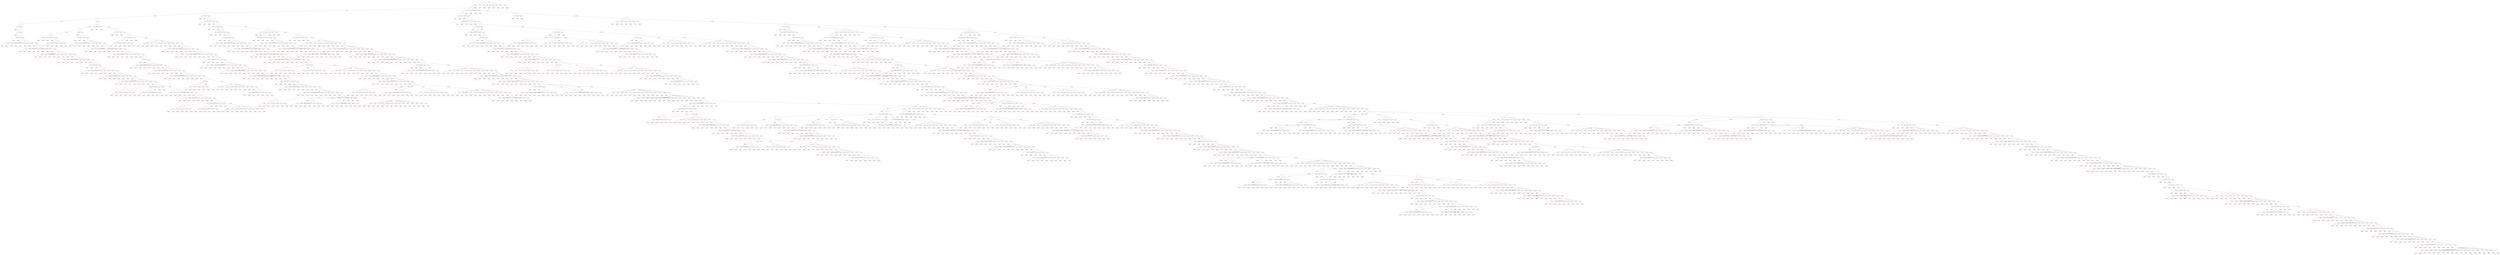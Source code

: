 // Agent Decision
digraph {
	node [color=yellow shape=doublecircle]
	Node0 [label="('', 2, 3, 3, 1)
Root"]
	node [color=black shape=circle]
	Node1 [label="('', 0, 3, 3, 1)"]
	Node0 -> Node1 [label="discard 2 \"S\""]
	node [color=black shape=circle]
	Node2 [label="('', 0, 1, 3, 1)"]
	Node1 -> Node2 [label="discard 2 \"P\""]
	node [color=black shape=circle]
	Node3 [label="('', 0, 1, 1, 1)"]
	Node2 -> Node3 [label="discard 2 \"H\""]
	node [color=black shape=circle]
	Node4 [label="('', 0, 0, 1, 1)"]
	Node3 -> Node4 [label="discard 1 \"P\""]
	node [color=gray shape=circle]
	Node5 [label="('', 0, 1, 1, 1)
Duplicated!"]
	Node4 -> Node5 [label="draw Trash \"P\""]
	node [color=black shape=circle]
	Node6 [label="('', 1, 0, 1, 1)"]
	Node4 -> Node6 [label="draw Deck \"S\""]
	node [color=gray shape=circle]
	Node7 [label="('', 0, 0, 1, 1)
Duplicated!"]
	Node6 -> Node7 [label="discard 1 \"S\""]
	node [color=black shape=circle]
	Node8 [label="('', 1, 1, 1, 1)"]
	Node6 -> Node8 [label="draw Trash \"P\""]
	node [color=gray shape=circle]
	Node9 [label="('', 0, 1, 1, 1)
Duplicated!"]
	Node8 -> Node9 [label="discard 1 \"S\""]
	node [color=gray shape=circle]
	Node10 [label="('', 1, 0, 1, 1)
Duplicated!"]
	Node8 -> Node10 [label="discard 1 \"P\""]
	node [color=black shape=circle]
	Node11 [label="('', 1, 1, 2, 1)"]
	Node8 -> Node11 [label="draw Trash \"H\""]
	node [color=red shape=circle]
	Node12 [label="('', 1, 1, 0, 1)
Reach limit!"]
	Node11 -> Node12 [label="discard 2 \"H\""]
	node [color=red shape=circle]
	Node13 [label="('', 0, 1, 2, 1)
Reach limit!"]
	Node11 -> Node13 [label="discard 1 \"S\""]
	node [color=red shape=circle]
	Node14 [label="('', 1, 0, 2, 1)
Reach limit!"]
	Node11 -> Node14 [label="discard 1 \"P\""]
	node [color=red shape=circle]
	Node15 [label="('', 1, 1, 3, 1)
Reach limit!"]
	Node11 -> Node15 [label="draw Trash \"H\""]
	node [color=red shape=circle]
	Node16 [label="('', 2, 1, 2, 1)
Reach limit!"]
	Node11 -> Node16 [label="draw Deck \"S\""]
	node [color=red shape=circle]
	Node17 [label="('', 1, 2, 2, 1)
Reach limit!"]
	Node11 -> Node17 [label="draw Deck \"P\""]
	node [color=red shape=circle]
	Node18 [label="('', 1, 1, 3, 1)
Reach limit!"]
	Node11 -> Node18 [label="draw Deck \"H\""]
	node [color=red shape=circle]
	Node19 [label="('', 1, 1, 2, 2)
Reach limit!"]
	Node11 -> Node19 [label="draw Deck \"C\""]
	node [color=black shape=circle]
	Node20 [label="('', 2, 1, 1, 1)"]
	Node11 -> Node20 [label="draw Deck \"S\""]
	node [color=red shape=circle]
	Node21 [label="('', 0, 1, 1, 1)
Reach limit!"]
	Node20 -> Node21 [label="discard 2 \"S\""]
	node [color=red shape=circle]
	Node22 [label="('', 1, 1, 1, 1)
Reach limit!"]
	Node20 -> Node22 [label="discard 1 \"S\""]
	node [color=red shape=circle]
	Node23 [label="('', 2, 0, 1, 1)
Reach limit!"]
	Node20 -> Node23 [label="discard 1 \"P\""]
	node [color=red shape=circle]
	Node24 [label="('', 2, 1, 2, 1)
Reach limit!"]
	Node20 -> Node24 [label="draw Trash \"H\""]
	node [color=red shape=circle]
	Node25 [label="('', 3, 1, 1, 1)
Reach limit!"]
	Node20 -> Node25 [label="draw Deck \"S\""]
	node [color=red shape=circle]
	Node26 [label="('', 2, 2, 1, 1)
Reach limit!"]
	Node20 -> Node26 [label="draw Deck \"P\""]
	node [color=red shape=circle]
	Node27 [label="('', 2, 1, 2, 1)
Reach limit!"]
	Node20 -> Node27 [label="draw Deck \"H\""]
	node [color=red shape=circle]
	Node28 [label="('', 2, 1, 1, 2)
Reach limit!"]
	Node20 -> Node28 [label="draw Deck \"C\""]
	node [color=black shape=circle]
	Node29 [label="('', 1, 2, 1, 1)"]
	Node20 -> Node29 [label="draw Deck \"P\""]
	node [color=red shape=circle]
	Node30 [label="('', 1, 0, 1, 1)
Reach limit!"]
	Node29 -> Node30 [label="discard 2 \"P\""]
	node [color=red shape=circle]
	Node31 [label="('', 0, 2, 1, 1)
Reach limit!"]
	Node29 -> Node31 [label="discard 1 \"S\""]
	node [color=red shape=circle]
	Node32 [label="('', 1, 1, 1, 1)
Reach limit!"]
	Node29 -> Node32 [label="discard 1 \"P\""]
	node [color=red shape=circle]
	Node33 [label="('', 1, 2, 2, 1)
Reach limit!"]
	Node29 -> Node33 [label="draw Trash \"H\""]
	node [color=red shape=circle]
	Node34 [label="('', 2, 2, 1, 1)
Reach limit!"]
	Node29 -> Node34 [label="draw Deck \"S\""]
	node [color=red shape=circle]
	Node35 [label="('', 1, 3, 1, 1)
Reach limit!"]
	Node29 -> Node35 [label="draw Deck \"P\""]
	node [color=red shape=circle]
	Node36 [label="('', 1, 2, 2, 1)
Reach limit!"]
	Node29 -> Node36 [label="draw Deck \"H\""]
	node [color=red shape=circle]
	Node37 [label="('', 1, 2, 1, 2)
Reach limit!"]
	Node29 -> Node37 [label="draw Deck \"C\""]
	node [color=gray shape=circle]
	Node38 [label="('', 1, 1, 2, 1)
Duplicated!"]
	Node29 -> Node38 [label="draw Deck \"H\""]
	node [color=black shape=circle]
	Node39 [label="('', 1, 1, 1, 2)"]
	Node29 -> Node39 [label="draw Deck \"C\""]
	node [color=red shape=circle]
	Node40 [label="('', 1, 1, 1, 0)
Reach limit!"]
	Node39 -> Node40 [label="discard 2 \"C\""]
	node [color=red shape=circle]
	Node41 [label="('', 0, 1, 1, 2)
Reach limit!"]
	Node39 -> Node41 [label="discard 1 \"S\""]
	node [color=red shape=circle]
	Node42 [label="('', 1, 0, 1, 2)
Reach limit!"]
	Node39 -> Node42 [label="discard 1 \"P\""]
	node [color=red shape=circle]
	Node43 [label="('', 1, 1, 2, 2)
Reach limit!"]
	Node39 -> Node43 [label="draw Trash \"H\""]
	node [color=red shape=circle]
	Node44 [label="('', 2, 1, 1, 2)
Reach limit!"]
	Node39 -> Node44 [label="draw Deck \"S\""]
	node [color=red shape=circle]
	Node45 [label="('', 1, 2, 1, 2)
Reach limit!"]
	Node39 -> Node45 [label="draw Deck \"P\""]
	node [color=red shape=circle]
	Node46 [label="('', 1, 1, 2, 2)
Reach limit!"]
	Node39 -> Node46 [label="draw Deck \"H\""]
	node [color=red shape=circle]
	Node47 [label="('', 1, 1, 1, 3)
Reach limit!"]
	Node39 -> Node47 [label="draw Deck \"C\""]
	node [color=black shape=circle]
	Node48 [label="('', 2, 0, 1, 1)"]
	Node39 -> Node48 [label="draw Deck \"S\""]
	node [color=gray shape=circle]
	Node49 [label="('', 0, 0, 1, 1)
Duplicated!"]
	Node48 -> Node49 [label="discard 2 \"S\""]
	node [color=gray shape=circle]
	Node50 [label="('', 1, 0, 1, 1)
Duplicated!"]
	Node48 -> Node50 [label="discard 1 \"S\""]
	node [color=gray shape=circle]
	Node51 [label="('', 2, 1, 1, 1)
Duplicated!"]
	Node48 -> Node51 [label="draw Trash \"P\""]
	node [color=black shape=circle]
	Node52 [label="('', 3, 0, 1, 1)"]
	Node48 -> Node52 [label="draw Deck \"S\""]
	node [color=red shape=circle]
	Node53 [label="('', 1, 0, 1, 1)
Reach limit!"]
	Node52 -> Node53 [label="discard 2 \"S\""]
	node [color=red shape=circle]
	Node54 [label="('', 2, 0, 1, 1)
Reach limit!"]
	Node52 -> Node54 [label="discard 1 \"S\""]
	node [color=red shape=circle]
	Node55 [label="('', 3, 1, 1, 1)
Reach limit!"]
	Node52 -> Node55 [label="draw Trash \"P\""]
	node [color=red shape=circle]
	Node56 [label="('', 4, 0, 1, 1)
Reach limit!"]
	Node52 -> Node56 [label="draw Deck \"S\""]
	node [color=red shape=circle]
	Node57 [label="('', 3, 1, 1, 1)
Reach limit!"]
	Node52 -> Node57 [label="draw Deck \"P\""]
	node [color=red shape=circle]
	Node58 [label="('', 3, 0, 2, 1)
Reach limit!"]
	Node52 -> Node58 [label="draw Deck \"H\""]
	node [color=red shape=circle]
	Node59 [label="('', 3, 0, 1, 2)
Reach limit!"]
	Node52 -> Node59 [label="draw Deck \"C\""]
	node [color=gray shape=circle]
	Node60 [label="('', 2, 1, 1, 1)
Duplicated!"]
	Node52 -> Node60 [label="draw Deck \"P\""]
	node [color=black shape=circle]
	Node61 [label="('', 2, 0, 2, 1)"]
	Node52 -> Node61 [label="draw Deck \"H\""]
	node [color=red shape=circle]
	Node62 [label="('', 0, 0, 2, 1)
Reach limit!"]
	Node61 -> Node62 [label="discard 2 \"S\""]
	node [color=red shape=circle]
	Node63 [label="('', 2, 0, 0, 1)
Reach limit!"]
	Node61 -> Node63 [label="discard 2 \"H\""]
	node [color=red shape=circle]
	Node64 [label="('', 1, 0, 2, 1)
Reach limit!"]
	Node61 -> Node64 [label="discard 1 \"S\""]
	node [color=red shape=circle]
	Node65 [label="('', 2, 1, 2, 1)
Reach limit!"]
	Node61 -> Node65 [label="draw Trash \"P\""]
	node [color=red shape=circle]
	Node66 [label="('', 3, 0, 2, 1)
Reach limit!"]
	Node61 -> Node66 [label="draw Deck \"S\""]
	node [color=red shape=circle]
	Node67 [label="('', 2, 1, 2, 1)
Reach limit!"]
	Node61 -> Node67 [label="draw Deck \"P\""]
	node [color=red shape=circle]
	Node68 [label="('', 2, 0, 3, 1)
Reach limit!"]
	Node61 -> Node68 [label="draw Deck \"H\""]
	node [color=red shape=circle]
	Node69 [label="('', 2, 0, 2, 2)
Reach limit!"]
	Node61 -> Node69 [label="draw Deck \"C\""]
	node [color=black shape=circle]
	Node70 [label="('', 2, 0, 1, 2)"]
	Node61 -> Node70 [label="draw Deck \"C\""]
	node [color=red shape=circle]
	Node71 [label="('', 0, 0, 1, 2)
Reach limit!"]
	Node70 -> Node71 [label="discard 2 \"S\""]
	node [color=red shape=circle]
	Node72 [label="('', 2, 0, 1, 0)
Reach limit!"]
	Node70 -> Node72 [label="discard 2 \"C\""]
	node [color=red shape=circle]
	Node73 [label="('', 1, 0, 1, 2)
Reach limit!"]
	Node70 -> Node73 [label="discard 1 \"S\""]
	node [color=red shape=circle]
	Node74 [label="('', 2, 1, 1, 2)
Reach limit!"]
	Node70 -> Node74 [label="draw Trash \"P\""]
	node [color=red shape=circle]
	Node75 [label="('', 3, 0, 1, 2)
Reach limit!"]
	Node70 -> Node75 [label="draw Deck \"S\""]
	node [color=red shape=circle]
	Node76 [label="('', 2, 1, 1, 2)
Reach limit!"]
	Node70 -> Node76 [label="draw Deck \"P\""]
	node [color=red shape=circle]
	Node77 [label="('', 2, 0, 2, 2)
Reach limit!"]
	Node70 -> Node77 [label="draw Deck \"H\""]
	node [color=red shape=circle]
	Node78 [label="('', 2, 0, 1, 3)
Reach limit!"]
	Node70 -> Node78 [label="draw Deck \"C\""]
	node [color=gray shape=circle]
	Node79 [label="('', 1, 1, 1, 1)
Duplicated!"]
	Node70 -> Node79 [label="draw Deck \"P\""]
	node [color=black shape=circle]
	Node80 [label="('', 1, 0, 2, 1)"]
	Node70 -> Node80 [label="draw Deck \"H\""]
	node [color=black shape=circle]
	Node81 [label="('', 1, 0, 0, 1)"]
	Node80 -> Node81 [label="discard 2 \"H\""]
	node [color=red shape=circle]
	Node82 [label="('', 0, 0, 0, 1)
Reach limit!"]
	Node81 -> Node82 [label="discard 1 \"S\""]
	node [color=red shape=circle]
	Node83 [label="('', 1, 0, 1, 1)
Reach limit!"]
	Node81 -> Node83 [label="draw Trash \"H\""]
	node [color=red shape=circle]
	Node84 [label="('', 2, 0, 0, 1)
Reach limit!"]
	Node81 -> Node84 [label="draw Deck \"S\""]
	node [color=red shape=circle]
	Node85 [label="('', 1, 1, 0, 1)
Reach limit!"]
	Node81 -> Node85 [label="draw Deck \"P\""]
	node [color=red shape=circle]
	Node86 [label="('', 1, 0, 1, 1)
Reach limit!"]
	Node81 -> Node86 [label="draw Deck \"H\""]
	node [color=red shape=circle]
	Node87 [label="('', 1, 0, 0, 2)
Reach limit!"]
	Node81 -> Node87 [label="draw Deck \"C\""]
	node [color=black shape=circle]
	Node88 [label="('', 0, 0, 2, 1)"]
	Node80 -> Node88 [label="discard 1 \"S\""]
	node [color=red shape=circle]
	Node89 [label="('', 0, 0, 0, 1)
Reach limit!"]
	Node88 -> Node89 [label="discard 2 \"H\""]
	node [color=red shape=circle]
	Node90 [label="('', 1, 0, 2, 1)
Reach limit!"]
	Node88 -> Node90 [label="draw Trash \"S\""]
	node [color=red shape=circle]
	Node91 [label="('', 1, 0, 2, 1)
Reach limit!"]
	Node88 -> Node91 [label="draw Deck \"S\""]
	node [color=red shape=circle]
	Node92 [label="('', 0, 1, 2, 1)
Reach limit!"]
	Node88 -> Node92 [label="draw Deck \"P\""]
	node [color=red shape=circle]
	Node93 [label="('', 0, 0, 3, 1)
Reach limit!"]
	Node88 -> Node93 [label="draw Deck \"H\""]
	node [color=red shape=circle]
	Node94 [label="('', 0, 0, 2, 2)
Reach limit!"]
	Node88 -> Node94 [label="draw Deck \"C\""]
	node [color=gray shape=circle]
	Node95 [label="('', 1, 1, 2, 1)
Duplicated!"]
	Node80 -> Node95 [label="draw Trash \"P\""]
	node [color=gray shape=circle]
	Node96 [label="('', 2, 0, 2, 1)
Duplicated!"]
	Node80 -> Node96 [label="draw Deck \"S\""]
	node [color=gray shape=circle]
	Node97 [label="('', 1, 1, 2, 1)
Duplicated!"]
	Node80 -> Node97 [label="draw Deck \"P\""]
	node [color=black shape=circle]
	Node98 [label="('', 1, 0, 3, 1)"]
	Node80 -> Node98 [label="draw Deck \"H\""]
	node [color=red shape=circle]
	Node99 [label="('', 1, 0, 1, 1)
Reach limit!"]
	Node98 -> Node99 [label="discard 2 \"H\""]
	node [color=red shape=circle]
	Node100 [label="('', 0, 0, 3, 1)
Reach limit!"]
	Node98 -> Node100 [label="discard 1 \"S\""]
	node [color=red shape=circle]
	Node101 [label="('', 1, 1, 3, 1)
Reach limit!"]
	Node98 -> Node101 [label="draw Trash \"P\""]
	node [color=red shape=circle]
	Node102 [label="('', 2, 0, 3, 1)
Reach limit!"]
	Node98 -> Node102 [label="draw Deck \"S\""]
	node [color=red shape=circle]
	Node103 [label="('', 1, 1, 3, 1)
Reach limit!"]
	Node98 -> Node103 [label="draw Deck \"P\""]
	node [color=red shape=circle]
	Node104 [label="('', 1, 0, 4, 1)
Reach limit!"]
	Node98 -> Node104 [label="draw Deck \"H\""]
	node [color=red shape=circle]
	Node105 [label="('', 1, 0, 3, 2)
Reach limit!"]
	Node98 -> Node105 [label="draw Deck \"C\""]
	node [color=black shape=circle]
	Node106 [label="('', 1, 0, 2, 2)"]
	Node98 -> Node106 [label="draw Deck \"C\""]
	node [color=red shape=circle]
	Node107 [label="('', 1, 0, 0, 2)
Reach limit!"]
	Node106 -> Node107 [label="discard 2 \"H\""]
	node [color=red shape=circle]
	Node108 [label="('', 1, 0, 2, 0)
Reach limit!"]
	Node106 -> Node108 [label="discard 2 \"C\""]
	node [color=red shape=circle]
	Node109 [label="('', 0, 0, 2, 2)
Reach limit!"]
	Node106 -> Node109 [label="discard 1 \"S\""]
	node [color=red shape=circle]
	Node110 [label="('', 1, 1, 2, 2)
Reach limit!"]
	Node106 -> Node110 [label="draw Trash \"P\""]
	node [color=red shape=circle]
	Node111 [label="('', 2, 0, 2, 2)
Reach limit!"]
	Node106 -> Node111 [label="draw Deck \"S\""]
	node [color=red shape=circle]
	Node112 [label="('', 1, 1, 2, 2)
Reach limit!"]
	Node106 -> Node112 [label="draw Deck \"P\""]
	node [color=red shape=circle]
	Node113 [label="('', 1, 0, 3, 2)
Reach limit!"]
	Node106 -> Node113 [label="draw Deck \"H\""]
	node [color=red shape=circle]
	Node114 [label="('', 1, 0, 2, 3)
Reach limit!"]
	Node106 -> Node114 [label="draw Deck \"C\""]
	node [color=black shape=circle]
	Node115 [label="('', 1, 0, 1, 2)"]
	Node106 -> Node115 [label="draw Deck \"C\""]
	node [color=black shape=circle]
	Node116 [label="('', 1, 0, 1, 0)"]
	Node115 -> Node116 [label="discard 2 \"C\""]
	node [color=red shape=circle]
	Node117 [label="('', 0, 0, 1, 0)
Reach limit!"]
	Node116 -> Node117 [label="discard 1 \"S\""]
	node [color=red shape=circle]
	Node118 [label="('', 1, 0, 1, 1)
Reach limit!"]
	Node116 -> Node118 [label="draw Trash \"C\""]
	node [color=red shape=circle]
	Node119 [label="('', 2, 0, 1, 0)
Reach limit!"]
	Node116 -> Node119 [label="draw Deck \"S\""]
	node [color=red shape=circle]
	Node120 [label="('', 1, 1, 1, 0)
Reach limit!"]
	Node116 -> Node120 [label="draw Deck \"P\""]
	node [color=red shape=circle]
	Node121 [label="('', 1, 0, 2, 0)
Reach limit!"]
	Node116 -> Node121 [label="draw Deck \"H\""]
	node [color=red shape=circle]
	Node122 [label="('', 1, 0, 1, 1)
Reach limit!"]
	Node116 -> Node122 [label="draw Deck \"C\""]
	node [color=black shape=circle]
	Node123 [label="('', 0, 0, 1, 2)"]
	Node115 -> Node123 [label="discard 1 \"S\""]
	node [color=red shape=circle]
	Node124 [label="('', 0, 0, 1, 0)
Reach limit!"]
	Node123 -> Node124 [label="discard 2 \"C\""]
	node [color=red shape=circle]
	Node125 [label="('', 1, 0, 1, 2)
Reach limit!"]
	Node123 -> Node125 [label="draw Trash \"S\""]
	node [color=red shape=circle]
	Node126 [label="('', 1, 0, 1, 2)
Reach limit!"]
	Node123 -> Node126 [label="draw Deck \"S\""]
	node [color=red shape=circle]
	Node127 [label="('', 0, 1, 1, 2)
Reach limit!"]
	Node123 -> Node127 [label="draw Deck \"P\""]
	node [color=red shape=circle]
	Node128 [label="('', 0, 0, 2, 2)
Reach limit!"]
	Node123 -> Node128 [label="draw Deck \"H\""]
	node [color=red shape=circle]
	Node129 [label="('', 0, 0, 1, 3)
Reach limit!"]
	Node123 -> Node129 [label="draw Deck \"C\""]
	node [color=gray shape=circle]
	Node130 [label="('', 1, 1, 1, 2)
Duplicated!"]
	Node115 -> Node130 [label="draw Trash \"P\""]
	node [color=gray shape=circle]
	Node131 [label="('', 2, 0, 1, 2)
Duplicated!"]
	Node115 -> Node131 [label="draw Deck \"S\""]
	node [color=gray shape=circle]
	Node132 [label="('', 1, 1, 1, 2)
Duplicated!"]
	Node115 -> Node132 [label="draw Deck \"P\""]
	node [color=gray shape=circle]
	Node133 [label="('', 1, 0, 2, 2)
Duplicated!"]
	Node115 -> Node133 [label="draw Deck \"H\""]
	node [color=black shape=circle]
	Node134 [label="('', 1, 0, 1, 3)"]
	Node115 -> Node134 [label="draw Deck \"C\""]
	node [color=red shape=circle]
	Node135 [label="('', 1, 0, 1, 1)
Reach limit!"]
	Node134 -> Node135 [label="discard 2 \"C\""]
	node [color=red shape=circle]
	Node136 [label="('', 0, 0, 1, 3)
Reach limit!"]
	Node134 -> Node136 [label="discard 1 \"S\""]
	node [color=red shape=circle]
	Node137 [label="('', 1, 1, 1, 3)
Reach limit!"]
	Node134 -> Node137 [label="draw Trash \"P\""]
	node [color=red shape=circle]
	Node138 [label="('', 2, 0, 1, 3)
Reach limit!"]
	Node134 -> Node138 [label="draw Deck \"S\""]
	node [color=red shape=circle]
	Node139 [label="('', 1, 1, 1, 3)
Reach limit!"]
	Node134 -> Node139 [label="draw Deck \"P\""]
	node [color=red shape=circle]
	Node140 [label="('', 1, 0, 2, 3)
Reach limit!"]
	Node134 -> Node140 [label="draw Deck \"H\""]
	node [color=red shape=circle]
	Node141 [label="('', 1, 0, 1, 4)
Reach limit!"]
	Node134 -> Node141 [label="draw Deck \"C\""]
	node [color=gray shape=circle]
	Node142 [label="('', 0, 1, 1, 1)
Duplicated!"]
	Node134 -> Node142 [label="draw Deck \"P\""]
	node [color=gray shape=circle]
	Node143 [label="('', 0, 0, 2, 1)
Duplicated!"]
	Node134 -> Node143 [label="draw Deck \"H\""]
	node [color=gray shape=circle]
	Node144 [label="('', 0, 0, 1, 2)
Duplicated!"]
	Node134 -> Node144 [label="draw Deck \"C\""]
	node [color=black shape=circle]
	Node145 [label="('', 0, 1, 2, 1)"]
	Node3 -> Node145 [label="draw Trash \"H\""]
	node [color=black shape=circle]
	Node146 [label="('', 0, 1, 0, 1)"]
	Node145 -> Node146 [label="discard 2 \"H\""]
	node [color=black shape=circle]
	Node147 [label="('', 0, 0, 0, 1)"]
	Node146 -> Node147 [label="discard 1 \"P\""]
	node [color=gray shape=circle]
	Node148 [label="('', 0, 1, 0, 1)
Duplicated!"]
	Node147 -> Node148 [label="draw Trash \"P\""]
	node [color=gray shape=circle]
	Node149 [label="('', 1, 0, 0, 1)
Duplicated!"]
	Node147 -> Node149 [label="draw Deck \"S\""]
	node [color=gray shape=circle]
	Node150 [label="('', 0, 1, 0, 1)
Duplicated!"]
	Node147 -> Node150 [label="draw Deck \"P\""]
	node [color=gray shape=circle]
	Node151 [label="('', 0, 0, 1, 1)
Duplicated!"]
	Node147 -> Node151 [label="draw Deck \"H\""]
	node [color=black shape=circle]
	Node152 [label="('', 0, 0, 0, 2)"]
	Node147 -> Node152 [label="draw Deck \"C\""]
	node [color=green shape=doublecircle]
	Node153 [label="('', 0, 0, 0, 0)
Goal!"]
	Node152 -> Node153 [label="discard 2 \"C\""]
	node [color=red shape=circle]
	Node154 [label="('', 0, 1, 0, 2)
Reach limit!"]
	Node152 -> Node154 [label="draw Trash \"P\""]
	node [color=red shape=circle]
	Node155 [label="('', 1, 0, 0, 2)
Reach limit!"]
	Node152 -> Node155 [label="draw Deck \"S\""]
	node [color=red shape=circle]
	Node156 [label="('', 0, 1, 0, 2)
Reach limit!"]
	Node152 -> Node156 [label="draw Deck \"P\""]
	node [color=red shape=circle]
	Node157 [label="('', 0, 0, 1, 2)
Reach limit!"]
	Node152 -> Node157 [label="draw Deck \"H\""]
	node [color=red shape=circle]
	Node158 [label="('', 0, 0, 0, 3)
Reach limit!"]
	Node152 -> Node158 [label="draw Deck \"C\""]
	node [color=gray shape=circle]
	Node159 [label="('', 0, 1, 1, 1)
Duplicated!"]
	Node146 -> Node159 [label="draw Trash \"H\""]
	node [color=black shape=circle]
	Node160 [label="('', 1, 1, 0, 1)"]
	Node146 -> Node160 [label="draw Deck \"S\""]
	node [color=gray shape=circle]
	Node161 [label="('', 0, 1, 0, 1)
Duplicated!"]
	Node160 -> Node161 [label="discard 1 \"S\""]
	node [color=gray shape=circle]
	Node162 [label="('', 1, 0, 0, 1)
Duplicated!"]
	Node160 -> Node162 [label="discard 1 \"P\""]
	node [color=gray shape=circle]
	Node163 [label="('', 1, 1, 1, 1)
Duplicated!"]
	Node160 -> Node163 [label="draw Trash \"H\""]
	node [color=black shape=circle]
	Node164 [label="('', 2, 1, 0, 1)"]
	Node160 -> Node164 [label="draw Deck \"S\""]
	node [color=red shape=circle]
	Node165 [label="('', 0, 1, 0, 1)
Reach limit!"]
	Node164 -> Node165 [label="discard 2 \"S\""]
	node [color=red shape=circle]
	Node166 [label="('', 1, 1, 0, 1)
Reach limit!"]
	Node164 -> Node166 [label="discard 1 \"S\""]
	node [color=red shape=circle]
	Node167 [label="('', 2, 0, 0, 1)
Reach limit!"]
	Node164 -> Node167 [label="discard 1 \"P\""]
	node [color=red shape=circle]
	Node168 [label="('', 2, 1, 1, 1)
Reach limit!"]
	Node164 -> Node168 [label="draw Trash \"H\""]
	node [color=red shape=circle]
	Node169 [label="('', 3, 1, 0, 1)
Reach limit!"]
	Node164 -> Node169 [label="draw Deck \"S\""]
	node [color=red shape=circle]
	Node170 [label="('', 2, 2, 0, 1)
Reach limit!"]
	Node164 -> Node170 [label="draw Deck \"P\""]
	node [color=red shape=circle]
	Node171 [label="('', 2, 1, 1, 1)
Reach limit!"]
	Node164 -> Node171 [label="draw Deck \"H\""]
	node [color=red shape=circle]
	Node172 [label="('', 2, 1, 0, 2)
Reach limit!"]
	Node164 -> Node172 [label="draw Deck \"C\""]
	node [color=black shape=circle]
	Node173 [label="('', 1, 2, 0, 1)"]
	Node164 -> Node173 [label="draw Deck \"P\""]
	node [color=red shape=circle]
	Node174 [label="('', 1, 0, 0, 1)
Reach limit!"]
	Node173 -> Node174 [label="discard 2 \"P\""]
	node [color=red shape=circle]
	Node175 [label="('', 0, 2, 0, 1)
Reach limit!"]
	Node173 -> Node175 [label="discard 1 \"S\""]
	node [color=red shape=circle]
	Node176 [label="('', 1, 1, 0, 1)
Reach limit!"]
	Node173 -> Node176 [label="discard 1 \"P\""]
	node [color=red shape=circle]
	Node177 [label="('', 1, 2, 1, 1)
Reach limit!"]
	Node173 -> Node177 [label="draw Trash \"H\""]
	node [color=red shape=circle]
	Node178 [label="('', 2, 2, 0, 1)
Reach limit!"]
	Node173 -> Node178 [label="draw Deck \"S\""]
	node [color=red shape=circle]
	Node179 [label="('', 1, 3, 0, 1)
Reach limit!"]
	Node173 -> Node179 [label="draw Deck \"P\""]
	node [color=red shape=circle]
	Node180 [label="('', 1, 2, 1, 1)
Reach limit!"]
	Node173 -> Node180 [label="draw Deck \"H\""]
	node [color=red shape=circle]
	Node181 [label="('', 1, 2, 0, 2)
Reach limit!"]
	Node173 -> Node181 [label="draw Deck \"C\""]
	node [color=gray shape=circle]
	Node182 [label="('', 1, 1, 1, 1)
Duplicated!"]
	Node173 -> Node182 [label="draw Deck \"H\""]
	node [color=black shape=circle]
	Node183 [label="('', 1, 1, 0, 2)"]
	Node173 -> Node183 [label="draw Deck \"C\""]
	node [color=red shape=circle]
	Node184 [label="('', 1, 1, 0, 0)
Reach limit!"]
	Node183 -> Node184 [label="discard 2 \"C\""]
	node [color=red shape=circle]
	Node185 [label="('', 0, 1, 0, 2)
Reach limit!"]
	Node183 -> Node185 [label="discard 1 \"S\""]
	node [color=red shape=circle]
	Node186 [label="('', 1, 0, 0, 2)
Reach limit!"]
	Node183 -> Node186 [label="discard 1 \"P\""]
	node [color=red shape=circle]
	Node187 [label="('', 1, 1, 1, 2)
Reach limit!"]
	Node183 -> Node187 [label="draw Trash \"H\""]
	node [color=red shape=circle]
	Node188 [label="('', 2, 1, 0, 2)
Reach limit!"]
	Node183 -> Node188 [label="draw Deck \"S\""]
	node [color=red shape=circle]
	Node189 [label="('', 1, 2, 0, 2)
Reach limit!"]
	Node183 -> Node189 [label="draw Deck \"P\""]
	node [color=red shape=circle]
	Node190 [label="('', 1, 1, 1, 2)
Reach limit!"]
	Node183 -> Node190 [label="draw Deck \"H\""]
	node [color=red shape=circle]
	Node191 [label="('', 1, 1, 0, 3)
Reach limit!"]
	Node183 -> Node191 [label="draw Deck \"C\""]
	node [color=black shape=circle]
	Node192 [label="('', 0, 2, 0, 1)"]
	Node183 -> Node192 [label="draw Deck \"P\""]
	node [color=gray shape=circle]
	Node193 [label="('', 0, 0, 0, 1)
Duplicated!"]
	Node192 -> Node193 [label="discard 2 \"P\""]
	node [color=gray shape=circle]
	Node194 [label="('', 0, 1, 0, 1)
Duplicated!"]
	Node192 -> Node194 [label="discard 1 \"P\""]
	node [color=black shape=circle]
	Node195 [label="('', 0, 2, 1, 1)"]
	Node192 -> Node195 [label="draw Trash \"H\""]
	node [color=red shape=circle]
	Node196 [label="('', 0, 0, 1, 1)
Reach limit!"]
	Node195 -> Node196 [label="discard 2 \"P\""]
	node [color=red shape=circle]
	Node197 [label="('', 0, 1, 1, 1)
Reach limit!"]
	Node195 -> Node197 [label="discard 1 \"P\""]
	node [color=red shape=circle]
	Node198 [label="('', 0, 2, 2, 1)
Reach limit!"]
	Node195 -> Node198 [label="draw Trash \"H\""]
	node [color=red shape=circle]
	Node199 [label="('', 1, 2, 1, 1)
Reach limit!"]
	Node195 -> Node199 [label="draw Deck \"S\""]
	node [color=red shape=circle]
	Node200 [label="('', 0, 3, 1, 1)
Reach limit!"]
	Node195 -> Node200 [label="draw Deck \"P\""]
	node [color=red shape=circle]
	Node201 [label="('', 0, 2, 2, 1)
Reach limit!"]
	Node195 -> Node201 [label="draw Deck \"H\""]
	node [color=red shape=circle]
	Node202 [label="('', 0, 2, 1, 2)
Reach limit!"]
	Node195 -> Node202 [label="draw Deck \"C\""]
	node [color=gray shape=circle]
	Node203 [label="('', 1, 2, 0, 1)
Duplicated!"]
	Node195 -> Node203 [label="draw Deck \"S\""]
	node [color=black shape=circle]
	Node204 [label="('', 0, 3, 0, 1)"]
	Node195 -> Node204 [label="draw Deck \"P\""]
	node [color=red shape=circle]
	Node205 [label="('', 0, 1, 0, 1)
Reach limit!"]
	Node204 -> Node205 [label="discard 2 \"P\""]
	node [color=red shape=circle]
	Node206 [label="('', 0, 2, 0, 1)
Reach limit!"]
	Node204 -> Node206 [label="discard 1 \"P\""]
	node [color=red shape=circle]
	Node207 [label="('', 0, 3, 1, 1)
Reach limit!"]
	Node204 -> Node207 [label="draw Trash \"H\""]
	node [color=red shape=circle]
	Node208 [label="('', 1, 3, 0, 1)
Reach limit!"]
	Node204 -> Node208 [label="draw Deck \"S\""]
	node [color=red shape=circle]
	Node209 [label="('', 0, 4, 0, 1)
Reach limit!"]
	Node204 -> Node209 [label="draw Deck \"P\""]
	node [color=red shape=circle]
	Node210 [label="('', 0, 3, 1, 1)
Reach limit!"]
	Node204 -> Node210 [label="draw Deck \"H\""]
	node [color=red shape=circle]
	Node211 [label="('', 0, 3, 0, 2)
Reach limit!"]
	Node204 -> Node211 [label="draw Deck \"C\""]
	node [color=gray shape=circle]
	Node212 [label="('', 0, 2, 1, 1)
Duplicated!"]
	Node204 -> Node212 [label="draw Deck \"H\""]
	node [color=black shape=circle]
	Node213 [label="('', 0, 2, 0, 2)"]
	Node204 -> Node213 [label="draw Deck \"C\""]
	node [color=red shape=circle]
	Node214 [label="('', 0, 0, 0, 2)
Reach limit!"]
	Node213 -> Node214 [label="discard 2 \"P\""]
	node [color=red shape=circle]
	Node215 [label="('', 0, 2, 0, 0)
Reach limit!"]
	Node213 -> Node215 [label="discard 2 \"C\""]
	node [color=red shape=circle]
	Node216 [label="('', 0, 1, 0, 2)
Reach limit!"]
	Node213 -> Node216 [label="discard 1 \"P\""]
	node [color=red shape=circle]
	Node217 [label="('', 0, 2, 1, 2)
Reach limit!"]
	Node213 -> Node217 [label="draw Trash \"H\""]
	node [color=red shape=circle]
	Node218 [label="('', 1, 2, 0, 2)
Reach limit!"]
	Node213 -> Node218 [label="draw Deck \"S\""]
	node [color=red shape=circle]
	Node219 [label="('', 0, 3, 0, 2)
Reach limit!"]
	Node213 -> Node219 [label="draw Deck \"P\""]
	node [color=red shape=circle]
	Node220 [label="('', 0, 2, 1, 2)
Reach limit!"]
	Node213 -> Node220 [label="draw Deck \"H\""]
	node [color=red shape=circle]
	Node221 [label="('', 0, 2, 0, 3)
Reach limit!"]
	Node213 -> Node221 [label="draw Deck \"C\""]
	node [color=gray shape=circle]
	Node222 [label="('', 0, 1, 1, 1)
Duplicated!"]
	Node213 -> Node222 [label="draw Deck \"H\""]
	node [color=black shape=circle]
	Node223 [label="('', 0, 1, 0, 2)"]
	Node213 -> Node223 [label="draw Deck \"C\""]
	node [color=black shape=circle]
	Node224 [label="('', 0, 1, 0, 0)"]
	Node223 -> Node224 [label="discard 2 \"C\""]
	node [color=green shape=doublecircle]
	Node225 [label="('', 0, 0, 0, 0)
Goal!"]
	Node224 -> Node225 [label="discard 1 \"P\""]
	node [color=red shape=circle]
	Node226 [label="('', 0, 1, 0, 1)
Reach limit!"]
	Node224 -> Node226 [label="draw Trash \"C\""]
	node [color=red shape=circle]
	Node227 [label="('', 1, 1, 0, 0)
Reach limit!"]
	Node224 -> Node227 [label="draw Deck \"S\""]
	node [color=red shape=circle]
	Node228 [label="('', 0, 2, 0, 0)
Reach limit!"]
	Node224 -> Node228 [label="draw Deck \"P\""]
	node [color=red shape=circle]
	Node229 [label="('', 0, 1, 1, 0)
Reach limit!"]
	Node224 -> Node229 [label="draw Deck \"H\""]
	node [color=red shape=circle]
	Node230 [label="('', 0, 1, 0, 1)
Reach limit!"]
	Node224 -> Node230 [label="draw Deck \"C\""]
	node [color=gray shape=circle]
	Node231 [label="('', 0, 0, 0, 2)
Duplicated!"]
	Node223 -> Node231 [label="discard 1 \"P\""]
	node [color=black shape=circle]
	Node232 [label="('', 0, 1, 1, 2)"]
	Node223 -> Node232 [label="draw Trash \"H\""]
	node [color=red shape=circle]
	Node233 [label="('', 0, 1, 1, 0)
Reach limit!"]
	Node232 -> Node233 [label="discard 2 \"C\""]
	node [color=red shape=circle]
	Node234 [label="('', 0, 0, 1, 2)
Reach limit!"]
	Node232 -> Node234 [label="discard 1 \"P\""]
	node [color=red shape=circle]
	Node235 [label="('', 0, 1, 2, 2)
Reach limit!"]
	Node232 -> Node235 [label="draw Trash \"H\""]
	node [color=red shape=circle]
	Node236 [label="('', 1, 1, 1, 2)
Reach limit!"]
	Node232 -> Node236 [label="draw Deck \"S\""]
	node [color=red shape=circle]
	Node237 [label="('', 0, 2, 1, 2)
Reach limit!"]
	Node232 -> Node237 [label="draw Deck \"P\""]
	node [color=red shape=circle]
	Node238 [label="('', 0, 1, 2, 2)
Reach limit!"]
	Node232 -> Node238 [label="draw Deck \"H\""]
	node [color=red shape=circle]
	Node239 [label="('', 0, 1, 1, 3)
Reach limit!"]
	Node232 -> Node239 [label="draw Deck \"C\""]
	node [color=gray shape=circle]
	Node240 [label="('', 1, 1, 0, 2)
Duplicated!"]
	Node232 -> Node240 [label="draw Deck \"S\""]
	node [color=gray shape=circle]
	Node241 [label="('', 0, 2, 0, 2)
Duplicated!"]
	Node232 -> Node241 [label="draw Deck \"P\""]
	node [color=gray shape=circle]
	Node242 [label="('', 0, 1, 1, 2)
Duplicated!"]
	Node232 -> Node242 [label="draw Deck \"H\""]
	node [color=black shape=circle]
	Node243 [label="('', 0, 1, 0, 3)"]
	Node232 -> Node243 [label="draw Deck \"C\""]
	node [color=red shape=circle]
	Node244 [label="('', 0, 1, 0, 1)
Reach limit!"]
	Node243 -> Node244 [label="discard 2 \"C\""]
	node [color=red shape=circle]
	Node245 [label="('', 0, 0, 0, 3)
Reach limit!"]
	Node243 -> Node245 [label="discard 1 \"P\""]
	node [color=red shape=circle]
	Node246 [label="('', 0, 1, 1, 3)
Reach limit!"]
	Node243 -> Node246 [label="draw Trash \"H\""]
	node [color=red shape=circle]
	Node247 [label="('', 1, 1, 0, 3)
Reach limit!"]
	Node243 -> Node247 [label="draw Deck \"S\""]
	node [color=red shape=circle]
	Node248 [label="('', 0, 2, 0, 3)
Reach limit!"]
	Node243 -> Node248 [label="draw Deck \"P\""]
	node [color=red shape=circle]
	Node249 [label="('', 0, 1, 1, 3)
Reach limit!"]
	Node243 -> Node249 [label="draw Deck \"H\""]
	node [color=red shape=circle]
	Node250 [label="('', 0, 1, 0, 4)
Reach limit!"]
	Node243 -> Node250 [label="draw Deck \"C\""]
	node [color=gray shape=circle]
	Node251 [label="('', 0, 0, 2, 1)
Duplicated!"]
	Node145 -> Node251 [label="discard 1 \"P\""]
	node [color=gray shape=circle]
	Node252 [label="('', 0, 1, 3, 1)
Duplicated!"]
	Node145 -> Node252 [label="draw Trash \"H\""]
	node [color=gray shape=circle]
	Node253 [label="('', 1, 1, 2, 1)
Duplicated!"]
	Node145 -> Node253 [label="draw Deck \"S\""]
	node [color=black shape=circle]
	Node254 [label="('', 0, 2, 2, 1)"]
	Node145 -> Node254 [label="draw Deck \"P\""]
	node [color=gray shape=circle]
	Node255 [label="('', 0, 0, 2, 1)
Duplicated!"]
	Node254 -> Node255 [label="discard 2 \"P\""]
	node [color=gray shape=circle]
	Node256 [label="('', 0, 2, 0, 1)
Duplicated!"]
	Node254 -> Node256 [label="discard 2 \"H\""]
	node [color=gray shape=circle]
	Node257 [label="('', 0, 1, 2, 1)
Duplicated!"]
	Node254 -> Node257 [label="discard 1 \"P\""]
	node [color=black shape=circle]
	Node258 [label="('', 0, 2, 3, 1)"]
	Node254 -> Node258 [label="draw Trash \"H\""]
	node [color=black shape=circle]
	Node259 [label="('', 0, 0, 3, 1)"]
	Node258 -> Node259 [label="discard 2 \"P\""]
	node [color=red shape=circle]
	Node260 [label="('', 0, 0, 1, 1)
Reach limit!"]
	Node259 -> Node260 [label="discard 2 \"H\""]
	node [color=red shape=circle]
	Node261 [label="('', 0, 1, 3, 1)
Reach limit!"]
	Node259 -> Node261 [label="draw Trash \"P\""]
	node [color=red shape=circle]
	Node262 [label="('', 1, 0, 3, 1)
Reach limit!"]
	Node259 -> Node262 [label="draw Deck \"S\""]
	node [color=red shape=circle]
	Node263 [label="('', 0, 1, 3, 1)
Reach limit!"]
	Node259 -> Node263 [label="draw Deck \"P\""]
	node [color=red shape=circle]
	Node264 [label="('', 0, 0, 4, 1)
Reach limit!"]
	Node259 -> Node264 [label="draw Deck \"H\""]
	node [color=red shape=circle]
	Node265 [label="('', 0, 0, 3, 2)
Reach limit!"]
	Node259 -> Node265 [label="draw Deck \"C\""]
	node [color=gray shape=circle]
	Node266 [label="('', 0, 2, 1, 1)
Duplicated!"]
	Node258 -> Node266 [label="discard 2 \"H\""]
	node [color=gray shape=circle]
	Node267 [label="('', 0, 1, 3, 1)
Duplicated!"]
	Node258 -> Node267 [label="discard 1 \"P\""]
	node [color=gray shape=circle]
	Node268 [label="('', 0, 3, 3, 1)
Duplicated!"]
	Node258 -> Node268 [label="draw Trash \"P\""]
	node [color=black shape=circle]
	Node269 [label="('', 1, 2, 3, 1)"]
	Node258 -> Node269 [label="draw Deck \"S\""]
	node [color=red shape=circle]
	Node270 [label="('', 1, 0, 3, 1)
Reach limit!"]
	Node269 -> Node270 [label="discard 2 \"P\""]
	node [color=red shape=circle]
	Node271 [label="('', 1, 2, 1, 1)
Reach limit!"]
	Node269 -> Node271 [label="discard 2 \"H\""]
	node [color=red shape=circle]
	Node272 [label="('', 0, 2, 3, 1)
Reach limit!"]
	Node269 -> Node272 [label="discard 1 \"S\""]
	node [color=red shape=circle]
	Node273 [label="('', 1, 1, 3, 1)
Reach limit!"]
	Node269 -> Node273 [label="discard 1 \"P\""]
	node [color=red shape=circle]
	Node274 [label="('', 1, 3, 3, 1)
Reach limit!"]
	Node269 -> Node274 [label="draw Trash \"P\""]
	node [color=red shape=circle]
	Node275 [label="('', 2, 2, 3, 1)
Reach limit!"]
	Node269 -> Node275 [label="draw Deck \"S\""]
	node [color=red shape=circle]
	Node276 [label="('', 1, 3, 3, 1)
Reach limit!"]
	Node269 -> Node276 [label="draw Deck \"P\""]
	node [color=red shape=circle]
	Node277 [label="('', 1, 2, 4, 1)
Reach limit!"]
	Node269 -> Node277 [label="draw Deck \"H\""]
	node [color=red shape=circle]
	Node278 [label="('', 1, 2, 3, 2)
Reach limit!"]
	Node269 -> Node278 [label="draw Deck \"C\""]
	node [color=gray shape=circle]
	Node279 [label="('', 0, 3, 3, 1)
Duplicated!"]
	Node269 -> Node279 [label="draw Deck \"P\""]
	node [color=black shape=circle]
	Node280 [label="('', 0, 2, 4, 1)"]
	Node269 -> Node280 [label="draw Deck \"H\""]
	node [color=red shape=circle]
	Node281 [label="('', 0, 0, 4, 1)
Reach limit!"]
	Node280 -> Node281 [label="discard 2 \"P\""]
	node [color=red shape=circle]
	Node282 [label="('', 0, 2, 2, 1)
Reach limit!"]
	Node280 -> Node282 [label="discard 2 \"H\""]
	node [color=red shape=circle]
	Node283 [label="('', 0, 1, 4, 1)
Reach limit!"]
	Node280 -> Node283 [label="discard 1 \"P\""]
	node [color=red shape=circle]
	Node284 [label="('', 0, 3, 4, 1)
Reach limit!"]
	Node280 -> Node284 [label="draw Trash \"P\""]
	node [color=red shape=circle]
	Node285 [label="('', 1, 2, 4, 1)
Reach limit!"]
	Node280 -> Node285 [label="draw Deck \"S\""]
	node [color=red shape=circle]
	Node286 [label="('', 0, 3, 4, 1)
Reach limit!"]
	Node280 -> Node286 [label="draw Deck \"P\""]
	node [color=red shape=circle]
	Node287 [label="('', 0, 2, 5, 1)
Reach limit!"]
	Node280 -> Node287 [label="draw Deck \"H\""]
	node [color=red shape=circle]
	Node288 [label="('', 0, 2, 4, 2)
Reach limit!"]
	Node280 -> Node288 [label="draw Deck \"C\""]
	node [color=black shape=circle]
	Node289 [label="('', 0, 2, 3, 2)"]
	Node280 -> Node289 [label="draw Deck \"C\""]
	node [color=red shape=circle]
	Node290 [label="('', 0, 0, 3, 2)
Reach limit!"]
	Node289 -> Node290 [label="discard 2 \"P\""]
	node [color=red shape=circle]
	Node291 [label="('', 0, 2, 1, 2)
Reach limit!"]
	Node289 -> Node291 [label="discard 2 \"H\""]
	node [color=red shape=circle]
	Node292 [label="('', 0, 2, 3, 0)
Reach limit!"]
	Node289 -> Node292 [label="discard 2 \"C\""]
	node [color=red shape=circle]
	Node293 [label="('', 0, 1, 3, 2)
Reach limit!"]
	Node289 -> Node293 [label="discard 1 \"P\""]
	node [color=red shape=circle]
	Node294 [label="('', 0, 3, 3, 2)
Reach limit!"]
	Node289 -> Node294 [label="draw Trash \"P\""]
	node [color=red shape=circle]
	Node295 [label="('', 1, 2, 3, 2)
Reach limit!"]
	Node289 -> Node295 [label="draw Deck \"S\""]
	node [color=red shape=circle]
	Node296 [label="('', 0, 3, 3, 2)
Reach limit!"]
	Node289 -> Node296 [label="draw Deck \"P\""]
	node [color=red shape=circle]
	Node297 [label="('', 0, 2, 4, 2)
Reach limit!"]
	Node289 -> Node297 [label="draw Deck \"H\""]
	node [color=red shape=circle]
	Node298 [label="('', 0, 2, 3, 3)
Reach limit!"]
	Node289 -> Node298 [label="draw Deck \"C\""]
	node [color=black shape=circle]
	Node299 [label="('', 1, 2, 2, 1)"]
	Node289 -> Node299 [label="draw Deck \"S\""]
	node [color=gray shape=circle]
	Node300 [label="('', 1, 0, 2, 1)
Duplicated!"]
	Node299 -> Node300 [label="discard 2 \"P\""]
	node [color=gray shape=circle]
	Node301 [label="('', 1, 2, 0, 1)
Duplicated!"]
	Node299 -> Node301 [label="discard 2 \"H\""]
	node [color=gray shape=circle]
	Node302 [label="('', 0, 2, 2, 1)
Duplicated!"]
	Node299 -> Node302 [label="discard 1 \"S\""]
	node [color=gray shape=circle]
	Node303 [label="('', 1, 1, 2, 1)
Duplicated!"]
	Node299 -> Node303 [label="discard 1 \"P\""]
	node [color=gray shape=circle]
	Node304 [label="('', 1, 2, 3, 1)
Duplicated!"]
	Node299 -> Node304 [label="draw Trash \"H\""]
	node [color=black shape=circle]
	Node305 [label="('', 2, 2, 2, 1)"]
	Node299 -> Node305 [label="draw Deck \"S\""]
	node [color=red shape=circle]
	Node306 [label="('', 0, 2, 2, 1)
Reach limit!"]
	Node305 -> Node306 [label="discard 2 \"S\""]
	node [color=red shape=circle]
	Node307 [label="('', 2, 0, 2, 1)
Reach limit!"]
	Node305 -> Node307 [label="discard 2 \"P\""]
	node [color=red shape=circle]
	Node308 [label="('', 2, 2, 0, 1)
Reach limit!"]
	Node305 -> Node308 [label="discard 2 \"H\""]
	node [color=red shape=circle]
	Node309 [label="('', 1, 2, 2, 1)
Reach limit!"]
	Node305 -> Node309 [label="discard 1 \"S\""]
	node [color=red shape=circle]
	Node310 [label="('', 2, 1, 2, 1)
Reach limit!"]
	Node305 -> Node310 [label="discard 1 \"P\""]
	node [color=red shape=circle]
	Node311 [label="('', 2, 2, 3, 1)
Reach limit!"]
	Node305 -> Node311 [label="draw Trash \"H\""]
	node [color=red shape=circle]
	Node312 [label="('', 3, 2, 2, 1)
Reach limit!"]
	Node305 -> Node312 [label="draw Deck \"S\""]
	node [color=red shape=circle]
	Node313 [label="('', 2, 3, 2, 1)
Reach limit!"]
	Node305 -> Node313 [label="draw Deck \"P\""]
	node [color=red shape=circle]
	Node314 [label="('', 2, 2, 3, 1)
Reach limit!"]
	Node305 -> Node314 [label="draw Deck \"H\""]
	node [color=red shape=circle]
	Node315 [label="('', 2, 2, 2, 2)
Reach limit!"]
	Node305 -> Node315 [label="draw Deck \"C\""]
	node [color=black shape=circle]
	Node316 [label="('', 1, 3, 2, 1)"]
	Node305 -> Node316 [label="draw Deck \"P\""]
	node [color=red shape=circle]
	Node317 [label="('', 1, 1, 2, 1)
Reach limit!"]
	Node316 -> Node317 [label="discard 2 \"P\""]
	node [color=red shape=circle]
	Node318 [label="('', 1, 3, 0, 1)
Reach limit!"]
	Node316 -> Node318 [label="discard 2 \"H\""]
	node [color=red shape=circle]
	Node319 [label="('', 0, 3, 2, 1)
Reach limit!"]
	Node316 -> Node319 [label="discard 1 \"S\""]
	node [color=red shape=circle]
	Node320 [label="('', 1, 2, 2, 1)
Reach limit!"]
	Node316 -> Node320 [label="discard 1 \"P\""]
	node [color=red shape=circle]
	Node321 [label="('', 1, 3, 3, 1)
Reach limit!"]
	Node316 -> Node321 [label="draw Trash \"H\""]
	node [color=red shape=circle]
	Node322 [label="('', 2, 3, 2, 1)
Reach limit!"]
	Node316 -> Node322 [label="draw Deck \"S\""]
	node [color=red shape=circle]
	Node323 [label="('', 1, 4, 2, 1)
Reach limit!"]
	Node316 -> Node323 [label="draw Deck \"P\""]
	node [color=red shape=circle]
	Node324 [label="('', 1, 3, 3, 1)
Reach limit!"]
	Node316 -> Node324 [label="draw Deck \"H\""]
	node [color=red shape=circle]
	Node325 [label="('', 1, 3, 2, 2)
Reach limit!"]
	Node316 -> Node325 [label="draw Deck \"C\""]
	node [color=gray shape=circle]
	Node326 [label="('', 1, 2, 3, 1)
Duplicated!"]
	Node316 -> Node326 [label="draw Deck \"H\""]
	node [color=black shape=circle]
	Node327 [label="('', 1, 2, 2, 2)"]
	Node316 -> Node327 [label="draw Deck \"C\""]
	node [color=red shape=circle]
	Node328 [label="('', 1, 0, 2, 2)
Reach limit!"]
	Node327 -> Node328 [label="discard 2 \"P\""]
	node [color=red shape=circle]
	Node329 [label="('', 1, 2, 0, 2)
Reach limit!"]
	Node327 -> Node329 [label="discard 2 \"H\""]
	node [color=red shape=circle]
	Node330 [label="('', 1, 2, 2, 0)
Reach limit!"]
	Node327 -> Node330 [label="discard 2 \"C\""]
	node [color=red shape=circle]
	Node331 [label="('', 0, 2, 2, 2)
Reach limit!"]
	Node327 -> Node331 [label="discard 1 \"S\""]
	node [color=red shape=circle]
	Node332 [label="('', 1, 1, 2, 2)
Reach limit!"]
	Node327 -> Node332 [label="discard 1 \"P\""]
	node [color=red shape=circle]
	Node333 [label="('', 1, 2, 3, 2)
Reach limit!"]
	Node327 -> Node333 [label="draw Trash \"H\""]
	node [color=red shape=circle]
	Node334 [label="('', 2, 2, 2, 2)
Reach limit!"]
	Node327 -> Node334 [label="draw Deck \"S\""]
	node [color=red shape=circle]
	Node335 [label="('', 1, 3, 2, 2)
Reach limit!"]
	Node327 -> Node335 [label="draw Deck \"P\""]
	node [color=red shape=circle]
	Node336 [label="('', 1, 2, 3, 2)
Reach limit!"]
	Node327 -> Node336 [label="draw Deck \"H\""]
	node [color=red shape=circle]
	Node337 [label="('', 1, 2, 2, 3)
Reach limit!"]
	Node327 -> Node337 [label="draw Deck \"C\""]
	node [color=black shape=circle]
	Node338 [label="('', 0, 3, 2, 1)"]
	Node327 -> Node338 [label="draw Deck \"P\""]
	node [color=gray shape=circle]
	Node339 [label="('', 0, 1, 2, 1)
Duplicated!"]
	Node338 -> Node339 [label="discard 2 \"P\""]
	node [color=gray shape=circle]
	Node340 [label="('', 0, 3, 0, 1)
Duplicated!"]
	Node338 -> Node340 [label="discard 2 \"H\""]
	node [color=gray shape=circle]
	Node341 [label="('', 0, 2, 2, 1)
Duplicated!"]
	Node338 -> Node341 [label="discard 1 \"P\""]
	node [color=gray shape=circle]
	Node342 [label="('', 0, 3, 3, 1)
Duplicated!"]
	Node338 -> Node342 [label="draw Trash \"H\""]
	node [color=gray shape=circle]
	Node343 [label="('', 1, 3, 2, 1)
Duplicated!"]
	Node338 -> Node343 [label="draw Deck \"S\""]
	node [color=black shape=circle]
	Node344 [label="('', 0, 4, 2, 1)"]
	Node338 -> Node344 [label="draw Deck \"P\""]
	node [color=red shape=circle]
	Node345 [label="('', 0, 2, 2, 1)
Reach limit!"]
	Node344 -> Node345 [label="discard 2 \"P\""]
	node [color=red shape=circle]
	Node346 [label="('', 0, 4, 0, 1)
Reach limit!"]
	Node344 -> Node346 [label="discard 2 \"H\""]
	node [color=red shape=circle]
	Node347 [label="('', 0, 3, 2, 1)
Reach limit!"]
	Node344 -> Node347 [label="discard 1 \"P\""]
	node [color=red shape=circle]
	Node348 [label="('', 0, 4, 3, 1)
Reach limit!"]
	Node344 -> Node348 [label="draw Trash \"H\""]
	node [color=red shape=circle]
	Node349 [label="('', 1, 4, 2, 1)
Reach limit!"]
	Node344 -> Node349 [label="draw Deck \"S\""]
	node [color=red shape=circle]
	Node350 [label="('', 0, 5, 2, 1)
Reach limit!"]
	Node344 -> Node350 [label="draw Deck \"P\""]
	node [color=red shape=circle]
	Node351 [label="('', 0, 4, 3, 1)
Reach limit!"]
	Node344 -> Node351 [label="draw Deck \"H\""]
	node [color=red shape=circle]
	Node352 [label="('', 0, 4, 2, 2)
Reach limit!"]
	Node344 -> Node352 [label="draw Deck \"C\""]
	node [color=gray shape=circle]
	Node353 [label="('', 0, 3, 3, 1)
Duplicated!"]
	Node344 -> Node353 [label="draw Deck \"H\""]
	node [color=black shape=circle]
	Node354 [label="('', 0, 3, 2, 2)"]
	Node344 -> Node354 [label="draw Deck \"C\""]
	node [color=red shape=circle]
	Node355 [label="('', 0, 1, 2, 2)
Reach limit!"]
	Node354 -> Node355 [label="discard 2 \"P\""]
	node [color=red shape=circle]
	Node356 [label="('', 0, 3, 0, 2)
Reach limit!"]
	Node354 -> Node356 [label="discard 2 \"H\""]
	node [color=red shape=circle]
	Node357 [label="('', 0, 3, 2, 0)
Reach limit!"]
	Node354 -> Node357 [label="discard 2 \"C\""]
	node [color=red shape=circle]
	Node358 [label="('', 0, 2, 2, 2)
Reach limit!"]
	Node354 -> Node358 [label="discard 1 \"P\""]
	node [color=red shape=circle]
	Node359 [label="('', 0, 3, 3, 2)
Reach limit!"]
	Node354 -> Node359 [label="draw Trash \"H\""]
	node [color=red shape=circle]
	Node360 [label="('', 1, 3, 2, 2)
Reach limit!"]
	Node354 -> Node360 [label="draw Deck \"S\""]
	node [color=red shape=circle]
	Node361 [label="('', 0, 4, 2, 2)
Reach limit!"]
	Node354 -> Node361 [label="draw Deck \"P\""]
	node [color=red shape=circle]
	Node362 [label="('', 0, 3, 3, 2)
Reach limit!"]
	Node354 -> Node362 [label="draw Deck \"H\""]
	node [color=red shape=circle]
	Node363 [label="('', 0, 3, 2, 3)
Reach limit!"]
	Node354 -> Node363 [label="draw Deck \"C\""]
	node [color=gray shape=circle]
	Node364 [label="('', 0, 2, 3, 1)
Duplicated!"]
	Node354 -> Node364 [label="draw Deck \"H\""]
	node [color=black shape=circle]
	Node365 [label="('', 0, 2, 2, 2)"]
	Node354 -> Node365 [label="draw Deck \"C\""]
	node [color=black shape=circle]
	Node366 [label="('', 0, 0, 2, 2)"]
	Node365 -> Node366 [label="discard 2 \"P\""]
	node [color=red shape=circle]
	Node367 [label="('', 0, 0, 0, 2)
Reach limit!"]
	Node366 -> Node367 [label="discard 2 \"H\""]
	node [color=red shape=circle]
	Node368 [label="('', 0, 0, 2, 0)
Reach limit!"]
	Node366 -> Node368 [label="discard 2 \"C\""]
	node [color=red shape=circle]
	Node369 [label="('', 0, 1, 2, 2)
Reach limit!"]
	Node366 -> Node369 [label="draw Trash \"P\""]
	node [color=red shape=circle]
	Node370 [label="('', 1, 0, 2, 2)
Reach limit!"]
	Node366 -> Node370 [label="draw Deck \"S\""]
	node [color=red shape=circle]
	Node371 [label="('', 0, 1, 2, 2)
Reach limit!"]
	Node366 -> Node371 [label="draw Deck \"P\""]
	node [color=red shape=circle]
	Node372 [label="('', 0, 0, 3, 2)
Reach limit!"]
	Node366 -> Node372 [label="draw Deck \"H\""]
	node [color=red shape=circle]
	Node373 [label="('', 0, 0, 2, 3)
Reach limit!"]
	Node366 -> Node373 [label="draw Deck \"C\""]
	node [color=gray shape=circle]
	Node374 [label="('', 0, 2, 0, 2)
Duplicated!"]
	Node365 -> Node374 [label="discard 2 \"H\""]
	node [color=black shape=circle]
	Node375 [label="('', 0, 2, 2, 0)"]
	Node365 -> Node375 [label="discard 2 \"C\""]
	node [color=red shape=circle]
	Node376 [label="('', 0, 0, 2, 0)
Reach limit!"]
	Node375 -> Node376 [label="discard 2 \"P\""]
	node [color=red shape=circle]
	Node377 [label="('', 0, 2, 0, 0)
Reach limit!"]
	Node375 -> Node377 [label="discard 2 \"H\""]
	node [color=red shape=circle]
	Node378 [label="('', 0, 1, 2, 0)
Reach limit!"]
	Node375 -> Node378 [label="discard 1 \"P\""]
	node [color=red shape=circle]
	Node379 [label="('', 0, 2, 2, 1)
Reach limit!"]
	Node375 -> Node379 [label="draw Trash \"C\""]
	node [color=red shape=circle]
	Node380 [label="('', 1, 2, 2, 0)
Reach limit!"]
	Node375 -> Node380 [label="draw Deck \"S\""]
	node [color=red shape=circle]
	Node381 [label="('', 0, 3, 2, 0)
Reach limit!"]
	Node375 -> Node381 [label="draw Deck \"P\""]
	node [color=red shape=circle]
	Node382 [label="('', 0, 2, 3, 0)
Reach limit!"]
	Node375 -> Node382 [label="draw Deck \"H\""]
	node [color=red shape=circle]
	Node383 [label="('', 0, 2, 2, 1)
Reach limit!"]
	Node375 -> Node383 [label="draw Deck \"C\""]
	node [color=black shape=circle]
	Node384 [label="('', 0, 1, 2, 2)"]
	Node365 -> Node384 [label="discard 1 \"P\""]
	node [color=red shape=circle]
	Node385 [label="('', 0, 1, 0, 2)
Reach limit!"]
	Node384 -> Node385 [label="discard 2 \"H\""]
	node [color=red shape=circle]
	Node386 [label="('', 0, 1, 2, 0)
Reach limit!"]
	Node384 -> Node386 [label="discard 2 \"C\""]
	node [color=red shape=circle]
	Node387 [label="('', 0, 0, 2, 2)
Reach limit!"]
	Node384 -> Node387 [label="discard 1 \"P\""]
	node [color=red shape=circle]
	Node388 [label="('', 0, 2, 2, 2)
Reach limit!"]
	Node384 -> Node388 [label="draw Trash \"P\""]
	node [color=red shape=circle]
	Node389 [label="('', 1, 1, 2, 2)
Reach limit!"]
	Node384 -> Node389 [label="draw Deck \"S\""]
	node [color=red shape=circle]
	Node390 [label="('', 0, 2, 2, 2)
Reach limit!"]
	Node384 -> Node390 [label="draw Deck \"P\""]
	node [color=red shape=circle]
	Node391 [label="('', 0, 1, 3, 2)
Reach limit!"]
	Node384 -> Node391 [label="draw Deck \"H\""]
	node [color=red shape=circle]
	Node392 [label="('', 0, 1, 2, 3)
Reach limit!"]
	Node384 -> Node392 [label="draw Deck \"C\""]
	node [color=gray shape=circle]
	Node393 [label="('', 0, 2, 3, 2)
Duplicated!"]
	Node365 -> Node393 [label="draw Trash \"H\""]
	node [color=gray shape=circle]
	Node394 [label="('', 1, 2, 2, 2)
Duplicated!"]
	Node365 -> Node394 [label="draw Deck \"S\""]
	node [color=gray shape=circle]
	Node395 [label="('', 0, 3, 2, 2)
Duplicated!"]
	Node365 -> Node395 [label="draw Deck \"P\""]
	node [color=gray shape=circle]
	Node396 [label="('', 0, 2, 3, 2)
Duplicated!"]
	Node365 -> Node396 [label="draw Deck \"H\""]
	node [color=black shape=circle]
	Node397 [label="('', 0, 2, 2, 3)"]
	Node365 -> Node397 [label="draw Deck \"C\""]
	node [color=red shape=circle]
	Node398 [label="('', 0, 0, 2, 3)
Reach limit!"]
	Node397 -> Node398 [label="discard 2 \"P\""]
	node [color=red shape=circle]
	Node399 [label="('', 0, 2, 0, 3)
Reach limit!"]
	Node397 -> Node399 [label="discard 2 \"H\""]
	node [color=red shape=circle]
	Node400 [label="('', 0, 2, 2, 1)
Reach limit!"]
	Node397 -> Node400 [label="discard 2 \"C\""]
	node [color=red shape=circle]
	Node401 [label="('', 0, 1, 2, 3)
Reach limit!"]
	Node397 -> Node401 [label="discard 1 \"P\""]
	node [color=red shape=circle]
	Node402 [label="('', 0, 2, 3, 3)
Reach limit!"]
	Node397 -> Node402 [label="draw Trash \"H\""]
	node [color=red shape=circle]
	Node403 [label="('', 1, 2, 2, 3)
Reach limit!"]
	Node397 -> Node403 [label="draw Deck \"S\""]
	node [color=red shape=circle]
	Node404 [label="('', 0, 3, 2, 3)
Reach limit!"]
	Node397 -> Node404 [label="draw Deck \"P\""]
	node [color=red shape=circle]
	Node405 [label="('', 0, 2, 3, 3)
Reach limit!"]
	Node397 -> Node405 [label="draw Deck \"H\""]
	node [color=red shape=circle]
	Node406 [label="('', 0, 2, 2, 4)
Reach limit!"]
	Node397 -> Node406 [label="draw Deck \"C\""]
	node [color=gray shape=circle]
	Node407 [label="('', 0, 1, 3, 1)
Duplicated!"]
	Node397 -> Node407 [label="draw Deck \"H\""]
	node [color=gray shape=circle]
	Node408 [label="('', 0, 1, 2, 2)
Duplicated!"]
	Node397 -> Node408 [label="draw Deck \"C\""]
	node [color=gray shape=circle]
	Node409 [label="('', 1, 1, 1, 1)
Duplicated!"]
	Node397 -> Node409 [label="draw Deck \"S\""]
	node [color=gray shape=circle]
	Node410 [label="('', 0, 2, 1, 1)
Duplicated!"]
	Node397 -> Node410 [label="draw Deck \"P\""]
	node [color=gray shape=circle]
	Node411 [label="('', 0, 1, 2, 1)
Duplicated!"]
	Node397 -> Node411 [label="draw Deck \"H\""]
	node [color=gray shape=circle]
	Node412 [label="('', 0, 1, 1, 2)
Duplicated!"]
	Node397 -> Node412 [label="draw Deck \"C\""]
	node [color=gray shape=circle]
	Node413 [label="('', 0, 0, 3, 1)
Duplicated!"]
	Node2 -> Node413 [label="discard 1 \"P\""]
	node [color=gray shape=circle]
	Node414 [label="('', 0, 2, 3, 1)
Duplicated!"]
	Node2 -> Node414 [label="draw Trash \"P\""]
	node [color=black shape=circle]
	Node415 [label="('', 1, 1, 3, 1)"]
	Node2 -> Node415 [label="draw Deck \"S\""]
	node [color=gray shape=circle]
	Node416 [label="('', 1, 1, 1, 1)
Duplicated!"]
	Node415 -> Node416 [label="discard 2 \"H\""]
	node [color=gray shape=circle]
	Node417 [label="('', 0, 1, 3, 1)
Duplicated!"]
	Node415 -> Node417 [label="discard 1 \"S\""]
	node [color=gray shape=circle]
	Node418 [label="('', 1, 0, 3, 1)
Duplicated!"]
	Node415 -> Node418 [label="discard 1 \"P\""]
	node [color=gray shape=circle]
	Node419 [label="('', 1, 2, 3, 1)
Duplicated!"]
	Node415 -> Node419 [label="draw Trash \"P\""]
	node [color=black shape=circle]
	Node420 [label="('', 2, 1, 3, 1)"]
	Node415 -> Node420 [label="draw Deck \"S\""]
	node [color=gray shape=circle]
	Node421 [label="('', 0, 1, 3, 1)
Duplicated!"]
	Node420 -> Node421 [label="discard 2 \"S\""]
	node [color=gray shape=circle]
	Node422 [label="('', 2, 1, 1, 1)
Duplicated!"]
	Node420 -> Node422 [label="discard 2 \"H\""]
	node [color=gray shape=circle]
	Node423 [label="('', 1, 1, 3, 1)
Duplicated!"]
	Node420 -> Node423 [label="discard 1 \"S\""]
	node [color=black shape=circle]
	Node424 [label="('', 2, 0, 3, 1)"]
	Node420 -> Node424 [label="discard 1 \"P\""]
	node [color=gray shape=circle]
	Node425 [label="('', 0, 0, 3, 1)
Duplicated!"]
	Node424 -> Node425 [label="discard 2 \"S\""]
	node [color=gray shape=circle]
	Node426 [label="('', 2, 0, 1, 1)
Duplicated!"]
	Node424 -> Node426 [label="discard 2 \"H\""]
	node [color=gray shape=circle]
	Node427 [label="('', 1, 0, 3, 1)
Duplicated!"]
	Node424 -> Node427 [label="discard 1 \"S\""]
	node [color=gray shape=circle]
	Node428 [label="('', 2, 1, 3, 1)
Duplicated!"]
	Node424 -> Node428 [label="draw Trash \"P\""]
	node [color=black shape=circle]
	Node429 [label="('', 3, 0, 3, 1)"]
	Node424 -> Node429 [label="draw Deck \"S\""]
	node [color=gray shape=circle]
	Node430 [label="('', 1, 0, 3, 1)
Duplicated!"]
	Node429 -> Node430 [label="discard 2 \"S\""]
	node [color=gray shape=circle]
	Node431 [label="('', 3, 0, 1, 1)
Duplicated!"]
	Node429 -> Node431 [label="discard 2 \"H\""]
	node [color=gray shape=circle]
	Node432 [label="('', 2, 0, 3, 1)
Duplicated!"]
	Node429 -> Node432 [label="discard 1 \"S\""]
	node [color=black shape=circle]
	Node433 [label="('', 3, 1, 3, 1)"]
	Node429 -> Node433 [label="draw Trash \"P\""]
	node [color=red shape=circle]
	Node434 [label="('', 1, 1, 3, 1)
Reach limit!"]
	Node433 -> Node434 [label="discard 2 \"S\""]
	node [color=red shape=circle]
	Node435 [label="('', 3, 1, 1, 1)
Reach limit!"]
	Node433 -> Node435 [label="discard 2 \"H\""]
	node [color=red shape=circle]
	Node436 [label="('', 2, 1, 3, 1)
Reach limit!"]
	Node433 -> Node436 [label="discard 1 \"S\""]
	node [color=red shape=circle]
	Node437 [label="('', 3, 0, 3, 1)
Reach limit!"]
	Node433 -> Node437 [label="discard 1 \"P\""]
	node [color=red shape=circle]
	Node438 [label="('', 3, 2, 3, 1)
Reach limit!"]
	Node433 -> Node438 [label="draw Trash \"P\""]
	node [color=red shape=circle]
	Node439 [label="('', 4, 1, 3, 1)
Reach limit!"]
	Node433 -> Node439 [label="draw Deck \"S\""]
	node [color=red shape=circle]
	Node440 [label="('', 3, 2, 3, 1)
Reach limit!"]
	Node433 -> Node440 [label="draw Deck \"P\""]
	node [color=red shape=circle]
	Node441 [label="('', 3, 1, 4, 1)
Reach limit!"]
	Node433 -> Node441 [label="draw Deck \"H\""]
	node [color=red shape=circle]
	Node442 [label="('', 3, 1, 3, 2)
Reach limit!"]
	Node433 -> Node442 [label="draw Deck \"C\""]
	node [color=black shape=circle]
	Node443 [label="('', 4, 0, 3, 1)"]
	Node433 -> Node443 [label="draw Deck \"S\""]
	node [color=red shape=circle]
	Node444 [label="('', 2, 0, 3, 1)
Reach limit!"]
	Node443 -> Node444 [label="discard 2 \"S\""]
	node [color=red shape=circle]
	Node445 [label="('', 4, 0, 1, 1)
Reach limit!"]
	Node443 -> Node445 [label="discard 2 \"H\""]
	node [color=red shape=circle]
	Node446 [label="('', 3, 0, 3, 1)
Reach limit!"]
	Node443 -> Node446 [label="discard 1 \"S\""]
	node [color=red shape=circle]
	Node447 [label="('', 4, 1, 3, 1)
Reach limit!"]
	Node443 -> Node447 [label="draw Trash \"P\""]
	node [color=red shape=circle]
	Node448 [label="('', 5, 0, 3, 1)
Reach limit!"]
	Node443 -> Node448 [label="draw Deck \"S\""]
	node [color=red shape=circle]
	Node449 [label="('', 4, 1, 3, 1)
Reach limit!"]
	Node443 -> Node449 [label="draw Deck \"P\""]
	node [color=red shape=circle]
	Node450 [label="('', 4, 0, 4, 1)
Reach limit!"]
	Node443 -> Node450 [label="draw Deck \"H\""]
	node [color=red shape=circle]
	Node451 [label="('', 4, 0, 3, 2)
Reach limit!"]
	Node443 -> Node451 [label="draw Deck \"C\""]
	node [color=gray shape=circle]
	Node452 [label="('', 3, 1, 3, 1)
Duplicated!"]
	Node443 -> Node452 [label="draw Deck \"P\""]
	node [color=black shape=circle]
	Node453 [label="('', 3, 0, 4, 1)"]
	Node443 -> Node453 [label="draw Deck \"H\""]
	node [color=red shape=circle]
	Node454 [label="('', 1, 0, 4, 1)
Reach limit!"]
	Node453 -> Node454 [label="discard 2 \"S\""]
	node [color=red shape=circle]
	Node455 [label="('', 3, 0, 2, 1)
Reach limit!"]
	Node453 -> Node455 [label="discard 2 \"H\""]
	node [color=red shape=circle]
	Node456 [label="('', 2, 0, 4, 1)
Reach limit!"]
	Node453 -> Node456 [label="discard 1 \"S\""]
	node [color=red shape=circle]
	Node457 [label="('', 3, 1, 4, 1)
Reach limit!"]
	Node453 -> Node457 [label="draw Trash \"P\""]
	node [color=red shape=circle]
	Node458 [label="('', 4, 0, 4, 1)
Reach limit!"]
	Node453 -> Node458 [label="draw Deck \"S\""]
	node [color=red shape=circle]
	Node459 [label="('', 3, 1, 4, 1)
Reach limit!"]
	Node453 -> Node459 [label="draw Deck \"P\""]
	node [color=red shape=circle]
	Node460 [label="('', 3, 0, 5, 1)
Reach limit!"]
	Node453 -> Node460 [label="draw Deck \"H\""]
	node [color=red shape=circle]
	Node461 [label="('', 3, 0, 4, 2)
Reach limit!"]
	Node453 -> Node461 [label="draw Deck \"C\""]
	node [color=black shape=circle]
	Node462 [label="('', 3, 0, 3, 2)"]
	Node453 -> Node462 [label="draw Deck \"C\""]
	node [color=red shape=circle]
	Node463 [label="('', 1, 0, 3, 2)
Reach limit!"]
	Node462 -> Node463 [label="discard 2 \"S\""]
	node [color=red shape=circle]
	Node464 [label="('', 3, 0, 1, 2)
Reach limit!"]
	Node462 -> Node464 [label="discard 2 \"H\""]
	node [color=red shape=circle]
	Node465 [label="('', 3, 0, 3, 0)
Reach limit!"]
	Node462 -> Node465 [label="discard 2 \"C\""]
	node [color=red shape=circle]
	Node466 [label="('', 2, 0, 3, 2)
Reach limit!"]
	Node462 -> Node466 [label="discard 1 \"S\""]
	node [color=red shape=circle]
	Node467 [label="('', 3, 1, 3, 2)
Reach limit!"]
	Node462 -> Node467 [label="draw Trash \"P\""]
	node [color=red shape=circle]
	Node468 [label="('', 4, 0, 3, 2)
Reach limit!"]
	Node462 -> Node468 [label="draw Deck \"S\""]
	node [color=red shape=circle]
	Node469 [label="('', 3, 1, 3, 2)
Reach limit!"]
	Node462 -> Node469 [label="draw Deck \"P\""]
	node [color=red shape=circle]
	Node470 [label="('', 3, 0, 4, 2)
Reach limit!"]
	Node462 -> Node470 [label="draw Deck \"H\""]
	node [color=red shape=circle]
	Node471 [label="('', 3, 0, 3, 3)
Reach limit!"]
	Node462 -> Node471 [label="draw Deck \"C\""]
	node [color=gray shape=circle]
	Node472 [label="('', 2, 1, 3, 1)
Duplicated!"]
	Node462 -> Node472 [label="draw Deck \"P\""]
	node [color=black shape=circle]
	Node473 [label="('', 2, 0, 4, 1)"]
	Node462 -> Node473 [label="draw Deck \"H\""]
	node [color=black shape=circle]
	Node474 [label="('', 0, 0, 4, 1)"]
	Node473 -> Node474 [label="discard 2 \"S\""]
	node [color=red shape=circle]
	Node475 [label="('', 0, 0, 2, 1)
Reach limit!"]
	Node474 -> Node475 [label="discard 2 \"H\""]
	node [color=red shape=circle]
	Node476 [label="('', 1, 0, 4, 1)
Reach limit!"]
	Node474 -> Node476 [label="draw Trash \"S\""]
	node [color=red shape=circle]
	Node477 [label="('', 1, 0, 4, 1)
Reach limit!"]
	Node474 -> Node477 [label="draw Deck \"S\""]
	node [color=red shape=circle]
	Node478 [label="('', 0, 1, 4, 1)
Reach limit!"]
	Node474 -> Node478 [label="draw Deck \"P\""]
	node [color=red shape=circle]
	Node479 [label="('', 0, 0, 5, 1)
Reach limit!"]
	Node474 -> Node479 [label="draw Deck \"H\""]
	node [color=red shape=circle]
	Node480 [label="('', 0, 0, 4, 2)
Reach limit!"]
	Node474 -> Node480 [label="draw Deck \"C\""]
	node [color=gray shape=circle]
	Node481 [label="('', 2, 0, 2, 1)
Duplicated!"]
	Node473 -> Node481 [label="discard 2 \"H\""]
	node [color=black shape=circle]
	Node482 [label="('', 1, 0, 4, 1)"]
	Node473 -> Node482 [label="discard 1 \"S\""]
	node [color=red shape=circle]
	Node483 [label="('', 1, 0, 2, 1)
Reach limit!"]
	Node482 -> Node483 [label="discard 2 \"H\""]
	node [color=red shape=circle]
	Node484 [label="('', 0, 0, 4, 1)
Reach limit!"]
	Node482 -> Node484 [label="discard 1 \"S\""]
	node [color=red shape=circle]
	Node485 [label="('', 2, 0, 4, 1)
Reach limit!"]
	Node482 -> Node485 [label="draw Trash \"S\""]
	node [color=red shape=circle]
	Node486 [label="('', 2, 0, 4, 1)
Reach limit!"]
	Node482 -> Node486 [label="draw Deck \"S\""]
	node [color=red shape=circle]
	Node487 [label="('', 1, 1, 4, 1)
Reach limit!"]
	Node482 -> Node487 [label="draw Deck \"P\""]
	node [color=red shape=circle]
	Node488 [label="('', 1, 0, 5, 1)
Reach limit!"]
	Node482 -> Node488 [label="draw Deck \"H\""]
	node [color=red shape=circle]
	Node489 [label="('', 1, 0, 4, 2)
Reach limit!"]
	Node482 -> Node489 [label="draw Deck \"C\""]
	node [color=black shape=circle]
	Node490 [label="('', 2, 1, 4, 1)"]
	Node473 -> Node490 [label="draw Trash \"P\""]
	node [color=red shape=circle]
	Node491 [label="('', 0, 1, 4, 1)
Reach limit!"]
	Node490 -> Node491 [label="discard 2 \"S\""]
	node [color=red shape=circle]
	Node492 [label="('', 2, 1, 2, 1)
Reach limit!"]
	Node490 -> Node492 [label="discard 2 \"H\""]
	node [color=red shape=circle]
	Node493 [label="('', 1, 1, 4, 1)
Reach limit!"]
	Node490 -> Node493 [label="discard 1 \"S\""]
	node [color=red shape=circle]
	Node494 [label="('', 2, 0, 4, 1)
Reach limit!"]
	Node490 -> Node494 [label="discard 1 \"P\""]
	node [color=red shape=circle]
	Node495 [label="('', 2, 2, 4, 1)
Reach limit!"]
	Node490 -> Node495 [label="draw Trash \"P\""]
	node [color=red shape=circle]
	Node496 [label="('', 3, 1, 4, 1)
Reach limit!"]
	Node490 -> Node496 [label="draw Deck \"S\""]
	node [color=red shape=circle]
	Node497 [label="('', 2, 2, 4, 1)
Reach limit!"]
	Node490 -> Node497 [label="draw Deck \"P\""]
	node [color=red shape=circle]
	Node498 [label="('', 2, 1, 5, 1)
Reach limit!"]
	Node490 -> Node498 [label="draw Deck \"H\""]
	node [color=red shape=circle]
	Node499 [label="('', 2, 1, 4, 2)
Reach limit!"]
	Node490 -> Node499 [label="draw Deck \"C\""]
	node [color=gray shape=circle]
	Node500 [label="('', 3, 0, 4, 1)
Duplicated!"]
	Node490 -> Node500 [label="draw Deck \"S\""]
	node [color=gray shape=circle]
	Node501 [label="('', 2, 1, 4, 1)
Duplicated!"]
	Node490 -> Node501 [label="draw Deck \"P\""]
	node [color=black shape=circle]
	Node502 [label="('', 2, 0, 5, 1)"]
	Node490 -> Node502 [label="draw Deck \"H\""]
	node [color=red shape=circle]
	Node503 [label="('', 0, 0, 5, 1)
Reach limit!"]
	Node502 -> Node503 [label="discard 2 \"S\""]
	node [color=red shape=circle]
	Node504 [label="('', 2, 0, 3, 1)
Reach limit!"]
	Node502 -> Node504 [label="discard 2 \"H\""]
	node [color=red shape=circle]
	Node505 [label="('', 1, 0, 5, 1)
Reach limit!"]
	Node502 -> Node505 [label="discard 1 \"S\""]
	node [color=red shape=circle]
	Node506 [label="('', 2, 1, 5, 1)
Reach limit!"]
	Node502 -> Node506 [label="draw Trash \"P\""]
	node [color=red shape=circle]
	Node507 [label="('', 3, 0, 5, 1)
Reach limit!"]
	Node502 -> Node507 [label="draw Deck \"S\""]
	node [color=red shape=circle]
	Node508 [label="('', 2, 1, 5, 1)
Reach limit!"]
	Node502 -> Node508 [label="draw Deck \"P\""]
	node [color=red shape=circle]
	Node509 [label="('', 2, 0, 6, 1)
Reach limit!"]
	Node502 -> Node509 [label="draw Deck \"H\""]
	node [color=red shape=circle]
	Node510 [label="('', 2, 0, 5, 2)
Reach limit!"]
	Node502 -> Node510 [label="draw Deck \"C\""]
	node [color=black shape=circle]
	Node511 [label="('', 2, 0, 4, 2)"]
	Node502 -> Node511 [label="draw Deck \"C\""]
	node [color=red shape=circle]
	Node512 [label="('', 0, 0, 4, 2)
Reach limit!"]
	Node511 -> Node512 [label="discard 2 \"S\""]
	node [color=red shape=circle]
	Node513 [label="('', 2, 0, 2, 2)
Reach limit!"]
	Node511 -> Node513 [label="discard 2 \"H\""]
	node [color=red shape=circle]
	Node514 [label="('', 2, 0, 4, 0)
Reach limit!"]
	Node511 -> Node514 [label="discard 2 \"C\""]
	node [color=red shape=circle]
	Node515 [label="('', 1, 0, 4, 2)
Reach limit!"]
	Node511 -> Node515 [label="discard 1 \"S\""]
	node [color=red shape=circle]
	Node516 [label="('', 2, 1, 4, 2)
Reach limit!"]
	Node511 -> Node516 [label="draw Trash \"P\""]
	node [color=red shape=circle]
	Node517 [label="('', 3, 0, 4, 2)
Reach limit!"]
	Node511 -> Node517 [label="draw Deck \"S\""]
	node [color=red shape=circle]
	Node518 [label="('', 2, 1, 4, 2)
Reach limit!"]
	Node511 -> Node518 [label="draw Deck \"P\""]
	node [color=red shape=circle]
	Node519 [label="('', 2, 0, 5, 2)
Reach limit!"]
	Node511 -> Node519 [label="draw Deck \"H\""]
	node [color=red shape=circle]
	Node520 [label="('', 2, 0, 4, 3)
Reach limit!"]
	Node511 -> Node520 [label="draw Deck \"C\""]
	node [color=black shape=circle]
	Node521 [label="('', 2, 0, 3, 2)"]
	Node511 -> Node521 [label="draw Deck \"C\""]
	node [color=black shape=circle]
	Node522 [label="('', 0, 0, 3, 2)"]
	Node521 -> Node522 [label="discard 2 \"S\""]
	node [color=red shape=circle]
	Node523 [label="('', 0, 0, 1, 2)
Reach limit!"]
	Node522 -> Node523 [label="discard 2 \"H\""]
	node [color=red shape=circle]
	Node524 [label="('', 0, 0, 3, 0)
Reach limit!"]
	Node522 -> Node524 [label="discard 2 \"C\""]
	node [color=red shape=circle]
	Node525 [label="('', 1, 0, 3, 2)
Reach limit!"]
	Node522 -> Node525 [label="draw Trash \"S\""]
	node [color=red shape=circle]
	Node526 [label="('', 1, 0, 3, 2)
Reach limit!"]
	Node522 -> Node526 [label="draw Deck \"S\""]
	node [color=red shape=circle]
	Node527 [label="('', 0, 1, 3, 2)
Reach limit!"]
	Node522 -> Node527 [label="draw Deck \"P\""]
	node [color=red shape=circle]
	Node528 [label="('', 0, 0, 4, 2)
Reach limit!"]
	Node522 -> Node528 [label="draw Deck \"H\""]
	node [color=red shape=circle]
	Node529 [label="('', 0, 0, 3, 3)
Reach limit!"]
	Node522 -> Node529 [label="draw Deck \"C\""]
	node [color=gray shape=circle]
	Node530 [label="('', 2, 0, 1, 2)
Duplicated!"]
	Node521 -> Node530 [label="discard 2 \"H\""]
	node [color=black shape=circle]
	Node531 [label="('', 2, 0, 3, 0)"]
	Node521 -> Node531 [label="discard 2 \"C\""]
	node [color=red shape=circle]
	Node532 [label="('', 0, 0, 3, 0)
Reach limit!"]
	Node531 -> Node532 [label="discard 2 \"S\""]
	node [color=red shape=circle]
	Node533 [label="('', 2, 0, 1, 0)
Reach limit!"]
	Node531 -> Node533 [label="discard 2 \"H\""]
	node [color=red shape=circle]
	Node534 [label="('', 1, 0, 3, 0)
Reach limit!"]
	Node531 -> Node534 [label="discard 1 \"S\""]
	node [color=red shape=circle]
	Node535 [label="('', 2, 0, 3, 1)
Reach limit!"]
	Node531 -> Node535 [label="draw Trash \"C\""]
	node [color=red shape=circle]
	Node536 [label="('', 3, 0, 3, 0)
Reach limit!"]
	Node531 -> Node536 [label="draw Deck \"S\""]
	node [color=red shape=circle]
	Node537 [label="('', 2, 1, 3, 0)
Reach limit!"]
	Node531 -> Node537 [label="draw Deck \"P\""]
	node [color=red shape=circle]
	Node538 [label="('', 2, 0, 4, 0)
Reach limit!"]
	Node531 -> Node538 [label="draw Deck \"H\""]
	node [color=red shape=circle]
	Node539 [label="('', 2, 0, 3, 1)
Reach limit!"]
	Node531 -> Node539 [label="draw Deck \"C\""]
	node [color=black shape=circle]
	Node540 [label="('', 1, 0, 3, 2)"]
	Node521 -> Node540 [label="discard 1 \"S\""]
	node [color=red shape=circle]
	Node541 [label="('', 1, 0, 1, 2)
Reach limit!"]
	Node540 -> Node541 [label="discard 2 \"H\""]
	node [color=red shape=circle]
	Node542 [label="('', 1, 0, 3, 0)
Reach limit!"]
	Node540 -> Node542 [label="discard 2 \"C\""]
	node [color=red shape=circle]
	Node543 [label="('', 0, 0, 3, 2)
Reach limit!"]
	Node540 -> Node543 [label="discard 1 \"S\""]
	node [color=red shape=circle]
	Node544 [label="('', 2, 0, 3, 2)
Reach limit!"]
	Node540 -> Node544 [label="draw Trash \"S\""]
	node [color=red shape=circle]
	Node545 [label="('', 2, 0, 3, 2)
Reach limit!"]
	Node540 -> Node545 [label="draw Deck \"S\""]
	node [color=red shape=circle]
	Node546 [label="('', 1, 1, 3, 2)
Reach limit!"]
	Node540 -> Node546 [label="draw Deck \"P\""]
	node [color=red shape=circle]
	Node547 [label="('', 1, 0, 4, 2)
Reach limit!"]
	Node540 -> Node547 [label="draw Deck \"H\""]
	node [color=red shape=circle]
	Node548 [label="('', 1, 0, 3, 3)
Reach limit!"]
	Node540 -> Node548 [label="draw Deck \"C\""]
	node [color=black shape=circle]
	Node549 [label="('', 2, 1, 3, 2)"]
	Node521 -> Node549 [label="draw Trash \"P\""]
	node [color=red shape=circle]
	Node550 [label="('', 0, 1, 3, 2)
Reach limit!"]
	Node549 -> Node550 [label="discard 2 \"S\""]
	node [color=red shape=circle]
	Node551 [label="('', 2, 1, 1, 2)
Reach limit!"]
	Node549 -> Node551 [label="discard 2 \"H\""]
	node [color=red shape=circle]
	Node552 [label="('', 2, 1, 3, 0)
Reach limit!"]
	Node549 -> Node552 [label="discard 2 \"C\""]
	node [color=red shape=circle]
	Node553 [label="('', 1, 1, 3, 2)
Reach limit!"]
	Node549 -> Node553 [label="discard 1 \"S\""]
	node [color=red shape=circle]
	Node554 [label="('', 2, 0, 3, 2)
Reach limit!"]
	Node549 -> Node554 [label="discard 1 \"P\""]
	node [color=red shape=circle]
	Node555 [label="('', 2, 2, 3, 2)
Reach limit!"]
	Node549 -> Node555 [label="draw Trash \"P\""]
	node [color=red shape=circle]
	Node556 [label="('', 3, 1, 3, 2)
Reach limit!"]
	Node549 -> Node556 [label="draw Deck \"S\""]
	node [color=red shape=circle]
	Node557 [label="('', 2, 2, 3, 2)
Reach limit!"]
	Node549 -> Node557 [label="draw Deck \"P\""]
	node [color=red shape=circle]
	Node558 [label="('', 2, 1, 4, 2)
Reach limit!"]
	Node549 -> Node558 [label="draw Deck \"H\""]
	node [color=red shape=circle]
	Node559 [label="('', 2, 1, 3, 3)
Reach limit!"]
	Node549 -> Node559 [label="draw Deck \"C\""]
	node [color=gray shape=circle]
	Node560 [label="('', 3, 0, 3, 2)
Duplicated!"]
	Node549 -> Node560 [label="draw Deck \"S\""]
	node [color=gray shape=circle]
	Node561 [label="('', 2, 1, 3, 2)
Duplicated!"]
	Node549 -> Node561 [label="draw Deck \"P\""]
	node [color=gray shape=circle]
	Node562 [label="('', 2, 0, 4, 2)
Duplicated!"]
	Node549 -> Node562 [label="draw Deck \"H\""]
	node [color=black shape=circle]
	Node563 [label="('', 2, 0, 3, 3)"]
	Node549 -> Node563 [label="draw Deck \"C\""]
	node [color=red shape=circle]
	Node564 [label="('', 0, 0, 3, 3)
Reach limit!"]
	Node563 -> Node564 [label="discard 2 \"S\""]
	node [color=red shape=circle]
	Node565 [label="('', 2, 0, 1, 3)
Reach limit!"]
	Node563 -> Node565 [label="discard 2 \"H\""]
	node [color=red shape=circle]
	Node566 [label="('', 2, 0, 3, 1)
Reach limit!"]
	Node563 -> Node566 [label="discard 2 \"C\""]
	node [color=red shape=circle]
	Node567 [label="('', 1, 0, 3, 3)
Reach limit!"]
	Node563 -> Node567 [label="discard 1 \"S\""]
	node [color=red shape=circle]
	Node568 [label="('', 2, 1, 3, 3)
Reach limit!"]
	Node563 -> Node568 [label="draw Trash \"P\""]
	node [color=red shape=circle]
	Node569 [label="('', 3, 0, 3, 3)
Reach limit!"]
	Node563 -> Node569 [label="draw Deck \"S\""]
	node [color=red shape=circle]
	Node570 [label="('', 2, 1, 3, 3)
Reach limit!"]
	Node563 -> Node570 [label="draw Deck \"P\""]
	node [color=red shape=circle]
	Node571 [label="('', 2, 0, 4, 3)
Reach limit!"]
	Node563 -> Node571 [label="draw Deck \"H\""]
	node [color=red shape=circle]
	Node572 [label="('', 2, 0, 3, 4)
Reach limit!"]
	Node563 -> Node572 [label="draw Deck \"C\""]
	node [color=black shape=circle]
	Node573 [label="('', 2, 2, 3, 1)"]
	Node420 -> Node573 [label="draw Trash \"P\""]
	node [color=gray shape=circle]
	Node574 [label="('', 0, 2, 3, 1)
Duplicated!"]
	Node573 -> Node574 [label="discard 2 \"S\""]
	node [color=gray shape=circle]
	Node575 [label="('', 2, 0, 3, 1)
Duplicated!"]
	Node573 -> Node575 [label="discard 2 \"P\""]
	node [color=black shape=circle]
	Node576 [label="('', 2, 2, 1, 1)"]
	Node573 -> Node576 [label="discard 2 \"H\""]
	node [color=gray shape=circle]
	Node577 [label="('', 0, 2, 1, 1)
Duplicated!"]
	Node576 -> Node577 [label="discard 2 \"S\""]
	node [color=gray shape=circle]
	Node578 [label="('', 2, 0, 1, 1)
Duplicated!"]
	Node576 -> Node578 [label="discard 2 \"P\""]
	node [color=gray shape=circle]
	Node579 [label="('', 1, 2, 1, 1)
Duplicated!"]
	Node576 -> Node579 [label="discard 1 \"S\""]
	node [color=gray shape=circle]
	Node580 [label="('', 2, 1, 1, 1)
Duplicated!"]
	Node576 -> Node580 [label="discard 1 \"P\""]
	node [color=gray shape=circle]
	Node581 [label="('', 2, 2, 2, 1)
Duplicated!"]
	Node576 -> Node581 [label="draw Trash \"H\""]
	node [color=black shape=circle]
	Node582 [label="('', 3, 2, 1, 1)"]
	Node576 -> Node582 [label="draw Deck \"S\""]
	node [color=red shape=circle]
	Node583 [label="('', 1, 2, 1, 1)
Reach limit!"]
	Node582 -> Node583 [label="discard 2 \"S\""]
	node [color=red shape=circle]
	Node584 [label="('', 3, 0, 1, 1)
Reach limit!"]
	Node582 -> Node584 [label="discard 2 \"P\""]
	node [color=red shape=circle]
	Node585 [label="('', 2, 2, 1, 1)
Reach limit!"]
	Node582 -> Node585 [label="discard 1 \"S\""]
	node [color=red shape=circle]
	Node586 [label="('', 3, 1, 1, 1)
Reach limit!"]
	Node582 -> Node586 [label="discard 1 \"P\""]
	node [color=red shape=circle]
	Node587 [label="('', 3, 2, 2, 1)
Reach limit!"]
	Node582 -> Node587 [label="draw Trash \"H\""]
	node [color=red shape=circle]
	Node588 [label="('', 4, 2, 1, 1)
Reach limit!"]
	Node582 -> Node588 [label="draw Deck \"S\""]
	node [color=red shape=circle]
	Node589 [label="('', 3, 3, 1, 1)
Reach limit!"]
	Node582 -> Node589 [label="draw Deck \"P\""]
	node [color=red shape=circle]
	Node590 [label="('', 3, 2, 2, 1)
Reach limit!"]
	Node582 -> Node590 [label="draw Deck \"H\""]
	node [color=red shape=circle]
	Node591 [label="('', 3, 2, 1, 2)
Reach limit!"]
	Node582 -> Node591 [label="draw Deck \"C\""]
	node [color=black shape=circle]
	Node592 [label="('', 2, 3, 1, 1)"]
	Node582 -> Node592 [label="draw Deck \"P\""]
	node [color=red shape=circle]
	Node593 [label="('', 0, 3, 1, 1)
Reach limit!"]
	Node592 -> Node593 [label="discard 2 \"S\""]
	node [color=red shape=circle]
	Node594 [label="('', 2, 1, 1, 1)
Reach limit!"]
	Node592 -> Node594 [label="discard 2 \"P\""]
	node [color=red shape=circle]
	Node595 [label="('', 1, 3, 1, 1)
Reach limit!"]
	Node592 -> Node595 [label="discard 1 \"S\""]
	node [color=red shape=circle]
	Node596 [label="('', 2, 2, 1, 1)
Reach limit!"]
	Node592 -> Node596 [label="discard 1 \"P\""]
	node [color=red shape=circle]
	Node597 [label="('', 2, 3, 2, 1)
Reach limit!"]
	Node592 -> Node597 [label="draw Trash \"H\""]
	node [color=red shape=circle]
	Node598 [label="('', 3, 3, 1, 1)
Reach limit!"]
	Node592 -> Node598 [label="draw Deck \"S\""]
	node [color=red shape=circle]
	Node599 [label="('', 2, 4, 1, 1)
Reach limit!"]
	Node592 -> Node599 [label="draw Deck \"P\""]
	node [color=red shape=circle]
	Node600 [label="('', 2, 3, 2, 1)
Reach limit!"]
	Node592 -> Node600 [label="draw Deck \"H\""]
	node [color=red shape=circle]
	Node601 [label="('', 2, 3, 1, 2)
Reach limit!"]
	Node592 -> Node601 [label="draw Deck \"C\""]
	node [color=gray shape=circle]
	Node602 [label="('', 2, 2, 2, 1)
Duplicated!"]
	Node592 -> Node602 [label="draw Deck \"H\""]
	node [color=black shape=circle]
	Node603 [label="('', 2, 2, 1, 2)"]
	Node592 -> Node603 [label="draw Deck \"C\""]
	node [color=red shape=circle]
	Node604 [label="('', 0, 2, 1, 2)
Reach limit!"]
	Node603 -> Node604 [label="discard 2 \"S\""]
	node [color=red shape=circle]
	Node605 [label="('', 2, 0, 1, 2)
Reach limit!"]
	Node603 -> Node605 [label="discard 2 \"P\""]
	node [color=red shape=circle]
	Node606 [label="('', 2, 2, 1, 0)
Reach limit!"]
	Node603 -> Node606 [label="discard 2 \"C\""]
	node [color=red shape=circle]
	Node607 [label="('', 1, 2, 1, 2)
Reach limit!"]
	Node603 -> Node607 [label="discard 1 \"S\""]
	node [color=red shape=circle]
	Node608 [label="('', 2, 1, 1, 2)
Reach limit!"]
	Node603 -> Node608 [label="discard 1 \"P\""]
	node [color=red shape=circle]
	Node609 [label="('', 2, 2, 2, 2)
Reach limit!"]
	Node603 -> Node609 [label="draw Trash \"H\""]
	node [color=red shape=circle]
	Node610 [label="('', 3, 2, 1, 2)
Reach limit!"]
	Node603 -> Node610 [label="draw Deck \"S\""]
	node [color=red shape=circle]
	Node611 [label="('', 2, 3, 1, 2)
Reach limit!"]
	Node603 -> Node611 [label="draw Deck \"P\""]
	node [color=red shape=circle]
	Node612 [label="('', 2, 2, 2, 2)
Reach limit!"]
	Node603 -> Node612 [label="draw Deck \"H\""]
	node [color=red shape=circle]
	Node613 [label="('', 2, 2, 1, 3)
Reach limit!"]
	Node603 -> Node613 [label="draw Deck \"C\""]
	node [color=gray shape=circle]
	Node614 [label="('', 1, 2, 3, 1)
Duplicated!"]
	Node573 -> Node614 [label="discard 1 \"S\""]
	node [color=gray shape=circle]
	Node615 [label="('', 2, 1, 3, 1)
Duplicated!"]
	Node573 -> Node615 [label="discard 1 \"P\""]
	node [color=gray shape=circle]
	Node616 [label="('', 2, 3, 3, 1)
Duplicated!"]
	Node573 -> Node616 [label="draw Trash \"P\""]
	node [color=black shape=circle]
	Node617 [label="('', 3, 2, 3, 1)"]
	Node573 -> Node617 [label="draw Deck \"S\""]
	node [color=gray shape=circle]
	Node618 [label="('', 1, 2, 3, 1)
Duplicated!"]
	Node617 -> Node618 [label="discard 2 \"S\""]
	node [color=gray shape=circle]
	Node619 [label="('', 3, 0, 3, 1)
Duplicated!"]
	Node617 -> Node619 [label="discard 2 \"P\""]
	node [color=gray shape=circle]
	Node620 [label="('', 3, 2, 1, 1)
Duplicated!"]
	Node617 -> Node620 [label="discard 2 \"H\""]
	node [color=gray shape=circle]
	Node621 [label="('', 2, 2, 3, 1)
Duplicated!"]
	Node617 -> Node621 [label="discard 1 \"S\""]
	node [color=gray shape=circle]
	Node622 [label="('', 3, 1, 3, 1)
Duplicated!"]
	Node617 -> Node622 [label="discard 1 \"P\""]
	node [color=black shape=circle]
	Node623 [label="('', 3, 3, 3, 1)"]
	Node617 -> Node623 [label="draw Trash \"P\""]
	node [color=red shape=circle]
	Node624 [label="('', 1, 3, 3, 1)
Reach limit!"]
	Node623 -> Node624 [label="discard 2 \"S\""]
	node [color=red shape=circle]
	Node625 [label="('', 3, 1, 3, 1)
Reach limit!"]
	Node623 -> Node625 [label="discard 2 \"P\""]
	node [color=red shape=circle]
	Node626 [label="('', 3, 3, 1, 1)
Reach limit!"]
	Node623 -> Node626 [label="discard 2 \"H\""]
	node [color=red shape=circle]
	Node627 [label="('', 2, 3, 3, 1)
Reach limit!"]
	Node623 -> Node627 [label="discard 1 \"S\""]
	node [color=red shape=circle]
	Node628 [label="('', 3, 2, 3, 1)
Reach limit!"]
	Node623 -> Node628 [label="discard 1 \"P\""]
	node [color=red shape=circle]
	Node629 [label="('', 4, 3, 3, 1)
Reach limit!"]
	Node623 -> Node629 [label="draw Trash \"S\""]
	node [color=red shape=circle]
	Node630 [label="('', 4, 3, 3, 1)
Reach limit!"]
	Node623 -> Node630 [label="draw Deck \"S\""]
	node [color=red shape=circle]
	Node631 [label="('', 3, 4, 3, 1)
Reach limit!"]
	Node623 -> Node631 [label="draw Deck \"P\""]
	node [color=red shape=circle]
	Node632 [label="('', 3, 3, 4, 1)
Reach limit!"]
	Node623 -> Node632 [label="draw Deck \"H\""]
	node [color=red shape=circle]
	Node633 [label="('', 3, 3, 3, 2)
Reach limit!"]
	Node623 -> Node633 [label="draw Deck \"C\""]
	node [color=black shape=circle]
	Node634 [label="('', 4, 2, 3, 1)"]
	Node623 -> Node634 [label="draw Deck \"S\""]
	node [color=red shape=circle]
	Node635 [label="('', 2, 2, 3, 1)
Reach limit!"]
	Node634 -> Node635 [label="discard 2 \"S\""]
	node [color=red shape=circle]
	Node636 [label="('', 4, 0, 3, 1)
Reach limit!"]
	Node634 -> Node636 [label="discard 2 \"P\""]
	node [color=red shape=circle]
	Node637 [label="('', 4, 2, 1, 1)
Reach limit!"]
	Node634 -> Node637 [label="discard 2 \"H\""]
	node [color=red shape=circle]
	Node638 [label="('', 3, 2, 3, 1)
Reach limit!"]
	Node634 -> Node638 [label="discard 1 \"S\""]
	node [color=red shape=circle]
	Node639 [label="('', 4, 1, 3, 1)
Reach limit!"]
	Node634 -> Node639 [label="discard 1 \"P\""]
	node [color=red shape=circle]
	Node640 [label="('', 4, 3, 3, 1)
Reach limit!"]
	Node634 -> Node640 [label="draw Trash \"P\""]
	node [color=red shape=circle]
	Node641 [label="('', 5, 2, 3, 1)
Reach limit!"]
	Node634 -> Node641 [label="draw Deck \"S\""]
	node [color=red shape=circle]
	Node642 [label="('', 4, 3, 3, 1)
Reach limit!"]
	Node634 -> Node642 [label="draw Deck \"P\""]
	node [color=red shape=circle]
	Node643 [label="('', 4, 2, 4, 1)
Reach limit!"]
	Node634 -> Node643 [label="draw Deck \"H\""]
	node [color=red shape=circle]
	Node644 [label="('', 4, 2, 3, 2)
Reach limit!"]
	Node634 -> Node644 [label="draw Deck \"C\""]
	node [color=gray shape=circle]
	Node645 [label="('', 3, 3, 3, 1)
Duplicated!"]
	Node634 -> Node645 [label="draw Deck \"P\""]
	node [color=black shape=circle]
	Node646 [label="('', 3, 2, 4, 1)"]
	Node634 -> Node646 [label="draw Deck \"H\""]
	node [color=red shape=circle]
	Node647 [label="('', 1, 2, 4, 1)
Reach limit!"]
	Node646 -> Node647 [label="discard 2 \"S\""]
	node [color=red shape=circle]
	Node648 [label="('', 3, 0, 4, 1)
Reach limit!"]
	Node646 -> Node648 [label="discard 2 \"P\""]
	node [color=red shape=circle]
	Node649 [label="('', 3, 2, 2, 1)
Reach limit!"]
	Node646 -> Node649 [label="discard 2 \"H\""]
	node [color=red shape=circle]
	Node650 [label="('', 2, 2, 4, 1)
Reach limit!"]
	Node646 -> Node650 [label="discard 1 \"S\""]
	node [color=red shape=circle]
	Node651 [label="('', 3, 1, 4, 1)
Reach limit!"]
	Node646 -> Node651 [label="discard 1 \"P\""]
	node [color=red shape=circle]
	Node652 [label="('', 3, 3, 4, 1)
Reach limit!"]
	Node646 -> Node652 [label="draw Trash \"P\""]
	node [color=red shape=circle]
	Node653 [label="('', 4, 2, 4, 1)
Reach limit!"]
	Node646 -> Node653 [label="draw Deck \"S\""]
	node [color=red shape=circle]
	Node654 [label="('', 3, 3, 4, 1)
Reach limit!"]
	Node646 -> Node654 [label="draw Deck \"P\""]
	node [color=red shape=circle]
	Node655 [label="('', 3, 2, 5, 1)
Reach limit!"]
	Node646 -> Node655 [label="draw Deck \"H\""]
	node [color=red shape=circle]
	Node656 [label="('', 3, 2, 4, 2)
Reach limit!"]
	Node646 -> Node656 [label="draw Deck \"C\""]
	node [color=black shape=circle]
	Node657 [label="('', 3, 2, 3, 2)"]
	Node646 -> Node657 [label="draw Deck \"C\""]
	node [color=red shape=circle]
	Node658 [label="('', 1, 2, 3, 2)
Reach limit!"]
	Node657 -> Node658 [label="discard 2 \"S\""]
	node [color=red shape=circle]
	Node659 [label="('', 3, 0, 3, 2)
Reach limit!"]
	Node657 -> Node659 [label="discard 2 \"P\""]
	node [color=red shape=circle]
	Node660 [label="('', 3, 2, 1, 2)
Reach limit!"]
	Node657 -> Node660 [label="discard 2 \"H\""]
	node [color=red shape=circle]
	Node661 [label="('', 3, 2, 3, 0)
Reach limit!"]
	Node657 -> Node661 [label="discard 2 \"C\""]
	node [color=red shape=circle]
	Node662 [label="('', 2, 2, 3, 2)
Reach limit!"]
	Node657 -> Node662 [label="discard 1 \"S\""]
	node [color=red shape=circle]
	Node663 [label="('', 3, 1, 3, 2)
Reach limit!"]
	Node657 -> Node663 [label="discard 1 \"P\""]
	node [color=red shape=circle]
	Node664 [label="('', 3, 3, 3, 2)
Reach limit!"]
	Node657 -> Node664 [label="draw Trash \"P\""]
	node [color=red shape=circle]
	Node665 [label="('', 4, 2, 3, 2)
Reach limit!"]
	Node657 -> Node665 [label="draw Deck \"S\""]
	node [color=red shape=circle]
	Node666 [label="('', 3, 3, 3, 2)
Reach limit!"]
	Node657 -> Node666 [label="draw Deck \"P\""]
	node [color=red shape=circle]
	Node667 [label="('', 3, 2, 4, 2)
Reach limit!"]
	Node657 -> Node667 [label="draw Deck \"H\""]
	node [color=red shape=circle]
	Node668 [label="('', 3, 2, 3, 3)
Reach limit!"]
	Node657 -> Node668 [label="draw Deck \"C\""]
	node [color=gray shape=circle]
	Node669 [label="('', 2, 3, 3, 1)
Duplicated!"]
	Node657 -> Node669 [label="draw Deck \"P\""]
	node [color=black shape=circle]
	Node670 [label="('', 2, 2, 4, 1)"]
	Node657 -> Node670 [label="draw Deck \"H\""]
	node [color=gray shape=circle]
	Node671 [label="('', 0, 2, 4, 1)
Duplicated!"]
	Node670 -> Node671 [label="discard 2 \"S\""]
	node [color=gray shape=circle]
	Node672 [label="('', 2, 0, 4, 1)
Duplicated!"]
	Node670 -> Node672 [label="discard 2 \"P\""]
	node [color=gray shape=circle]
	Node673 [label="('', 2, 2, 2, 1)
Duplicated!"]
	Node670 -> Node673 [label="discard 2 \"H\""]
	node [color=black shape=circle]
	Node674 [label="('', 1, 2, 4, 1)"]
	Node670 -> Node674 [label="discard 1 \"S\""]
	node [color=red shape=circle]
	Node675 [label="('', 1, 0, 4, 1)
Reach limit!"]
	Node674 -> Node675 [label="discard 2 \"P\""]
	node [color=red shape=circle]
	Node676 [label="('', 1, 2, 2, 1)
Reach limit!"]
	Node674 -> Node676 [label="discard 2 \"H\""]
	node [color=red shape=circle]
	Node677 [label="('', 0, 2, 4, 1)
Reach limit!"]
	Node674 -> Node677 [label="discard 1 \"S\""]
	node [color=red shape=circle]
	Node678 [label="('', 1, 1, 4, 1)
Reach limit!"]
	Node674 -> Node678 [label="discard 1 \"P\""]
	node [color=red shape=circle]
	Node679 [label="('', 2, 2, 4, 1)
Reach limit!"]
	Node674 -> Node679 [label="draw Trash \"S\""]
	node [color=red shape=circle]
	Node680 [label="('', 2, 2, 4, 1)
Reach limit!"]
	Node674 -> Node680 [label="draw Deck \"S\""]
	node [color=red shape=circle]
	Node681 [label="('', 1, 3, 4, 1)
Reach limit!"]
	Node674 -> Node681 [label="draw Deck \"P\""]
	node [color=red shape=circle]
	Node682 [label="('', 1, 2, 5, 1)
Reach limit!"]
	Node674 -> Node682 [label="draw Deck \"H\""]
	node [color=red shape=circle]
	Node683 [label="('', 1, 2, 4, 2)
Reach limit!"]
	Node674 -> Node683 [label="draw Deck \"C\""]
	node [color=gray shape=circle]
	Node684 [label="('', 2, 1, 4, 1)
Duplicated!"]
	Node670 -> Node684 [label="discard 1 \"P\""]
	node [color=black shape=circle]
	Node685 [label="('', 2, 3, 4, 1)"]
	Node670 -> Node685 [label="draw Trash \"P\""]
	node [color=red shape=circle]
	Node686 [label="('', 0, 3, 4, 1)
Reach limit!"]
	Node685 -> Node686 [label="discard 2 \"S\""]
	node [color=red shape=circle]
	Node687 [label="('', 2, 1, 4, 1)
Reach limit!"]
	Node685 -> Node687 [label="discard 2 \"P\""]
	node [color=red shape=circle]
	Node688 [label="('', 2, 3, 2, 1)
Reach limit!"]
	Node685 -> Node688 [label="discard 2 \"H\""]
	node [color=red shape=circle]
	Node689 [label="('', 1, 3, 4, 1)
Reach limit!"]
	Node685 -> Node689 [label="discard 1 \"S\""]
	node [color=red shape=circle]
	Node690 [label="('', 2, 2, 4, 1)
Reach limit!"]
	Node685 -> Node690 [label="discard 1 \"P\""]
	node [color=red shape=circle]
	Node691 [label="('', 3, 3, 4, 1)
Reach limit!"]
	Node685 -> Node691 [label="draw Trash \"S\""]
	node [color=red shape=circle]
	Node692 [label="('', 3, 3, 4, 1)
Reach limit!"]
	Node685 -> Node692 [label="draw Deck \"S\""]
	node [color=red shape=circle]
	Node693 [label="('', 2, 4, 4, 1)
Reach limit!"]
	Node685 -> Node693 [label="draw Deck \"P\""]
	node [color=red shape=circle]
	Node694 [label="('', 2, 3, 5, 1)
Reach limit!"]
	Node685 -> Node694 [label="draw Deck \"H\""]
	node [color=red shape=circle]
	Node695 [label="('', 2, 3, 4, 2)
Reach limit!"]
	Node685 -> Node695 [label="draw Deck \"C\""]
	node [color=gray shape=circle]
	Node696 [label="('', 3, 2, 4, 1)
Duplicated!"]
	Node685 -> Node696 [label="draw Deck \"S\""]
	node [color=gray shape=circle]
	Node697 [label="('', 2, 3, 4, 1)
Duplicated!"]
	Node685 -> Node697 [label="draw Deck \"P\""]
	node [color=black shape=circle]
	Node698 [label="('', 2, 2, 5, 1)"]
	Node685 -> Node698 [label="draw Deck \"H\""]
	node [color=red shape=circle]
	Node699 [label="('', 0, 2, 5, 1)
Reach limit!"]
	Node698 -> Node699 [label="discard 2 \"S\""]
	node [color=red shape=circle]
	Node700 [label="('', 2, 0, 5, 1)
Reach limit!"]
	Node698 -> Node700 [label="discard 2 \"P\""]
	node [color=red shape=circle]
	Node701 [label="('', 2, 2, 3, 1)
Reach limit!"]
	Node698 -> Node701 [label="discard 2 \"H\""]
	node [color=red shape=circle]
	Node702 [label="('', 1, 2, 5, 1)
Reach limit!"]
	Node698 -> Node702 [label="discard 1 \"S\""]
	node [color=red shape=circle]
	Node703 [label="('', 2, 1, 5, 1)
Reach limit!"]
	Node698 -> Node703 [label="discard 1 \"P\""]
	node [color=red shape=circle]
	Node704 [label="('', 2, 3, 5, 1)
Reach limit!"]
	Node698 -> Node704 [label="draw Trash \"P\""]
	node [color=red shape=circle]
	Node705 [label="('', 3, 2, 5, 1)
Reach limit!"]
	Node698 -> Node705 [label="draw Deck \"S\""]
	node [color=red shape=circle]
	Node706 [label="('', 2, 3, 5, 1)
Reach limit!"]
	Node698 -> Node706 [label="draw Deck \"P\""]
	node [color=red shape=circle]
	Node707 [label="('', 2, 2, 6, 1)
Reach limit!"]
	Node698 -> Node707 [label="draw Deck \"H\""]
	node [color=red shape=circle]
	Node708 [label="('', 2, 2, 5, 2)
Reach limit!"]
	Node698 -> Node708 [label="draw Deck \"C\""]
	node [color=black shape=circle]
	Node709 [label="('', 2, 2, 4, 2)"]
	Node698 -> Node709 [label="draw Deck \"C\""]
	node [color=red shape=circle]
	Node710 [label="('', 0, 2, 4, 2)
Reach limit!"]
	Node709 -> Node710 [label="discard 2 \"S\""]
	node [color=red shape=circle]
	Node711 [label="('', 2, 0, 4, 2)
Reach limit!"]
	Node709 -> Node711 [label="discard 2 \"P\""]
	node [color=red shape=circle]
	Node712 [label="('', 2, 2, 2, 2)
Reach limit!"]
	Node709 -> Node712 [label="discard 2 \"H\""]
	node [color=red shape=circle]
	Node713 [label="('', 2, 2, 4, 0)
Reach limit!"]
	Node709 -> Node713 [label="discard 2 \"C\""]
	node [color=red shape=circle]
	Node714 [label="('', 1, 2, 4, 2)
Reach limit!"]
	Node709 -> Node714 [label="discard 1 \"S\""]
	node [color=red shape=circle]
	Node715 [label="('', 2, 1, 4, 2)
Reach limit!"]
	Node709 -> Node715 [label="discard 1 \"P\""]
	node [color=red shape=circle]
	Node716 [label="('', 2, 3, 4, 2)
Reach limit!"]
	Node709 -> Node716 [label="draw Trash \"P\""]
	node [color=red shape=circle]
	Node717 [label="('', 3, 2, 4, 2)
Reach limit!"]
	Node709 -> Node717 [label="draw Deck \"S\""]
	node [color=red shape=circle]
	Node718 [label="('', 2, 3, 4, 2)
Reach limit!"]
	Node709 -> Node718 [label="draw Deck \"P\""]
	node [color=red shape=circle]
	Node719 [label="('', 2, 2, 5, 2)
Reach limit!"]
	Node709 -> Node719 [label="draw Deck \"H\""]
	node [color=red shape=circle]
	Node720 [label="('', 2, 2, 4, 3)
Reach limit!"]
	Node709 -> Node720 [label="draw Deck \"C\""]
	node [color=black shape=circle]
	Node721 [label="('', 2, 2, 3, 2)"]
	Node709 -> Node721 [label="draw Deck \"C\""]
	node [color=gray shape=circle]
	Node722 [label="('', 0, 2, 3, 2)
Duplicated!"]
	Node721 -> Node722 [label="discard 2 \"S\""]
	node [color=gray shape=circle]
	Node723 [label="('', 2, 0, 3, 2)
Duplicated!"]
	Node721 -> Node723 [label="discard 2 \"P\""]
	node [color=gray shape=circle]
	Node724 [label="('', 2, 2, 1, 2)
Duplicated!"]
	Node721 -> Node724 [label="discard 2 \"H\""]
	node [color=black shape=circle]
	Node725 [label="('', 2, 2, 3, 0)"]
	Node721 -> Node725 [label="discard 2 \"C\""]
	node [color=red shape=circle]
	Node726 [label="('', 0, 2, 3, 0)
Reach limit!"]
	Node725 -> Node726 [label="discard 2 \"S\""]
	node [color=red shape=circle]
	Node727 [label="('', 2, 0, 3, 0)
Reach limit!"]
	Node725 -> Node727 [label="discard 2 \"P\""]
	node [color=red shape=circle]
	Node728 [label="('', 2, 2, 1, 0)
Reach limit!"]
	Node725 -> Node728 [label="discard 2 \"H\""]
	node [color=red shape=circle]
	Node729 [label="('', 1, 2, 3, 0)
Reach limit!"]
	Node725 -> Node729 [label="discard 1 \"S\""]
	node [color=red shape=circle]
	Node730 [label="('', 2, 1, 3, 0)
Reach limit!"]
	Node725 -> Node730 [label="discard 1 \"P\""]
	node [color=red shape=circle]
	Node731 [label="('', 2, 2, 3, 1)
Reach limit!"]
	Node725 -> Node731 [label="draw Trash \"C\""]
	node [color=red shape=circle]
	Node732 [label="('', 3, 2, 3, 0)
Reach limit!"]
	Node725 -> Node732 [label="draw Deck \"S\""]
	node [color=red shape=circle]
	Node733 [label="('', 2, 3, 3, 0)
Reach limit!"]
	Node725 -> Node733 [label="draw Deck \"P\""]
	node [color=red shape=circle]
	Node734 [label="('', 2, 2, 4, 0)
Reach limit!"]
	Node725 -> Node734 [label="draw Deck \"H\""]
	node [color=red shape=circle]
	Node735 [label="('', 2, 2, 3, 1)
Reach limit!"]
	Node725 -> Node735 [label="draw Deck \"C\""]
	node [color=black shape=circle]
	Node736 [label="('', 1, 2, 3, 2)"]
	Node721 -> Node736 [label="discard 1 \"S\""]
	node [color=red shape=circle]
	Node737 [label="('', 1, 0, 3, 2)
Reach limit!"]
	Node736 -> Node737 [label="discard 2 \"P\""]
	node [color=red shape=circle]
	Node738 [label="('', 1, 2, 1, 2)
Reach limit!"]
	Node736 -> Node738 [label="discard 2 \"H\""]
	node [color=red shape=circle]
	Node739 [label="('', 1, 2, 3, 0)
Reach limit!"]
	Node736 -> Node739 [label="discard 2 \"C\""]
	node [color=red shape=circle]
	Node740 [label="('', 0, 2, 3, 2)
Reach limit!"]
	Node736 -> Node740 [label="discard 1 \"S\""]
	node [color=red shape=circle]
	Node741 [label="('', 1, 1, 3, 2)
Reach limit!"]
	Node736 -> Node741 [label="discard 1 \"P\""]
	node [color=red shape=circle]
	Node742 [label="('', 2, 2, 3, 2)
Reach limit!"]
	Node736 -> Node742 [label="draw Trash \"S\""]
	node [color=red shape=circle]
	Node743 [label="('', 2, 2, 3, 2)
Reach limit!"]
	Node736 -> Node743 [label="draw Deck \"S\""]
	node [color=red shape=circle]
	Node744 [label="('', 1, 3, 3, 2)
Reach limit!"]
	Node736 -> Node744 [label="draw Deck \"P\""]
	node [color=red shape=circle]
	Node745 [label="('', 1, 2, 4, 2)
Reach limit!"]
	Node736 -> Node745 [label="draw Deck \"H\""]
	node [color=red shape=circle]
	Node746 [label="('', 1, 2, 3, 3)
Reach limit!"]
	Node736 -> Node746 [label="draw Deck \"C\""]
	node [color=gray shape=circle]
	Node747 [label="('', 2, 1, 3, 2)
Duplicated!"]
	Node721 -> Node747 [label="discard 1 \"P\""]
	node [color=black shape=circle]
	Node748 [label="('', 2, 3, 3, 2)"]
	Node721 -> Node748 [label="draw Trash \"P\""]
	node [color=red shape=circle]
	Node749 [label="('', 0, 3, 3, 2)
Reach limit!"]
	Node748 -> Node749 [label="discard 2 \"S\""]
	node [color=red shape=circle]
	Node750 [label="('', 2, 1, 3, 2)
Reach limit!"]
	Node748 -> Node750 [label="discard 2 \"P\""]
	node [color=red shape=circle]
	Node751 [label="('', 2, 3, 1, 2)
Reach limit!"]
	Node748 -> Node751 [label="discard 2 \"H\""]
	node [color=red shape=circle]
	Node752 [label="('', 2, 3, 3, 0)
Reach limit!"]
	Node748 -> Node752 [label="discard 2 \"C\""]
	node [color=red shape=circle]
	Node753 [label="('', 1, 3, 3, 2)
Reach limit!"]
	Node748 -> Node753 [label="discard 1 \"S\""]
	node [color=red shape=circle]
	Node754 [label="('', 2, 2, 3, 2)
Reach limit!"]
	Node748 -> Node754 [label="discard 1 \"P\""]
	node [color=red shape=circle]
	Node755 [label="('', 3, 3, 3, 2)
Reach limit!"]
	Node748 -> Node755 [label="draw Trash \"S\""]
	node [color=red shape=circle]
	Node756 [label="('', 3, 3, 3, 2)
Reach limit!"]
	Node748 -> Node756 [label="draw Deck \"S\""]
	node [color=red shape=circle]
	Node757 [label="('', 2, 4, 3, 2)
Reach limit!"]
	Node748 -> Node757 [label="draw Deck \"P\""]
	node [color=red shape=circle]
	Node758 [label="('', 2, 3, 4, 2)
Reach limit!"]
	Node748 -> Node758 [label="draw Deck \"H\""]
	node [color=red shape=circle]
	Node759 [label="('', 2, 3, 3, 3)
Reach limit!"]
	Node748 -> Node759 [label="draw Deck \"C\""]
	node [color=gray shape=circle]
	Node760 [label="('', 3, 2, 3, 2)
Duplicated!"]
	Node748 -> Node760 [label="draw Deck \"S\""]
	node [color=gray shape=circle]
	Node761 [label="('', 2, 3, 3, 2)
Duplicated!"]
	Node748 -> Node761 [label="draw Deck \"P\""]
	node [color=gray shape=circle]
	Node762 [label="('', 2, 2, 4, 2)
Duplicated!"]
	Node748 -> Node762 [label="draw Deck \"H\""]
	node [color=black shape=circle]
	Node763 [label="('', 2, 2, 3, 3)"]
	Node748 -> Node763 [label="draw Deck \"C\""]
	node [color=red shape=circle]
	Node764 [label="('', 0, 2, 3, 3)
Reach limit!"]
	Node763 -> Node764 [label="discard 2 \"S\""]
	node [color=red shape=circle]
	Node765 [label="('', 2, 0, 3, 3)
Reach limit!"]
	Node763 -> Node765 [label="discard 2 \"P\""]
	node [color=red shape=circle]
	Node766 [label="('', 2, 2, 1, 3)
Reach limit!"]
	Node763 -> Node766 [label="discard 2 \"H\""]
	node [color=red shape=circle]
	Node767 [label="('', 2, 2, 3, 1)
Reach limit!"]
	Node763 -> Node767 [label="discard 2 \"C\""]
	node [color=red shape=circle]
	Node768 [label="('', 1, 2, 3, 3)
Reach limit!"]
	Node763 -> Node768 [label="discard 1 \"S\""]
	node [color=red shape=circle]
	Node769 [label="('', 2, 1, 3, 3)
Reach limit!"]
	Node763 -> Node769 [label="discard 1 \"P\""]
	node [color=red shape=circle]
	Node770 [label="('', 2, 3, 3, 3)
Reach limit!"]
	Node763 -> Node770 [label="draw Trash \"P\""]
	node [color=red shape=circle]
	Node771 [label="('', 3, 2, 3, 3)
Reach limit!"]
	Node763 -> Node771 [label="draw Deck \"S\""]
	node [color=red shape=circle]
	Node772 [label="('', 2, 3, 3, 3)
Reach limit!"]
	Node763 -> Node772 [label="draw Deck \"P\""]
	node [color=red shape=circle]
	Node773 [label="('', 2, 2, 4, 3)
Reach limit!"]
	Node763 -> Node773 [label="draw Deck \"H\""]
	node [color=red shape=circle]
	Node774 [label="('', 2, 2, 3, 4)
Reach limit!"]
	Node763 -> Node774 [label="draw Deck \"C\""]
	node [color=gray shape=circle]
	Node775 [label="('', 3, 1, 3, 1)
Duplicated!"]
	Node763 -> Node775 [label="draw Deck \"S\""]
	node [color=gray shape=circle]
	Node776 [label="('', 2, 2, 3, 1)
Duplicated!"]
	Node763 -> Node776 [label="draw Deck \"P\""]
	node [color=gray shape=circle]
	Node777 [label="('', 2, 1, 4, 1)
Duplicated!"]
	Node763 -> Node777 [label="draw Deck \"H\""]
	node [color=gray shape=circle]
	Node778 [label="('', 2, 1, 3, 2)
Duplicated!"]
	Node763 -> Node778 [label="draw Deck \"C\""]
	node [color=gray shape=circle]
	Node779 [label="('', 1, 2, 3, 1)
Duplicated!"]
	Node763 -> Node779 [label="draw Deck \"P\""]
	node [color=black shape=circle]
	Node780 [label="('', 1, 1, 4, 1)"]
	Node763 -> Node780 [label="draw Deck \"H\""]
	node [color=gray shape=circle]
	Node781 [label="('', 1, 1, 2, 1)
Duplicated!"]
	Node780 -> Node781 [label="discard 2 \"H\""]
	node [color=black shape=circle]
	Node782 [label="('', 0, 1, 4, 1)"]
	Node780 -> Node782 [label="discard 1 \"S\""]
	node [color=gray shape=circle]
	Node783 [label="('', 0, 1, 2, 1)
Duplicated!"]
	Node782 -> Node783 [label="discard 2 \"H\""]
	node [color=gray shape=circle]
	Node784 [label="('', 0, 0, 4, 1)
Duplicated!"]
	Node782 -> Node784 [label="discard 1 \"P\""]
	node [color=gray shape=circle]
	Node785 [label="('', 1, 1, 4, 1)
Duplicated!"]
	Node782 -> Node785 [label="draw Trash \"S\""]
	node [color=gray shape=circle]
	Node786 [label="('', 1, 1, 4, 1)
Duplicated!"]
	Node782 -> Node786 [label="draw Deck \"S\""]
	node [color=gray shape=circle]
	Node787 [label="('', 0, 2, 4, 1)
Duplicated!"]
	Node782 -> Node787 [label="draw Deck \"P\""]
	node [color=black shape=circle]
	Node788 [label="('', 0, 1, 5, 1)"]
	Node782 -> Node788 [label="draw Deck \"H\""]
	node [color=gray shape=circle]
	Node789 [label="('', 0, 1, 3, 1)
Duplicated!"]
	Node788 -> Node789 [label="discard 2 \"H\""]
	node [color=black shape=circle]
	Node790 [label="('', 0, 0, 5, 1)"]
	Node788 -> Node790 [label="discard 1 \"P\""]
	node [color=red shape=circle]
	Node791 [label="('', 0, 0, 3, 1)
Reach limit!"]
	Node790 -> Node791 [label="discard 2 \"H\""]
	node [color=red shape=circle]
	Node792 [label="('', 0, 1, 5, 1)
Reach limit!"]
	Node790 -> Node792 [label="draw Trash \"P\""]
	node [color=red shape=circle]
	Node793 [label="('', 1, 0, 5, 1)
Reach limit!"]
	Node790 -> Node793 [label="draw Deck \"S\""]
	node [color=red shape=circle]
	Node794 [label="('', 0, 1, 5, 1)
Reach limit!"]
	Node790 -> Node794 [label="draw Deck \"P\""]
	node [color=red shape=circle]
	Node795 [label="('', 0, 0, 6, 1)
Reach limit!"]
	Node790 -> Node795 [label="draw Deck \"H\""]
	node [color=red shape=circle]
	Node796 [label="('', 0, 0, 5, 2)
Reach limit!"]
	Node790 -> Node796 [label="draw Deck \"C\""]
	node [color=black shape=circle]
	Node797 [label="('', 1, 1, 5, 1)"]
	Node788 -> Node797 [label="draw Trash \"S\""]
	node [color=red shape=circle]
	Node798 [label="('', 1, 1, 3, 1)
Reach limit!"]
	Node797 -> Node798 [label="discard 2 \"H\""]
	node [color=red shape=circle]
	Node799 [label="('', 0, 1, 5, 1)
Reach limit!"]
	Node797 -> Node799 [label="discard 1 \"S\""]
	node [color=red shape=circle]
	Node800 [label="('', 1, 0, 5, 1)
Reach limit!"]
	Node797 -> Node800 [label="discard 1 \"P\""]
	node [color=red shape=circle]
	Node801 [label="('', 1, 2, 5, 1)
Reach limit!"]
	Node797 -> Node801 [label="draw Trash \"P\""]
	node [color=red shape=circle]
	Node802 [label="('', 2, 1, 5, 1)
Reach limit!"]
	Node797 -> Node802 [label="draw Deck \"S\""]
	node [color=red shape=circle]
	Node803 [label="('', 1, 2, 5, 1)
Reach limit!"]
	Node797 -> Node803 [label="draw Deck \"P\""]
	node [color=red shape=circle]
	Node804 [label="('', 1, 1, 6, 1)
Reach limit!"]
	Node797 -> Node804 [label="draw Deck \"H\""]
	node [color=red shape=circle]
	Node805 [label="('', 1, 1, 5, 2)
Reach limit!"]
	Node797 -> Node805 [label="draw Deck \"C\""]
	node [color=gray shape=circle]
	Node806 [label="('', 1, 1, 5, 1)
Duplicated!"]
	Node797 -> Node806 [label="draw Deck \"S\""]
	node [color=black shape=circle]
	Node807 [label="('', 0, 2, 5, 1)"]
	Node797 -> Node807 [label="draw Deck \"P\""]
	node [color=red shape=circle]
	Node808 [label="('', 0, 0, 5, 1)
Reach limit!"]
	Node807 -> Node808 [label="discard 2 \"P\""]
	node [color=red shape=circle]
	Node809 [label="('', 0, 2, 3, 1)
Reach limit!"]
	Node807 -> Node809 [label="discard 2 \"H\""]
	node [color=red shape=circle]
	Node810 [label="('', 0, 1, 5, 1)
Reach limit!"]
	Node807 -> Node810 [label="discard 1 \"P\""]
	node [color=red shape=circle]
	Node811 [label="('', 1, 2, 5, 1)
Reach limit!"]
	Node807 -> Node811 [label="draw Trash \"S\""]
	node [color=red shape=circle]
	Node812 [label="('', 1, 2, 5, 1)
Reach limit!"]
	Node807 -> Node812 [label="draw Deck \"S\""]
	node [color=red shape=circle]
	Node813 [label="('', 0, 3, 5, 1)
Reach limit!"]
	Node807 -> Node813 [label="draw Deck \"P\""]
	node [color=red shape=circle]
	Node814 [label="('', 0, 2, 6, 1)
Reach limit!"]
	Node807 -> Node814 [label="draw Deck \"H\""]
	node [color=red shape=circle]
	Node815 [label="('', 0, 2, 5, 2)
Reach limit!"]
	Node807 -> Node815 [label="draw Deck \"C\""]
	node [color=black shape=circle]
	Node816 [label="('', 0, 1, 6, 1)"]
	Node807 -> Node816 [label="draw Deck \"H\""]
	node [color=red shape=circle]
	Node817 [label="('', 0, 1, 4, 1)
Reach limit!"]
	Node816 -> Node817 [label="discard 2 \"H\""]
	node [color=red shape=circle]
	Node818 [label="('', 0, 0, 6, 1)
Reach limit!"]
	Node816 -> Node818 [label="discard 1 \"P\""]
	node [color=red shape=circle]
	Node819 [label="('', 1, 1, 6, 1)
Reach limit!"]
	Node816 -> Node819 [label="draw Trash \"S\""]
	node [color=red shape=circle]
	Node820 [label="('', 1, 1, 6, 1)
Reach limit!"]
	Node816 -> Node820 [label="draw Deck \"S\""]
	node [color=red shape=circle]
	Node821 [label="('', 0, 2, 6, 1)
Reach limit!"]
	Node816 -> Node821 [label="draw Deck \"P\""]
	node [color=red shape=circle]
	Node822 [label="('', 0, 1, 7, 1)
Reach limit!"]
	Node816 -> Node822 [label="draw Deck \"H\""]
	node [color=red shape=circle]
	Node823 [label="('', 0, 1, 6, 2)
Reach limit!"]
	Node816 -> Node823 [label="draw Deck \"C\""]
	node [color=black shape=circle]
	Node824 [label="('', 0, 1, 5, 2)"]
	Node816 -> Node824 [label="draw Deck \"C\""]
	node [color=red shape=circle]
	Node825 [label="('', 0, 1, 3, 2)
Reach limit!"]
	Node824 -> Node825 [label="discard 2 \"H\""]
	node [color=red shape=circle]
	Node826 [label="('', 0, 1, 5, 0)
Reach limit!"]
	Node824 -> Node826 [label="discard 2 \"C\""]
	node [color=red shape=circle]
	Node827 [label="('', 0, 0, 5, 2)
Reach limit!"]
	Node824 -> Node827 [label="discard 1 \"P\""]
	node [color=red shape=circle]
	Node828 [label="('', 1, 1, 5, 2)
Reach limit!"]
	Node824 -> Node828 [label="draw Trash \"S\""]
	node [color=red shape=circle]
	Node829 [label="('', 1, 1, 5, 2)
Reach limit!"]
	Node824 -> Node829 [label="draw Deck \"S\""]
	node [color=red shape=circle]
	Node830 [label="('', 0, 2, 5, 2)
Reach limit!"]
	Node824 -> Node830 [label="draw Deck \"P\""]
	node [color=red shape=circle]
	Node831 [label="('', 0, 1, 6, 2)
Reach limit!"]
	Node824 -> Node831 [label="draw Deck \"H\""]
	node [color=red shape=circle]
	Node832 [label="('', 0, 1, 5, 3)
Reach limit!"]
	Node824 -> Node832 [label="draw Deck \"C\""]
	node [color=black shape=circle]
	Node833 [label="('', 0, 1, 4, 2)"]
	Node824 -> Node833 [label="draw Deck \"C\""]
	node [color=gray shape=circle]
	Node834 [label="('', 0, 1, 2, 2)
Duplicated!"]
	Node833 -> Node834 [label="discard 2 \"H\""]
	node [color=black shape=circle]
	Node835 [label="('', 0, 1, 4, 0)"]
	Node833 -> Node835 [label="discard 2 \"C\""]
	node [color=red shape=circle]
	Node836 [label="('', 0, 1, 2, 0)
Reach limit!"]
	Node835 -> Node836 [label="discard 2 \"H\""]
	node [color=red shape=circle]
	Node837 [label="('', 0, 0, 4, 0)
Reach limit!"]
	Node835 -> Node837 [label="discard 1 \"P\""]
	node [color=red shape=circle]
	Node838 [label="('', 0, 1, 4, 1)
Reach limit!"]
	Node835 -> Node838 [label="draw Trash \"C\""]
	node [color=red shape=circle]
	Node839 [label="('', 1, 1, 4, 0)
Reach limit!"]
	Node835 -> Node839 [label="draw Deck \"S\""]
	node [color=red shape=circle]
	Node840 [label="('', 0, 2, 4, 0)
Reach limit!"]
	Node835 -> Node840 [label="draw Deck \"P\""]
	node [color=red shape=circle]
	Node841 [label="('', 0, 1, 5, 0)
Reach limit!"]
	Node835 -> Node841 [label="draw Deck \"H\""]
	node [color=red shape=circle]
	Node842 [label="('', 0, 1, 4, 1)
Reach limit!"]
	Node835 -> Node842 [label="draw Deck \"C\""]
	node [color=black shape=circle]
	Node843 [label="('', 0, 0, 4, 2)"]
	Node833 -> Node843 [label="discard 1 \"P\""]
	node [color=red shape=circle]
	Node844 [label="('', 0, 0, 2, 2)
Reach limit!"]
	Node843 -> Node844 [label="discard 2 \"H\""]
	node [color=red shape=circle]
	Node845 [label="('', 0, 0, 4, 0)
Reach limit!"]
	Node843 -> Node845 [label="discard 2 \"C\""]
	node [color=red shape=circle]
	Node846 [label="('', 0, 1, 4, 2)
Reach limit!"]
	Node843 -> Node846 [label="draw Trash \"P\""]
	node [color=red shape=circle]
	Node847 [label="('', 1, 0, 4, 2)
Reach limit!"]
	Node843 -> Node847 [label="draw Deck \"S\""]
	node [color=red shape=circle]
	Node848 [label="('', 0, 1, 4, 2)
Reach limit!"]
	Node843 -> Node848 [label="draw Deck \"P\""]
	node [color=red shape=circle]
	Node849 [label="('', 0, 0, 5, 2)
Reach limit!"]
	Node843 -> Node849 [label="draw Deck \"H\""]
	node [color=red shape=circle]
	Node850 [label="('', 0, 0, 4, 3)
Reach limit!"]
	Node843 -> Node850 [label="draw Deck \"C\""]
	node [color=black shape=circle]
	Node851 [label="('', 1, 1, 4, 2)"]
	Node833 -> Node851 [label="draw Trash \"S\""]
	node [color=red shape=circle]
	Node852 [label="('', 1, 1, 2, 2)
Reach limit!"]
	Node851 -> Node852 [label="discard 2 \"H\""]
	node [color=red shape=circle]
	Node853 [label="('', 1, 1, 4, 0)
Reach limit!"]
	Node851 -> Node853 [label="discard 2 \"C\""]
	node [color=red shape=circle]
	Node854 [label="('', 0, 1, 4, 2)
Reach limit!"]
	Node851 -> Node854 [label="discard 1 \"S\""]
	node [color=red shape=circle]
	Node855 [label="('', 1, 0, 4, 2)
Reach limit!"]
	Node851 -> Node855 [label="discard 1 \"P\""]
	node [color=red shape=circle]
	Node856 [label="('', 1, 2, 4, 2)
Reach limit!"]
	Node851 -> Node856 [label="draw Trash \"P\""]
	node [color=red shape=circle]
	Node857 [label="('', 2, 1, 4, 2)
Reach limit!"]
	Node851 -> Node857 [label="draw Deck \"S\""]
	node [color=red shape=circle]
	Node858 [label="('', 1, 2, 4, 2)
Reach limit!"]
	Node851 -> Node858 [label="draw Deck \"P\""]
	node [color=red shape=circle]
	Node859 [label="('', 1, 1, 5, 2)
Reach limit!"]
	Node851 -> Node859 [label="draw Deck \"H\""]
	node [color=red shape=circle]
	Node860 [label="('', 1, 1, 4, 3)
Reach limit!"]
	Node851 -> Node860 [label="draw Deck \"C\""]
	node [color=gray shape=circle]
	Node861 [label="('', 1, 1, 4, 2)
Duplicated!"]
	Node851 -> Node861 [label="draw Deck \"S\""]
	node [color=black shape=circle]
	Node862 [label="('', 0, 2, 4, 2)"]
	Node851 -> Node862 [label="draw Deck \"P\""]
	node [color=red shape=circle]
	Node863 [label="('', 0, 0, 4, 2)
Reach limit!"]
	Node862 -> Node863 [label="discard 2 \"P\""]
	node [color=red shape=circle]
	Node864 [label="('', 0, 2, 2, 2)
Reach limit!"]
	Node862 -> Node864 [label="discard 2 \"H\""]
	node [color=red shape=circle]
	Node865 [label="('', 0, 2, 4, 0)
Reach limit!"]
	Node862 -> Node865 [label="discard 2 \"C\""]
	node [color=red shape=circle]
	Node866 [label="('', 0, 1, 4, 2)
Reach limit!"]
	Node862 -> Node866 [label="discard 1 \"P\""]
	node [color=red shape=circle]
	Node867 [label="('', 1, 2, 4, 2)
Reach limit!"]
	Node862 -> Node867 [label="draw Trash \"S\""]
	node [color=red shape=circle]
	Node868 [label="('', 1, 2, 4, 2)
Reach limit!"]
	Node862 -> Node868 [label="draw Deck \"S\""]
	node [color=red shape=circle]
	Node869 [label="('', 0, 3, 4, 2)
Reach limit!"]
	Node862 -> Node869 [label="draw Deck \"P\""]
	node [color=red shape=circle]
	Node870 [label="('', 0, 2, 5, 2)
Reach limit!"]
	Node862 -> Node870 [label="draw Deck \"H\""]
	node [color=red shape=circle]
	Node871 [label="('', 0, 2, 4, 3)
Reach limit!"]
	Node862 -> Node871 [label="draw Deck \"C\""]
	node [color=gray shape=circle]
	Node872 [label="('', 0, 1, 5, 2)
Duplicated!"]
	Node862 -> Node872 [label="draw Deck \"H\""]
	node [color=black shape=circle]
	Node873 [label="('', 0, 1, 4, 3)"]
	Node862 -> Node873 [label="draw Deck \"C\""]
	node [color=red shape=circle]
	Node874 [label="('', 0, 1, 2, 3)
Reach limit!"]
	Node873 -> Node874 [label="discard 2 \"H\""]
	node [color=red shape=circle]
	Node875 [label="('', 0, 1, 4, 1)
Reach limit!"]
	Node873 -> Node875 [label="discard 2 \"C\""]
	node [color=red shape=circle]
	Node876 [label="('', 0, 0, 4, 3)
Reach limit!"]
	Node873 -> Node876 [label="discard 1 \"P\""]
	node [color=red shape=circle]
	Node877 [label="('', 1, 1, 4, 3)
Reach limit!"]
	Node873 -> Node877 [label="draw Trash \"S\""]
	node [color=red shape=circle]
	Node878 [label="('', 1, 1, 4, 3)
Reach limit!"]
	Node873 -> Node878 [label="draw Deck \"S\""]
	node [color=red shape=circle]
	Node879 [label="('', 0, 2, 4, 3)
Reach limit!"]
	Node873 -> Node879 [label="draw Deck \"P\""]
	node [color=red shape=circle]
	Node880 [label="('', 0, 1, 5, 3)
Reach limit!"]
	Node873 -> Node880 [label="draw Deck \"H\""]
	node [color=red shape=circle]
	Node881 [label="('', 0, 1, 4, 4)
Reach limit!"]
	Node873 -> Node881 [label="draw Deck \"C\""]
	node [color=gray shape=circle]
	Node882 [label="('', 1, 0, 4, 1)
Duplicated!"]
	Node780 -> Node882 [label="discard 1 \"P\""]
	node [color=gray shape=circle]
	Node883 [label="('', 1, 2, 4, 1)
Duplicated!"]
	Node780 -> Node883 [label="draw Trash \"P\""]
	node [color=gray shape=circle]
	Node884 [label="('', 2, 1, 4, 1)
Duplicated!"]
	Node780 -> Node884 [label="draw Deck \"S\""]
	node [color=gray shape=circle]
	Node885 [label="('', 1, 2, 4, 1)
Duplicated!"]
	Node780 -> Node885 [label="draw Deck \"P\""]
	node [color=gray shape=circle]
	Node886 [label="('', 1, 1, 5, 1)
Duplicated!"]
	Node780 -> Node886 [label="draw Deck \"H\""]
	node [color=gray shape=circle]
	Node887 [label="('', 1, 1, 4, 2)
Duplicated!"]
	Node780 -> Node887 [label="draw Deck \"C\""]
	node [color=black shape=circle]
	Node888 [label="('', 1, 1, 3, 2)"]
	Node780 -> Node888 [label="draw Deck \"C\""]
	node [color=gray shape=circle]
	Node889 [label="('', 1, 1, 1, 2)
Duplicated!"]
	Node888 -> Node889 [label="discard 2 \"H\""]
	node [color=black shape=circle]
	Node890 [label="('', 1, 1, 3, 0)"]
	Node888 -> Node890 [label="discard 2 \"C\""]
	node [color=black shape=circle]
	Node891 [label="('', 1, 1, 1, 0)"]
	Node890 -> Node891 [label="discard 2 \"H\""]
	node [color=black shape=circle]
	Node892 [label="('', 0, 1, 1, 0)"]
	Node891 -> Node892 [label="discard 1 \"S\""]
	node [color=red shape=circle]
	Node893 [label="('', 0, 0, 1, 0)
Reach limit!"]
	Node892 -> Node893 [label="discard 1 \"P\""]
	node [color=red shape=circle]
	Node894 [label="('', 1, 1, 1, 0)
Reach limit!"]
	Node892 -> Node894 [label="draw Trash \"S\""]
	node [color=red shape=circle]
	Node895 [label="('', 1, 1, 1, 0)
Reach limit!"]
	Node892 -> Node895 [label="draw Deck \"S\""]
	node [color=red shape=circle]
	Node896 [label="('', 0, 2, 1, 0)
Reach limit!"]
	Node892 -> Node896 [label="draw Deck \"P\""]
	node [color=red shape=circle]
	Node897 [label="('', 0, 1, 2, 0)
Reach limit!"]
	Node892 -> Node897 [label="draw Deck \"H\""]
	node [color=red shape=circle]
	Node898 [label="('', 0, 1, 1, 1)
Reach limit!"]
	Node892 -> Node898 [label="draw Deck \"C\""]
	node [color=gray shape=circle]
	Node899 [label="('', 1, 0, 1, 0)
Duplicated!"]
	Node891 -> Node899 [label="discard 1 \"P\""]
	node [color=black shape=circle]
	Node900 [label="('', 1, 1, 2, 0)"]
	Node891 -> Node900 [label="draw Trash \"H\""]
	node [color=red shape=circle]
	Node901 [label="('', 1, 1, 0, 0)
Reach limit!"]
	Node900 -> Node901 [label="discard 2 \"H\""]
	node [color=red shape=circle]
	Node902 [label="('', 0, 1, 2, 0)
Reach limit!"]
	Node900 -> Node902 [label="discard 1 \"S\""]
	node [color=red shape=circle]
	Node903 [label="('', 1, 0, 2, 0)
Reach limit!"]
	Node900 -> Node903 [label="discard 1 \"P\""]
	node [color=red shape=circle]
	Node904 [label="('', 1, 1, 3, 0)
Reach limit!"]
	Node900 -> Node904 [label="draw Trash \"H\""]
	node [color=red shape=circle]
	Node905 [label="('', 2, 1, 2, 0)
Reach limit!"]
	Node900 -> Node905 [label="draw Deck \"S\""]
	node [color=red shape=circle]
	Node906 [label="('', 1, 2, 2, 0)
Reach limit!"]
	Node900 -> Node906 [label="draw Deck \"P\""]
	node [color=red shape=circle]
	Node907 [label="('', 1, 1, 3, 0)
Reach limit!"]
	Node900 -> Node907 [label="draw Deck \"H\""]
	node [color=red shape=circle]
	Node908 [label="('', 1, 1, 2, 1)
Reach limit!"]
	Node900 -> Node908 [label="draw Deck \"C\""]
	node [color=black shape=circle]
	Node909 [label="('', 2, 1, 1, 0)"]
	Node900 -> Node909 [label="draw Deck \"S\""]
	node [color=red shape=circle]
	Node910 [label="('', 0, 1, 1, 0)
Reach limit!"]
	Node909 -> Node910 [label="discard 2 \"S\""]
	node [color=red shape=circle]
	Node911 [label="('', 1, 1, 1, 0)
Reach limit!"]
	Node909 -> Node911 [label="discard 1 \"S\""]
	node [color=red shape=circle]
	Node912 [label="('', 2, 0, 1, 0)
Reach limit!"]
	Node909 -> Node912 [label="discard 1 \"P\""]
	node [color=red shape=circle]
	Node913 [label="('', 2, 1, 2, 0)
Reach limit!"]
	Node909 -> Node913 [label="draw Trash \"H\""]
	node [color=red shape=circle]
	Node914 [label="('', 3, 1, 1, 0)
Reach limit!"]
	Node909 -> Node914 [label="draw Deck \"S\""]
	node [color=red shape=circle]
	Node915 [label="('', 2, 2, 1, 0)
Reach limit!"]
	Node909 -> Node915 [label="draw Deck \"P\""]
	node [color=red shape=circle]
	Node916 [label="('', 2, 1, 2, 0)
Reach limit!"]
	Node909 -> Node916 [label="draw Deck \"H\""]
	node [color=red shape=circle]
	Node917 [label="('', 2, 1, 1, 1)
Reach limit!"]
	Node909 -> Node917 [label="draw Deck \"C\""]
	node [color=black shape=circle]
	Node918 [label="('', 1, 2, 1, 0)"]
	Node909 -> Node918 [label="draw Deck \"P\""]
	node [color=red shape=circle]
	Node919 [label="('', 1, 0, 1, 0)
Reach limit!"]
	Node918 -> Node919 [label="discard 2 \"P\""]
	node [color=red shape=circle]
	Node920 [label="('', 0, 2, 1, 0)
Reach limit!"]
	Node918 -> Node920 [label="discard 1 \"S\""]
	node [color=red shape=circle]
	Node921 [label="('', 1, 1, 1, 0)
Reach limit!"]
	Node918 -> Node921 [label="discard 1 \"P\""]
	node [color=red shape=circle]
	Node922 [label="('', 1, 2, 2, 0)
Reach limit!"]
	Node918 -> Node922 [label="draw Trash \"H\""]
	node [color=red shape=circle]
	Node923 [label="('', 2, 2, 1, 0)
Reach limit!"]
	Node918 -> Node923 [label="draw Deck \"S\""]
	node [color=red shape=circle]
	Node924 [label="('', 1, 3, 1, 0)
Reach limit!"]
	Node918 -> Node924 [label="draw Deck \"P\""]
	node [color=red shape=circle]
	Node925 [label="('', 1, 2, 2, 0)
Reach limit!"]
	Node918 -> Node925 [label="draw Deck \"H\""]
	node [color=red shape=circle]
	Node926 [label="('', 1, 2, 1, 1)
Reach limit!"]
	Node918 -> Node926 [label="draw Deck \"C\""]
	node [color=gray shape=circle]
	Node927 [label="('', 1, 1, 2, 0)
Duplicated!"]
	Node918 -> Node927 [label="draw Deck \"H\""]
	node [color=gray shape=circle]
	Node928 [label="('', 1, 1, 1, 1)
Duplicated!"]
	Node918 -> Node928 [label="draw Deck \"C\""]
	node [color=black shape=circle]
	Node929 [label="('', 0, 1, 3, 0)"]
	Node890 -> Node929 [label="discard 1 \"S\""]
	node [color=gray shape=circle]
	Node930 [label="('', 0, 1, 1, 0)
Duplicated!"]
	Node929 -> Node930 [label="discard 2 \"H\""]
	node [color=black shape=circle]
	Node931 [label="('', 0, 0, 3, 0)"]
	Node929 -> Node931 [label="discard 1 \"P\""]
	node [color=red shape=circle]
	Node932 [label="('', 0, 0, 1, 0)
Reach limit!"]
	Node931 -> Node932 [label="discard 2 \"H\""]
	node [color=red shape=circle]
	Node933 [label="('', 0, 1, 3, 0)
Reach limit!"]
	Node931 -> Node933 [label="draw Trash \"P\""]
	node [color=red shape=circle]
	Node934 [label="('', 1, 0, 3, 0)
Reach limit!"]
	Node931 -> Node934 [label="draw Deck \"S\""]
	node [color=red shape=circle]
	Node935 [label="('', 0, 1, 3, 0)
Reach limit!"]
	Node931 -> Node935 [label="draw Deck \"P\""]
	node [color=red shape=circle]
	Node936 [label="('', 0, 0, 4, 0)
Reach limit!"]
	Node931 -> Node936 [label="draw Deck \"H\""]
	node [color=red shape=circle]
	Node937 [label="('', 0, 0, 3, 1)
Reach limit!"]
	Node931 -> Node937 [label="draw Deck \"C\""]
	node [color=gray shape=circle]
	Node938 [label="('', 1, 1, 3, 0)
Duplicated!"]
	Node929 -> Node938 [label="draw Trash \"S\""]
	node [color=gray shape=circle]
	Node939 [label="('', 1, 1, 3, 0)
Duplicated!"]
	Node929 -> Node939 [label="draw Deck \"S\""]
	node [color=black shape=circle]
	Node940 [label="('', 0, 2, 3, 0)"]
	Node929 -> Node940 [label="draw Deck \"P\""]
	node [color=red shape=circle]
	Node941 [label="('', 0, 0, 3, 0)
Reach limit!"]
	Node940 -> Node941 [label="discard 2 \"P\""]
	node [color=red shape=circle]
	Node942 [label="('', 0, 2, 1, 0)
Reach limit!"]
	Node940 -> Node942 [label="discard 2 \"H\""]
	node [color=red shape=circle]
	Node943 [label="('', 0, 1, 3, 0)
Reach limit!"]
	Node940 -> Node943 [label="discard 1 \"P\""]
	node [color=red shape=circle]
	Node944 [label="('', 1, 2, 3, 0)
Reach limit!"]
	Node940 -> Node944 [label="draw Trash \"S\""]
	node [color=red shape=circle]
	Node945 [label="('', 1, 2, 3, 0)
Reach limit!"]
	Node940 -> Node945 [label="draw Deck \"S\""]
	node [color=red shape=circle]
	Node946 [label="('', 0, 3, 3, 0)
Reach limit!"]
	Node940 -> Node946 [label="draw Deck \"P\""]
	node [color=red shape=circle]
	Node947 [label="('', 0, 2, 4, 0)
Reach limit!"]
	Node940 -> Node947 [label="draw Deck \"H\""]
	node [color=red shape=circle]
	Node948 [label="('', 0, 2, 3, 1)
Reach limit!"]
	Node940 -> Node948 [label="draw Deck \"C\""]
	node [color=gray shape=circle]
	Node949 [label="('', 0, 1, 4, 0)
Duplicated!"]
	Node940 -> Node949 [label="draw Deck \"H\""]
	node [color=gray shape=circle]
	Node950 [label="('', 0, 1, 3, 1)
Duplicated!"]
	Node940 -> Node950 [label="draw Deck \"C\""]
	node [color=black shape=circle]
	Node951 [label="('', 1, 0, 3, 0)"]
	Node890 -> Node951 [label="discard 1 \"P\""]
	node [color=gray shape=circle]
	Node952 [label="('', 1, 0, 1, 0)
Duplicated!"]
	Node951 -> Node952 [label="discard 2 \"H\""]
	node [color=gray shape=circle]
	Node953 [label="('', 0, 0, 3, 0)
Duplicated!"]
	Node951 -> Node953 [label="discard 1 \"S\""]
	node [color=gray shape=circle]
	Node954 [label="('', 1, 1, 3, 0)
Duplicated!"]
	Node951 -> Node954 [label="draw Trash \"P\""]
	node [color=gray shape=circle]
	Node955 [label="('', 2, 0, 3, 0)
Duplicated!"]
	Node951 -> Node955 [label="draw Deck \"S\""]
	node [color=gray shape=circle]
	Node956 [label="('', 1, 1, 3, 0)
Duplicated!"]
	Node951 -> Node956 [label="draw Deck \"P\""]
	node [color=black shape=circle]
	Node957 [label="('', 1, 0, 4, 0)"]
	Node951 -> Node957 [label="draw Deck \"H\""]
	node [color=red shape=circle]
	Node958 [label="('', 1, 0, 2, 0)
Reach limit!"]
	Node957 -> Node958 [label="discard 2 \"H\""]
	node [color=red shape=circle]
	Node959 [label="('', 0, 0, 4, 0)
Reach limit!"]
	Node957 -> Node959 [label="discard 1 \"S\""]
	node [color=red shape=circle]
	Node960 [label="('', 1, 1, 4, 0)
Reach limit!"]
	Node957 -> Node960 [label="draw Trash \"P\""]
	node [color=red shape=circle]
	Node961 [label="('', 2, 0, 4, 0)
Reach limit!"]
	Node957 -> Node961 [label="draw Deck \"S\""]
	node [color=red shape=circle]
	Node962 [label="('', 1, 1, 4, 0)
Reach limit!"]
	Node957 -> Node962 [label="draw Deck \"P\""]
	node [color=red shape=circle]
	Node963 [label="('', 1, 0, 5, 0)
Reach limit!"]
	Node957 -> Node963 [label="draw Deck \"H\""]
	node [color=red shape=circle]
	Node964 [label="('', 1, 0, 4, 1)
Reach limit!"]
	Node957 -> Node964 [label="draw Deck \"C\""]
	node [color=gray shape=circle]
	Node965 [label="('', 1, 0, 3, 1)
Duplicated!"]
	Node957 -> Node965 [label="draw Deck \"C\""]
	node [color=gray shape=circle]
	Node966 [label="('', 1, 1, 3, 1)
Duplicated!"]
	Node890 -> Node966 [label="draw Trash \"C\""]
	node [color=black shape=circle]
	Node967 [label="('', 2, 1, 3, 0)"]
	Node890 -> Node967 [label="draw Deck \"S\""]
	node [color=gray shape=circle]
	Node968 [label="('', 0, 1, 3, 0)
Duplicated!"]
	Node967 -> Node968 [label="discard 2 \"S\""]
	node [color=gray shape=circle]
	Node969 [label="('', 2, 1, 1, 0)
Duplicated!"]
	Node967 -> Node969 [label="discard 2 \"H\""]
	node [color=gray shape=circle]
	Node970 [label="('', 1, 1, 3, 0)
Duplicated!"]
	Node967 -> Node970 [label="discard 1 \"S\""]
	node [color=gray shape=circle]
	Node971 [label="('', 2, 0, 3, 0)
Duplicated!"]
	Node967 -> Node971 [label="discard 1 \"P\""]
	node [color=gray shape=circle]
	Node972 [label="('', 2, 1, 3, 1)
Duplicated!"]
	Node967 -> Node972 [label="draw Trash \"C\""]
	node [color=black shape=circle]
	Node973 [label="('', 3, 1, 3, 0)"]
	Node967 -> Node973 [label="draw Deck \"S\""]
	node [color=red shape=circle]
	Node974 [label="('', 1, 1, 3, 0)
Reach limit!"]
	Node973 -> Node974 [label="discard 2 \"S\""]
	node [color=red shape=circle]
	Node975 [label="('', 3, 1, 1, 0)
Reach limit!"]
	Node973 -> Node975 [label="discard 2 \"H\""]
	node [color=red shape=circle]
	Node976 [label="('', 2, 1, 3, 0)
Reach limit!"]
	Node973 -> Node976 [label="discard 1 \"S\""]
	node [color=red shape=circle]
	Node977 [label="('', 3, 0, 3, 0)
Reach limit!"]
	Node973 -> Node977 [label="discard 1 \"P\""]
	node [color=red shape=circle]
	Node978 [label="('', 3, 1, 3, 1)
Reach limit!"]
	Node973 -> Node978 [label="draw Trash \"C\""]
	node [color=red shape=circle]
	Node979 [label="('', 4, 1, 3, 0)
Reach limit!"]
	Node973 -> Node979 [label="draw Deck \"S\""]
	node [color=red shape=circle]
	Node980 [label="('', 3, 2, 3, 0)
Reach limit!"]
	Node973 -> Node980 [label="draw Deck \"P\""]
	node [color=red shape=circle]
	Node981 [label="('', 3, 1, 4, 0)
Reach limit!"]
	Node973 -> Node981 [label="draw Deck \"H\""]
	node [color=red shape=circle]
	Node982 [label="('', 3, 1, 3, 1)
Reach limit!"]
	Node973 -> Node982 [label="draw Deck \"C\""]
	node [color=gray shape=circle]
	Node983 [label="('', 2, 2, 3, 0)
Duplicated!"]
	Node973 -> Node983 [label="draw Deck \"P\""]
	node [color=black shape=circle]
	Node984 [label="('', 2, 1, 4, 0)"]
	Node973 -> Node984 [label="draw Deck \"H\""]
	node [color=red shape=circle]
	Node985 [label="('', 0, 1, 4, 0)
Reach limit!"]
	Node984 -> Node985 [label="discard 2 \"S\""]
	node [color=red shape=circle]
	Node986 [label="('', 2, 1, 2, 0)
Reach limit!"]
	Node984 -> Node986 [label="discard 2 \"H\""]
	node [color=red shape=circle]
	Node987 [label="('', 1, 1, 4, 0)
Reach limit!"]
	Node984 -> Node987 [label="discard 1 \"S\""]
	node [color=red shape=circle]
	Node988 [label="('', 2, 0, 4, 0)
Reach limit!"]
	Node984 -> Node988 [label="discard 1 \"P\""]
	node [color=red shape=circle]
	Node989 [label="('', 2, 1, 4, 1)
Reach limit!"]
	Node984 -> Node989 [label="draw Trash \"C\""]
	node [color=red shape=circle]
	Node990 [label="('', 3, 1, 4, 0)
Reach limit!"]
	Node984 -> Node990 [label="draw Deck \"S\""]
	node [color=red shape=circle]
	Node991 [label="('', 2, 2, 4, 0)
Reach limit!"]
	Node984 -> Node991 [label="draw Deck \"P\""]
	node [color=red shape=circle]
	Node992 [label="('', 2, 1, 5, 0)
Reach limit!"]
	Node984 -> Node992 [label="draw Deck \"H\""]
	node [color=red shape=circle]
	Node993 [label="('', 2, 1, 4, 1)
Reach limit!"]
	Node984 -> Node993 [label="draw Deck \"C\""]
	node [color=gray shape=circle]
	Node994 [label="('', 2, 1, 3, 1)
Duplicated!"]
	Node984 -> Node994 [label="draw Deck \"C\""]
	node [color=black shape=circle]
	Node995 [label="('', 1, 2, 3, 0)"]
	Node984 -> Node995 [label="draw Deck \"P\""]
	node [color=gray shape=circle]
	Node996 [label="('', 1, 0, 3, 0)
Duplicated!"]
	Node995 -> Node996 [label="discard 2 \"P\""]
	node [color=gray shape=circle]
	Node997 [label="('', 1, 2, 1, 0)
Duplicated!"]
	Node995 -> Node997 [label="discard 2 \"H\""]
	node [color=gray shape=circle]
	Node998 [label="('', 0, 2, 3, 0)
Duplicated!"]
	Node995 -> Node998 [label="discard 1 \"S\""]
	node [color=gray shape=circle]
	Node999 [label="('', 1, 1, 3, 0)
Duplicated!"]
	Node995 -> Node999 [label="discard 1 \"P\""]
	node [color=gray shape=circle]
	Node1000 [label="('', 1, 2, 3, 1)
Duplicated!"]
	Node995 -> Node1000 [label="draw Trash \"C\""]
	node [color=gray shape=circle]
	Node1001 [label="('', 2, 2, 3, 0)
Duplicated!"]
	Node995 -> Node1001 [label="draw Deck \"S\""]
	node [color=black shape=circle]
	Node1002 [label="('', 1, 3, 3, 0)"]
	Node995 -> Node1002 [label="draw Deck \"P\""]
	node [color=red shape=circle]
	Node1003 [label="('', 1, 1, 3, 0)
Reach limit!"]
	Node1002 -> Node1003 [label="discard 2 \"P\""]
	node [color=red shape=circle]
	Node1004 [label="('', 1, 3, 1, 0)
Reach limit!"]
	Node1002 -> Node1004 [label="discard 2 \"H\""]
	node [color=red shape=circle]
	Node1005 [label="('', 0, 3, 3, 0)
Reach limit!"]
	Node1002 -> Node1005 [label="discard 1 \"S\""]
	node [color=red shape=circle]
	Node1006 [label="('', 1, 2, 3, 0)
Reach limit!"]
	Node1002 -> Node1006 [label="discard 1 \"P\""]
	node [color=red shape=circle]
	Node1007 [label="('', 1, 3, 3, 1)
Reach limit!"]
	Node1002 -> Node1007 [label="draw Trash \"C\""]
	node [color=red shape=circle]
	Node1008 [label="('', 2, 3, 3, 0)
Reach limit!"]
	Node1002 -> Node1008 [label="draw Deck \"S\""]
	node [color=red shape=circle]
	Node1009 [label="('', 1, 4, 3, 0)
Reach limit!"]
	Node1002 -> Node1009 [label="draw Deck \"P\""]
	node [color=red shape=circle]
	Node1010 [label="('', 1, 3, 4, 0)
Reach limit!"]
	Node1002 -> Node1010 [label="draw Deck \"H\""]
	node [color=red shape=circle]
	Node1011 [label="('', 1, 3, 3, 1)
Reach limit!"]
	Node1002 -> Node1011 [label="draw Deck \"C\""]
	node [color=black shape=circle]
	Node1012 [label="('', 1, 2, 4, 0)"]
	Node1002 -> Node1012 [label="draw Deck \"H\""]
	node [color=red shape=circle]
	Node1013 [label="('', 1, 0, 4, 0)
Reach limit!"]
	Node1012 -> Node1013 [label="discard 2 \"P\""]
	node [color=red shape=circle]
	Node1014 [label="('', 1, 2, 2, 0)
Reach limit!"]
	Node1012 -> Node1014 [label="discard 2 \"H\""]
	node [color=red shape=circle]
	Node1015 [label="('', 0, 2, 4, 0)
Reach limit!"]
	Node1012 -> Node1015 [label="discard 1 \"S\""]
	node [color=red shape=circle]
	Node1016 [label="('', 1, 1, 4, 0)
Reach limit!"]
	Node1012 -> Node1016 [label="discard 1 \"P\""]
	node [color=red shape=circle]
	Node1017 [label="('', 1, 2, 4, 1)
Reach limit!"]
	Node1012 -> Node1017 [label="draw Trash \"C\""]
	node [color=red shape=circle]
	Node1018 [label="('', 2, 2, 4, 0)
Reach limit!"]
	Node1012 -> Node1018 [label="draw Deck \"S\""]
	node [color=red shape=circle]
	Node1019 [label="('', 1, 3, 4, 0)
Reach limit!"]
	Node1012 -> Node1019 [label="draw Deck \"P\""]
	node [color=red shape=circle]
	Node1020 [label="('', 1, 2, 5, 0)
Reach limit!"]
	Node1012 -> Node1020 [label="draw Deck \"H\""]
	node [color=red shape=circle]
	Node1021 [label="('', 1, 2, 4, 1)
Reach limit!"]
	Node1012 -> Node1021 [label="draw Deck \"C\""]
	node [color=gray shape=circle]
	Node1022 [label="('', 1, 2, 3, 1)
Duplicated!"]
	Node1012 -> Node1022 [label="draw Deck \"C\""]
	node [color=black shape=circle]
	Node1023 [label="('', 1, 1, 4, 0)"]
	Node1012 -> Node1023 [label="draw Deck \"H\""]
	node [color=gray shape=circle]
	Node1024 [label="('', 1, 1, 2, 0)
Duplicated!"]
	Node1023 -> Node1024 [label="discard 2 \"H\""]
	node [color=gray shape=circle]
	Node1025 [label="('', 0, 1, 4, 0)
Duplicated!"]
	Node1023 -> Node1025 [label="discard 1 \"S\""]
	node [color=gray shape=circle]
	Node1026 [label="('', 1, 0, 4, 0)
Duplicated!"]
	Node1023 -> Node1026 [label="discard 1 \"P\""]
	node [color=gray shape=circle]
	Node1027 [label="('', 1, 1, 4, 1)
Duplicated!"]
	Node1023 -> Node1027 [label="draw Trash \"C\""]
	node [color=gray shape=circle]
	Node1028 [label="('', 2, 1, 4, 0)
Duplicated!"]
	Node1023 -> Node1028 [label="draw Deck \"S\""]
	node [color=gray shape=circle]
	Node1029 [label="('', 1, 2, 4, 0)
Duplicated!"]
	Node1023 -> Node1029 [label="draw Deck \"P\""]
	node [color=black shape=circle]
	Node1030 [label="('', 1, 1, 5, 0)"]
	Node1023 -> Node1030 [label="draw Deck \"H\""]
	node [color=red shape=circle]
	Node1031 [label="('', 1, 1, 3, 0)
Reach limit!"]
	Node1030 -> Node1031 [label="discard 2 \"H\""]
	node [color=red shape=circle]
	Node1032 [label="('', 0, 1, 5, 0)
Reach limit!"]
	Node1030 -> Node1032 [label="discard 1 \"S\""]
	node [color=red shape=circle]
	Node1033 [label="('', 1, 0, 5, 0)
Reach limit!"]
	Node1030 -> Node1033 [label="discard 1 \"P\""]
	node [color=red shape=circle]
	Node1034 [label="('', 1, 1, 5, 1)
Reach limit!"]
	Node1030 -> Node1034 [label="draw Trash \"C\""]
	node [color=red shape=circle]
	Node1035 [label="('', 2, 1, 5, 0)
Reach limit!"]
	Node1030 -> Node1035 [label="draw Deck \"S\""]
	node [color=red shape=circle]
	Node1036 [label="('', 1, 2, 5, 0)
Reach limit!"]
	Node1030 -> Node1036 [label="draw Deck \"P\""]
	node [color=red shape=circle]
	Node1037 [label="('', 1, 1, 6, 0)
Reach limit!"]
	Node1030 -> Node1037 [label="draw Deck \"H\""]
	node [color=red shape=circle]
	Node1038 [label="('', 1, 1, 5, 1)
Reach limit!"]
	Node1030 -> Node1038 [label="draw Deck \"C\""]
	node [color=gray shape=circle]
	Node1039 [label="('', 1, 1, 4, 1)
Duplicated!"]
	Node1030 -> Node1039 [label="draw Deck \"C\""]
	node [color=gray shape=circle]
	Node1040 [label="('', 1, 1, 3, 1)
Duplicated!"]
	Node1030 -> Node1040 [label="draw Deck \"C\""]
	node [color=black shape=circle]
	Node1041 [label="('', 0, 1, 3, 2)"]
	Node888 -> Node1041 [label="discard 1 \"S\""]
	node [color=gray shape=circle]
	Node1042 [label="('', 0, 1, 1, 2)
Duplicated!"]
	Node1041 -> Node1042 [label="discard 2 \"H\""]
	node [color=gray shape=circle]
	Node1043 [label="('', 0, 1, 3, 0)
Duplicated!"]
	Node1041 -> Node1043 [label="discard 2 \"C\""]
	node [color=gray shape=circle]
	Node1044 [label="('', 0, 0, 3, 2)
Duplicated!"]
	Node1041 -> Node1044 [label="discard 1 \"P\""]
	node [color=gray shape=circle]
	Node1045 [label="('', 1, 1, 3, 2)
Duplicated!"]
	Node1041 -> Node1045 [label="draw Trash \"S\""]
	node [color=gray shape=circle]
	Node1046 [label="('', 1, 1, 3, 2)
Duplicated!"]
	Node1041 -> Node1046 [label="draw Deck \"S\""]
	node [color=gray shape=circle]
	Node1047 [label="('', 0, 2, 3, 2)
Duplicated!"]
	Node1041 -> Node1047 [label="draw Deck \"P\""]
	node [color=gray shape=circle]
	Node1048 [label="('', 0, 1, 4, 2)
Duplicated!"]
	Node1041 -> Node1048 [label="draw Deck \"H\""]
	node [color=black shape=circle]
	Node1049 [label="('', 0, 1, 3, 3)"]
	Node1041 -> Node1049 [label="draw Deck \"C\""]
	node [color=black shape=circle]
	Node1050 [label="('', 0, 1, 1, 3)"]
	Node1049 -> Node1050 [label="discard 2 \"H\""]
	node [color=red shape=circle]
	Node1051 [label="('', 0, 1, 1, 1)
Reach limit!"]
	Node1050 -> Node1051 [label="discard 2 \"C\""]
	node [color=red shape=circle]
	Node1052 [label="('', 0, 0, 1, 3)
Reach limit!"]
	Node1050 -> Node1052 [label="discard 1 \"P\""]
	node [color=red shape=circle]
	Node1053 [label="('', 0, 1, 2, 3)
Reach limit!"]
	Node1050 -> Node1053 [label="draw Trash \"H\""]
	node [color=red shape=circle]
	Node1054 [label="('', 1, 1, 1, 3)
Reach limit!"]
	Node1050 -> Node1054 [label="draw Deck \"S\""]
	node [color=red shape=circle]
	Node1055 [label="('', 0, 2, 1, 3)
Reach limit!"]
	Node1050 -> Node1055 [label="draw Deck \"P\""]
	node [color=red shape=circle]
	Node1056 [label="('', 0, 1, 2, 3)
Reach limit!"]
	Node1050 -> Node1056 [label="draw Deck \"H\""]
	node [color=red shape=circle]
	Node1057 [label="('', 0, 1, 1, 4)
Reach limit!"]
	Node1050 -> Node1057 [label="draw Deck \"C\""]
	node [color=gray shape=circle]
	Node1058 [label="('', 0, 1, 3, 1)
Duplicated!"]
	Node1049 -> Node1058 [label="discard 2 \"C\""]
	node [color=black shape=circle]
	Node1059 [label="('', 0, 0, 3, 3)"]
	Node1049 -> Node1059 [label="discard 1 \"P\""]
	node [color=red shape=circle]
	Node1060 [label="('', 0, 0, 1, 3)
Reach limit!"]
	Node1059 -> Node1060 [label="discard 2 \"H\""]
	node [color=red shape=circle]
	Node1061 [label="('', 0, 0, 3, 1)
Reach limit!"]
	Node1059 -> Node1061 [label="discard 2 \"C\""]
	node [color=red shape=circle]
	Node1062 [label="('', 0, 1, 3, 3)
Reach limit!"]
	Node1059 -> Node1062 [label="draw Trash \"P\""]
	node [color=red shape=circle]
	Node1063 [label="('', 1, 0, 3, 3)
Reach limit!"]
	Node1059 -> Node1063 [label="draw Deck \"S\""]
	node [color=red shape=circle]
	Node1064 [label="('', 0, 1, 3, 3)
Reach limit!"]
	Node1059 -> Node1064 [label="draw Deck \"P\""]
	node [color=red shape=circle]
	Node1065 [label="('', 0, 0, 4, 3)
Reach limit!"]
	Node1059 -> Node1065 [label="draw Deck \"H\""]
	node [color=red shape=circle]
	Node1066 [label="('', 0, 0, 3, 4)
Reach limit!"]
	Node1059 -> Node1066 [label="draw Deck \"C\""]
	node [color=black shape=circle]
	Node1067 [label="('', 1, 1, 3, 3)"]
	Node1049 -> Node1067 [label="draw Trash \"S\""]
	node [color=red shape=circle]
	Node1068 [label="('', 1, 1, 1, 3)
Reach limit!"]
	Node1067 -> Node1068 [label="discard 2 \"H\""]
	node [color=red shape=circle]
	Node1069 [label="('', 1, 1, 3, 1)
Reach limit!"]
	Node1067 -> Node1069 [label="discard 2 \"C\""]
	node [color=red shape=circle]
	Node1070 [label="('', 0, 1, 3, 3)
Reach limit!"]
	Node1067 -> Node1070 [label="discard 1 \"S\""]
	node [color=red shape=circle]
	Node1071 [label="('', 1, 0, 3, 3)
Reach limit!"]
	Node1067 -> Node1071 [label="discard 1 \"P\""]
	node [color=red shape=circle]
	Node1072 [label="('', 1, 2, 3, 3)
Reach limit!"]
	Node1067 -> Node1072 [label="draw Trash \"P\""]
	node [color=red shape=circle]
	Node1073 [label="('', 2, 1, 3, 3)
Reach limit!"]
	Node1067 -> Node1073 [label="draw Deck \"S\""]
	node [color=red shape=circle]
	Node1074 [label="('', 1, 2, 3, 3)
Reach limit!"]
	Node1067 -> Node1074 [label="draw Deck \"P\""]
	node [color=red shape=circle]
	Node1075 [label="('', 1, 1, 4, 3)
Reach limit!"]
	Node1067 -> Node1075 [label="draw Deck \"H\""]
	node [color=red shape=circle]
	Node1076 [label="('', 1, 1, 3, 4)
Reach limit!"]
	Node1067 -> Node1076 [label="draw Deck \"C\""]
	node [color=gray shape=circle]
	Node1077 [label="('', 1, 1, 3, 3)
Duplicated!"]
	Node1067 -> Node1077 [label="draw Deck \"S\""]
	node [color=black shape=circle]
	Node1078 [label="('', 0, 2, 3, 3)"]
	Node1067 -> Node1078 [label="draw Deck \"P\""]
	node [color=red shape=circle]
	Node1079 [label="('', 0, 0, 3, 3)
Reach limit!"]
	Node1078 -> Node1079 [label="discard 2 \"P\""]
	node [color=red shape=circle]
	Node1080 [label="('', 0, 2, 1, 3)
Reach limit!"]
	Node1078 -> Node1080 [label="discard 2 \"H\""]
	node [color=red shape=circle]
	Node1081 [label="('', 0, 2, 3, 1)
Reach limit!"]
	Node1078 -> Node1081 [label="discard 2 \"C\""]
	node [color=red shape=circle]
	Node1082 [label="('', 0, 1, 3, 3)
Reach limit!"]
	Node1078 -> Node1082 [label="discard 1 \"P\""]
	node [color=red shape=circle]
	Node1083 [label="('', 1, 2, 3, 3)
Reach limit!"]
	Node1078 -> Node1083 [label="draw Trash \"S\""]
	node [color=red shape=circle]
	Node1084 [label="('', 1, 2, 3, 3)
Reach limit!"]
	Node1078 -> Node1084 [label="draw Deck \"S\""]
	node [color=red shape=circle]
	Node1085 [label="('', 0, 3, 3, 3)
Reach limit!"]
	Node1078 -> Node1085 [label="draw Deck \"P\""]
	node [color=red shape=circle]
	Node1086 [label="('', 0, 2, 4, 3)
Reach limit!"]
	Node1078 -> Node1086 [label="draw Deck \"H\""]
	node [color=red shape=circle]
	Node1087 [label="('', 0, 2, 3, 4)
Reach limit!"]
	Node1078 -> Node1087 [label="draw Deck \"C\""]
	node [color=gray shape=circle]
	Node1088 [label="('', 0, 1, 4, 3)
Duplicated!"]
	Node1078 -> Node1088 [label="draw Deck \"H\""]
	node [color=black shape=circle]
	Node1089 [label="('', 0, 1, 3, 4)"]
	Node1078 -> Node1089 [label="draw Deck \"C\""]
	node [color=red shape=circle]
	Node1090 [label="('', 0, 1, 1, 4)
Reach limit!"]
	Node1089 -> Node1090 [label="discard 2 \"H\""]
	node [color=red shape=circle]
	Node1091 [label="('', 0, 1, 3, 2)
Reach limit!"]
	Node1089 -> Node1091 [label="discard 2 \"C\""]
	node [color=red shape=circle]
	Node1092 [label="('', 0, 0, 3, 4)
Reach limit!"]
	Node1089 -> Node1092 [label="discard 1 \"P\""]
	node [color=red shape=circle]
	Node1093 [label="('', 1, 1, 3, 4)
Reach limit!"]
	Node1089 -> Node1093 [label="draw Trash \"S\""]
	node [color=red shape=circle]
	Node1094 [label="('', 1, 1, 3, 4)
Reach limit!"]
	Node1089 -> Node1094 [label="draw Deck \"S\""]
	node [color=red shape=circle]
	Node1095 [label="('', 0, 2, 3, 4)
Reach limit!"]
	Node1089 -> Node1095 [label="draw Deck \"P\""]
	node [color=red shape=circle]
	Node1096 [label="('', 0, 1, 4, 4)
Reach limit!"]
	Node1089 -> Node1096 [label="draw Deck \"H\""]
	node [color=red shape=circle]
	Node1097 [label="('', 0, 1, 3, 5)
Reach limit!"]
	Node1089 -> Node1097 [label="draw Deck \"C\""]
	node [color=gray shape=circle]
	Node1098 [label="('', 1, 0, 3, 2)
Duplicated!"]
	Node888 -> Node1098 [label="discard 1 \"P\""]
	node [color=gray shape=circle]
	Node1099 [label="('', 1, 2, 3, 2)
Duplicated!"]
	Node888 -> Node1099 [label="draw Trash \"P\""]
	node [color=gray shape=circle]
	Node1100 [label="('', 2, 1, 3, 2)
Duplicated!"]
	Node888 -> Node1100 [label="draw Deck \"S\""]
	node [color=gray shape=circle]
	Node1101 [label="('', 1, 2, 3, 2)
Duplicated!"]
	Node888 -> Node1101 [label="draw Deck \"P\""]
	node [color=gray shape=circle]
	Node1102 [label="('', 1, 1, 4, 2)
Duplicated!"]
	Node888 -> Node1102 [label="draw Deck \"H\""]
	node [color=gray shape=circle]
	Node1103 [label="('', 1, 1, 3, 3)
Duplicated!"]
	Node888 -> Node1103 [label="draw Deck \"C\""]
	node [color=gray shape=circle]
	Node1104 [label="('', 0, 2, 3, 1)
Duplicated!"]
	Node888 -> Node1104 [label="draw Deck \"P\""]
	node [color=gray shape=circle]
	Node1105 [label="('', 0, 1, 4, 1)
Duplicated!"]
	Node888 -> Node1105 [label="draw Deck \"H\""]
	node [color=gray shape=circle]
	Node1106 [label="('', 0, 1, 3, 2)
Duplicated!"]
	Node888 -> Node1106 [label="draw Deck \"C\""]
	node [color=black shape=circle]
	Node1107 [label="('', 0, 3, 1, 1)"]
	Node1 -> Node1107 [label="discard 2 \"H\""]
	node [color=gray shape=circle]
	Node1108 [label="('', 0, 1, 1, 1)
Duplicated!"]
	Node1107 -> Node1108 [label="discard 2 \"P\""]
	node [color=gray shape=circle]
	Node1109 [label="('', 0, 2, 1, 1)
Duplicated!"]
	Node1107 -> Node1109 [label="discard 1 \"P\""]
	node [color=gray shape=circle]
	Node1110 [label="('', 0, 3, 2, 1)
Duplicated!"]
	Node1107 -> Node1110 [label="draw Trash \"H\""]
	node [color=black shape=circle]
	Node1111 [label="('', 1, 3, 1, 1)"]
	Node1107 -> Node1111 [label="draw Deck \"S\""]
	node [color=gray shape=circle]
	Node1112 [label="('', 1, 1, 1, 1)
Duplicated!"]
	Node1111 -> Node1112 [label="discard 2 \"P\""]
	node [color=gray shape=circle]
	Node1113 [label="('', 0, 3, 1, 1)
Duplicated!"]
	Node1111 -> Node1113 [label="discard 1 \"S\""]
	node [color=gray shape=circle]
	Node1114 [label="('', 1, 2, 1, 1)
Duplicated!"]
	Node1111 -> Node1114 [label="discard 1 \"P\""]
	node [color=gray shape=circle]
	Node1115 [label="('', 1, 3, 2, 1)
Duplicated!"]
	Node1111 -> Node1115 [label="draw Trash \"H\""]
	node [color=gray shape=circle]
	Node1116 [label="('', 2, 3, 1, 1)
Duplicated!"]
	Node1111 -> Node1116 [label="draw Deck \"S\""]
	node [color=black shape=circle]
	Node1117 [label="('', 1, 4, 1, 1)"]
	Node1111 -> Node1117 [label="draw Deck \"P\""]
	node [color=gray shape=circle]
	Node1118 [label="('', 1, 2, 1, 1)
Duplicated!"]
	Node1117 -> Node1118 [label="discard 2 \"P\""]
	node [color=black shape=circle]
	Node1119 [label="('', 0, 4, 1, 1)"]
	Node1117 -> Node1119 [label="discard 1 \"S\""]
	node [color=gray shape=circle]
	Node1120 [label="('', 0, 2, 1, 1)
Duplicated!"]
	Node1119 -> Node1120 [label="discard 2 \"P\""]
	node [color=gray shape=circle]
	Node1121 [label="('', 0, 3, 1, 1)
Duplicated!"]
	Node1119 -> Node1121 [label="discard 1 \"P\""]
	node [color=gray shape=circle]
	Node1122 [label="('', 1, 4, 1, 1)
Duplicated!"]
	Node1119 -> Node1122 [label="draw Trash \"S\""]
	node [color=gray shape=circle]
	Node1123 [label="('', 1, 4, 1, 1)
Duplicated!"]
	Node1119 -> Node1123 [label="draw Deck \"S\""]
	node [color=black shape=circle]
	Node1124 [label="('', 0, 5, 1, 1)"]
	Node1119 -> Node1124 [label="draw Deck \"P\""]
	node [color=gray shape=circle]
	Node1125 [label="('', 0, 3, 1, 1)
Duplicated!"]
	Node1124 -> Node1125 [label="discard 2 \"P\""]
	node [color=gray shape=circle]
	Node1126 [label="('', 0, 4, 1, 1)
Duplicated!"]
	Node1124 -> Node1126 [label="discard 1 \"P\""]
	node [color=black shape=circle]
	Node1127 [label="('', 1, 5, 1, 1)"]
	Node1124 -> Node1127 [label="draw Trash \"S\""]
	node [color=red shape=circle]
	Node1128 [label="('', 1, 3, 1, 1)
Reach limit!"]
	Node1127 -> Node1128 [label="discard 2 \"P\""]
	node [color=red shape=circle]
	Node1129 [label="('', 0, 5, 1, 1)
Reach limit!"]
	Node1127 -> Node1129 [label="discard 1 \"S\""]
	node [color=red shape=circle]
	Node1130 [label="('', 1, 4, 1, 1)
Reach limit!"]
	Node1127 -> Node1130 [label="discard 1 \"P\""]
	node [color=red shape=circle]
	Node1131 [label="('', 1, 5, 2, 1)
Reach limit!"]
	Node1127 -> Node1131 [label="draw Trash \"H\""]
	node [color=red shape=circle]
	Node1132 [label="('', 2, 5, 1, 1)
Reach limit!"]
	Node1127 -> Node1132 [label="draw Deck \"S\""]
	node [color=red shape=circle]
	Node1133 [label="('', 1, 6, 1, 1)
Reach limit!"]
	Node1127 -> Node1133 [label="draw Deck \"P\""]
	node [color=red shape=circle]
	Node1134 [label="('', 1, 5, 2, 1)
Reach limit!"]
	Node1127 -> Node1134 [label="draw Deck \"H\""]
	node [color=red shape=circle]
	Node1135 [label="('', 1, 5, 1, 2)
Reach limit!"]
	Node1127 -> Node1135 [label="draw Deck \"C\""]
	node [color=gray shape=circle]
	Node1136 [label="('', 1, 5, 1, 1)
Duplicated!"]
	Node1127 -> Node1136 [label="draw Deck \"S\""]
	node [color=black shape=circle]
	Node1137 [label="('', 0, 6, 1, 1)"]
	Node1127 -> Node1137 [label="draw Deck \"P\""]
	node [color=red shape=circle]
	Node1138 [label="('', 0, 4, 1, 1)
Reach limit!"]
	Node1137 -> Node1138 [label="discard 2 \"P\""]
	node [color=red shape=circle]
	Node1139 [label="('', 0, 5, 1, 1)
Reach limit!"]
	Node1137 -> Node1139 [label="discard 1 \"P\""]
	node [color=red shape=circle]
	Node1140 [label="('', 1, 6, 1, 1)
Reach limit!"]
	Node1137 -> Node1140 [label="draw Trash \"S\""]
	node [color=red shape=circle]
	Node1141 [label="('', 1, 6, 1, 1)
Reach limit!"]
	Node1137 -> Node1141 [label="draw Deck \"S\""]
	node [color=red shape=circle]
	Node1142 [label="('', 0, 7, 1, 1)
Reach limit!"]
	Node1137 -> Node1142 [label="draw Deck \"P\""]
	node [color=red shape=circle]
	Node1143 [label="('', 0, 6, 2, 1)
Reach limit!"]
	Node1137 -> Node1143 [label="draw Deck \"H\""]
	node [color=red shape=circle]
	Node1144 [label="('', 0, 6, 1, 2)
Reach limit!"]
	Node1137 -> Node1144 [label="draw Deck \"C\""]
	node [color=black shape=circle]
	Node1145 [label="('', 0, 5, 2, 1)"]
	Node1137 -> Node1145 [label="draw Deck \"H\""]
	node [color=red shape=circle]
	Node1146 [label="('', 0, 3, 2, 1)
Reach limit!"]
	Node1145 -> Node1146 [label="discard 2 \"P\""]
	node [color=red shape=circle]
	Node1147 [label="('', 0, 5, 0, 1)
Reach limit!"]
	Node1145 -> Node1147 [label="discard 2 \"H\""]
	node [color=red shape=circle]
	Node1148 [label="('', 0, 4, 2, 1)
Reach limit!"]
	Node1145 -> Node1148 [label="discard 1 \"P\""]
	node [color=red shape=circle]
	Node1149 [label="('', 1, 5, 2, 1)
Reach limit!"]
	Node1145 -> Node1149 [label="draw Trash \"S\""]
	node [color=red shape=circle]
	Node1150 [label="('', 1, 5, 2, 1)
Reach limit!"]
	Node1145 -> Node1150 [label="draw Deck \"S\""]
	node [color=red shape=circle]
	Node1151 [label="('', 0, 6, 2, 1)
Reach limit!"]
	Node1145 -> Node1151 [label="draw Deck \"P\""]
	node [color=red shape=circle]
	Node1152 [label="('', 0, 5, 3, 1)
Reach limit!"]
	Node1145 -> Node1152 [label="draw Deck \"H\""]
	node [color=red shape=circle]
	Node1153 [label="('', 0, 5, 2, 2)
Reach limit!"]
	Node1145 -> Node1153 [label="draw Deck \"C\""]
	node [color=black shape=circle]
	Node1154 [label="('', 0, 5, 1, 2)"]
	Node1145 -> Node1154 [label="draw Deck \"C\""]
	node [color=red shape=circle]
	Node1155 [label="('', 0, 3, 1, 2)
Reach limit!"]
	Node1154 -> Node1155 [label="discard 2 \"P\""]
	node [color=red shape=circle]
	Node1156 [label="('', 0, 5, 1, 0)
Reach limit!"]
	Node1154 -> Node1156 [label="discard 2 \"C\""]
	node [color=red shape=circle]
	Node1157 [label="('', 0, 4, 1, 2)
Reach limit!"]
	Node1154 -> Node1157 [label="discard 1 \"P\""]
	node [color=red shape=circle]
	Node1158 [label="('', 1, 5, 1, 2)
Reach limit!"]
	Node1154 -> Node1158 [label="draw Trash \"S\""]
	node [color=red shape=circle]
	Node1159 [label="('', 1, 5, 1, 2)
Reach limit!"]
	Node1154 -> Node1159 [label="draw Deck \"S\""]
	node [color=red shape=circle]
	Node1160 [label="('', 0, 6, 1, 2)
Reach limit!"]
	Node1154 -> Node1160 [label="draw Deck \"P\""]
	node [color=red shape=circle]
	Node1161 [label="('', 0, 5, 2, 2)
Reach limit!"]
	Node1154 -> Node1161 [label="draw Deck \"H\""]
	node [color=red shape=circle]
	Node1162 [label="('', 0, 5, 1, 3)
Reach limit!"]
	Node1154 -> Node1162 [label="draw Deck \"C\""]
	node [color=gray shape=circle]
	Node1163 [label="('', 0, 4, 2, 1)
Duplicated!"]
	Node1154 -> Node1163 [label="draw Deck \"H\""]
	node [color=black shape=circle]
	Node1164 [label="('', 0, 4, 1, 2)"]
	Node1154 -> Node1164 [label="draw Deck \"C\""]
	node [color=black shape=circle]
	Node1165 [label="('', 0, 2, 1, 2)"]
	Node1164 -> Node1165 [label="discard 2 \"P\""]
	node [color=red shape=circle]
	Node1166 [label="('', 0, 0, 1, 2)
Reach limit!"]
	Node1165 -> Node1166 [label="discard 2 \"P\""]
	node [color=red shape=circle]
	Node1167 [label="('', 0, 2, 1, 0)
Reach limit!"]
	Node1165 -> Node1167 [label="discard 2 \"C\""]
	node [color=red shape=circle]
	Node1168 [label="('', 0, 1, 1, 2)
Reach limit!"]
	Node1165 -> Node1168 [label="discard 1 \"P\""]
	node [color=red shape=circle]
	Node1169 [label="('', 0, 3, 1, 2)
Reach limit!"]
	Node1165 -> Node1169 [label="draw Trash \"P\""]
	node [color=red shape=circle]
	Node1170 [label="('', 1, 2, 1, 2)
Reach limit!"]
	Node1165 -> Node1170 [label="draw Deck \"S\""]
	node [color=red shape=circle]
	Node1171 [label="('', 0, 3, 1, 2)
Reach limit!"]
	Node1165 -> Node1171 [label="draw Deck \"P\""]
	node [color=red shape=circle]
	Node1172 [label="('', 0, 2, 2, 2)
Reach limit!"]
	Node1165 -> Node1172 [label="draw Deck \"H\""]
	node [color=red shape=circle]
	Node1173 [label="('', 0, 2, 1, 3)
Reach limit!"]
	Node1165 -> Node1173 [label="draw Deck \"C\""]
	node [color=black shape=circle]
	Node1174 [label="('', 0, 4, 1, 0)"]
	Node1164 -> Node1174 [label="discard 2 \"C\""]
	node [color=red shape=circle]
	Node1175 [label="('', 0, 2, 1, 0)
Reach limit!"]
	Node1174 -> Node1175 [label="discard 2 \"P\""]
	node [color=red shape=circle]
	Node1176 [label="('', 0, 3, 1, 0)
Reach limit!"]
	Node1174 -> Node1176 [label="discard 1 \"P\""]
	node [color=red shape=circle]
	Node1177 [label="('', 0, 4, 1, 1)
Reach limit!"]
	Node1174 -> Node1177 [label="draw Trash \"C\""]
	node [color=red shape=circle]
	Node1178 [label="('', 1, 4, 1, 0)
Reach limit!"]
	Node1174 -> Node1178 [label="draw Deck \"S\""]
	node [color=red shape=circle]
	Node1179 [label="('', 0, 5, 1, 0)
Reach limit!"]
	Node1174 -> Node1179 [label="draw Deck \"P\""]
	node [color=red shape=circle]
	Node1180 [label="('', 0, 4, 2, 0)
Reach limit!"]
	Node1174 -> Node1180 [label="draw Deck \"H\""]
	node [color=red shape=circle]
	Node1181 [label="('', 0, 4, 1, 1)
Reach limit!"]
	Node1174 -> Node1181 [label="draw Deck \"C\""]
	node [color=black shape=circle]
	Node1182 [label="('', 0, 3, 1, 2)"]
	Node1164 -> Node1182 [label="discard 1 \"P\""]
	node [color=red shape=circle]
	Node1183 [label="('', 0, 1, 1, 2)
Reach limit!"]
	Node1182 -> Node1183 [label="discard 2 \"P\""]
	node [color=red shape=circle]
	Node1184 [label="('', 0, 3, 1, 0)
Reach limit!"]
	Node1182 -> Node1184 [label="discard 2 \"C\""]
	node [color=red shape=circle]
	Node1185 [label="('', 0, 2, 1, 2)
Reach limit!"]
	Node1182 -> Node1185 [label="discard 1 \"P\""]
	node [color=red shape=circle]
	Node1186 [label="('', 0, 4, 1, 2)
Reach limit!"]
	Node1182 -> Node1186 [label="draw Trash \"P\""]
	node [color=red shape=circle]
	Node1187 [label="('', 1, 3, 1, 2)
Reach limit!"]
	Node1182 -> Node1187 [label="draw Deck \"S\""]
	node [color=red shape=circle]
	Node1188 [label="('', 0, 4, 1, 2)
Reach limit!"]
	Node1182 -> Node1188 [label="draw Deck \"P\""]
	node [color=red shape=circle]
	Node1189 [label="('', 0, 3, 2, 2)
Reach limit!"]
	Node1182 -> Node1189 [label="draw Deck \"H\""]
	node [color=red shape=circle]
	Node1190 [label="('', 0, 3, 1, 3)
Reach limit!"]
	Node1182 -> Node1190 [label="draw Deck \"C\""]
	node [color=black shape=circle]
	Node1191 [label="('', 1, 4, 1, 2)"]
	Node1164 -> Node1191 [label="draw Trash \"S\""]
	node [color=red shape=circle]
	Node1192 [label="('', 1, 2, 1, 2)
Reach limit!"]
	Node1191 -> Node1192 [label="discard 2 \"P\""]
	node [color=red shape=circle]
	Node1193 [label="('', 1, 4, 1, 0)
Reach limit!"]
	Node1191 -> Node1193 [label="discard 2 \"C\""]
	node [color=red shape=circle]
	Node1194 [label="('', 0, 4, 1, 2)
Reach limit!"]
	Node1191 -> Node1194 [label="discard 1 \"S\""]
	node [color=red shape=circle]
	Node1195 [label="('', 1, 3, 1, 2)
Reach limit!"]
	Node1191 -> Node1195 [label="discard 1 \"P\""]
	node [color=red shape=circle]
	Node1196 [label="('', 1, 4, 2, 2)
Reach limit!"]
	Node1191 -> Node1196 [label="draw Trash \"H\""]
	node [color=red shape=circle]
	Node1197 [label="('', 2, 4, 1, 2)
Reach limit!"]
	Node1191 -> Node1197 [label="draw Deck \"S\""]
	node [color=red shape=circle]
	Node1198 [label="('', 1, 5, 1, 2)
Reach limit!"]
	Node1191 -> Node1198 [label="draw Deck \"P\""]
	node [color=red shape=circle]
	Node1199 [label="('', 1, 4, 2, 2)
Reach limit!"]
	Node1191 -> Node1199 [label="draw Deck \"H\""]
	node [color=red shape=circle]
	Node1200 [label="('', 1, 4, 1, 3)
Reach limit!"]
	Node1191 -> Node1200 [label="draw Deck \"C\""]
	node [color=gray shape=circle]
	Node1201 [label="('', 1, 4, 1, 2)
Duplicated!"]
	Node1191 -> Node1201 [label="draw Deck \"S\""]
	node [color=gray shape=circle]
	Node1202 [label="('', 0, 5, 1, 2)
Duplicated!"]
	Node1191 -> Node1202 [label="draw Deck \"P\""]
	node [color=black shape=circle]
	Node1203 [label="('', 0, 4, 2, 2)"]
	Node1191 -> Node1203 [label="draw Deck \"H\""]
	node [color=red shape=circle]
	Node1204 [label="('', 0, 2, 2, 2)
Reach limit!"]
	Node1203 -> Node1204 [label="discard 2 \"P\""]
	node [color=red shape=circle]
	Node1205 [label="('', 0, 4, 0, 2)
Reach limit!"]
	Node1203 -> Node1205 [label="discard 2 \"H\""]
	node [color=red shape=circle]
	Node1206 [label="('', 0, 4, 2, 0)
Reach limit!"]
	Node1203 -> Node1206 [label="discard 2 \"C\""]
	node [color=red shape=circle]
	Node1207 [label="('', 0, 3, 2, 2)
Reach limit!"]
	Node1203 -> Node1207 [label="discard 1 \"P\""]
	node [color=red shape=circle]
	Node1208 [label="('', 1, 4, 2, 2)
Reach limit!"]
	Node1203 -> Node1208 [label="draw Trash \"S\""]
	node [color=red shape=circle]
	Node1209 [label="('', 1, 4, 2, 2)
Reach limit!"]
	Node1203 -> Node1209 [label="draw Deck \"S\""]
	node [color=red shape=circle]
	Node1210 [label="('', 0, 5, 2, 2)
Reach limit!"]
	Node1203 -> Node1210 [label="draw Deck \"P\""]
	node [color=red shape=circle]
	Node1211 [label="('', 0, 4, 3, 2)
Reach limit!"]
	Node1203 -> Node1211 [label="draw Deck \"H\""]
	node [color=red shape=circle]
	Node1212 [label="('', 0, 4, 2, 3)
Reach limit!"]
	Node1203 -> Node1212 [label="draw Deck \"C\""]
	node [color=black shape=circle]
	Node1213 [label="('', 0, 4, 1, 3)"]
	Node1203 -> Node1213 [label="draw Deck \"C\""]
	node [color=red shape=circle]
	Node1214 [label="('', 0, 2, 1, 3)
Reach limit!"]
	Node1213 -> Node1214 [label="discard 2 \"P\""]
	node [color=red shape=circle]
	Node1215 [label="('', 0, 4, 1, 1)
Reach limit!"]
	Node1213 -> Node1215 [label="discard 2 \"C\""]
	node [color=red shape=circle]
	Node1216 [label="('', 0, 3, 1, 3)
Reach limit!"]
	Node1213 -> Node1216 [label="discard 1 \"P\""]
	node [color=red shape=circle]
	Node1217 [label="('', 1, 4, 1, 3)
Reach limit!"]
	Node1213 -> Node1217 [label="draw Trash \"S\""]
	node [color=red shape=circle]
	Node1218 [label="('', 1, 4, 1, 3)
Reach limit!"]
	Node1213 -> Node1218 [label="draw Deck \"S\""]
	node [color=red shape=circle]
	Node1219 [label="('', 0, 5, 1, 3)
Reach limit!"]
	Node1213 -> Node1219 [label="draw Deck \"P\""]
	node [color=red shape=circle]
	Node1220 [label="('', 0, 4, 2, 3)
Reach limit!"]
	Node1213 -> Node1220 [label="draw Deck \"H\""]
	node [color=red shape=circle]
	Node1221 [label="('', 0, 4, 1, 4)
Reach limit!"]
	Node1213 -> Node1221 [label="draw Deck \"C\""]
	node [color=gray shape=circle]
	Node1222 [label="('', 1, 3, 1, 1)
Duplicated!"]
	Node1117 -> Node1222 [label="discard 1 \"P\""]
	node [color=black shape=circle]
	Node1223 [label="('', 1, 4, 2, 1)"]
	Node1117 -> Node1223 [label="draw Trash \"H\""]
	node [color=gray shape=circle]
	Node1224 [label="('', 1, 2, 2, 1)
Duplicated!"]
	Node1223 -> Node1224 [label="discard 2 \"P\""]
	node [color=black shape=circle]
	Node1225 [label="('', 1, 4, 0, 1)"]
	Node1223 -> Node1225 [label="discard 2 \"H\""]
	node [color=gray shape=circle]
	Node1226 [label="('', 1, 2, 0, 1)
Duplicated!"]
	Node1225 -> Node1226 [label="discard 2 \"P\""]
	node [color=black shape=circle]
	Node1227 [label="('', 0, 4, 0, 1)"]
	Node1225 -> Node1227 [label="discard 1 \"S\""]
	node [color=red shape=circle]
	Node1228 [label="('', 0, 2, 0, 1)
Reach limit!"]
	Node1227 -> Node1228 [label="discard 2 \"P\""]
	node [color=red shape=circle]
	Node1229 [label="('', 0, 3, 0, 1)
Reach limit!"]
	Node1227 -> Node1229 [label="discard 1 \"P\""]
	node [color=red shape=circle]
	Node1230 [label="('', 1, 4, 0, 1)
Reach limit!"]
	Node1227 -> Node1230 [label="draw Trash \"S\""]
	node [color=red shape=circle]
	Node1231 [label="('', 1, 4, 0, 1)
Reach limit!"]
	Node1227 -> Node1231 [label="draw Deck \"S\""]
	node [color=red shape=circle]
	Node1232 [label="('', 0, 5, 0, 1)
Reach limit!"]
	Node1227 -> Node1232 [label="draw Deck \"P\""]
	node [color=red shape=circle]
	Node1233 [label="('', 0, 4, 1, 1)
Reach limit!"]
	Node1227 -> Node1233 [label="draw Deck \"H\""]
	node [color=red shape=circle]
	Node1234 [label="('', 0, 4, 0, 2)
Reach limit!"]
	Node1227 -> Node1234 [label="draw Deck \"C\""]
	node [color=black shape=circle]
	Node1235 [label="('', 1, 3, 0, 1)"]
	Node1225 -> Node1235 [label="discard 1 \"P\""]
	node [color=red shape=circle]
	Node1236 [label="('', 1, 1, 0, 1)
Reach limit!"]
	Node1235 -> Node1236 [label="discard 2 \"P\""]
	node [color=red shape=circle]
	Node1237 [label="('', 0, 3, 0, 1)
Reach limit!"]
	Node1235 -> Node1237 [label="discard 1 \"S\""]
	node [color=red shape=circle]
	Node1238 [label="('', 1, 2, 0, 1)
Reach limit!"]
	Node1235 -> Node1238 [label="discard 1 \"P\""]
	node [color=red shape=circle]
	Node1239 [label="('', 1, 4, 0, 1)
Reach limit!"]
	Node1235 -> Node1239 [label="draw Trash \"P\""]
	node [color=red shape=circle]
	Node1240 [label="('', 2, 3, 0, 1)
Reach limit!"]
	Node1235 -> Node1240 [label="draw Deck \"S\""]
	node [color=red shape=circle]
	Node1241 [label="('', 1, 4, 0, 1)
Reach limit!"]
	Node1235 -> Node1241 [label="draw Deck \"P\""]
	node [color=red shape=circle]
	Node1242 [label="('', 1, 3, 1, 1)
Reach limit!"]
	Node1235 -> Node1242 [label="draw Deck \"H\""]
	node [color=red shape=circle]
	Node1243 [label="('', 1, 3, 0, 2)
Reach limit!"]
	Node1235 -> Node1243 [label="draw Deck \"C\""]
	node [color=gray shape=circle]
	Node1244 [label="('', 1, 4, 1, 1)
Duplicated!"]
	Node1225 -> Node1244 [label="draw Trash \"H\""]
	node [color=black shape=circle]
	Node1245 [label="('', 2, 4, 0, 1)"]
	Node1225 -> Node1245 [label="draw Deck \"S\""]
	node [color=red shape=circle]
	Node1246 [label="('', 0, 4, 0, 1)
Reach limit!"]
	Node1245 -> Node1246 [label="discard 2 \"S\""]
	node [color=red shape=circle]
	Node1247 [label="('', 2, 2, 0, 1)
Reach limit!"]
	Node1245 -> Node1247 [label="discard 2 \"P\""]
	node [color=red shape=circle]
	Node1248 [label="('', 1, 4, 0, 1)
Reach limit!"]
	Node1245 -> Node1248 [label="discard 1 \"S\""]
	node [color=red shape=circle]
	Node1249 [label="('', 2, 3, 0, 1)
Reach limit!"]
	Node1245 -> Node1249 [label="discard 1 \"P\""]
	node [color=red shape=circle]
	Node1250 [label="('', 2, 4, 1, 1)
Reach limit!"]
	Node1245 -> Node1250 [label="draw Trash \"H\""]
	node [color=red shape=circle]
	Node1251 [label="('', 3, 4, 0, 1)
Reach limit!"]
	Node1245 -> Node1251 [label="draw Deck \"S\""]
	node [color=red shape=circle]
	Node1252 [label="('', 2, 5, 0, 1)
Reach limit!"]
	Node1245 -> Node1252 [label="draw Deck \"P\""]
	node [color=red shape=circle]
	Node1253 [label="('', 2, 4, 1, 1)
Reach limit!"]
	Node1245 -> Node1253 [label="draw Deck \"H\""]
	node [color=red shape=circle]
	Node1254 [label="('', 2, 4, 0, 2)
Reach limit!"]
	Node1245 -> Node1254 [label="draw Deck \"C\""]
	node [color=black shape=circle]
	Node1255 [label="('', 1, 5, 0, 1)"]
	Node1245 -> Node1255 [label="draw Deck \"P\""]
	node [color=red shape=circle]
	Node1256 [label="('', 1, 3, 0, 1)
Reach limit!"]
	Node1255 -> Node1256 [label="discard 2 \"P\""]
	node [color=red shape=circle]
	Node1257 [label="('', 0, 5, 0, 1)
Reach limit!"]
	Node1255 -> Node1257 [label="discard 1 \"S\""]
	node [color=red shape=circle]
	Node1258 [label="('', 1, 4, 0, 1)
Reach limit!"]
	Node1255 -> Node1258 [label="discard 1 \"P\""]
	node [color=red shape=circle]
	Node1259 [label="('', 1, 5, 1, 1)
Reach limit!"]
	Node1255 -> Node1259 [label="draw Trash \"H\""]
	node [color=red shape=circle]
	Node1260 [label="('', 2, 5, 0, 1)
Reach limit!"]
	Node1255 -> Node1260 [label="draw Deck \"S\""]
	node [color=red shape=circle]
	Node1261 [label="('', 1, 6, 0, 1)
Reach limit!"]
	Node1255 -> Node1261 [label="draw Deck \"P\""]
	node [color=red shape=circle]
	Node1262 [label="('', 1, 5, 1, 1)
Reach limit!"]
	Node1255 -> Node1262 [label="draw Deck \"H\""]
	node [color=red shape=circle]
	Node1263 [label="('', 1, 5, 0, 2)
Reach limit!"]
	Node1255 -> Node1263 [label="draw Deck \"C\""]
	node [color=gray shape=circle]
	Node1264 [label="('', 1, 4, 1, 1)
Duplicated!"]
	Node1255 -> Node1264 [label="draw Deck \"H\""]
	node [color=black shape=circle]
	Node1265 [label="('', 1, 4, 0, 2)"]
	Node1255 -> Node1265 [label="draw Deck \"C\""]
	node [color=red shape=circle]
	Node1266 [label="('', 1, 2, 0, 2)
Reach limit!"]
	Node1265 -> Node1266 [label="discard 2 \"P\""]
	node [color=red shape=circle]
	Node1267 [label="('', 1, 4, 0, 0)
Reach limit!"]
	Node1265 -> Node1267 [label="discard 2 \"C\""]
	node [color=red shape=circle]
	Node1268 [label="('', 0, 4, 0, 2)
Reach limit!"]
	Node1265 -> Node1268 [label="discard 1 \"S\""]
	node [color=red shape=circle]
	Node1269 [label="('', 1, 3, 0, 2)
Reach limit!"]
	Node1265 -> Node1269 [label="discard 1 \"P\""]
	node [color=red shape=circle]
	Node1270 [label="('', 1, 4, 1, 2)
Reach limit!"]
	Node1265 -> Node1270 [label="draw Trash \"H\""]
	node [color=red shape=circle]
	Node1271 [label="('', 2, 4, 0, 2)
Reach limit!"]
	Node1265 -> Node1271 [label="draw Deck \"S\""]
	node [color=red shape=circle]
	Node1272 [label="('', 1, 5, 0, 2)
Reach limit!"]
	Node1265 -> Node1272 [label="draw Deck \"P\""]
	node [color=red shape=circle]
	Node1273 [label="('', 1, 4, 1, 2)
Reach limit!"]
	Node1265 -> Node1273 [label="draw Deck \"H\""]
	node [color=red shape=circle]
	Node1274 [label="('', 1, 4, 0, 3)
Reach limit!"]
	Node1265 -> Node1274 [label="draw Deck \"C\""]
	node [color=gray shape=circle]
	Node1275 [label="('', 0, 4, 2, 1)
Duplicated!"]
	Node1223 -> Node1275 [label="discard 1 \"S\""]
	node [color=gray shape=circle]
	Node1276 [label="('', 1, 3, 2, 1)
Duplicated!"]
	Node1223 -> Node1276 [label="discard 1 \"P\""]
	node [color=black shape=circle]
	Node1277 [label="('', 1, 4, 3, 1)"]
	Node1223 -> Node1277 [label="draw Trash \"H\""]
	node [color=gray shape=circle]
	Node1278 [label="('', 1, 2, 3, 1)
Duplicated!"]
	Node1277 -> Node1278 [label="discard 2 \"P\""]
	node [color=gray shape=circle]
	Node1279 [label="('', 1, 4, 1, 1)
Duplicated!"]
	Node1277 -> Node1279 [label="discard 2 \"H\""]
	node [color=black shape=circle]
	Node1280 [label="('', 0, 4, 3, 1)"]
	Node1277 -> Node1280 [label="discard 1 \"S\""]
	node [color=red shape=circle]
	Node1281 [label="('', 0, 2, 3, 1)
Reach limit!"]
	Node1280 -> Node1281 [label="discard 2 \"P\""]
	node [color=red shape=circle]
	Node1282 [label="('', 0, 4, 1, 1)
Reach limit!"]
	Node1280 -> Node1282 [label="discard 2 \"H\""]
	node [color=red shape=circle]
	Node1283 [label="('', 0, 3, 3, 1)
Reach limit!"]
	Node1280 -> Node1283 [label="discard 1 \"P\""]
	node [color=red shape=circle]
	Node1284 [label="('', 1, 4, 3, 1)
Reach limit!"]
	Node1280 -> Node1284 [label="draw Trash \"S\""]
	node [color=red shape=circle]
	Node1285 [label="('', 1, 4, 3, 1)
Reach limit!"]
	Node1280 -> Node1285 [label="draw Deck \"S\""]
	node [color=red shape=circle]
	Node1286 [label="('', 0, 5, 3, 1)
Reach limit!"]
	Node1280 -> Node1286 [label="draw Deck \"P\""]
	node [color=red shape=circle]
	Node1287 [label="('', 0, 4, 4, 1)
Reach limit!"]
	Node1280 -> Node1287 [label="draw Deck \"H\""]
	node [color=red shape=circle]
	Node1288 [label="('', 0, 4, 3, 2)
Reach limit!"]
	Node1280 -> Node1288 [label="draw Deck \"C\""]
	node [color=black shape=circle]
	Node1289 [label="('', 1, 3, 3, 1)"]
	Node1277 -> Node1289 [label="discard 1 \"P\""]
	node [color=red shape=circle]
	Node1290 [label="('', 1, 1, 3, 1)
Reach limit!"]
	Node1289 -> Node1290 [label="discard 2 \"P\""]
	node [color=red shape=circle]
	Node1291 [label="('', 1, 3, 1, 1)
Reach limit!"]
	Node1289 -> Node1291 [label="discard 2 \"H\""]
	node [color=red shape=circle]
	Node1292 [label="('', 0, 3, 3, 1)
Reach limit!"]
	Node1289 -> Node1292 [label="discard 1 \"S\""]
	node [color=red shape=circle]
	Node1293 [label="('', 1, 2, 3, 1)
Reach limit!"]
	Node1289 -> Node1293 [label="discard 1 \"P\""]
	node [color=red shape=circle]
	Node1294 [label="('', 1, 4, 3, 1)
Reach limit!"]
	Node1289 -> Node1294 [label="draw Trash \"P\""]
	node [color=red shape=circle]
	Node1295 [label="('', 2, 3, 3, 1)
Reach limit!"]
	Node1289 -> Node1295 [label="draw Deck \"S\""]
	node [color=red shape=circle]
	Node1296 [label="('', 1, 4, 3, 1)
Reach limit!"]
	Node1289 -> Node1296 [label="draw Deck \"P\""]
	node [color=red shape=circle]
	Node1297 [label="('', 1, 3, 4, 1)
Reach limit!"]
	Node1289 -> Node1297 [label="draw Deck \"H\""]
	node [color=red shape=circle]
	Node1298 [label="('', 1, 3, 3, 2)
Reach limit!"]
	Node1289 -> Node1298 [label="draw Deck \"C\""]
	node [color=black shape=circle]
	Node1299 [label="('', 2, 4, 3, 1)"]
	Node1277 -> Node1299 [label="draw Trash \"S\""]
	node [color=red shape=circle]
	Node1300 [label="('', 0, 4, 3, 1)
Reach limit!"]
	Node1299 -> Node1300 [label="discard 2 \"S\""]
	node [color=red shape=circle]
	Node1301 [label="('', 2, 2, 3, 1)
Reach limit!"]
	Node1299 -> Node1301 [label="discard 2 \"P\""]
	node [color=red shape=circle]
	Node1302 [label="('', 2, 4, 1, 1)
Reach limit!"]
	Node1299 -> Node1302 [label="discard 2 \"H\""]
	node [color=red shape=circle]
	Node1303 [label="('', 1, 4, 3, 1)
Reach limit!"]
	Node1299 -> Node1303 [label="discard 1 \"S\""]
	node [color=red shape=circle]
	Node1304 [label="('', 2, 3, 3, 1)
Reach limit!"]
	Node1299 -> Node1304 [label="discard 1 \"P\""]
	node [color=red shape=circle]
	Node1305 [label="('', 3, 4, 3, 1)
Reach limit!"]
	Node1299 -> Node1305 [label="draw Trash \"S\""]
	node [color=red shape=circle]
	Node1306 [label="('', 3, 4, 3, 1)
Reach limit!"]
	Node1299 -> Node1306 [label="draw Deck \"S\""]
	node [color=red shape=circle]
	Node1307 [label="('', 2, 5, 3, 1)
Reach limit!"]
	Node1299 -> Node1307 [label="draw Deck \"P\""]
	node [color=red shape=circle]
	Node1308 [label="('', 2, 4, 4, 1)
Reach limit!"]
	Node1299 -> Node1308 [label="draw Deck \"H\""]
	node [color=red shape=circle]
	Node1309 [label="('', 2, 4, 3, 2)
Reach limit!"]
	Node1299 -> Node1309 [label="draw Deck \"C\""]
	node [color=gray shape=circle]
	Node1310 [label="('', 2, 4, 3, 1)
Duplicated!"]
	Node1299 -> Node1310 [label="draw Deck \"S\""]
	node [color=black shape=circle]
	Node1311 [label="('', 1, 5, 3, 1)"]
	Node1299 -> Node1311 [label="draw Deck \"P\""]
	node [color=red shape=circle]
	Node1312 [label="('', 1, 3, 3, 1)
Reach limit!"]
	Node1311 -> Node1312 [label="discard 2 \"P\""]
	node [color=red shape=circle]
	Node1313 [label="('', 1, 5, 1, 1)
Reach limit!"]
	Node1311 -> Node1313 [label="discard 2 \"H\""]
	node [color=red shape=circle]
	Node1314 [label="('', 0, 5, 3, 1)
Reach limit!"]
	Node1311 -> Node1314 [label="discard 1 \"S\""]
	node [color=red shape=circle]
	Node1315 [label="('', 1, 4, 3, 1)
Reach limit!"]
	Node1311 -> Node1315 [label="discard 1 \"P\""]
	node [color=red shape=circle]
	Node1316 [label="('', 2, 5, 3, 1)
Reach limit!"]
	Node1311 -> Node1316 [label="draw Trash \"S\""]
	node [color=red shape=circle]
	Node1317 [label="('', 2, 5, 3, 1)
Reach limit!"]
	Node1311 -> Node1317 [label="draw Deck \"S\""]
	node [color=red shape=circle]
	Node1318 [label="('', 1, 6, 3, 1)
Reach limit!"]
	Node1311 -> Node1318 [label="draw Deck \"P\""]
	node [color=red shape=circle]
	Node1319 [label="('', 1, 5, 4, 1)
Reach limit!"]
	Node1311 -> Node1319 [label="draw Deck \"H\""]
	node [color=red shape=circle]
	Node1320 [label="('', 1, 5, 3, 2)
Reach limit!"]
	Node1311 -> Node1320 [label="draw Deck \"C\""]
	node [color=black shape=circle]
	Node1321 [label="('', 1, 4, 4, 1)"]
	Node1311 -> Node1321 [label="draw Deck \"H\""]
	node [color=red shape=circle]
	Node1322 [label="('', 1, 2, 4, 1)
Reach limit!"]
	Node1321 -> Node1322 [label="discard 2 \"P\""]
	node [color=red shape=circle]
	Node1323 [label="('', 1, 4, 2, 1)
Reach limit!"]
	Node1321 -> Node1323 [label="discard 2 \"H\""]
	node [color=red shape=circle]
	Node1324 [label="('', 0, 4, 4, 1)
Reach limit!"]
	Node1321 -> Node1324 [label="discard 1 \"S\""]
	node [color=red shape=circle]
	Node1325 [label="('', 1, 3, 4, 1)
Reach limit!"]
	Node1321 -> Node1325 [label="discard 1 \"P\""]
	node [color=red shape=circle]
	Node1326 [label="('', 2, 4, 4, 1)
Reach limit!"]
	Node1321 -> Node1326 [label="draw Trash \"S\""]
	node [color=red shape=circle]
	Node1327 [label="('', 2, 4, 4, 1)
Reach limit!"]
	Node1321 -> Node1327 [label="draw Deck \"S\""]
	node [color=red shape=circle]
	Node1328 [label="('', 1, 5, 4, 1)
Reach limit!"]
	Node1321 -> Node1328 [label="draw Deck \"P\""]
	node [color=red shape=circle]
	Node1329 [label="('', 1, 4, 5, 1)
Reach limit!"]
	Node1321 -> Node1329 [label="draw Deck \"H\""]
	node [color=red shape=circle]
	Node1330 [label="('', 1, 4, 4, 2)
Reach limit!"]
	Node1321 -> Node1330 [label="draw Deck \"C\""]
	node [color=black shape=circle]
	Node1331 [label="('', 1, 4, 3, 2)"]
	Node1321 -> Node1331 [label="draw Deck \"C\""]
	node [color=red shape=circle]
	Node1332 [label="('', 1, 2, 3, 2)
Reach limit!"]
	Node1331 -> Node1332 [label="discard 2 \"P\""]
	node [color=red shape=circle]
	Node1333 [label="('', 1, 4, 1, 2)
Reach limit!"]
	Node1331 -> Node1333 [label="discard 2 \"H\""]
	node [color=red shape=circle]
	Node1334 [label="('', 1, 4, 3, 0)
Reach limit!"]
	Node1331 -> Node1334 [label="discard 2 \"C\""]
	node [color=red shape=circle]
	Node1335 [label="('', 0, 4, 3, 2)
Reach limit!"]
	Node1331 -> Node1335 [label="discard 1 \"S\""]
	node [color=red shape=circle]
	Node1336 [label="('', 1, 3, 3, 2)
Reach limit!"]
	Node1331 -> Node1336 [label="discard 1 \"P\""]
	node [color=red shape=circle]
	Node1337 [label="('', 2, 4, 3, 2)
Reach limit!"]
	Node1331 -> Node1337 [label="draw Trash \"S\""]
	node [color=red shape=circle]
	Node1338 [label="('', 2, 4, 3, 2)
Reach limit!"]
	Node1331 -> Node1338 [label="draw Deck \"S\""]
	node [color=red shape=circle]
	Node1339 [label="('', 1, 5, 3, 2)
Reach limit!"]
	Node1331 -> Node1339 [label="draw Deck \"P\""]
	node [color=red shape=circle]
	Node1340 [label="('', 1, 4, 4, 2)
Reach limit!"]
	Node1331 -> Node1340 [label="draw Deck \"H\""]
	node [color=red shape=circle]
	Node1341 [label="('', 1, 4, 3, 3)
Reach limit!"]
	Node1331 -> Node1341 [label="draw Deck \"C\""]
	node [color=black shape=circle]
	Node1342 [label="('', 2, 4, 2, 1)"]
	Node1331 -> Node1342 [label="draw Deck \"S\""]
	node [color=gray shape=circle]
	Node1343 [label="('', 0, 4, 2, 1)
Duplicated!"]
	Node1342 -> Node1343 [label="discard 2 \"S\""]
	node [color=gray shape=circle]
	Node1344 [label="('', 2, 2, 2, 1)
Duplicated!"]
	Node1342 -> Node1344 [label="discard 2 \"P\""]
	node [color=gray shape=circle]
	Node1345 [label="('', 2, 4, 0, 1)
Duplicated!"]
	Node1342 -> Node1345 [label="discard 2 \"H\""]
	node [color=gray shape=circle]
	Node1346 [label="('', 1, 4, 2, 1)
Duplicated!"]
	Node1342 -> Node1346 [label="discard 1 \"S\""]
	node [color=black shape=circle]
	Node1347 [label="('', 2, 3, 2, 1)"]
	Node1342 -> Node1347 [label="discard 1 \"P\""]
	node [color=red shape=circle]
	Node1348 [label="('', 0, 3, 2, 1)
Reach limit!"]
	Node1347 -> Node1348 [label="discard 2 \"S\""]
	node [color=red shape=circle]
	Node1349 [label="('', 2, 1, 2, 1)
Reach limit!"]
	Node1347 -> Node1349 [label="discard 2 \"P\""]
	node [color=red shape=circle]
	Node1350 [label="('', 2, 3, 0, 1)
Reach limit!"]
	Node1347 -> Node1350 [label="discard 2 \"H\""]
	node [color=red shape=circle]
	Node1351 [label="('', 1, 3, 2, 1)
Reach limit!"]
	Node1347 -> Node1351 [label="discard 1 \"S\""]
	node [color=red shape=circle]
	Node1352 [label="('', 2, 2, 2, 1)
Reach limit!"]
	Node1347 -> Node1352 [label="discard 1 \"P\""]
	node [color=red shape=circle]
	Node1353 [label="('', 2, 4, 2, 1)
Reach limit!"]
	Node1347 -> Node1353 [label="draw Trash \"P\""]
	node [color=red shape=circle]
	Node1354 [label="('', 3, 3, 2, 1)
Reach limit!"]
	Node1347 -> Node1354 [label="draw Deck \"S\""]
	node [color=red shape=circle]
	Node1355 [label="('', 2, 4, 2, 1)
Reach limit!"]
	Node1347 -> Node1355 [label="draw Deck \"P\""]
	node [color=red shape=circle]
	Node1356 [label="('', 2, 3, 3, 1)
Reach limit!"]
	Node1347 -> Node1356 [label="draw Deck \"H\""]
	node [color=red shape=circle]
	Node1357 [label="('', 2, 3, 2, 2)
Reach limit!"]
	Node1347 -> Node1357 [label="draw Deck \"C\""]
	node [color=gray shape=circle]
	Node1358 [label="('', 2, 4, 3, 1)
Duplicated!"]
	Node1342 -> Node1358 [label="draw Trash \"H\""]
	node [color=black shape=circle]
	Node1359 [label="('', 3, 4, 2, 1)"]
	Node1342 -> Node1359 [label="draw Deck \"S\""]
	node [color=red shape=circle]
	Node1360 [label="('', 1, 4, 2, 1)
Reach limit!"]
	Node1359 -> Node1360 [label="discard 2 \"S\""]
	node [color=red shape=circle]
	Node1361 [label="('', 3, 2, 2, 1)
Reach limit!"]
	Node1359 -> Node1361 [label="discard 2 \"P\""]
	node [color=red shape=circle]
	Node1362 [label="('', 3, 4, 0, 1)
Reach limit!"]
	Node1359 -> Node1362 [label="discard 2 \"H\""]
	node [color=red shape=circle]
	Node1363 [label="('', 2, 4, 2, 1)
Reach limit!"]
	Node1359 -> Node1363 [label="discard 1 \"S\""]
	node [color=red shape=circle]
	Node1364 [label="('', 3, 3, 2, 1)
Reach limit!"]
	Node1359 -> Node1364 [label="discard 1 \"P\""]
	node [color=red shape=circle]
	Node1365 [label="('', 3, 4, 3, 1)
Reach limit!"]
	Node1359 -> Node1365 [label="draw Trash \"H\""]
	node [color=red shape=circle]
	Node1366 [label="('', 4, 4, 2, 1)
Reach limit!"]
	Node1359 -> Node1366 [label="draw Deck \"S\""]
	node [color=red shape=circle]
	Node1367 [label="('', 3, 5, 2, 1)
Reach limit!"]
	Node1359 -> Node1367 [label="draw Deck \"P\""]
	node [color=red shape=circle]
	Node1368 [label="('', 3, 4, 3, 1)
Reach limit!"]
	Node1359 -> Node1368 [label="draw Deck \"H\""]
	node [color=red shape=circle]
	Node1369 [label="('', 3, 4, 2, 2)
Reach limit!"]
	Node1359 -> Node1369 [label="draw Deck \"C\""]
	node [color=black shape=circle]
	Node1370 [label="('', 2, 5, 2, 1)"]
	Node1359 -> Node1370 [label="draw Deck \"P\""]
	node [color=red shape=circle]
	Node1371 [label="('', 0, 5, 2, 1)
Reach limit!"]
	Node1370 -> Node1371 [label="discard 2 \"S\""]
	node [color=red shape=circle]
	Node1372 [label="('', 2, 3, 2, 1)
Reach limit!"]
	Node1370 -> Node1372 [label="discard 2 \"P\""]
	node [color=red shape=circle]
	Node1373 [label="('', 2, 5, 0, 1)
Reach limit!"]
	Node1370 -> Node1373 [label="discard 2 \"H\""]
	node [color=red shape=circle]
	Node1374 [label="('', 1, 5, 2, 1)
Reach limit!"]
	Node1370 -> Node1374 [label="discard 1 \"S\""]
	node [color=red shape=circle]
	Node1375 [label="('', 2, 4, 2, 1)
Reach limit!"]
	Node1370 -> Node1375 [label="discard 1 \"P\""]
	node [color=red shape=circle]
	Node1376 [label="('', 2, 5, 3, 1)
Reach limit!"]
	Node1370 -> Node1376 [label="draw Trash \"H\""]
	node [color=red shape=circle]
	Node1377 [label="('', 3, 5, 2, 1)
Reach limit!"]
	Node1370 -> Node1377 [label="draw Deck \"S\""]
	node [color=red shape=circle]
	Node1378 [label="('', 2, 6, 2, 1)
Reach limit!"]
	Node1370 -> Node1378 [label="draw Deck \"P\""]
	node [color=red shape=circle]
	Node1379 [label="('', 2, 5, 3, 1)
Reach limit!"]
	Node1370 -> Node1379 [label="draw Deck \"H\""]
	node [color=red shape=circle]
	Node1380 [label="('', 2, 5, 2, 2)
Reach limit!"]
	Node1370 -> Node1380 [label="draw Deck \"C\""]
	node [color=gray shape=circle]
	Node1381 [label="('', 2, 4, 3, 1)
Duplicated!"]
	Node1370 -> Node1381 [label="draw Deck \"H\""]
	node [color=black shape=circle]
	Node1382 [label="('', 2, 4, 2, 2)"]
	Node1370 -> Node1382 [label="draw Deck \"C\""]
	node [color=red shape=circle]
	Node1383 [label="('', 0, 4, 2, 2)
Reach limit!"]
	Node1382 -> Node1383 [label="discard 2 \"S\""]
	node [color=red shape=circle]
	Node1384 [label="('', 2, 2, 2, 2)
Reach limit!"]
	Node1382 -> Node1384 [label="discard 2 \"P\""]
	node [color=red shape=circle]
	Node1385 [label="('', 2, 4, 0, 2)
Reach limit!"]
	Node1382 -> Node1385 [label="discard 2 \"H\""]
	node [color=red shape=circle]
	Node1386 [label="('', 2, 4, 2, 0)
Reach limit!"]
	Node1382 -> Node1386 [label="discard 2 \"C\""]
	node [color=red shape=circle]
	Node1387 [label="('', 1, 4, 2, 2)
Reach limit!"]
	Node1382 -> Node1387 [label="discard 1 \"S\""]
	node [color=red shape=circle]
	Node1388 [label="('', 2, 3, 2, 2)
Reach limit!"]
	Node1382 -> Node1388 [label="discard 1 \"P\""]
	node [color=red shape=circle]
	Node1389 [label="('', 2, 4, 3, 2)
Reach limit!"]
	Node1382 -> Node1389 [label="draw Trash \"H\""]
	node [color=red shape=circle]
	Node1390 [label="('', 3, 4, 2, 2)
Reach limit!"]
	Node1382 -> Node1390 [label="draw Deck \"S\""]
	node [color=red shape=circle]
	Node1391 [label="('', 2, 5, 2, 2)
Reach limit!"]
	Node1382 -> Node1391 [label="draw Deck \"P\""]
	node [color=red shape=circle]
	Node1392 [label="('', 2, 4, 3, 2)
Reach limit!"]
	Node1382 -> Node1392 [label="draw Deck \"H\""]
	node [color=red shape=circle]
	Node1393 [label="('', 2, 4, 2, 3)
Reach limit!"]
	Node1382 -> Node1393 [label="draw Deck \"C\""]
	node [color=black shape=circle]
	Node1394 [label="('', 1, 5, 2, 1)"]
	Node1382 -> Node1394 [label="draw Deck \"P\""]
	node [color=gray shape=circle]
	Node1395 [label="('', 1, 3, 2, 1)
Duplicated!"]
	Node1394 -> Node1395 [label="discard 2 \"P\""]
	node [color=gray shape=circle]
	Node1396 [label="('', 1, 5, 0, 1)
Duplicated!"]
	Node1394 -> Node1396 [label="discard 2 \"H\""]
	node [color=gray shape=circle]
	Node1397 [label="('', 0, 5, 2, 1)
Duplicated!"]
	Node1394 -> Node1397 [label="discard 1 \"S\""]
	node [color=gray shape=circle]
	Node1398 [label="('', 1, 4, 2, 1)
Duplicated!"]
	Node1394 -> Node1398 [label="discard 1 \"P\""]
	node [color=gray shape=circle]
	Node1399 [label="('', 1, 5, 3, 1)
Duplicated!"]
	Node1394 -> Node1399 [label="draw Trash \"H\""]
	node [color=gray shape=circle]
	Node1400 [label="('', 2, 5, 2, 1)
Duplicated!"]
	Node1394 -> Node1400 [label="draw Deck \"S\""]
	node [color=black shape=circle]
	Node1401 [label="('', 1, 6, 2, 1)"]
	Node1394 -> Node1401 [label="draw Deck \"P\""]
	node [color=red shape=circle]
	Node1402 [label="('', 1, 4, 2, 1)
Reach limit!"]
	Node1401 -> Node1402 [label="discard 2 \"P\""]
	node [color=red shape=circle]
	Node1403 [label="('', 1, 6, 0, 1)
Reach limit!"]
	Node1401 -> Node1403 [label="discard 2 \"H\""]
	node [color=red shape=circle]
	Node1404 [label="('', 0, 6, 2, 1)
Reach limit!"]
	Node1401 -> Node1404 [label="discard 1 \"S\""]
	node [color=red shape=circle]
	Node1405 [label="('', 1, 5, 2, 1)
Reach limit!"]
	Node1401 -> Node1405 [label="discard 1 \"P\""]
	node [color=red shape=circle]
	Node1406 [label="('', 1, 6, 3, 1)
Reach limit!"]
	Node1401 -> Node1406 [label="draw Trash \"H\""]
	node [color=red shape=circle]
	Node1407 [label="('', 2, 6, 2, 1)
Reach limit!"]
	Node1401 -> Node1407 [label="draw Deck \"S\""]
	node [color=red shape=circle]
	Node1408 [label="('', 1, 7, 2, 1)
Reach limit!"]
	Node1401 -> Node1408 [label="draw Deck \"P\""]
	node [color=red shape=circle]
	Node1409 [label="('', 1, 6, 3, 1)
Reach limit!"]
	Node1401 -> Node1409 [label="draw Deck \"H\""]
	node [color=red shape=circle]
	Node1410 [label="('', 1, 6, 2, 2)
Reach limit!"]
	Node1401 -> Node1410 [label="draw Deck \"C\""]
	node [color=gray shape=circle]
	Node1411 [label="('', 1, 5, 3, 1)
Duplicated!"]
	Node1401 -> Node1411 [label="draw Deck \"H\""]
	node [color=black shape=circle]
	Node1412 [label="('', 1, 5, 2, 2)"]
	Node1401 -> Node1412 [label="draw Deck \"C\""]
	node [color=red shape=circle]
	Node1413 [label="('', 1, 3, 2, 2)
Reach limit!"]
	Node1412 -> Node1413 [label="discard 2 \"P\""]
	node [color=red shape=circle]
	Node1414 [label="('', 1, 5, 0, 2)
Reach limit!"]
	Node1412 -> Node1414 [label="discard 2 \"H\""]
	node [color=red shape=circle]
	Node1415 [label="('', 1, 5, 2, 0)
Reach limit!"]
	Node1412 -> Node1415 [label="discard 2 \"C\""]
	node [color=red shape=circle]
	Node1416 [label="('', 0, 5, 2, 2)
Reach limit!"]
	Node1412 -> Node1416 [label="discard 1 \"S\""]
	node [color=red shape=circle]
	Node1417 [label="('', 1, 4, 2, 2)
Reach limit!"]
	Node1412 -> Node1417 [label="discard 1 \"P\""]
	node [color=red shape=circle]
	Node1418 [label="('', 1, 5, 3, 2)
Reach limit!"]
	Node1412 -> Node1418 [label="draw Trash \"H\""]
	node [color=red shape=circle]
	Node1419 [label="('', 2, 5, 2, 2)
Reach limit!"]
	Node1412 -> Node1419 [label="draw Deck \"S\""]
	node [color=red shape=circle]
	Node1420 [label="('', 1, 6, 2, 2)
Reach limit!"]
	Node1412 -> Node1420 [label="draw Deck \"P\""]
	node [color=red shape=circle]
	Node1421 [label="('', 1, 5, 3, 2)
Reach limit!"]
	Node1412 -> Node1421 [label="draw Deck \"H\""]
	node [color=red shape=circle]
	Node1422 [label="('', 1, 5, 2, 3)
Reach limit!"]
	Node1412 -> Node1422 [label="draw Deck \"C\""]
	node [color=gray shape=circle]
	Node1423 [label="('', 1, 4, 3, 1)
Duplicated!"]
	Node1412 -> Node1423 [label="draw Deck \"H\""]
	node [color=black shape=circle]
	Node1424 [label="('', 1, 4, 2, 2)"]
	Node1412 -> Node1424 [label="draw Deck \"C\""]
	node [color=gray shape=circle]
	Node1425 [label="('', 1, 2, 2, 2)
Duplicated!"]
	Node1424 -> Node1425 [label="discard 2 \"P\""]
	node [color=gray shape=circle]
	Node1426 [label="('', 1, 4, 0, 2)
Duplicated!"]
	Node1424 -> Node1426 [label="discard 2 \"H\""]
	node [color=black shape=circle]
	Node1427 [label="('', 1, 4, 2, 0)"]
	Node1424 -> Node1427 [label="discard 2 \"C\""]
	node [color=red shape=circle]
	Node1428 [label="('', 1, 2, 2, 0)
Reach limit!"]
	Node1427 -> Node1428 [label="discard 2 \"P\""]
	node [color=red shape=circle]
	Node1429 [label="('', 1, 4, 0, 0)
Reach limit!"]
	Node1427 -> Node1429 [label="discard 2 \"H\""]
	node [color=red shape=circle]
	Node1430 [label="('', 0, 4, 2, 0)
Reach limit!"]
	Node1427 -> Node1430 [label="discard 1 \"S\""]
	node [color=red shape=circle]
	Node1431 [label="('', 1, 3, 2, 0)
Reach limit!"]
	Node1427 -> Node1431 [label="discard 1 \"P\""]
	node [color=red shape=circle]
	Node1432 [label="('', 1, 4, 2, 1)
Reach limit!"]
	Node1427 -> Node1432 [label="draw Trash \"C\""]
	node [color=red shape=circle]
	Node1433 [label="('', 2, 4, 2, 0)
Reach limit!"]
	Node1427 -> Node1433 [label="draw Deck \"S\""]
	node [color=red shape=circle]
	Node1434 [label="('', 1, 5, 2, 0)
Reach limit!"]
	Node1427 -> Node1434 [label="draw Deck \"P\""]
	node [color=red shape=circle]
	Node1435 [label="('', 1, 4, 3, 0)
Reach limit!"]
	Node1427 -> Node1435 [label="draw Deck \"H\""]
	node [color=red shape=circle]
	Node1436 [label="('', 1, 4, 2, 1)
Reach limit!"]
	Node1427 -> Node1436 [label="draw Deck \"C\""]
	node [color=gray shape=circle]
	Node1437 [label="('', 0, 4, 2, 2)
Duplicated!"]
	Node1424 -> Node1437 [label="discard 1 \"S\""]
	node [color=black shape=circle]
	Node1438 [label="('', 1, 3, 2, 2)"]
	Node1424 -> Node1438 [label="discard 1 \"P\""]
	node [color=red shape=circle]
	Node1439 [label="('', 1, 1, 2, 2)
Reach limit!"]
	Node1438 -> Node1439 [label="discard 2 \"P\""]
	node [color=red shape=circle]
	Node1440 [label="('', 1, 3, 0, 2)
Reach limit!"]
	Node1438 -> Node1440 [label="discard 2 \"H\""]
	node [color=red shape=circle]
	Node1441 [label="('', 1, 3, 2, 0)
Reach limit!"]
	Node1438 -> Node1441 [label="discard 2 \"C\""]
	node [color=red shape=circle]
	Node1442 [label="('', 0, 3, 2, 2)
Reach limit!"]
	Node1438 -> Node1442 [label="discard 1 \"S\""]
	node [color=red shape=circle]
	Node1443 [label="('', 1, 2, 2, 2)
Reach limit!"]
	Node1438 -> Node1443 [label="discard 1 \"P\""]
	node [color=red shape=circle]
	Node1444 [label="('', 1, 4, 2, 2)
Reach limit!"]
	Node1438 -> Node1444 [label="draw Trash \"P\""]
	node [color=red shape=circle]
	Node1445 [label="('', 2, 3, 2, 2)
Reach limit!"]
	Node1438 -> Node1445 [label="draw Deck \"S\""]
	node [color=red shape=circle]
	Node1446 [label="('', 1, 4, 2, 2)
Reach limit!"]
	Node1438 -> Node1446 [label="draw Deck \"P\""]
	node [color=red shape=circle]
	Node1447 [label="('', 1, 3, 3, 2)
Reach limit!"]
	Node1438 -> Node1447 [label="draw Deck \"H\""]
	node [color=red shape=circle]
	Node1448 [label="('', 1, 3, 2, 3)
Reach limit!"]
	Node1438 -> Node1448 [label="draw Deck \"C\""]
	node [color=gray shape=circle]
	Node1449 [label="('', 1, 4, 3, 2)
Duplicated!"]
	Node1424 -> Node1449 [label="draw Trash \"H\""]
	node [color=gray shape=circle]
	Node1450 [label="('', 2, 4, 2, 2)
Duplicated!"]
	Node1424 -> Node1450 [label="draw Deck \"S\""]
	node [color=gray shape=circle]
	Node1451 [label="('', 1, 5, 2, 2)
Duplicated!"]
	Node1424 -> Node1451 [label="draw Deck \"P\""]
	node [color=gray shape=circle]
	Node1452 [label="('', 1, 4, 3, 2)
Duplicated!"]
	Node1424 -> Node1452 [label="draw Deck \"H\""]
	node [color=black shape=circle]
	Node1453 [label="('', 1, 4, 2, 3)"]
	Node1424 -> Node1453 [label="draw Deck \"C\""]
	node [color=red shape=circle]
	Node1454 [label="('', 1, 2, 2, 3)
Reach limit!"]
	Node1453 -> Node1454 [label="discard 2 \"P\""]
	node [color=red shape=circle]
	Node1455 [label="('', 1, 4, 0, 3)
Reach limit!"]
	Node1453 -> Node1455 [label="discard 2 \"H\""]
	node [color=red shape=circle]
	Node1456 [label="('', 1, 4, 2, 1)
Reach limit!"]
	Node1453 -> Node1456 [label="discard 2 \"C\""]
	node [color=red shape=circle]
	Node1457 [label="('', 0, 4, 2, 3)
Reach limit!"]
	Node1453 -> Node1457 [label="discard 1 \"S\""]
	node [color=red shape=circle]
	Node1458 [label="('', 1, 3, 2, 3)
Reach limit!"]
	Node1453 -> Node1458 [label="discard 1 \"P\""]
	node [color=red shape=circle]
	Node1459 [label="('', 1, 4, 3, 3)
Reach limit!"]
	Node1453 -> Node1459 [label="draw Trash \"H\""]
	node [color=red shape=circle]
	Node1460 [label="('', 2, 4, 2, 3)
Reach limit!"]
	Node1453 -> Node1460 [label="draw Deck \"S\""]
	node [color=red shape=circle]
	Node1461 [label="('', 1, 5, 2, 3)
Reach limit!"]
	Node1453 -> Node1461 [label="draw Deck \"P\""]
	node [color=red shape=circle]
	Node1462 [label="('', 1, 4, 3, 3)
Reach limit!"]
	Node1453 -> Node1462 [label="draw Deck \"H\""]
	node [color=red shape=circle]
	Node1463 [label="('', 1, 4, 2, 4)
Reach limit!"]
	Node1453 -> Node1463 [label="draw Deck \"C\""]
	node [color=black shape=circle]
	Node1464 [label="('', 2, 4, 1, 1)"]
	Node1453 -> Node1464 [label="draw Deck \"S\""]
	node [color=gray shape=circle]
	Node1465 [label="('', 0, 4, 1, 1)
Duplicated!"]
	Node1464 -> Node1465 [label="discard 2 \"S\""]
	node [color=gray shape=circle]
	Node1466 [label="('', 2, 2, 1, 1)
Duplicated!"]
	Node1464 -> Node1466 [label="discard 2 \"P\""]
	node [color=gray shape=circle]
	Node1467 [label="('', 1, 4, 1, 1)
Duplicated!"]
	Node1464 -> Node1467 [label="discard 1 \"S\""]
	node [color=gray shape=circle]
	Node1468 [label="('', 2, 3, 1, 1)
Duplicated!"]
	Node1464 -> Node1468 [label="discard 1 \"P\""]
	node [color=gray shape=circle]
	Node1469 [label="('', 2, 4, 2, 1)
Duplicated!"]
	Node1464 -> Node1469 [label="draw Trash \"H\""]
	node [color=black shape=circle]
	Node1470 [label="('', 3, 4, 1, 1)"]
	Node1464 -> Node1470 [label="draw Deck \"S\""]
	node [color=gray shape=circle]
	Node1471 [label="('', 1, 4, 1, 1)
Duplicated!"]
	Node1470 -> Node1471 [label="discard 2 \"S\""]
	node [color=gray shape=circle]
	Node1472 [label="('', 3, 2, 1, 1)
Duplicated!"]
	Node1470 -> Node1472 [label="discard 2 \"P\""]
	node [color=gray shape=circle]
	Node1473 [label="('', 2, 4, 1, 1)
Duplicated!"]
	Node1470 -> Node1473 [label="discard 1 \"S\""]
	node [color=black shape=circle]
	Node1474 [label="('', 3, 3, 1, 1)"]
	Node1470 -> Node1474 [label="discard 1 \"P\""]
	node [color=red shape=circle]
	Node1475 [label="('', 1, 3, 1, 1)
Reach limit!"]
	Node1474 -> Node1475 [label="discard 2 \"S\""]
	node [color=red shape=circle]
	Node1476 [label="('', 3, 1, 1, 1)
Reach limit!"]
	Node1474 -> Node1476 [label="discard 2 \"P\""]
	node [color=red shape=circle]
	Node1477 [label="('', 2, 3, 1, 1)
Reach limit!"]
	Node1474 -> Node1477 [label="discard 1 \"S\""]
	node [color=red shape=circle]
	Node1478 [label="('', 3, 2, 1, 1)
Reach limit!"]
	Node1474 -> Node1478 [label="discard 1 \"P\""]
	node [color=red shape=circle]
	Node1479 [label="('', 3, 4, 1, 1)
Reach limit!"]
	Node1474 -> Node1479 [label="draw Trash \"P\""]
	node [color=red shape=circle]
	Node1480 [label="('', 4, 3, 1, 1)
Reach limit!"]
	Node1474 -> Node1480 [label="draw Deck \"S\""]
	node [color=red shape=circle]
	Node1481 [label="('', 3, 4, 1, 1)
Reach limit!"]
	Node1474 -> Node1481 [label="draw Deck \"P\""]
	node [color=red shape=circle]
	Node1482 [label="('', 3, 3, 2, 1)
Reach limit!"]
	Node1474 -> Node1482 [label="draw Deck \"H\""]
	node [color=red shape=circle]
	Node1483 [label="('', 3, 3, 1, 2)
Reach limit!"]
	Node1474 -> Node1483 [label="draw Deck \"C\""]
	node [color=gray shape=circle]
	Node1484 [label="('', 3, 4, 2, 1)
Duplicated!"]
	Node1470 -> Node1484 [label="draw Trash \"H\""]
	node [color=black shape=circle]
	Node1485 [label="('', 4, 4, 1, 1)"]
	Node1470 -> Node1485 [label="draw Deck \"S\""]
	node [color=red shape=circle]
	Node1486 [label="('', 2, 4, 1, 1)
Reach limit!"]
	Node1485 -> Node1486 [label="discard 2 \"S\""]
	node [color=red shape=circle]
	Node1487 [label="('', 4, 2, 1, 1)
Reach limit!"]
	Node1485 -> Node1487 [label="discard 2 \"P\""]
	node [color=red shape=circle]
	Node1488 [label="('', 3, 4, 1, 1)
Reach limit!"]
	Node1485 -> Node1488 [label="discard 1 \"S\""]
	node [color=red shape=circle]
	Node1489 [label="('', 4, 3, 1, 1)
Reach limit!"]
	Node1485 -> Node1489 [label="discard 1 \"P\""]
	node [color=red shape=circle]
	Node1490 [label="('', 4, 4, 2, 1)
Reach limit!"]
	Node1485 -> Node1490 [label="draw Trash \"H\""]
	node [color=red shape=circle]
	Node1491 [label="('', 5, 4, 1, 1)
Reach limit!"]
	Node1485 -> Node1491 [label="draw Deck \"S\""]
	node [color=red shape=circle]
	Node1492 [label="('', 4, 5, 1, 1)
Reach limit!"]
	Node1485 -> Node1492 [label="draw Deck \"P\""]
	node [color=red shape=circle]
	Node1493 [label="('', 4, 4, 2, 1)
Reach limit!"]
	Node1485 -> Node1493 [label="draw Deck \"H\""]
	node [color=red shape=circle]
	Node1494 [label="('', 4, 4, 1, 2)
Reach limit!"]
	Node1485 -> Node1494 [label="draw Deck \"C\""]
	node [color=black shape=circle]
	Node1495 [label="('', 3, 5, 1, 1)"]
	Node1485 -> Node1495 [label="draw Deck \"P\""]
	node [color=red shape=circle]
	Node1496 [label="('', 1, 5, 1, 1)
Reach limit!"]
	Node1495 -> Node1496 [label="discard 2 \"S\""]
	node [color=red shape=circle]
	Node1497 [label="('', 3, 3, 1, 1)
Reach limit!"]
	Node1495 -> Node1497 [label="discard 2 \"P\""]
	node [color=red shape=circle]
	Node1498 [label="('', 2, 5, 1, 1)
Reach limit!"]
	Node1495 -> Node1498 [label="discard 1 \"S\""]
	node [color=red shape=circle]
	Node1499 [label="('', 3, 4, 1, 1)
Reach limit!"]
	Node1495 -> Node1499 [label="discard 1 \"P\""]
	node [color=red shape=circle]
	Node1500 [label="('', 3, 5, 2, 1)
Reach limit!"]
	Node1495 -> Node1500 [label="draw Trash \"H\""]
	node [color=red shape=circle]
	Node1501 [label="('', 4, 5, 1, 1)
Reach limit!"]
	Node1495 -> Node1501 [label="draw Deck \"S\""]
	node [color=red shape=circle]
	Node1502 [label="('', 3, 6, 1, 1)
Reach limit!"]
	Node1495 -> Node1502 [label="draw Deck \"P\""]
	node [color=red shape=circle]
	Node1503 [label="('', 3, 5, 2, 1)
Reach limit!"]
	Node1495 -> Node1503 [label="draw Deck \"H\""]
	node [color=red shape=circle]
	Node1504 [label="('', 3, 5, 1, 2)
Reach limit!"]
	Node1495 -> Node1504 [label="draw Deck \"C\""]
	node [color=gray shape=circle]
	Node1505 [label="('', 3, 4, 2, 1)
Duplicated!"]
	Node1495 -> Node1505 [label="draw Deck \"H\""]
	node [color=black shape=circle]
	Node1506 [label="('', 3, 4, 1, 2)"]
	Node1495 -> Node1506 [label="draw Deck \"C\""]
	node [color=red shape=circle]
	Node1507 [label="('', 1, 4, 1, 2)
Reach limit!"]
	Node1506 -> Node1507 [label="discard 2 \"S\""]
	node [color=red shape=circle]
	Node1508 [label="('', 3, 2, 1, 2)
Reach limit!"]
	Node1506 -> Node1508 [label="discard 2 \"P\""]
	node [color=red shape=circle]
	Node1509 [label="('', 3, 4, 1, 0)
Reach limit!"]
	Node1506 -> Node1509 [label="discard 2 \"C\""]
	node [color=red shape=circle]
	Node1510 [label="('', 2, 4, 1, 2)
Reach limit!"]
	Node1506 -> Node1510 [label="discard 1 \"S\""]
	node [color=red shape=circle]
	Node1511 [label="('', 3, 3, 1, 2)
Reach limit!"]
	Node1506 -> Node1511 [label="discard 1 \"P\""]
	node [color=red shape=circle]
	Node1512 [label="('', 3, 4, 2, 2)
Reach limit!"]
	Node1506 -> Node1512 [label="draw Trash \"H\""]
	node [color=red shape=circle]
	Node1513 [label="('', 4, 4, 1, 2)
Reach limit!"]
	Node1506 -> Node1513 [label="draw Deck \"S\""]
	node [color=red shape=circle]
	Node1514 [label="('', 3, 5, 1, 2)
Reach limit!"]
	Node1506 -> Node1514 [label="draw Deck \"P\""]
	node [color=red shape=circle]
	Node1515 [label="('', 3, 4, 2, 2)
Reach limit!"]
	Node1506 -> Node1515 [label="draw Deck \"H\""]
	node [color=red shape=circle]
	Node1516 [label="('', 3, 4, 1, 3)
Reach limit!"]
	Node1506 -> Node1516 [label="draw Deck \"C\""]
	node [color=black shape=circle]
	Node1517 [label="('', 2, 5, 1, 1)"]
	Node1506 -> Node1517 [label="draw Deck \"P\""]
	node [color=gray shape=circle]
	Node1518 [label="('', 0, 5, 1, 1)
Duplicated!"]
	Node1517 -> Node1518 [label="discard 2 \"S\""]
	node [color=gray shape=circle]
	Node1519 [label="('', 2, 3, 1, 1)
Duplicated!"]
	Node1517 -> Node1519 [label="discard 2 \"P\""]
	node [color=gray shape=circle]
	Node1520 [label="('', 1, 5, 1, 1)
Duplicated!"]
	Node1517 -> Node1520 [label="discard 1 \"S\""]
	node [color=gray shape=circle]
	Node1521 [label="('', 2, 4, 1, 1)
Duplicated!"]
	Node1517 -> Node1521 [label="discard 1 \"P\""]
	node [color=gray shape=circle]
	Node1522 [label="('', 2, 5, 2, 1)
Duplicated!"]
	Node1517 -> Node1522 [label="draw Trash \"H\""]
	node [color=gray shape=circle]
	Node1523 [label="('', 3, 5, 1, 1)
Duplicated!"]
	Node1517 -> Node1523 [label="draw Deck \"S\""]
	node [color=black shape=circle]
	Node1524 [label="('', 2, 6, 1, 1)"]
	Node1517 -> Node1524 [label="draw Deck \"P\""]
	node [color=red shape=circle]
	Node1525 [label="('', 0, 6, 1, 1)
Reach limit!"]
	Node1524 -> Node1525 [label="discard 2 \"S\""]
	node [color=red shape=circle]
	Node1526 [label="('', 2, 4, 1, 1)
Reach limit!"]
	Node1524 -> Node1526 [label="discard 2 \"P\""]
	node [color=red shape=circle]
	Node1527 [label="('', 1, 6, 1, 1)
Reach limit!"]
	Node1524 -> Node1527 [label="discard 1 \"S\""]
	node [color=red shape=circle]
	Node1528 [label="('', 2, 5, 1, 1)
Reach limit!"]
	Node1524 -> Node1528 [label="discard 1 \"P\""]
	node [color=red shape=circle]
	Node1529 [label="('', 2, 6, 2, 1)
Reach limit!"]
	Node1524 -> Node1529 [label="draw Trash \"H\""]
	node [color=red shape=circle]
	Node1530 [label="('', 3, 6, 1, 1)
Reach limit!"]
	Node1524 -> Node1530 [label="draw Deck \"S\""]
	node [color=red shape=circle]
	Node1531 [label="('', 2, 7, 1, 1)
Reach limit!"]
	Node1524 -> Node1531 [label="draw Deck \"P\""]
	node [color=red shape=circle]
	Node1532 [label="('', 2, 6, 2, 1)
Reach limit!"]
	Node1524 -> Node1532 [label="draw Deck \"H\""]
	node [color=red shape=circle]
	Node1533 [label="('', 2, 6, 1, 2)
Reach limit!"]
	Node1524 -> Node1533 [label="draw Deck \"C\""]
	node [color=gray shape=circle]
	Node1534 [label="('', 2, 5, 2, 1)
Duplicated!"]
	Node1524 -> Node1534 [label="draw Deck \"H\""]
	node [color=black shape=circle]
	Node1535 [label="('', 2, 5, 1, 2)"]
	Node1524 -> Node1535 [label="draw Deck \"C\""]
	node [color=red shape=circle]
	Node1536 [label="('', 0, 5, 1, 2)
Reach limit!"]
	Node1535 -> Node1536 [label="discard 2 \"S\""]
	node [color=red shape=circle]
	Node1537 [label="('', 2, 3, 1, 2)
Reach limit!"]
	Node1535 -> Node1537 [label="discard 2 \"P\""]
	node [color=red shape=circle]
	Node1538 [label="('', 2, 5, 1, 0)
Reach limit!"]
	Node1535 -> Node1538 [label="discard 2 \"C\""]
	node [color=red shape=circle]
	Node1539 [label="('', 1, 5, 1, 2)
Reach limit!"]
	Node1535 -> Node1539 [label="discard 1 \"S\""]
	node [color=red shape=circle]
	Node1540 [label="('', 2, 4, 1, 2)
Reach limit!"]
	Node1535 -> Node1540 [label="discard 1 \"P\""]
	node [color=red shape=circle]
	Node1541 [label="('', 2, 5, 2, 2)
Reach limit!"]
	Node1535 -> Node1541 [label="draw Trash \"H\""]
	node [color=red shape=circle]
	Node1542 [label="('', 3, 5, 1, 2)
Reach limit!"]
	Node1535 -> Node1542 [label="draw Deck \"S\""]
	node [color=red shape=circle]
	Node1543 [label="('', 2, 6, 1, 2)
Reach limit!"]
	Node1535 -> Node1543 [label="draw Deck \"P\""]
	node [color=red shape=circle]
	Node1544 [label="('', 2, 5, 2, 2)
Reach limit!"]
	Node1535 -> Node1544 [label="draw Deck \"H\""]
	node [color=red shape=circle]
	Node1545 [label="('', 2, 5, 1, 3)
Reach limit!"]
	Node1535 -> Node1545 [label="draw Deck \"C\""]
	node [color=gray shape=circle]
	Node1546 [label="('', 2, 4, 2, 1)
Duplicated!"]
	Node1535 -> Node1546 [label="draw Deck \"H\""]
	node [color=black shape=circle]
	Node1547 [label="('', 2, 4, 1, 2)"]
	Node1535 -> Node1547 [label="draw Deck \"C\""]
	node [color=gray shape=circle]
	Node1548 [label="('', 0, 4, 1, 2)
Duplicated!"]
	Node1547 -> Node1548 [label="discard 2 \"S\""]
	node [color=gray shape=circle]
	Node1549 [label="('', 2, 2, 1, 2)
Duplicated!"]
	Node1547 -> Node1549 [label="discard 2 \"P\""]
	node [color=black shape=circle]
	Node1550 [label="('', 2, 4, 1, 0)"]
	Node1547 -> Node1550 [label="discard 2 \"C\""]
	node [color=red shape=circle]
	Node1551 [label="('', 0, 4, 1, 0)
Reach limit!"]
	Node1550 -> Node1551 [label="discard 2 \"S\""]
	node [color=red shape=circle]
	Node1552 [label="('', 2, 2, 1, 0)
Reach limit!"]
	Node1550 -> Node1552 [label="discard 2 \"P\""]
	node [color=red shape=circle]
	Node1553 [label="('', 1, 4, 1, 0)
Reach limit!"]
	Node1550 -> Node1553 [label="discard 1 \"S\""]
	node [color=red shape=circle]
	Node1554 [label="('', 2, 3, 1, 0)
Reach limit!"]
	Node1550 -> Node1554 [label="discard 1 \"P\""]
	node [color=red shape=circle]
	Node1555 [label="('', 2, 4, 1, 1)
Reach limit!"]
	Node1550 -> Node1555 [label="draw Trash \"C\""]
	node [color=red shape=circle]
	Node1556 [label="('', 3, 4, 1, 0)
Reach limit!"]
	Node1550 -> Node1556 [label="draw Deck \"S\""]
	node [color=red shape=circle]
	Node1557 [label="('', 2, 5, 1, 0)
Reach limit!"]
	Node1550 -> Node1557 [label="draw Deck \"P\""]
	node [color=red shape=circle]
	Node1558 [label="('', 2, 4, 2, 0)
Reach limit!"]
	Node1550 -> Node1558 [label="draw Deck \"H\""]
	node [color=red shape=circle]
	Node1559 [label="('', 2, 4, 1, 1)
Reach limit!"]
	Node1550 -> Node1559 [label="draw Deck \"C\""]
	node [color=gray shape=circle]
	Node1560 [label="('', 1, 4, 1, 2)
Duplicated!"]
	Node1547 -> Node1560 [label="discard 1 \"S\""]
	node [color=black shape=circle]
	Node1561 [label="('', 2, 3, 1, 2)"]
	Node1547 -> Node1561 [label="discard 1 \"P\""]
	node [color=red shape=circle]
	Node1562 [label="('', 0, 3, 1, 2)
Reach limit!"]
	Node1561 -> Node1562 [label="discard 2 \"S\""]
	node [color=red shape=circle]
	Node1563 [label="('', 2, 1, 1, 2)
Reach limit!"]
	Node1561 -> Node1563 [label="discard 2 \"P\""]
	node [color=red shape=circle]
	Node1564 [label="('', 2, 3, 1, 0)
Reach limit!"]
	Node1561 -> Node1564 [label="discard 2 \"C\""]
	node [color=red shape=circle]
	Node1565 [label="('', 1, 3, 1, 2)
Reach limit!"]
	Node1561 -> Node1565 [label="discard 1 \"S\""]
	node [color=red shape=circle]
	Node1566 [label="('', 2, 2, 1, 2)
Reach limit!"]
	Node1561 -> Node1566 [label="discard 1 \"P\""]
	node [color=red shape=circle]
	Node1567 [label="('', 2, 4, 1, 2)
Reach limit!"]
	Node1561 -> Node1567 [label="draw Trash \"P\""]
	node [color=red shape=circle]
	Node1568 [label="('', 3, 3, 1, 2)
Reach limit!"]
	Node1561 -> Node1568 [label="draw Deck \"S\""]
	node [color=red shape=circle]
	Node1569 [label="('', 2, 4, 1, 2)
Reach limit!"]
	Node1561 -> Node1569 [label="draw Deck \"P\""]
	node [color=red shape=circle]
	Node1570 [label="('', 2, 3, 2, 2)
Reach limit!"]
	Node1561 -> Node1570 [label="draw Deck \"H\""]
	node [color=red shape=circle]
	Node1571 [label="('', 2, 3, 1, 3)
Reach limit!"]
	Node1561 -> Node1571 [label="draw Deck \"C\""]
	node [color=gray shape=circle]
	Node1572 [label="('', 2, 4, 2, 2)
Duplicated!"]
	Node1547 -> Node1572 [label="draw Trash \"H\""]
	node [color=gray shape=circle]
	Node1573 [label="('', 3, 4, 1, 2)
Duplicated!"]
	Node1547 -> Node1573 [label="draw Deck \"S\""]
	node [color=gray shape=circle]
	Node1574 [label="('', 2, 5, 1, 2)
Duplicated!"]
	Node1547 -> Node1574 [label="draw Deck \"P\""]
	node [color=gray shape=circle]
	Node1575 [label="('', 2, 4, 2, 2)
Duplicated!"]
	Node1547 -> Node1575 [label="draw Deck \"H\""]
	node [color=black shape=circle]
	Node1576 [label="('', 2, 4, 1, 3)"]
	Node1547 -> Node1576 [label="draw Deck \"C\""]
	node [color=red shape=circle]
	Node1577 [label="('', 0, 4, 1, 3)
Reach limit!"]
	Node1576 -> Node1577 [label="discard 2 \"S\""]
	node [color=red shape=circle]
	Node1578 [label="('', 2, 2, 1, 3)
Reach limit!"]
	Node1576 -> Node1578 [label="discard 2 \"P\""]
	node [color=red shape=circle]
	Node1579 [label="('', 2, 4, 1, 1)
Reach limit!"]
	Node1576 -> Node1579 [label="discard 2 \"C\""]
	node [color=red shape=circle]
	Node1580 [label="('', 1, 4, 1, 3)
Reach limit!"]
	Node1576 -> Node1580 [label="discard 1 \"S\""]
	node [color=red shape=circle]
	Node1581 [label="('', 2, 3, 1, 3)
Reach limit!"]
	Node1576 -> Node1581 [label="discard 1 \"P\""]
	node [color=red shape=circle]
	Node1582 [label="('', 2, 4, 2, 3)
Reach limit!"]
	Node1576 -> Node1582 [label="draw Trash \"H\""]
	node [color=red shape=circle]
	Node1583 [label="('', 3, 4, 1, 3)
Reach limit!"]
	Node1576 -> Node1583 [label="draw Deck \"S\""]
	node [color=red shape=circle]
	Node1584 [label="('', 2, 5, 1, 3)
Reach limit!"]
	Node1576 -> Node1584 [label="draw Deck \"P\""]
	node [color=red shape=circle]
	Node1585 [label="('', 2, 4, 2, 3)
Reach limit!"]
	Node1576 -> Node1585 [label="draw Deck \"H\""]
	node [color=red shape=circle]
	Node1586 [label="('', 2, 4, 1, 4)
Reach limit!"]
	Node1576 -> Node1586 [label="draw Deck \"C\""]
	node [color=gray shape=circle]
	Node1587 [label="('', 1, 5, 1, 1)
Duplicated!"]
	Node1576 -> Node1587 [label="draw Deck \"P\""]
	node [color=gray shape=circle]
	Node1588 [label="('', 1, 4, 2, 1)
Duplicated!"]
	Node1576 -> Node1588 [label="draw Deck \"H\""]
	node [color=gray shape=circle]
	Node1589 [label="('', 1, 4, 1, 2)
Duplicated!"]
	Node1576 -> Node1589 [label="draw Deck \"C\""]
	node [color=gray shape=circle]
	Node1590 [label="('', 1, 3, 2, 1)
Duplicated!"]
	Node1576 -> Node1590 [label="draw Deck \"H\""]
	node [color=black shape=circle]
	Node1591 [label="('', 1, 3, 1, 2)"]
	Node1576 -> Node1591 [label="draw Deck \"C\""]
	node [color=gray shape=circle]
	Node1592 [label="('', 1, 1, 1, 2)
Duplicated!"]
	Node1591 -> Node1592 [label="discard 2 \"P\""]
	node [color=black shape=circle]
	Node1593 [label="('', 1, 3, 1, 0)"]
	Node1591 -> Node1593 [label="discard 2 \"C\""]
	node [color=gray shape=circle]
	Node1594 [label="('', 1, 1, 1, 0)
Duplicated!"]
	Node1593 -> Node1594 [label="discard 2 \"P\""]
	node [color=black shape=circle]
	Node1595 [label="('', 0, 3, 1, 0)"]
	Node1593 -> Node1595 [label="discard 1 \"S\""]
	node [color=gray shape=circle]
	Node1596 [label="('', 0, 1, 1, 0)
Duplicated!"]
	Node1595 -> Node1596 [label="discard 2 \"P\""]
	node [color=black shape=circle]
	Node1597 [label="('', 0, 2, 1, 0)"]
	Node1595 -> Node1597 [label="discard 1 \"P\""]
	node [color=red shape=circle]
	Node1598 [label="('', 0, 0, 1, 0)
Reach limit!"]
	Node1597 -> Node1598 [label="discard 2 \"P\""]
	node [color=red shape=circle]
	Node1599 [label="('', 0, 1, 1, 0)
Reach limit!"]
	Node1597 -> Node1599 [label="discard 1 \"P\""]
	node [color=red shape=circle]
	Node1600 [label="('', 0, 3, 1, 0)
Reach limit!"]
	Node1597 -> Node1600 [label="draw Trash \"P\""]
	node [color=red shape=circle]
	Node1601 [label="('', 1, 2, 1, 0)
Reach limit!"]
	Node1597 -> Node1601 [label="draw Deck \"S\""]
	node [color=red shape=circle]
	Node1602 [label="('', 0, 3, 1, 0)
Reach limit!"]
	Node1597 -> Node1602 [label="draw Deck \"P\""]
	node [color=red shape=circle]
	Node1603 [label="('', 0, 2, 2, 0)
Reach limit!"]
	Node1597 -> Node1603 [label="draw Deck \"H\""]
	node [color=red shape=circle]
	Node1604 [label="('', 0, 2, 1, 1)
Reach limit!"]
	Node1597 -> Node1604 [label="draw Deck \"C\""]
	node [color=gray shape=circle]
	Node1605 [label="('', 1, 3, 1, 0)
Duplicated!"]
	Node1595 -> Node1605 [label="draw Trash \"S\""]
	node [color=gray shape=circle]
	Node1606 [label="('', 1, 3, 1, 0)
Duplicated!"]
	Node1595 -> Node1606 [label="draw Deck \"S\""]
	node [color=gray shape=circle]
	Node1607 [label="('', 0, 4, 1, 0)
Duplicated!"]
	Node1595 -> Node1607 [label="draw Deck \"P\""]
	node [color=black shape=circle]
	Node1608 [label="('', 0, 3, 2, 0)"]
	Node1595 -> Node1608 [label="draw Deck \"H\""]
	node [color=red shape=circle]
	Node1609 [label="('', 0, 1, 2, 0)
Reach limit!"]
	Node1608 -> Node1609 [label="discard 2 \"P\""]
	node [color=red shape=circle]
	Node1610 [label="('', 0, 3, 0, 0)
Reach limit!"]
	Node1608 -> Node1610 [label="discard 2 \"H\""]
	node [color=red shape=circle]
	Node1611 [label="('', 0, 2, 2, 0)
Reach limit!"]
	Node1608 -> Node1611 [label="discard 1 \"P\""]
	node [color=red shape=circle]
	Node1612 [label="('', 1, 3, 2, 0)
Reach limit!"]
	Node1608 -> Node1612 [label="draw Trash \"S\""]
	node [color=red shape=circle]
	Node1613 [label="('', 1, 3, 2, 0)
Reach limit!"]
	Node1608 -> Node1613 [label="draw Deck \"S\""]
	node [color=red shape=circle]
	Node1614 [label="('', 0, 4, 2, 0)
Reach limit!"]
	Node1608 -> Node1614 [label="draw Deck \"P\""]
	node [color=red shape=circle]
	Node1615 [label="('', 0, 3, 3, 0)
Reach limit!"]
	Node1608 -> Node1615 [label="draw Deck \"H\""]
	node [color=red shape=circle]
	Node1616 [label="('', 0, 3, 2, 1)
Reach limit!"]
	Node1608 -> Node1616 [label="draw Deck \"C\""]
	node [color=gray shape=circle]
	Node1617 [label="('', 0, 3, 1, 1)
Duplicated!"]
	Node1608 -> Node1617 [label="draw Deck \"C\""]
	node [color=gray shape=circle]
	Node1618 [label="('', 1, 2, 1, 0)
Duplicated!"]
	Node1593 -> Node1618 [label="discard 1 \"P\""]
	node [color=gray shape=circle]
	Node1619 [label="('', 1, 3, 1, 1)
Duplicated!"]
	Node1593 -> Node1619 [label="draw Trash \"C\""]
	node [color=black shape=circle]
	Node1620 [label="('', 2, 3, 1, 0)"]
	Node1593 -> Node1620 [label="draw Deck \"S\""]
	node [color=gray shape=circle]
	Node1621 [label="('', 0, 3, 1, 0)
Duplicated!"]
	Node1620 -> Node1621 [label="discard 2 \"S\""]
	node [color=gray shape=circle]
	Node1622 [label="('', 2, 1, 1, 0)
Duplicated!"]
	Node1620 -> Node1622 [label="discard 2 \"P\""]
	node [color=gray shape=circle]
	Node1623 [label="('', 1, 3, 1, 0)
Duplicated!"]
	Node1620 -> Node1623 [label="discard 1 \"S\""]
	node [color=black shape=circle]
	Node1624 [label="('', 2, 2, 1, 0)"]
	Node1620 -> Node1624 [label="discard 1 \"P\""]
	node [color=red shape=circle]
	Node1625 [label="('', 0, 2, 1, 0)
Reach limit!"]
	Node1624 -> Node1625 [label="discard 2 \"S\""]
	node [color=red shape=circle]
	Node1626 [label="('', 2, 0, 1, 0)
Reach limit!"]
	Node1624 -> Node1626 [label="discard 2 \"P\""]
	node [color=red shape=circle]
	Node1627 [label="('', 1, 2, 1, 0)
Reach limit!"]
	Node1624 -> Node1627 [label="discard 1 \"S\""]
	node [color=red shape=circle]
	Node1628 [label="('', 2, 1, 1, 0)
Reach limit!"]
	Node1624 -> Node1628 [label="discard 1 \"P\""]
	node [color=red shape=circle]
	Node1629 [label="('', 2, 3, 1, 0)
Reach limit!"]
	Node1624 -> Node1629 [label="draw Trash \"P\""]
	node [color=red shape=circle]
	Node1630 [label="('', 3, 2, 1, 0)
Reach limit!"]
	Node1624 -> Node1630 [label="draw Deck \"S\""]
	node [color=red shape=circle]
	Node1631 [label="('', 2, 3, 1, 0)
Reach limit!"]
	Node1624 -> Node1631 [label="draw Deck \"P\""]
	node [color=red shape=circle]
	Node1632 [label="('', 2, 2, 2, 0)
Reach limit!"]
	Node1624 -> Node1632 [label="draw Deck \"H\""]
	node [color=red shape=circle]
	Node1633 [label="('', 2, 2, 1, 1)
Reach limit!"]
	Node1624 -> Node1633 [label="draw Deck \"C\""]
	node [color=gray shape=circle]
	Node1634 [label="('', 2, 3, 1, 1)
Duplicated!"]
	Node1620 -> Node1634 [label="draw Trash \"C\""]
	node [color=black shape=circle]
	Node1635 [label="('', 3, 3, 1, 0)"]
	Node1620 -> Node1635 [label="draw Deck \"S\""]
	node [color=red shape=circle]
	Node1636 [label="('', 1, 3, 1, 0)
Reach limit!"]
	Node1635 -> Node1636 [label="discard 2 \"S\""]
	node [color=red shape=circle]
	Node1637 [label="('', 3, 1, 1, 0)
Reach limit!"]
	Node1635 -> Node1637 [label="discard 2 \"P\""]
	node [color=red shape=circle]
	Node1638 [label="('', 2, 3, 1, 0)
Reach limit!"]
	Node1635 -> Node1638 [label="discard 1 \"S\""]
	node [color=red shape=circle]
	Node1639 [label="('', 3, 2, 1, 0)
Reach limit!"]
	Node1635 -> Node1639 [label="discard 1 \"P\""]
	node [color=red shape=circle]
	Node1640 [label="('', 3, 3, 1, 1)
Reach limit!"]
	Node1635 -> Node1640 [label="draw Trash \"C\""]
	node [color=red shape=circle]
	Node1641 [label="('', 4, 3, 1, 0)
Reach limit!"]
	Node1635 -> Node1641 [label="draw Deck \"S\""]
	node [color=red shape=circle]
	Node1642 [label="('', 3, 4, 1, 0)
Reach limit!"]
	Node1635 -> Node1642 [label="draw Deck \"P\""]
	node [color=red shape=circle]
	Node1643 [label="('', 3, 3, 2, 0)
Reach limit!"]
	Node1635 -> Node1643 [label="draw Deck \"H\""]
	node [color=red shape=circle]
	Node1644 [label="('', 3, 3, 1, 1)
Reach limit!"]
	Node1635 -> Node1644 [label="draw Deck \"C\""]
	node [color=gray shape=circle]
	Node1645 [label="('', 2, 4, 1, 0)
Duplicated!"]
	Node1635 -> Node1645 [label="draw Deck \"P\""]
	node [color=black shape=circle]
	Node1646 [label="('', 2, 3, 2, 0)"]
	Node1635 -> Node1646 [label="draw Deck \"H\""]
	node [color=red shape=circle]
	Node1647 [label="('', 0, 3, 2, 0)
Reach limit!"]
	Node1646 -> Node1647 [label="discard 2 \"S\""]
	node [color=red shape=circle]
	Node1648 [label="('', 2, 1, 2, 0)
Reach limit!"]
	Node1646 -> Node1648 [label="discard 2 \"P\""]
	node [color=red shape=circle]
	Node1649 [label="('', 2, 3, 0, 0)
Reach limit!"]
	Node1646 -> Node1649 [label="discard 2 \"H\""]
	node [color=red shape=circle]
	Node1650 [label="('', 1, 3, 2, 0)
Reach limit!"]
	Node1646 -> Node1650 [label="discard 1 \"S\""]
	node [color=red shape=circle]
	Node1651 [label="('', 2, 2, 2, 0)
Reach limit!"]
	Node1646 -> Node1651 [label="discard 1 \"P\""]
	node [color=red shape=circle]
	Node1652 [label="('', 2, 3, 2, 1)
Reach limit!"]
	Node1646 -> Node1652 [label="draw Trash \"C\""]
	node [color=red shape=circle]
	Node1653 [label="('', 3, 3, 2, 0)
Reach limit!"]
	Node1646 -> Node1653 [label="draw Deck \"S\""]
	node [color=red shape=circle]
	Node1654 [label="('', 2, 4, 2, 0)
Reach limit!"]
	Node1646 -> Node1654 [label="draw Deck \"P\""]
	node [color=red shape=circle]
	Node1655 [label="('', 2, 3, 3, 0)
Reach limit!"]
	Node1646 -> Node1655 [label="draw Deck \"H\""]
	node [color=red shape=circle]
	Node1656 [label="('', 2, 3, 2, 1)
Reach limit!"]
	Node1646 -> Node1656 [label="draw Deck \"C\""]
	node [color=gray shape=circle]
	Node1657 [label="('', 2, 3, 1, 1)
Duplicated!"]
	Node1646 -> Node1657 [label="draw Deck \"C\""]
	node [color=black shape=circle]
	Node1658 [label="('', 1, 4, 1, 0)"]
	Node1646 -> Node1658 [label="draw Deck \"P\""]
	node [color=gray shape=circle]
	Node1659 [label="('', 1, 2, 1, 0)
Duplicated!"]
	Node1658 -> Node1659 [label="discard 2 \"P\""]
	node [color=gray shape=circle]
	Node1660 [label="('', 0, 4, 1, 0)
Duplicated!"]
	Node1658 -> Node1660 [label="discard 1 \"S\""]
	node [color=gray shape=circle]
	Node1661 [label="('', 1, 3, 1, 0)
Duplicated!"]
	Node1658 -> Node1661 [label="discard 1 \"P\""]
	node [color=gray shape=circle]
	Node1662 [label="('', 1, 4, 1, 1)
Duplicated!"]
	Node1658 -> Node1662 [label="draw Trash \"C\""]
	node [color=gray shape=circle]
	Node1663 [label="('', 2, 4, 1, 0)
Duplicated!"]
	Node1658 -> Node1663 [label="draw Deck \"S\""]
	node [color=black shape=circle]
	Node1664 [label="('', 1, 5, 1, 0)"]
	Node1658 -> Node1664 [label="draw Deck \"P\""]
	node [color=red shape=circle]
	Node1665 [label="('', 1, 3, 1, 0)
Reach limit!"]
	Node1664 -> Node1665 [label="discard 2 \"P\""]
	node [color=red shape=circle]
	Node1666 [label="('', 0, 5, 1, 0)
Reach limit!"]
	Node1664 -> Node1666 [label="discard 1 \"S\""]
	node [color=red shape=circle]
	Node1667 [label="('', 1, 4, 1, 0)
Reach limit!"]
	Node1664 -> Node1667 [label="discard 1 \"P\""]
	node [color=red shape=circle]
	Node1668 [label="('', 1, 5, 1, 1)
Reach limit!"]
	Node1664 -> Node1668 [label="draw Trash \"C\""]
	node [color=red shape=circle]
	Node1669 [label="('', 2, 5, 1, 0)
Reach limit!"]
	Node1664 -> Node1669 [label="draw Deck \"S\""]
	node [color=red shape=circle]
	Node1670 [label="('', 1, 6, 1, 0)
Reach limit!"]
	Node1664 -> Node1670 [label="draw Deck \"P\""]
	node [color=red shape=circle]
	Node1671 [label="('', 1, 5, 2, 0)
Reach limit!"]
	Node1664 -> Node1671 [label="draw Deck \"H\""]
	node [color=red shape=circle]
	Node1672 [label="('', 1, 5, 1, 1)
Reach limit!"]
	Node1664 -> Node1672 [label="draw Deck \"C\""]
	node [color=gray shape=circle]
	Node1673 [label="('', 1, 4, 2, 0)
Duplicated!"]
	Node1664 -> Node1673 [label="draw Deck \"H\""]
	node [color=gray shape=circle]
	Node1674 [label="('', 1, 4, 1, 1)
Duplicated!"]
	Node1664 -> Node1674 [label="draw Deck \"C\""]
	node [color=black shape=circle]
	Node1675 [label="('', 1, 3, 2, 0)"]
	Node1664 -> Node1675 [label="draw Deck \"H\""]
	node [color=gray shape=circle]
	Node1676 [label="('', 1, 1, 2, 0)
Duplicated!"]
	Node1675 -> Node1676 [label="discard 2 \"P\""]
	node [color=black shape=circle]
	Node1677 [label="('', 1, 3, 0, 0)"]
	Node1675 -> Node1677 [label="discard 2 \"H\""]
	node [color=red shape=circle]
	Node1678 [label="('', 1, 1, 0, 0)
Reach limit!"]
	Node1677 -> Node1678 [label="discard 2 \"P\""]
	node [color=red shape=circle]
	Node1679 [label="('', 0, 3, 0, 0)
Reach limit!"]
	Node1677 -> Node1679 [label="discard 1 \"S\""]
	node [color=red shape=circle]
	Node1680 [label="('', 1, 2, 0, 0)
Reach limit!"]
	Node1677 -> Node1680 [label="discard 1 \"P\""]
	node [color=red shape=circle]
	Node1681 [label="('', 1, 3, 1, 0)
Reach limit!"]
	Node1677 -> Node1681 [label="draw Trash \"H\""]
	node [color=red shape=circle]
	Node1682 [label="('', 2, 3, 0, 0)
Reach limit!"]
	Node1677 -> Node1682 [label="draw Deck \"S\""]
	node [color=red shape=circle]
	Node1683 [label="('', 1, 4, 0, 0)
Reach limit!"]
	Node1677 -> Node1683 [label="draw Deck \"P\""]
	node [color=red shape=circle]
	Node1684 [label="('', 1, 3, 1, 0)
Reach limit!"]
	Node1677 -> Node1684 [label="draw Deck \"H\""]
	node [color=red shape=circle]
	Node1685 [label="('', 1, 3, 0, 1)
Reach limit!"]
	Node1677 -> Node1685 [label="draw Deck \"C\""]
	node [color=gray shape=circle]
	Node1686 [label="('', 0, 3, 2, 0)
Duplicated!"]
	Node1675 -> Node1686 [label="discard 1 \"S\""]
	node [color=black shape=circle]
	Node1687 [label="('', 1, 2, 2, 0)"]
	Node1675 -> Node1687 [label="discard 1 \"P\""]
	node [color=red shape=circle]
	Node1688 [label="('', 1, 0, 2, 0)
Reach limit!"]
	Node1687 -> Node1688 [label="discard 2 \"P\""]
	node [color=red shape=circle]
	Node1689 [label="('', 1, 2, 0, 0)
Reach limit!"]
	Node1687 -> Node1689 [label="discard 2 \"H\""]
	node [color=red shape=circle]
	Node1690 [label="('', 0, 2, 2, 0)
Reach limit!"]
	Node1687 -> Node1690 [label="discard 1 \"S\""]
	node [color=red shape=circle]
	Node1691 [label="('', 1, 1, 2, 0)
Reach limit!"]
	Node1687 -> Node1691 [label="discard 1 \"P\""]
	node [color=red shape=circle]
	Node1692 [label="('', 1, 3, 2, 0)
Reach limit!"]
	Node1687 -> Node1692 [label="draw Trash \"P\""]
	node [color=red shape=circle]
	Node1693 [label="('', 2, 2, 2, 0)
Reach limit!"]
	Node1687 -> Node1693 [label="draw Deck \"S\""]
	node [color=red shape=circle]
	Node1694 [label="('', 1, 3, 2, 0)
Reach limit!"]
	Node1687 -> Node1694 [label="draw Deck \"P\""]
	node [color=red shape=circle]
	Node1695 [label="('', 1, 2, 3, 0)
Reach limit!"]
	Node1687 -> Node1695 [label="draw Deck \"H\""]
	node [color=red shape=circle]
	Node1696 [label="('', 1, 2, 2, 1)
Reach limit!"]
	Node1687 -> Node1696 [label="draw Deck \"C\""]
	node [color=gray shape=circle]
	Node1697 [label="('', 1, 3, 2, 1)
Duplicated!"]
	Node1675 -> Node1697 [label="draw Trash \"C\""]
	node [color=gray shape=circle]
	Node1698 [label="('', 2, 3, 2, 0)
Duplicated!"]
	Node1675 -> Node1698 [label="draw Deck \"S\""]
	node [color=gray shape=circle]
	Node1699 [label="('', 1, 4, 2, 0)
Duplicated!"]
	Node1675 -> Node1699 [label="draw Deck \"P\""]
	node [color=gray shape=circle]
	Node1700 [label="('', 1, 3, 3, 0)
Duplicated!"]
	Node1675 -> Node1700 [label="draw Deck \"H\""]
	node [color=gray shape=circle]
	Node1701 [label="('', 1, 3, 2, 1)
Duplicated!"]
	Node1675 -> Node1701 [label="draw Deck \"C\""]
	node [color=gray shape=circle]
	Node1702 [label="('', 1, 3, 1, 1)
Duplicated!"]
	Node1675 -> Node1702 [label="draw Deck \"C\""]
	node [color=gray shape=circle]
	Node1703 [label="('', 0, 3, 1, 2)
Duplicated!"]
	Node1591 -> Node1703 [label="discard 1 \"S\""]
	node [color=black shape=circle]
	Node1704 [label="('', 1, 2, 1, 2)"]
	Node1591 -> Node1704 [label="discard 1 \"P\""]
	node [color=gray shape=circle]
	Node1705 [label="('', 1, 0, 1, 2)
Duplicated!"]
	Node1704 -> Node1705 [label="discard 2 \"P\""]
	node [color=gray shape=circle]
	Node1706 [label="('', 1, 2, 1, 0)
Duplicated!"]
	Node1704 -> Node1706 [label="discard 2 \"C\""]
	node [color=gray shape=circle]
	Node1707 [label="('', 0, 2, 1, 2)
Duplicated!"]
	Node1704 -> Node1707 [label="discard 1 \"S\""]
	node [color=gray shape=circle]
	Node1708 [label="('', 1, 1, 1, 2)
Duplicated!"]
	Node1704 -> Node1708 [label="discard 1 \"P\""]
	node [color=gray shape=circle]
	Node1709 [label="('', 1, 3, 1, 2)
Duplicated!"]
	Node1704 -> Node1709 [label="draw Trash \"P\""]
	node [color=gray shape=circle]
	Node1710 [label="('', 2, 2, 1, 2)
Duplicated!"]
	Node1704 -> Node1710 [label="draw Deck \"S\""]
	node [color=gray shape=circle]
	Node1711 [label="('', 1, 3, 1, 2)
Duplicated!"]
	Node1704 -> Node1711 [label="draw Deck \"P\""]
	node [color=gray shape=circle]
	Node1712 [label="('', 1, 2, 2, 2)
Duplicated!"]
	Node1704 -> Node1712 [label="draw Deck \"H\""]
	node [color=black shape=circle]
	Node1713 [label="('', 1, 2, 1, 3)"]
	Node1704 -> Node1713 [label="draw Deck \"C\""]
	node [color=gray shape=circle]
	Node1714 [label="('', 1, 0, 1, 3)
Duplicated!"]
	Node1713 -> Node1714 [label="discard 2 \"P\""]
	node [color=gray shape=circle]
	Node1715 [label="('', 1, 2, 1, 1)
Duplicated!"]
	Node1713 -> Node1715 [label="discard 2 \"C\""]
	node [color=black shape=circle]
	Node1716 [label="('', 0, 2, 1, 3)"]
	Node1713 -> Node1716 [label="discard 1 \"S\""]
	node [color=red shape=circle]
	Node1717 [label="('', 0, 0, 1, 3)
Reach limit!"]
	Node1716 -> Node1717 [label="discard 2 \"P\""]
	node [color=red shape=circle]
	Node1718 [label="('', 0, 2, 1, 1)
Reach limit!"]
	Node1716 -> Node1718 [label="discard 2 \"C\""]
	node [color=red shape=circle]
	Node1719 [label="('', 0, 1, 1, 3)
Reach limit!"]
	Node1716 -> Node1719 [label="discard 1 \"P\""]
	node [color=red shape=circle]
	Node1720 [label="('', 1, 2, 1, 3)
Reach limit!"]
	Node1716 -> Node1720 [label="draw Trash \"S\""]
	node [color=red shape=circle]
	Node1721 [label="('', 1, 2, 1, 3)
Reach limit!"]
	Node1716 -> Node1721 [label="draw Deck \"S\""]
	node [color=red shape=circle]
	Node1722 [label="('', 0, 3, 1, 3)
Reach limit!"]
	Node1716 -> Node1722 [label="draw Deck \"P\""]
	node [color=red shape=circle]
	Node1723 [label="('', 0, 2, 2, 3)
Reach limit!"]
	Node1716 -> Node1723 [label="draw Deck \"H\""]
	node [color=red shape=circle]
	Node1724 [label="('', 0, 2, 1, 4)
Reach limit!"]
	Node1716 -> Node1724 [label="draw Deck \"C\""]
	node [color=black shape=circle]
	Node1725 [label="('', 1, 1, 1, 3)"]
	Node1713 -> Node1725 [label="discard 1 \"P\""]
	node [color=red shape=circle]
	Node1726 [label="('', 1, 1, 1, 1)
Reach limit!"]
	Node1725 -> Node1726 [label="discard 2 \"C\""]
	node [color=red shape=circle]
	Node1727 [label="('', 0, 1, 1, 3)
Reach limit!"]
	Node1725 -> Node1727 [label="discard 1 \"S\""]
	node [color=red shape=circle]
	Node1728 [label="('', 1, 0, 1, 3)
Reach limit!"]
	Node1725 -> Node1728 [label="discard 1 \"P\""]
	node [color=red shape=circle]
	Node1729 [label="('', 1, 2, 1, 3)
Reach limit!"]
	Node1725 -> Node1729 [label="draw Trash \"P\""]
	node [color=red shape=circle]
	Node1730 [label="('', 2, 1, 1, 3)
Reach limit!"]
	Node1725 -> Node1730 [label="draw Deck \"S\""]
	node [color=red shape=circle]
	Node1731 [label="('', 1, 2, 1, 3)
Reach limit!"]
	Node1725 -> Node1731 [label="draw Deck \"P\""]
	node [color=red shape=circle]
	Node1732 [label="('', 1, 1, 2, 3)
Reach limit!"]
	Node1725 -> Node1732 [label="draw Deck \"H\""]
	node [color=red shape=circle]
	Node1733 [label="('', 1, 1, 1, 4)
Reach limit!"]
	Node1725 -> Node1733 [label="draw Deck \"C\""]
	node [color=black shape=circle]
	Node1734 [label="('', 1, 3, 1, 3)"]
	Node1713 -> Node1734 [label="draw Trash \"P\""]
	node [color=red shape=circle]
	Node1735 [label="('', 1, 1, 1, 3)
Reach limit!"]
	Node1734 -> Node1735 [label="discard 2 \"P\""]
	node [color=red shape=circle]
	Node1736 [label="('', 1, 3, 1, 1)
Reach limit!"]
	Node1734 -> Node1736 [label="discard 2 \"C\""]
	node [color=red shape=circle]
	Node1737 [label="('', 0, 3, 1, 3)
Reach limit!"]
	Node1734 -> Node1737 [label="discard 1 \"S\""]
	node [color=red shape=circle]
	Node1738 [label="('', 1, 2, 1, 3)
Reach limit!"]
	Node1734 -> Node1738 [label="discard 1 \"P\""]
	node [color=red shape=circle]
	Node1739 [label="('', 1, 3, 2, 3)
Reach limit!"]
	Node1734 -> Node1739 [label="draw Trash \"H\""]
	node [color=red shape=circle]
	Node1740 [label="('', 2, 3, 1, 3)
Reach limit!"]
	Node1734 -> Node1740 [label="draw Deck \"S\""]
	node [color=red shape=circle]
	Node1741 [label="('', 1, 4, 1, 3)
Reach limit!"]
	Node1734 -> Node1741 [label="draw Deck \"P\""]
	node [color=red shape=circle]
	Node1742 [label="('', 1, 3, 2, 3)
Reach limit!"]
	Node1734 -> Node1742 [label="draw Deck \"H\""]
	node [color=red shape=circle]
	Node1743 [label="('', 1, 3, 1, 4)
Reach limit!"]
	Node1734 -> Node1743 [label="draw Deck \"C\""]
	node [color=black shape=circle]
	Node1744 [label="('', 2, 2, 1, 3)"]
	Node1734 -> Node1744 [label="draw Deck \"S\""]
	node [color=red shape=circle]
	Node1745 [label="('', 0, 2, 1, 3)
Reach limit!"]
	Node1744 -> Node1745 [label="discard 2 \"S\""]
	node [color=red shape=circle]
	Node1746 [label="('', 2, 0, 1, 3)
Reach limit!"]
	Node1744 -> Node1746 [label="discard 2 \"P\""]
	node [color=red shape=circle]
	Node1747 [label="('', 2, 2, 1, 1)
Reach limit!"]
	Node1744 -> Node1747 [label="discard 2 \"C\""]
	node [color=red shape=circle]
	Node1748 [label="('', 1, 2, 1, 3)
Reach limit!"]
	Node1744 -> Node1748 [label="discard 1 \"S\""]
	node [color=red shape=circle]
	Node1749 [label="('', 2, 1, 1, 3)
Reach limit!"]
	Node1744 -> Node1749 [label="discard 1 \"P\""]
	node [color=red shape=circle]
	Node1750 [label="('', 2, 3, 1, 3)
Reach limit!"]
	Node1744 -> Node1750 [label="draw Trash \"P\""]
	node [color=red shape=circle]
	Node1751 [label="('', 3, 2, 1, 3)
Reach limit!"]
	Node1744 -> Node1751 [label="draw Deck \"S\""]
	node [color=red shape=circle]
	Node1752 [label="('', 2, 3, 1, 3)
Reach limit!"]
	Node1744 -> Node1752 [label="draw Deck \"P\""]
	node [color=red shape=circle]
	Node1753 [label="('', 2, 2, 2, 3)
Reach limit!"]
	Node1744 -> Node1753 [label="draw Deck \"H\""]
	node [color=red shape=circle]
	Node1754 [label="('', 2, 2, 1, 4)
Reach limit!"]
	Node1744 -> Node1754 [label="draw Deck \"C\""]
	node [color=gray shape=circle]
	Node1755 [label="('', 1, 3, 1, 3)
Duplicated!"]
	Node1744 -> Node1755 [label="draw Deck \"P\""]
	node [color=black shape=circle]
	Node1756 [label="('', 1, 2, 2, 3)"]
	Node1744 -> Node1756 [label="draw Deck \"H\""]
	node [color=red shape=circle]
	Node1757 [label="('', 1, 0, 2, 3)
Reach limit!"]
	Node1756 -> Node1757 [label="discard 2 \"P\""]
	node [color=red shape=circle]
	Node1758 [label="('', 1, 2, 0, 3)
Reach limit!"]
	Node1756 -> Node1758 [label="discard 2 \"H\""]
	node [color=red shape=circle]
	Node1759 [label="('', 1, 2, 2, 1)
Reach limit!"]
	Node1756 -> Node1759 [label="discard 2 \"C\""]
	node [color=red shape=circle]
	Node1760 [label="('', 0, 2, 2, 3)
Reach limit!"]
	Node1756 -> Node1760 [label="discard 1 \"S\""]
	node [color=red shape=circle]
	Node1761 [label="('', 1, 1, 2, 3)
Reach limit!"]
	Node1756 -> Node1761 [label="discard 1 \"P\""]
	node [color=red shape=circle]
	Node1762 [label="('', 1, 3, 2, 3)
Reach limit!"]
	Node1756 -> Node1762 [label="draw Trash \"P\""]
	node [color=red shape=circle]
	Node1763 [label="('', 2, 2, 2, 3)
Reach limit!"]
	Node1756 -> Node1763 [label="draw Deck \"S\""]
	node [color=red shape=circle]
	Node1764 [label="('', 1, 3, 2, 3)
Reach limit!"]
	Node1756 -> Node1764 [label="draw Deck \"P\""]
	node [color=red shape=circle]
	Node1765 [label="('', 1, 2, 3, 3)
Reach limit!"]
	Node1756 -> Node1765 [label="draw Deck \"H\""]
	node [color=red shape=circle]
	Node1766 [label="('', 1, 2, 2, 4)
Reach limit!"]
	Node1756 -> Node1766 [label="draw Deck \"C\""]
	node [color=black shape=circle]
	Node1767 [label="('', 1, 2, 1, 4)"]
	Node1756 -> Node1767 [label="draw Deck \"C\""]
	node [color=red shape=circle]
	Node1768 [label="('', 1, 0, 1, 4)
Reach limit!"]
	Node1767 -> Node1768 [label="discard 2 \"P\""]
	node [color=red shape=circle]
	Node1769 [label="('', 1, 2, 1, 2)
Reach limit!"]
	Node1767 -> Node1769 [label="discard 2 \"C\""]
	node [color=red shape=circle]
	Node1770 [label="('', 0, 2, 1, 4)
Reach limit!"]
	Node1767 -> Node1770 [label="discard 1 \"S\""]
	node [color=red shape=circle]
	Node1771 [label="('', 1, 1, 1, 4)
Reach limit!"]
	Node1767 -> Node1771 [label="discard 1 \"P\""]
	node [color=red shape=circle]
	Node1772 [label="('', 1, 3, 1, 4)
Reach limit!"]
	Node1767 -> Node1772 [label="draw Trash \"P\""]
	node [color=red shape=circle]
	Node1773 [label="('', 2, 2, 1, 4)
Reach limit!"]
	Node1767 -> Node1773 [label="draw Deck \"S\""]
	node [color=red shape=circle]
	Node1774 [label="('', 1, 3, 1, 4)
Reach limit!"]
	Node1767 -> Node1774 [label="draw Deck \"P\""]
	node [color=red shape=circle]
	Node1775 [label="('', 1, 2, 2, 4)
Reach limit!"]
	Node1767 -> Node1775 [label="draw Deck \"H\""]
	node [color=red shape=circle]
	Node1776 [label="('', 1, 2, 1, 5)
Reach limit!"]
	Node1767 -> Node1776 [label="draw Deck \"C\""]
	node [color=gray shape=circle]
	Node1777 [label="('', 1, 3, 2, 2)
Duplicated!"]
	Node1591 -> Node1777 [label="draw Trash \"H\""]
	node [color=gray shape=circle]
	Node1778 [label="('', 2, 3, 1, 2)
Duplicated!"]
	Node1591 -> Node1778 [label="draw Deck \"S\""]
	node [color=gray shape=circle]
	Node1779 [label="('', 1, 4, 1, 2)
Duplicated!"]
	Node1591 -> Node1779 [label="draw Deck \"P\""]
	node [color=gray shape=circle]
	Node1780 [label="('', 1, 3, 2, 2)
Duplicated!"]
	Node1591 -> Node1780 [label="draw Deck \"H\""]
	node [color=gray shape=circle]
	Node1781 [label="('', 1, 3, 1, 3)
Duplicated!"]
	Node1591 -> Node1781 [label="draw Deck \"C\""]
	node [color=gray shape=circle]
	Node1782 [label="('', 0, 4, 1, 1)
Duplicated!"]
	Node1591 -> Node1782 [label="draw Deck \"P\""]
	node [color=gray shape=circle]
	Node1783 [label="('', 0, 3, 2, 1)
Duplicated!"]
	Node1591 -> Node1783 [label="draw Deck \"H\""]
	node [color=gray shape=circle]
	Node1784 [label="('', 0, 3, 1, 2)
Duplicated!"]
	Node1591 -> Node1784 [label="draw Deck \"C\""]
	node [color=gray shape=circle]
	Node1785 [label="('', 0, 2, 3, 1)
Duplicated!"]
	Node1 -> Node1785 [label="discard 1 \"P\""]
	node [color=gray shape=circle]
	Node1786 [label="('', 1, 3, 3, 1)
Duplicated!"]
	Node1 -> Node1786 [label="draw Trash \"S\""]
	node [color=gray shape=circle]
	Node1787 [label="('', 1, 3, 3, 1)
Duplicated!"]
	Node1 -> Node1787 [label="draw Deck \"S\""]
	node [color=gray shape=circle]
	Node1788 [label="('', 0, 4, 3, 1)
Duplicated!"]
	Node1 -> Node1788 [label="draw Deck \"P\""]
	node [color=black shape=circle]
	Node1789 [label="('', 0, 3, 4, 1)"]
	Node1 -> Node1789 [label="draw Deck \"H\""]
	node [color=gray shape=circle]
	Node1790 [label="('', 0, 1, 4, 1)
Duplicated!"]
	Node1789 -> Node1790 [label="discard 2 \"P\""]
	node [color=gray shape=circle]
	Node1791 [label="('', 0, 3, 2, 1)
Duplicated!"]
	Node1789 -> Node1791 [label="discard 2 \"H\""]
	node [color=gray shape=circle]
	Node1792 [label="('', 0, 2, 4, 1)
Duplicated!"]
	Node1789 -> Node1792 [label="discard 1 \"P\""]
	node [color=black shape=circle]
	Node1793 [label="('', 1, 3, 4, 1)"]
	Node1789 -> Node1793 [label="draw Trash \"S\""]
	node [color=gray shape=circle]
	Node1794 [label="('', 1, 1, 4, 1)
Duplicated!"]
	Node1793 -> Node1794 [label="discard 2 \"P\""]
	node [color=gray shape=circle]
	Node1795 [label="('', 1, 3, 2, 1)
Duplicated!"]
	Node1793 -> Node1795 [label="discard 2 \"H\""]
	node [color=gray shape=circle]
	Node1796 [label="('', 0, 3, 4, 1)
Duplicated!"]
	Node1793 -> Node1796 [label="discard 1 \"S\""]
	node [color=gray shape=circle]
	Node1797 [label="('', 1, 2, 4, 1)
Duplicated!"]
	Node1793 -> Node1797 [label="discard 1 \"P\""]
	node [color=gray shape=circle]
	Node1798 [label="('', 2, 3, 4, 1)
Duplicated!"]
	Node1793 -> Node1798 [label="draw Trash \"S\""]
	node [color=gray shape=circle]
	Node1799 [label="('', 2, 3, 4, 1)
Duplicated!"]
	Node1793 -> Node1799 [label="draw Deck \"S\""]
	node [color=gray shape=circle]
	Node1800 [label="('', 1, 4, 4, 1)
Duplicated!"]
	Node1793 -> Node1800 [label="draw Deck \"P\""]
	node [color=black shape=circle]
	Node1801 [label="('', 1, 3, 5, 1)"]
	Node1793 -> Node1801 [label="draw Deck \"H\""]
	node [color=gray shape=circle]
	Node1802 [label="('', 1, 1, 5, 1)
Duplicated!"]
	Node1801 -> Node1802 [label="discard 2 \"P\""]
	node [color=gray shape=circle]
	Node1803 [label="('', 1, 3, 3, 1)
Duplicated!"]
	Node1801 -> Node1803 [label="discard 2 \"H\""]
	node [color=black shape=circle]
	Node1804 [label="('', 0, 3, 5, 1)"]
	Node1801 -> Node1804 [label="discard 1 \"S\""]
	node [color=gray shape=circle]
	Node1805 [label="('', 0, 1, 5, 1)
Duplicated!"]
	Node1804 -> Node1805 [label="discard 2 \"P\""]
	node [color=gray shape=circle]
	Node1806 [label="('', 0, 3, 3, 1)
Duplicated!"]
	Node1804 -> Node1806 [label="discard 2 \"H\""]
	node [color=gray shape=circle]
	Node1807 [label="('', 0, 2, 5, 1)
Duplicated!"]
	Node1804 -> Node1807 [label="discard 1 \"P\""]
	node [color=gray shape=circle]
	Node1808 [label="('', 1, 3, 5, 1)
Duplicated!"]
	Node1804 -> Node1808 [label="draw Trash \"S\""]
	node [color=gray shape=circle]
	Node1809 [label="('', 1, 3, 5, 1)
Duplicated!"]
	Node1804 -> Node1809 [label="draw Deck \"S\""]
	node [color=black shape=circle]
	Node1810 [label="('', 0, 4, 5, 1)"]
	Node1804 -> Node1810 [label="draw Deck \"P\""]
	node [color=gray shape=circle]
	Node1811 [label="('', 0, 2, 5, 1)
Duplicated!"]
	Node1810 -> Node1811 [label="discard 2 \"P\""]
	node [color=gray shape=circle]
	Node1812 [label="('', 0, 4, 3, 1)
Duplicated!"]
	Node1810 -> Node1812 [label="discard 2 \"H\""]
	node [color=gray shape=circle]
	Node1813 [label="('', 0, 3, 5, 1)
Duplicated!"]
	Node1810 -> Node1813 [label="discard 1 \"P\""]
	node [color=black shape=circle]
	Node1814 [label="('', 1, 4, 5, 1)"]
	Node1810 -> Node1814 [label="draw Trash \"S\""]
	node [color=red shape=circle]
	Node1815 [label="('', 1, 2, 5, 1)
Reach limit!"]
	Node1814 -> Node1815 [label="discard 2 \"P\""]
	node [color=red shape=circle]
	Node1816 [label="('', 1, 4, 3, 1)
Reach limit!"]
	Node1814 -> Node1816 [label="discard 2 \"H\""]
	node [color=red shape=circle]
	Node1817 [label="('', 0, 4, 5, 1)
Reach limit!"]
	Node1814 -> Node1817 [label="discard 1 \"S\""]
	node [color=red shape=circle]
	Node1818 [label="('', 1, 3, 5, 1)
Reach limit!"]
	Node1814 -> Node1818 [label="discard 1 \"P\""]
	node [color=red shape=circle]
	Node1819 [label="('', 2, 4, 5, 1)
Reach limit!"]
	Node1814 -> Node1819 [label="draw Trash \"S\""]
	node [color=red shape=circle]
	Node1820 [label="('', 2, 4, 5, 1)
Reach limit!"]
	Node1814 -> Node1820 [label="draw Deck \"S\""]
	node [color=red shape=circle]
	Node1821 [label="('', 1, 5, 5, 1)
Reach limit!"]
	Node1814 -> Node1821 [label="draw Deck \"P\""]
	node [color=red shape=circle]
	Node1822 [label="('', 1, 4, 6, 1)
Reach limit!"]
	Node1814 -> Node1822 [label="draw Deck \"H\""]
	node [color=red shape=circle]
	Node1823 [label="('', 1, 4, 5, 2)
Reach limit!"]
	Node1814 -> Node1823 [label="draw Deck \"C\""]
	node [color=gray shape=circle]
	Node1824 [label="('', 1, 4, 5, 1)
Duplicated!"]
	Node1814 -> Node1824 [label="draw Deck \"S\""]
	node [color=black shape=circle]
	Node1825 [label="('', 0, 5, 5, 1)"]
	Node1814 -> Node1825 [label="draw Deck \"P\""]
	node [color=red shape=circle]
	Node1826 [label="('', 0, 3, 5, 1)
Reach limit!"]
	Node1825 -> Node1826 [label="discard 2 \"P\""]
	node [color=red shape=circle]
	Node1827 [label="('', 0, 5, 3, 1)
Reach limit!"]
	Node1825 -> Node1827 [label="discard 2 \"H\""]
	node [color=red shape=circle]
	Node1828 [label="('', 0, 4, 5, 1)
Reach limit!"]
	Node1825 -> Node1828 [label="discard 1 \"P\""]
	node [color=red shape=circle]
	Node1829 [label="('', 1, 5, 5, 1)
Reach limit!"]
	Node1825 -> Node1829 [label="draw Trash \"S\""]
	node [color=red shape=circle]
	Node1830 [label="('', 1, 5, 5, 1)
Reach limit!"]
	Node1825 -> Node1830 [label="draw Deck \"S\""]
	node [color=red shape=circle]
	Node1831 [label="('', 0, 6, 5, 1)
Reach limit!"]
	Node1825 -> Node1831 [label="draw Deck \"P\""]
	node [color=red shape=circle]
	Node1832 [label="('', 0, 5, 6, 1)
Reach limit!"]
	Node1825 -> Node1832 [label="draw Deck \"H\""]
	node [color=red shape=circle]
	Node1833 [label="('', 0, 5, 5, 2)
Reach limit!"]
	Node1825 -> Node1833 [label="draw Deck \"C\""]
	node [color=black shape=circle]
	Node1834 [label="('', 0, 4, 6, 1)"]
	Node1825 -> Node1834 [label="draw Deck \"H\""]
	node [color=red shape=circle]
	Node1835 [label="('', 0, 2, 6, 1)
Reach limit!"]
	Node1834 -> Node1835 [label="discard 2 \"P\""]
	node [color=red shape=circle]
	Node1836 [label="('', 0, 4, 4, 1)
Reach limit!"]
	Node1834 -> Node1836 [label="discard 2 \"H\""]
	node [color=red shape=circle]
	Node1837 [label="('', 0, 3, 6, 1)
Reach limit!"]
	Node1834 -> Node1837 [label="discard 1 \"P\""]
	node [color=red shape=circle]
	Node1838 [label="('', 1, 4, 6, 1)
Reach limit!"]
	Node1834 -> Node1838 [label="draw Trash \"S\""]
	node [color=red shape=circle]
	Node1839 [label="('', 1, 4, 6, 1)
Reach limit!"]
	Node1834 -> Node1839 [label="draw Deck \"S\""]
	node [color=red shape=circle]
	Node1840 [label="('', 0, 5, 6, 1)
Reach limit!"]
	Node1834 -> Node1840 [label="draw Deck \"P\""]
	node [color=red shape=circle]
	Node1841 [label="('', 0, 4, 7, 1)
Reach limit!"]
	Node1834 -> Node1841 [label="draw Deck \"H\""]
	node [color=red shape=circle]
	Node1842 [label="('', 0, 4, 6, 2)
Reach limit!"]
	Node1834 -> Node1842 [label="draw Deck \"C\""]
	node [color=black shape=circle]
	Node1843 [label="('', 0, 4, 5, 2)"]
	Node1834 -> Node1843 [label="draw Deck \"C\""]
	node [color=red shape=circle]
	Node1844 [label="('', 0, 2, 5, 2)
Reach limit!"]
	Node1843 -> Node1844 [label="discard 2 \"P\""]
	node [color=red shape=circle]
	Node1845 [label="('', 0, 4, 3, 2)
Reach limit!"]
	Node1843 -> Node1845 [label="discard 2 \"H\""]
	node [color=red shape=circle]
	Node1846 [label="('', 0, 4, 5, 0)
Reach limit!"]
	Node1843 -> Node1846 [label="discard 2 \"C\""]
	node [color=red shape=circle]
	Node1847 [label="('', 0, 3, 5, 2)
Reach limit!"]
	Node1843 -> Node1847 [label="discard 1 \"P\""]
	node [color=red shape=circle]
	Node1848 [label="('', 1, 4, 5, 2)
Reach limit!"]
	Node1843 -> Node1848 [label="draw Trash \"S\""]
	node [color=red shape=circle]
	Node1849 [label="('', 1, 4, 5, 2)
Reach limit!"]
	Node1843 -> Node1849 [label="draw Deck \"S\""]
	node [color=red shape=circle]
	Node1850 [label="('', 0, 5, 5, 2)
Reach limit!"]
	Node1843 -> Node1850 [label="draw Deck \"P\""]
	node [color=red shape=circle]
	Node1851 [label="('', 0, 4, 6, 2)
Reach limit!"]
	Node1843 -> Node1851 [label="draw Deck \"H\""]
	node [color=red shape=circle]
	Node1852 [label="('', 0, 4, 5, 3)
Reach limit!"]
	Node1843 -> Node1852 [label="draw Deck \"C\""]
	node [color=black shape=circle]
	Node1853 [label="('', 0, 3, 6, 1)"]
	Node1843 -> Node1853 [label="draw Deck \"H\""]
	node [color=gray shape=circle]
	Node1854 [label="('', 0, 1, 6, 1)
Duplicated!"]
	Node1853 -> Node1854 [label="discard 2 \"P\""]
	node [color=gray shape=circle]
	Node1855 [label="('', 0, 3, 4, 1)
Duplicated!"]
	Node1853 -> Node1855 [label="discard 2 \"H\""]
	node [color=black shape=circle]
	Node1856 [label="('', 0, 2, 6, 1)"]
	Node1853 -> Node1856 [label="discard 1 \"P\""]
	node [color=red shape=circle]
	Node1857 [label="('', 0, 0, 6, 1)
Reach limit!"]
	Node1856 -> Node1857 [label="discard 2 \"P\""]
	node [color=red shape=circle]
	Node1858 [label="('', 0, 2, 4, 1)
Reach limit!"]
	Node1856 -> Node1858 [label="discard 2 \"H\""]
	node [color=red shape=circle]
	Node1859 [label="('', 0, 1, 6, 1)
Reach limit!"]
	Node1856 -> Node1859 [label="discard 1 \"P\""]
	node [color=red shape=circle]
	Node1860 [label="('', 0, 3, 6, 1)
Reach limit!"]
	Node1856 -> Node1860 [label="draw Trash \"P\""]
	node [color=red shape=circle]
	Node1861 [label="('', 1, 2, 6, 1)
Reach limit!"]
	Node1856 -> Node1861 [label="draw Deck \"S\""]
	node [color=red shape=circle]
	Node1862 [label="('', 0, 3, 6, 1)
Reach limit!"]
	Node1856 -> Node1862 [label="draw Deck \"P\""]
	node [color=red shape=circle]
	Node1863 [label="('', 0, 2, 7, 1)
Reach limit!"]
	Node1856 -> Node1863 [label="draw Deck \"H\""]
	node [color=red shape=circle]
	Node1864 [label="('', 0, 2, 6, 2)
Reach limit!"]
	Node1856 -> Node1864 [label="draw Deck \"C\""]
	node [color=black shape=circle]
	Node1865 [label="('', 1, 3, 6, 1)"]
	Node1853 -> Node1865 [label="draw Trash \"S\""]
	node [color=red shape=circle]
	Node1866 [label="('', 1, 1, 6, 1)
Reach limit!"]
	Node1865 -> Node1866 [label="discard 2 \"P\""]
	node [color=red shape=circle]
	Node1867 [label="('', 1, 3, 4, 1)
Reach limit!"]
	Node1865 -> Node1867 [label="discard 2 \"H\""]
	node [color=red shape=circle]
	Node1868 [label="('', 0, 3, 6, 1)
Reach limit!"]
	Node1865 -> Node1868 [label="discard 1 \"S\""]
	node [color=red shape=circle]
	Node1869 [label="('', 1, 2, 6, 1)
Reach limit!"]
	Node1865 -> Node1869 [label="discard 1 \"P\""]
	node [color=red shape=circle]
	Node1870 [label="('', 2, 3, 6, 1)
Reach limit!"]
	Node1865 -> Node1870 [label="draw Trash \"S\""]
	node [color=red shape=circle]
	Node1871 [label="('', 2, 3, 6, 1)
Reach limit!"]
	Node1865 -> Node1871 [label="draw Deck \"S\""]
	node [color=red shape=circle]
	Node1872 [label="('', 1, 4, 6, 1)
Reach limit!"]
	Node1865 -> Node1872 [label="draw Deck \"P\""]
	node [color=red shape=circle]
	Node1873 [label="('', 1, 3, 7, 1)
Reach limit!"]
	Node1865 -> Node1873 [label="draw Deck \"H\""]
	node [color=red shape=circle]
	Node1874 [label="('', 1, 3, 6, 2)
Reach limit!"]
	Node1865 -> Node1874 [label="draw Deck \"C\""]
	node [color=gray shape=circle]
	Node1875 [label="('', 1, 3, 6, 1)
Duplicated!"]
	Node1865 -> Node1875 [label="draw Deck \"S\""]
	node [color=gray shape=circle]
	Node1876 [label="('', 0, 4, 6, 1)
Duplicated!"]
	Node1865 -> Node1876 [label="draw Deck \"P\""]
	node [color=black shape=circle]
	Node1877 [label="('', 0, 3, 7, 1)"]
	Node1865 -> Node1877 [label="draw Deck \"H\""]
	node [color=red shape=circle]
	Node1878 [label="('', 0, 1, 7, 1)
Reach limit!"]
	Node1877 -> Node1878 [label="discard 2 \"P\""]
	node [color=red shape=circle]
	Node1879 [label="('', 0, 3, 5, 1)
Reach limit!"]
	Node1877 -> Node1879 [label="discard 2 \"H\""]
	node [color=red shape=circle]
	Node1880 [label="('', 0, 2, 7, 1)
Reach limit!"]
	Node1877 -> Node1880 [label="discard 1 \"P\""]
	node [color=red shape=circle]
	Node1881 [label="('', 1, 3, 7, 1)
Reach limit!"]
	Node1877 -> Node1881 [label="draw Trash \"S\""]
	node [color=red shape=circle]
	Node1882 [label="('', 1, 3, 7, 1)
Reach limit!"]
	Node1877 -> Node1882 [label="draw Deck \"S\""]
	node [color=red shape=circle]
	Node1883 [label="('', 0, 4, 7, 1)
Reach limit!"]
	Node1877 -> Node1883 [label="draw Deck \"P\""]
	node [color=red shape=circle]
	Node1884 [label="('', 0, 3, 8, 1)
Reach limit!"]
	Node1877 -> Node1884 [label="draw Deck \"H\""]
	node [color=red shape=circle]
	Node1885 [label="('', 0, 3, 7, 2)
Reach limit!"]
	Node1877 -> Node1885 [label="draw Deck \"C\""]
	node [color=black shape=circle]
	Node1886 [label="('', 0, 3, 6, 2)"]
	Node1877 -> Node1886 [label="draw Deck \"C\""]
	node [color=red shape=circle]
	Node1887 [label="('', 0, 1, 6, 2)
Reach limit!"]
	Node1886 -> Node1887 [label="discard 2 \"P\""]
	node [color=red shape=circle]
	Node1888 [label="('', 0, 3, 4, 2)
Reach limit!"]
	Node1886 -> Node1888 [label="discard 2 \"H\""]
	node [color=red shape=circle]
	Node1889 [label="('', 0, 3, 6, 0)
Reach limit!"]
	Node1886 -> Node1889 [label="discard 2 \"C\""]
	node [color=red shape=circle]
	Node1890 [label="('', 0, 2, 6, 2)
Reach limit!"]
	Node1886 -> Node1890 [label="discard 1 \"P\""]
	node [color=red shape=circle]
	Node1891 [label="('', 1, 3, 6, 2)
Reach limit!"]
	Node1886 -> Node1891 [label="draw Trash \"S\""]
	node [color=red shape=circle]
	Node1892 [label="('', 1, 3, 6, 2)
Reach limit!"]
	Node1886 -> Node1892 [label="draw Deck \"S\""]
	node [color=red shape=circle]
	Node1893 [label="('', 0, 4, 6, 2)
Reach limit!"]
	Node1886 -> Node1893 [label="draw Deck \"P\""]
	node [color=red shape=circle]
	Node1894 [label="('', 0, 3, 7, 2)
Reach limit!"]
	Node1886 -> Node1894 [label="draw Deck \"H\""]
	node [color=red shape=circle]
	Node1895 [label="('', 0, 3, 6, 3)
Reach limit!"]
	Node1886 -> Node1895 [label="draw Deck \"C\""]
	node [color=black shape=circle]
	Node1896 [label="('', 0, 3, 5, 2)"]
	Node1886 -> Node1896 [label="draw Deck \"C\""]
	node [color=gray shape=circle]
	Node1897 [label="('', 0, 1, 5, 2)
Duplicated!"]
	Node1896 -> Node1897 [label="discard 2 \"P\""]
	node [color=black shape=circle]
	Node1898 [label="('', 0, 3, 3, 2)"]
	Node1896 -> Node1898 [label="discard 2 \"H\""]
	node [color=red shape=circle]
	Node1899 [label="('', 0, 1, 3, 2)
Reach limit!"]
	Node1898 -> Node1899 [label="discard 2 \"P\""]
	node [color=red shape=circle]
	Node1900 [label="('', 0, 3, 1, 2)
Reach limit!"]
	Node1898 -> Node1900 [label="discard 2 \"H\""]
	node [color=red shape=circle]
	Node1901 [label="('', 0, 3, 3, 0)
Reach limit!"]
	Node1898 -> Node1901 [label="discard 2 \"C\""]
	node [color=red shape=circle]
	Node1902 [label="('', 0, 2, 3, 2)
Reach limit!"]
	Node1898 -> Node1902 [label="discard 1 \"P\""]
	node [color=red shape=circle]
	Node1903 [label="('', 0, 3, 4, 2)
Reach limit!"]
	Node1898 -> Node1903 [label="draw Trash \"H\""]
	node [color=red shape=circle]
	Node1904 [label="('', 1, 3, 3, 2)
Reach limit!"]
	Node1898 -> Node1904 [label="draw Deck \"S\""]
	node [color=red shape=circle]
	Node1905 [label="('', 0, 4, 3, 2)
Reach limit!"]
	Node1898 -> Node1905 [label="draw Deck \"P\""]
	node [color=red shape=circle]
	Node1906 [label="('', 0, 3, 4, 2)
Reach limit!"]
	Node1898 -> Node1906 [label="draw Deck \"H\""]
	node [color=red shape=circle]
	Node1907 [label="('', 0, 3, 3, 3)
Reach limit!"]
	Node1898 -> Node1907 [label="draw Deck \"C\""]
	node [color=black shape=circle]
	Node1908 [label="('', 0, 3, 5, 0)"]
	Node1896 -> Node1908 [label="discard 2 \"C\""]
	node [color=red shape=circle]
	Node1909 [label="('', 0, 1, 5, 0)
Reach limit!"]
	Node1908 -> Node1909 [label="discard 2 \"P\""]
	node [color=red shape=circle]
	Node1910 [label="('', 0, 3, 3, 0)
Reach limit!"]
	Node1908 -> Node1910 [label="discard 2 \"H\""]
	node [color=red shape=circle]
	Node1911 [label="('', 0, 2, 5, 0)
Reach limit!"]
	Node1908 -> Node1911 [label="discard 1 \"P\""]
	node [color=red shape=circle]
	Node1912 [label="('', 0, 3, 5, 1)
Reach limit!"]
	Node1908 -> Node1912 [label="draw Trash \"C\""]
	node [color=red shape=circle]
	Node1913 [label="('', 1, 3, 5, 0)
Reach limit!"]
	Node1908 -> Node1913 [label="draw Deck \"S\""]
	node [color=red shape=circle]
	Node1914 [label="('', 0, 4, 5, 0)
Reach limit!"]
	Node1908 -> Node1914 [label="draw Deck \"P\""]
	node [color=red shape=circle]
	Node1915 [label="('', 0, 3, 6, 0)
Reach limit!"]
	Node1908 -> Node1915 [label="draw Deck \"H\""]
	node [color=red shape=circle]
	Node1916 [label="('', 0, 3, 5, 1)
Reach limit!"]
	Node1908 -> Node1916 [label="draw Deck \"C\""]
	node [color=black shape=circle]
	Node1917 [label="('', 0, 2, 5, 2)"]
	Node1896 -> Node1917 [label="discard 1 \"P\""]
	node [color=red shape=circle]
	Node1918 [label="('', 0, 0, 5, 2)
Reach limit!"]
	Node1917 -> Node1918 [label="discard 2 \"P\""]
	node [color=red shape=circle]
	Node1919 [label="('', 0, 2, 3, 2)
Reach limit!"]
	Node1917 -> Node1919 [label="discard 2 \"H\""]
	node [color=red shape=circle]
	Node1920 [label="('', 0, 2, 5, 0)
Reach limit!"]
	Node1917 -> Node1920 [label="discard 2 \"C\""]
	node [color=red shape=circle]
	Node1921 [label="('', 0, 1, 5, 2)
Reach limit!"]
	Node1917 -> Node1921 [label="discard 1 \"P\""]
	node [color=red shape=circle]
	Node1922 [label="('', 0, 3, 5, 2)
Reach limit!"]
	Node1917 -> Node1922 [label="draw Trash \"P\""]
	node [color=red shape=circle]
	Node1923 [label="('', 1, 2, 5, 2)
Reach limit!"]
	Node1917 -> Node1923 [label="draw Deck \"S\""]
	node [color=red shape=circle]
	Node1924 [label="('', 0, 3, 5, 2)
Reach limit!"]
	Node1917 -> Node1924 [label="draw Deck \"P\""]
	node [color=red shape=circle]
	Node1925 [label="('', 0, 2, 6, 2)
Reach limit!"]
	Node1917 -> Node1925 [label="draw Deck \"H\""]
	node [color=red shape=circle]
	Node1926 [label="('', 0, 2, 5, 3)
Reach limit!"]
	Node1917 -> Node1926 [label="draw Deck \"C\""]
	node [color=black shape=circle]
	Node1927 [label="('', 1, 3, 5, 2)"]
	Node1896 -> Node1927 [label="draw Trash \"S\""]
	node [color=red shape=circle]
	Node1928 [label="('', 1, 1, 5, 2)
Reach limit!"]
	Node1927 -> Node1928 [label="discard 2 \"P\""]
	node [color=red shape=circle]
	Node1929 [label="('', 1, 3, 3, 2)
Reach limit!"]
	Node1927 -> Node1929 [label="discard 2 \"H\""]
	node [color=red shape=circle]
	Node1930 [label="('', 1, 3, 5, 0)
Reach limit!"]
	Node1927 -> Node1930 [label="discard 2 \"C\""]
	node [color=red shape=circle]
	Node1931 [label="('', 0, 3, 5, 2)
Reach limit!"]
	Node1927 -> Node1931 [label="discard 1 \"S\""]
	node [color=red shape=circle]
	Node1932 [label="('', 1, 2, 5, 2)
Reach limit!"]
	Node1927 -> Node1932 [label="discard 1 \"P\""]
	node [color=red shape=circle]
	Node1933 [label="('', 2, 3, 5, 2)
Reach limit!"]
	Node1927 -> Node1933 [label="draw Trash \"S\""]
	node [color=red shape=circle]
	Node1934 [label="('', 2, 3, 5, 2)
Reach limit!"]
	Node1927 -> Node1934 [label="draw Deck \"S\""]
	node [color=red shape=circle]
	Node1935 [label="('', 1, 4, 5, 2)
Reach limit!"]
	Node1927 -> Node1935 [label="draw Deck \"P\""]
	node [color=red shape=circle]
	Node1936 [label="('', 1, 3, 6, 2)
Reach limit!"]
	Node1927 -> Node1936 [label="draw Deck \"H\""]
	node [color=red shape=circle]
	Node1937 [label="('', 1, 3, 5, 3)
Reach limit!"]
	Node1927 -> Node1937 [label="draw Deck \"C\""]
	node [color=gray shape=circle]
	Node1938 [label="('', 1, 3, 5, 2)
Duplicated!"]
	Node1927 -> Node1938 [label="draw Deck \"S\""]
	node [color=gray shape=circle]
	Node1939 [label="('', 0, 4, 5, 2)
Duplicated!"]
	Node1927 -> Node1939 [label="draw Deck \"P\""]
	node [color=gray shape=circle]
	Node1940 [label="('', 0, 3, 6, 2)
Duplicated!"]
	Node1927 -> Node1940 [label="draw Deck \"H\""]
	node [color=black shape=circle]
	Node1941 [label="('', 0, 3, 5, 3)"]
	Node1927 -> Node1941 [label="draw Deck \"C\""]
	node [color=red shape=circle]
	Node1942 [label="('', 0, 1, 5, 3)
Reach limit!"]
	Node1941 -> Node1942 [label="discard 2 \"P\""]
	node [color=red shape=circle]
	Node1943 [label="('', 0, 3, 3, 3)
Reach limit!"]
	Node1941 -> Node1943 [label="discard 2 \"H\""]
	node [color=red shape=circle]
	Node1944 [label="('', 0, 3, 5, 1)
Reach limit!"]
	Node1941 -> Node1944 [label="discard 2 \"C\""]
	node [color=red shape=circle]
	Node1945 [label="('', 0, 2, 5, 3)
Reach limit!"]
	Node1941 -> Node1945 [label="discard 1 \"P\""]
	node [color=red shape=circle]
	Node1946 [label="('', 1, 3, 5, 3)
Reach limit!"]
	Node1941 -> Node1946 [label="draw Trash \"S\""]
	node [color=red shape=circle]
	Node1947 [label="('', 1, 3, 5, 3)
Reach limit!"]
	Node1941 -> Node1947 [label="draw Deck \"S\""]
	node [color=red shape=circle]
	Node1948 [label="('', 0, 4, 5, 3)
Reach limit!"]
	Node1941 -> Node1948 [label="draw Deck \"P\""]
	node [color=red shape=circle]
	Node1949 [label="('', 0, 3, 6, 3)
Reach limit!"]
	Node1941 -> Node1949 [label="draw Deck \"H\""]
	node [color=red shape=circle]
	Node1950 [label="('', 0, 3, 5, 4)
Reach limit!"]
	Node1941 -> Node1950 [label="draw Deck \"C\""]
	node [color=black shape=circle]
	Node1951 [label="('', 1, 2, 5, 1)"]
	Node1801 -> Node1951 [label="discard 1 \"P\""]
	node [color=black shape=circle]
	Node1952 [label="('', 1, 0, 5, 1)"]
	Node1951 -> Node1952 [label="discard 2 \"P\""]
	node [color=gray shape=circle]
	Node1953 [label="('', 1, 0, 3, 1)
Duplicated!"]
	Node1952 -> Node1953 [label="discard 2 \"H\""]
	node [color=gray shape=circle]
	Node1954 [label="('', 0, 0, 5, 1)
Duplicated!"]
	Node1952 -> Node1954 [label="discard 1 \"S\""]
	node [color=gray shape=circle]
	Node1955 [label="('', 1, 1, 5, 1)
Duplicated!"]
	Node1952 -> Node1955 [label="draw Trash \"P\""]
	node [color=gray shape=circle]
	Node1956 [label="('', 2, 0, 5, 1)
Duplicated!"]
	Node1952 -> Node1956 [label="draw Deck \"S\""]
	node [color=gray shape=circle]
	Node1957 [label="('', 1, 1, 5, 1)
Duplicated!"]
	Node1952 -> Node1957 [label="draw Deck \"P\""]
	node [color=black shape=circle]
	Node1958 [label="('', 1, 0, 6, 1)"]
	Node1952 -> Node1958 [label="draw Deck \"H\""]
	node [color=red shape=circle]
	Node1959 [label="('', 1, 0, 4, 1)
Reach limit!"]
	Node1958 -> Node1959 [label="discard 2 \"H\""]
	node [color=red shape=circle]
	Node1960 [label="('', 0, 0, 6, 1)
Reach limit!"]
	Node1958 -> Node1960 [label="discard 1 \"S\""]
	node [color=red shape=circle]
	Node1961 [label="('', 1, 1, 6, 1)
Reach limit!"]
	Node1958 -> Node1961 [label="draw Trash \"P\""]
	node [color=red shape=circle]
	Node1962 [label="('', 2, 0, 6, 1)
Reach limit!"]
	Node1958 -> Node1962 [label="draw Deck \"S\""]
	node [color=red shape=circle]
	Node1963 [label="('', 1, 1, 6, 1)
Reach limit!"]
	Node1958 -> Node1963 [label="draw Deck \"P\""]
	node [color=red shape=circle]
	Node1964 [label="('', 1, 0, 7, 1)
Reach limit!"]
	Node1958 -> Node1964 [label="draw Deck \"H\""]
	node [color=red shape=circle]
	Node1965 [label="('', 1, 0, 6, 2)
Reach limit!"]
	Node1958 -> Node1965 [label="draw Deck \"C\""]
	node [color=black shape=circle]
	Node1966 [label="('', 1, 0, 5, 2)"]
	Node1958 -> Node1966 [label="draw Deck \"C\""]
	node [color=red shape=circle]
	Node1967 [label="('', 1, 0, 3, 2)
Reach limit!"]
	Node1966 -> Node1967 [label="discard 2 \"H\""]
	node [color=red shape=circle]
	Node1968 [label="('', 1, 0, 5, 0)
Reach limit!"]
	Node1966 -> Node1968 [label="discard 2 \"C\""]
	node [color=red shape=circle]
	Node1969 [label="('', 0, 0, 5, 2)
Reach limit!"]
	Node1966 -> Node1969 [label="discard 1 \"S\""]
	node [color=red shape=circle]
	Node1970 [label="('', 1, 1, 5, 2)
Reach limit!"]
	Node1966 -> Node1970 [label="draw Trash \"P\""]
	node [color=red shape=circle]
	Node1971 [label="('', 2, 0, 5, 2)
Reach limit!"]
	Node1966 -> Node1971 [label="draw Deck \"S\""]
	node [color=red shape=circle]
	Node1972 [label="('', 1, 1, 5, 2)
Reach limit!"]
	Node1966 -> Node1972 [label="draw Deck \"P\""]
	node [color=red shape=circle]
	Node1973 [label="('', 1, 0, 6, 2)
Reach limit!"]
	Node1966 -> Node1973 [label="draw Deck \"H\""]
	node [color=red shape=circle]
	Node1974 [label="('', 1, 0, 5, 3)
Reach limit!"]
	Node1966 -> Node1974 [label="draw Deck \"C\""]
	node [color=gray shape=circle]
	Node1975 [label="('', 1, 2, 3, 1)
Duplicated!"]
	Node1951 -> Node1975 [label="discard 2 \"H\""]
	node [color=gray shape=circle]
	Node1976 [label="('', 0, 2, 5, 1)
Duplicated!"]
	Node1951 -> Node1976 [label="discard 1 \"S\""]
	node [color=gray shape=circle]
	Node1977 [label="('', 1, 1, 5, 1)
Duplicated!"]
	Node1951 -> Node1977 [label="discard 1 \"P\""]
	node [color=gray shape=circle]
	Node1978 [label="('', 1, 3, 5, 1)
Duplicated!"]
	Node1951 -> Node1978 [label="draw Trash \"P\""]
	node [color=gray shape=circle]
	Node1979 [label="('', 2, 2, 5, 1)
Duplicated!"]
	Node1951 -> Node1979 [label="draw Deck \"S\""]
	node [color=gray shape=circle]
	Node1980 [label="('', 1, 3, 5, 1)
Duplicated!"]
	Node1951 -> Node1980 [label="draw Deck \"P\""]
	node [color=black shape=circle]
	Node1981 [label="('', 1, 2, 6, 1)"]
	Node1951 -> Node1981 [label="draw Deck \"H\""]
	node [color=gray shape=circle]
	Node1982 [label="('', 1, 0, 6, 1)
Duplicated!"]
	Node1981 -> Node1982 [label="discard 2 \"P\""]
	node [color=gray shape=circle]
	Node1983 [label="('', 1, 2, 4, 1)
Duplicated!"]
	Node1981 -> Node1983 [label="discard 2 \"H\""]
	node [color=gray shape=circle]
	Node1984 [label="('', 0, 2, 6, 1)
Duplicated!"]
	Node1981 -> Node1984 [label="discard 1 \"S\""]
	node [color=black shape=circle]
	Node1985 [label="('', 1, 1, 6, 1)"]
	Node1981 -> Node1985 [label="discard 1 \"P\""]
	node [color=red shape=circle]
	Node1986 [label="('', 1, 1, 4, 1)
Reach limit!"]
	Node1985 -> Node1986 [label="discard 2 \"H\""]
	node [color=red shape=circle]
	Node1987 [label="('', 0, 1, 6, 1)
Reach limit!"]
	Node1985 -> Node1987 [label="discard 1 \"S\""]
	node [color=red shape=circle]
	Node1988 [label="('', 1, 0, 6, 1)
Reach limit!"]
	Node1985 -> Node1988 [label="discard 1 \"P\""]
	node [color=red shape=circle]
	Node1989 [label="('', 1, 2, 6, 1)
Reach limit!"]
	Node1985 -> Node1989 [label="draw Trash \"P\""]
	node [color=red shape=circle]
	Node1990 [label="('', 2, 1, 6, 1)
Reach limit!"]
	Node1985 -> Node1990 [label="draw Deck \"S\""]
	node [color=red shape=circle]
	Node1991 [label="('', 1, 2, 6, 1)
Reach limit!"]
	Node1985 -> Node1991 [label="draw Deck \"P\""]
	node [color=red shape=circle]
	Node1992 [label="('', 1, 1, 7, 1)
Reach limit!"]
	Node1985 -> Node1992 [label="draw Deck \"H\""]
	node [color=red shape=circle]
	Node1993 [label="('', 1, 1, 6, 2)
Reach limit!"]
	Node1985 -> Node1993 [label="draw Deck \"C\""]
	node [color=gray shape=circle]
	Node1994 [label="('', 1, 3, 6, 1)
Duplicated!"]
	Node1981 -> Node1994 [label="draw Trash \"P\""]
	node [color=black shape=circle]
	Node1995 [label="('', 2, 2, 6, 1)"]
	Node1981 -> Node1995 [label="draw Deck \"S\""]
	node [color=red shape=circle]
	Node1996 [label="('', 0, 2, 6, 1)
Reach limit!"]
	Node1995 -> Node1996 [label="discard 2 \"S\""]
	node [color=red shape=circle]
	Node1997 [label="('', 2, 0, 6, 1)
Reach limit!"]
	Node1995 -> Node1997 [label="discard 2 \"P\""]
	node [color=red shape=circle]
	Node1998 [label="('', 2, 2, 4, 1)
Reach limit!"]
	Node1995 -> Node1998 [label="discard 2 \"H\""]
	node [color=red shape=circle]
	Node1999 [label="('', 1, 2, 6, 1)
Reach limit!"]
	Node1995 -> Node1999 [label="discard 1 \"S\""]
	node [color=red shape=circle]
	Node2000 [label="('', 2, 1, 6, 1)
Reach limit!"]
	Node1995 -> Node2000 [label="discard 1 \"P\""]
	node [color=red shape=circle]
	Node2001 [label="('', 2, 3, 6, 1)
Reach limit!"]
	Node1995 -> Node2001 [label="draw Trash \"P\""]
	node [color=red shape=circle]
	Node2002 [label="('', 3, 2, 6, 1)
Reach limit!"]
	Node1995 -> Node2002 [label="draw Deck \"S\""]
	node [color=red shape=circle]
	Node2003 [label="('', 2, 3, 6, 1)
Reach limit!"]
	Node1995 -> Node2003 [label="draw Deck \"P\""]
	node [color=red shape=circle]
	Node2004 [label="('', 2, 2, 7, 1)
Reach limit!"]
	Node1995 -> Node2004 [label="draw Deck \"H\""]
	node [color=red shape=circle]
	Node2005 [label="('', 2, 2, 6, 2)
Reach limit!"]
	Node1995 -> Node2005 [label="draw Deck \"C\""]
	node [color=gray shape=circle]
	Node2006 [label="('', 1, 3, 6, 1)
Duplicated!"]
	Node1995 -> Node2006 [label="draw Deck \"P\""]
	node [color=black shape=circle]
	Node2007 [label="('', 1, 2, 7, 1)"]
	Node1995 -> Node2007 [label="draw Deck \"H\""]
	node [color=red shape=circle]
	Node2008 [label="('', 1, 0, 7, 1)
Reach limit!"]
	Node2007 -> Node2008 [label="discard 2 \"P\""]
	node [color=red shape=circle]
	Node2009 [label="('', 1, 2, 5, 1)
Reach limit!"]
	Node2007 -> Node2009 [label="discard 2 \"H\""]
	node [color=red shape=circle]
	Node2010 [label="('', 0, 2, 7, 1)
Reach limit!"]
	Node2007 -> Node2010 [label="discard 1 \"S\""]
	node [color=red shape=circle]
	Node2011 [label="('', 1, 1, 7, 1)
Reach limit!"]
	Node2007 -> Node2011 [label="discard 1 \"P\""]
	node [color=red shape=circle]
	Node2012 [label="('', 1, 3, 7, 1)
Reach limit!"]
	Node2007 -> Node2012 [label="draw Trash \"P\""]
	node [color=red shape=circle]
	Node2013 [label="('', 2, 2, 7, 1)
Reach limit!"]
	Node2007 -> Node2013 [label="draw Deck \"S\""]
	node [color=red shape=circle]
	Node2014 [label="('', 1, 3, 7, 1)
Reach limit!"]
	Node2007 -> Node2014 [label="draw Deck \"P\""]
	node [color=red shape=circle]
	Node2015 [label="('', 1, 2, 8, 1)
Reach limit!"]
	Node2007 -> Node2015 [label="draw Deck \"H\""]
	node [color=red shape=circle]
	Node2016 [label="('', 1, 2, 7, 2)
Reach limit!"]
	Node2007 -> Node2016 [label="draw Deck \"C\""]
	node [color=black shape=circle]
	Node2017 [label="('', 1, 2, 6, 2)"]
	Node2007 -> Node2017 [label="draw Deck \"C\""]
	node [color=red shape=circle]
	Node2018 [label="('', 1, 0, 6, 2)
Reach limit!"]
	Node2017 -> Node2018 [label="discard 2 \"P\""]
	node [color=red shape=circle]
	Node2019 [label="('', 1, 2, 4, 2)
Reach limit!"]
	Node2017 -> Node2019 [label="discard 2 \"H\""]
	node [color=red shape=circle]
	Node2020 [label="('', 1, 2, 6, 0)
Reach limit!"]
	Node2017 -> Node2020 [label="discard 2 \"C\""]
	node [color=red shape=circle]
	Node2021 [label="('', 0, 2, 6, 2)
Reach limit!"]
	Node2017 -> Node2021 [label="discard 1 \"S\""]
	node [color=red shape=circle]
	Node2022 [label="('', 1, 1, 6, 2)
Reach limit!"]
	Node2017 -> Node2022 [label="discard 1 \"P\""]
	node [color=red shape=circle]
	Node2023 [label="('', 1, 3, 6, 2)
Reach limit!"]
	Node2017 -> Node2023 [label="draw Trash \"P\""]
	node [color=red shape=circle]
	Node2024 [label="('', 2, 2, 6, 2)
Reach limit!"]
	Node2017 -> Node2024 [label="draw Deck \"S\""]
	node [color=red shape=circle]
	Node2025 [label="('', 1, 3, 6, 2)
Reach limit!"]
	Node2017 -> Node2025 [label="draw Deck \"P\""]
	node [color=red shape=circle]
	Node2026 [label="('', 1, 2, 7, 2)
Reach limit!"]
	Node2017 -> Node2026 [label="draw Deck \"H\""]
	node [color=red shape=circle]
	Node2027 [label="('', 1, 2, 6, 3)
Reach limit!"]
	Node2017 -> Node2027 [label="draw Deck \"C\""]
	node [color=black shape=circle]
	Node2028 [label="('', 1, 2, 5, 2)"]
	Node2017 -> Node2028 [label="draw Deck \"C\""]
	node [color=gray shape=circle]
	Node2029 [label="('', 1, 0, 5, 2)
Duplicated!"]
	Node2028 -> Node2029 [label="discard 2 \"P\""]
	node [color=gray shape=circle]
	Node2030 [label="('', 1, 2, 3, 2)
Duplicated!"]
	Node2028 -> Node2030 [label="discard 2 \"H\""]
	node [color=black shape=circle]
	Node2031 [label="('', 1, 2, 5, 0)"]
	Node2028 -> Node2031 [label="discard 2 \"C\""]
	node [color=red shape=circle]
	Node2032 [label="('', 1, 0, 5, 0)
Reach limit!"]
	Node2031 -> Node2032 [label="discard 2 \"P\""]
	node [color=red shape=circle]
	Node2033 [label="('', 1, 2, 3, 0)
Reach limit!"]
	Node2031 -> Node2033 [label="discard 2 \"H\""]
	node [color=red shape=circle]
	Node2034 [label="('', 0, 2, 5, 0)
Reach limit!"]
	Node2031 -> Node2034 [label="discard 1 \"S\""]
	node [color=red shape=circle]
	Node2035 [label="('', 1, 1, 5, 0)
Reach limit!"]
	Node2031 -> Node2035 [label="discard 1 \"P\""]
	node [color=red shape=circle]
	Node2036 [label="('', 1, 2, 5, 1)
Reach limit!"]
	Node2031 -> Node2036 [label="draw Trash \"C\""]
	node [color=red shape=circle]
	Node2037 [label="('', 2, 2, 5, 0)
Reach limit!"]
	Node2031 -> Node2037 [label="draw Deck \"S\""]
	node [color=red shape=circle]
	Node2038 [label="('', 1, 3, 5, 0)
Reach limit!"]
	Node2031 -> Node2038 [label="draw Deck \"P\""]
	node [color=red shape=circle]
	Node2039 [label="('', 1, 2, 6, 0)
Reach limit!"]
	Node2031 -> Node2039 [label="draw Deck \"H\""]
	node [color=red shape=circle]
	Node2040 [label="('', 1, 2, 5, 1)
Reach limit!"]
	Node2031 -> Node2040 [label="draw Deck \"C\""]
	node [color=gray shape=circle]
	Node2041 [label="('', 0, 2, 5, 2)
Duplicated!"]
	Node2028 -> Node2041 [label="discard 1 \"S\""]
	node [color=black shape=circle]
	Node2042 [label="('', 1, 1, 5, 2)"]
	Node2028 -> Node2042 [label="discard 1 \"P\""]
	node [color=red shape=circle]
	Node2043 [label="('', 1, 1, 3, 2)
Reach limit!"]
	Node2042 -> Node2043 [label="discard 2 \"H\""]
	node [color=red shape=circle]
	Node2044 [label="('', 1, 1, 5, 0)
Reach limit!"]
	Node2042 -> Node2044 [label="discard 2 \"C\""]
	node [color=red shape=circle]
	Node2045 [label="('', 0, 1, 5, 2)
Reach limit!"]
	Node2042 -> Node2045 [label="discard 1 \"S\""]
	node [color=red shape=circle]
	Node2046 [label="('', 1, 0, 5, 2)
Reach limit!"]
	Node2042 -> Node2046 [label="discard 1 \"P\""]
	node [color=red shape=circle]
	Node2047 [label="('', 1, 2, 5, 2)
Reach limit!"]
	Node2042 -> Node2047 [label="draw Trash \"P\""]
	node [color=red shape=circle]
	Node2048 [label="('', 2, 1, 5, 2)
Reach limit!"]
	Node2042 -> Node2048 [label="draw Deck \"S\""]
	node [color=red shape=circle]
	Node2049 [label="('', 1, 2, 5, 2)
Reach limit!"]
	Node2042 -> Node2049 [label="draw Deck \"P\""]
	node [color=red shape=circle]
	Node2050 [label="('', 1, 1, 6, 2)
Reach limit!"]
	Node2042 -> Node2050 [label="draw Deck \"H\""]
	node [color=red shape=circle]
	Node2051 [label="('', 1, 1, 5, 3)
Reach limit!"]
	Node2042 -> Node2051 [label="draw Deck \"C\""]
	node [color=gray shape=circle]
	Node2052 [label="('', 1, 3, 5, 2)
Duplicated!"]
	Node2028 -> Node2052 [label="draw Trash \"P\""]
	node [color=black shape=circle]
	Node2053 [label="('', 2, 2, 5, 2)"]
	Node2028 -> Node2053 [label="draw Deck \"S\""]
	node [color=red shape=circle]
	Node2054 [label="('', 0, 2, 5, 2)
Reach limit!"]
	Node2053 -> Node2054 [label="discard 2 \"S\""]
	node [color=red shape=circle]
	Node2055 [label="('', 2, 0, 5, 2)
Reach limit!"]
	Node2053 -> Node2055 [label="discard 2 \"P\""]
	node [color=red shape=circle]
	Node2056 [label="('', 2, 2, 3, 2)
Reach limit!"]
	Node2053 -> Node2056 [label="discard 2 \"H\""]
	node [color=red shape=circle]
	Node2057 [label="('', 2, 2, 5, 0)
Reach limit!"]
	Node2053 -> Node2057 [label="discard 2 \"C\""]
	node [color=red shape=circle]
	Node2058 [label="('', 1, 2, 5, 2)
Reach limit!"]
	Node2053 -> Node2058 [label="discard 1 \"S\""]
	node [color=red shape=circle]
	Node2059 [label="('', 2, 1, 5, 2)
Reach limit!"]
	Node2053 -> Node2059 [label="discard 1 \"P\""]
	node [color=red shape=circle]
	Node2060 [label="('', 2, 3, 5, 2)
Reach limit!"]
	Node2053 -> Node2060 [label="draw Trash \"P\""]
	node [color=red shape=circle]
	Node2061 [label="('', 3, 2, 5, 2)
Reach limit!"]
	Node2053 -> Node2061 [label="draw Deck \"S\""]
	node [color=red shape=circle]
	Node2062 [label="('', 2, 3, 5, 2)
Reach limit!"]
	Node2053 -> Node2062 [label="draw Deck \"P\""]
	node [color=red shape=circle]
	Node2063 [label="('', 2, 2, 6, 2)
Reach limit!"]
	Node2053 -> Node2063 [label="draw Deck \"H\""]
	node [color=red shape=circle]
	Node2064 [label="('', 2, 2, 5, 3)
Reach limit!"]
	Node2053 -> Node2064 [label="draw Deck \"C\""]
	node [color=gray shape=circle]
	Node2065 [label="('', 1, 3, 5, 2)
Duplicated!"]
	Node2053 -> Node2065 [label="draw Deck \"P\""]
	node [color=gray shape=circle]
	Node2066 [label="('', 1, 2, 6, 2)
Duplicated!"]
	Node2053 -> Node2066 [label="draw Deck \"H\""]
	node [color=black shape=circle]
	Node2067 [label="('', 1, 2, 5, 3)"]
	Node2053 -> Node2067 [label="draw Deck \"C\""]
	node [color=red shape=circle]
	Node2068 [label="('', 1, 0, 5, 3)
Reach limit!"]
	Node2067 -> Node2068 [label="discard 2 \"P\""]
	node [color=red shape=circle]
	Node2069 [label="('', 1, 2, 3, 3)
Reach limit!"]
	Node2067 -> Node2069 [label="discard 2 \"H\""]
	node [color=red shape=circle]
	Node2070 [label="('', 1, 2, 5, 1)
Reach limit!"]
	Node2067 -> Node2070 [label="discard 2 \"C\""]
	node [color=red shape=circle]
	Node2071 [label="('', 0, 2, 5, 3)
Reach limit!"]
	Node2067 -> Node2071 [label="discard 1 \"S\""]
	node [color=red shape=circle]
	Node2072 [label="('', 1, 1, 5, 3)
Reach limit!"]
	Node2067 -> Node2072 [label="discard 1 \"P\""]
	node [color=red shape=circle]
	Node2073 [label="('', 1, 3, 5, 3)
Reach limit!"]
	Node2067 -> Node2073 [label="draw Trash \"P\""]
	node [color=red shape=circle]
	Node2074 [label="('', 2, 2, 5, 3)
Reach limit!"]
	Node2067 -> Node2074 [label="draw Deck \"S\""]
	node [color=red shape=circle]
	Node2075 [label="('', 1, 3, 5, 3)
Reach limit!"]
	Node2067 -> Node2075 [label="draw Deck \"P\""]
	node [color=red shape=circle]
	Node2076 [label="('', 1, 2, 6, 3)
Reach limit!"]
	Node2067 -> Node2076 [label="draw Deck \"H\""]
	node [color=red shape=circle]
	Node2077 [label="('', 1, 2, 5, 4)
Reach limit!"]
	Node2067 -> Node2077 [label="draw Deck \"C\""]
	node [color=black shape=circle]
	Node2078 [label="('', 2, 3, 5, 1)"]
	Node1801 -> Node2078 [label="draw Trash \"S\""]
	node [color=gray shape=circle]
	Node2079 [label="('', 0, 3, 5, 1)
Duplicated!"]
	Node2078 -> Node2079 [label="discard 2 \"S\""]
	node [color=black shape=circle]
	Node2080 [label="('', 2, 1, 5, 1)"]
	Node2078 -> Node2080 [label="discard 2 \"P\""]
	node [color=gray shape=circle]
	Node2081 [label="('', 0, 1, 5, 1)
Duplicated!"]
	Node2080 -> Node2081 [label="discard 2 \"S\""]
	node [color=gray shape=circle]
	Node2082 [label="('', 2, 1, 3, 1)
Duplicated!"]
	Node2080 -> Node2082 [label="discard 2 \"H\""]
	node [color=gray shape=circle]
	Node2083 [label="('', 1, 1, 5, 1)
Duplicated!"]
	Node2080 -> Node2083 [label="discard 1 \"S\""]
	node [color=gray shape=circle]
	Node2084 [label="('', 2, 0, 5, 1)
Duplicated!"]
	Node2080 -> Node2084 [label="discard 1 \"P\""]
	node [color=gray shape=circle]
	Node2085 [label="('', 2, 2, 5, 1)
Duplicated!"]
	Node2080 -> Node2085 [label="draw Trash \"P\""]
	node [color=black shape=circle]
	Node2086 [label="('', 3, 1, 5, 1)"]
	Node2080 -> Node2086 [label="draw Deck \"S\""]
	node [color=red shape=circle]
	Node2087 [label="('', 1, 1, 5, 1)
Reach limit!"]
	Node2086 -> Node2087 [label="discard 2 \"S\""]
	node [color=red shape=circle]
	Node2088 [label="('', 3, 1, 3, 1)
Reach limit!"]
	Node2086 -> Node2088 [label="discard 2 \"H\""]
	node [color=red shape=circle]
	Node2089 [label="('', 2, 1, 5, 1)
Reach limit!"]
	Node2086 -> Node2089 [label="discard 1 \"S\""]
	node [color=red shape=circle]
	Node2090 [label="('', 3, 0, 5, 1)
Reach limit!"]
	Node2086 -> Node2090 [label="discard 1 \"P\""]
	node [color=red shape=circle]
	Node2091 [label="('', 3, 2, 5, 1)
Reach limit!"]
	Node2086 -> Node2091 [label="draw Trash \"P\""]
	node [color=red shape=circle]
	Node2092 [label="('', 4, 1, 5, 1)
Reach limit!"]
	Node2086 -> Node2092 [label="draw Deck \"S\""]
	node [color=red shape=circle]
	Node2093 [label="('', 3, 2, 5, 1)
Reach limit!"]
	Node2086 -> Node2093 [label="draw Deck \"P\""]
	node [color=red shape=circle]
	Node2094 [label="('', 3, 1, 6, 1)
Reach limit!"]
	Node2086 -> Node2094 [label="draw Deck \"H\""]
	node [color=red shape=circle]
	Node2095 [label="('', 3, 1, 5, 2)
Reach limit!"]
	Node2086 -> Node2095 [label="draw Deck \"C\""]
	node [color=gray shape=circle]
	Node2096 [label="('', 2, 2, 5, 1)
Duplicated!"]
	Node2086 -> Node2096 [label="draw Deck \"P\""]
	node [color=black shape=circle]
	Node2097 [label="('', 2, 1, 6, 1)"]
	Node2086 -> Node2097 [label="draw Deck \"H\""]
	node [color=red shape=circle]
	Node2098 [label="('', 0, 1, 6, 1)
Reach limit!"]
	Node2097 -> Node2098 [label="discard 2 \"S\""]
	node [color=red shape=circle]
	Node2099 [label="('', 2, 1, 4, 1)
Reach limit!"]
	Node2097 -> Node2099 [label="discard 2 \"H\""]
	node [color=red shape=circle]
	Node2100 [label="('', 1, 1, 6, 1)
Reach limit!"]
	Node2097 -> Node2100 [label="discard 1 \"S\""]
	node [color=red shape=circle]
	Node2101 [label="('', 2, 0, 6, 1)
Reach limit!"]
	Node2097 -> Node2101 [label="discard 1 \"P\""]
	node [color=red shape=circle]
	Node2102 [label="('', 2, 2, 6, 1)
Reach limit!"]
	Node2097 -> Node2102 [label="draw Trash \"P\""]
	node [color=red shape=circle]
	Node2103 [label="('', 3, 1, 6, 1)
Reach limit!"]
	Node2097 -> Node2103 [label="draw Deck \"S\""]
	node [color=red shape=circle]
	Node2104 [label="('', 2, 2, 6, 1)
Reach limit!"]
	Node2097 -> Node2104 [label="draw Deck \"P\""]
	node [color=red shape=circle]
	Node2105 [label="('', 2, 1, 7, 1)
Reach limit!"]
	Node2097 -> Node2105 [label="draw Deck \"H\""]
	node [color=red shape=circle]
	Node2106 [label="('', 2, 1, 6, 2)
Reach limit!"]
	Node2097 -> Node2106 [label="draw Deck \"C\""]
	node [color=black shape=circle]
	Node2107 [label="('', 2, 1, 5, 2)"]
	Node2097 -> Node2107 [label="draw Deck \"C\""]
	node [color=red shape=circle]
	Node2108 [label="('', 0, 1, 5, 2)
Reach limit!"]
	Node2107 -> Node2108 [label="discard 2 \"S\""]
	node [color=red shape=circle]
	Node2109 [label="('', 2, 1, 3, 2)
Reach limit!"]
	Node2107 -> Node2109 [label="discard 2 \"H\""]
	node [color=red shape=circle]
	Node2110 [label="('', 2, 1, 5, 0)
Reach limit!"]
	Node2107 -> Node2110 [label="discard 2 \"C\""]
	node [color=red shape=circle]
	Node2111 [label="('', 1, 1, 5, 2)
Reach limit!"]
	Node2107 -> Node2111 [label="discard 1 \"S\""]
	node [color=red shape=circle]
	Node2112 [label="('', 2, 0, 5, 2)
Reach limit!"]
	Node2107 -> Node2112 [label="discard 1 \"P\""]
	node [color=red shape=circle]
	Node2113 [label="('', 2, 2, 5, 2)
Reach limit!"]
	Node2107 -> Node2113 [label="draw Trash \"P\""]
	node [color=red shape=circle]
	Node2114 [label="('', 3, 1, 5, 2)
Reach limit!"]
	Node2107 -> Node2114 [label="draw Deck \"S\""]
	node [color=red shape=circle]
	Node2115 [label="('', 2, 2, 5, 2)
Reach limit!"]
	Node2107 -> Node2115 [label="draw Deck \"P\""]
	node [color=red shape=circle]
	Node2116 [label="('', 2, 1, 6, 2)
Reach limit!"]
	Node2107 -> Node2116 [label="draw Deck \"H\""]
	node [color=red shape=circle]
	Node2117 [label="('', 2, 1, 5, 3)
Reach limit!"]
	Node2107 -> Node2117 [label="draw Deck \"C\""]
	node [color=gray shape=circle]
	Node2118 [label="('', 2, 3, 3, 1)
Duplicated!"]
	Node2078 -> Node2118 [label="discard 2 \"H\""]
	node [color=gray shape=circle]
	Node2119 [label="('', 1, 3, 5, 1)
Duplicated!"]
	Node2078 -> Node2119 [label="discard 1 \"S\""]
	node [color=gray shape=circle]
	Node2120 [label="('', 2, 2, 5, 1)
Duplicated!"]
	Node2078 -> Node2120 [label="discard 1 \"P\""]
	node [color=black shape=circle]
	Node2121 [label="('', 3, 3, 5, 1)"]
	Node2078 -> Node2121 [label="draw Deck \"S\""]
	node [color=gray shape=circle]
	Node2122 [label="('', 1, 3, 5, 1)
Duplicated!"]
	Node2121 -> Node2122 [label="discard 2 \"S\""]
	node [color=gray shape=circle]
	Node2123 [label="('', 3, 1, 5, 1)
Duplicated!"]
	Node2121 -> Node2123 [label="discard 2 \"P\""]
	node [color=gray shape=circle]
	Node2124 [label="('', 3, 3, 3, 1)
Duplicated!"]
	Node2121 -> Node2124 [label="discard 2 \"H\""]
	node [color=gray shape=circle]
	Node2125 [label="('', 2, 3, 5, 1)
Duplicated!"]
	Node2121 -> Node2125 [label="discard 1 \"S\""]
	node [color=black shape=circle]
	Node2126 [label="('', 3, 2, 5, 1)"]
	Node2121 -> Node2126 [label="discard 1 \"P\""]
	node [color=red shape=circle]
	Node2127 [label="('', 1, 2, 5, 1)
Reach limit!"]
	Node2126 -> Node2127 [label="discard 2 \"S\""]
	node [color=red shape=circle]
	Node2128 [label="('', 3, 0, 5, 1)
Reach limit!"]
	Node2126 -> Node2128 [label="discard 2 \"P\""]
	node [color=red shape=circle]
	Node2129 [label="('', 3, 2, 3, 1)
Reach limit!"]
	Node2126 -> Node2129 [label="discard 2 \"H\""]
	node [color=red shape=circle]
	Node2130 [label="('', 2, 2, 5, 1)
Reach limit!"]
	Node2126 -> Node2130 [label="discard 1 \"S\""]
	node [color=red shape=circle]
	Node2131 [label="('', 3, 1, 5, 1)
Reach limit!"]
	Node2126 -> Node2131 [label="discard 1 \"P\""]
	node [color=red shape=circle]
	Node2132 [label="('', 3, 3, 5, 1)
Reach limit!"]
	Node2126 -> Node2132 [label="draw Trash \"P\""]
	node [color=red shape=circle]
	Node2133 [label="('', 4, 2, 5, 1)
Reach limit!"]
	Node2126 -> Node2133 [label="draw Deck \"S\""]
	node [color=red shape=circle]
	Node2134 [label="('', 3, 3, 5, 1)
Reach limit!"]
	Node2126 -> Node2134 [label="draw Deck \"P\""]
	node [color=red shape=circle]
	Node2135 [label="('', 3, 2, 6, 1)
Reach limit!"]
	Node2126 -> Node2135 [label="draw Deck \"H\""]
	node [color=red shape=circle]
	Node2136 [label="('', 3, 2, 5, 2)
Reach limit!"]
	Node2126 -> Node2136 [label="draw Deck \"C\""]
	node [color=black shape=circle]
	Node2137 [label="('', 4, 3, 5, 1)"]
	Node2121 -> Node2137 [label="draw Deck \"S\""]
	node [color=red shape=circle]
	Node2138 [label="('', 2, 3, 5, 1)
Reach limit!"]
	Node2137 -> Node2138 [label="discard 2 \"S\""]
	node [color=red shape=circle]
	Node2139 [label="('', 4, 1, 5, 1)
Reach limit!"]
	Node2137 -> Node2139 [label="discard 2 \"P\""]
	node [color=red shape=circle]
	Node2140 [label="('', 4, 3, 3, 1)
Reach limit!"]
	Node2137 -> Node2140 [label="discard 2 \"H\""]
	node [color=red shape=circle]
	Node2141 [label="('', 3, 3, 5, 1)
Reach limit!"]
	Node2137 -> Node2141 [label="discard 1 \"S\""]
	node [color=red shape=circle]
	Node2142 [label="('', 4, 2, 5, 1)
Reach limit!"]
	Node2137 -> Node2142 [label="discard 1 \"P\""]
	node [color=red shape=circle]
	Node2143 [label="('', 5, 3, 5, 1)
Reach limit!"]
	Node2137 -> Node2143 [label="draw Deck \"S\""]
	node [color=red shape=circle]
	Node2144 [label="('', 4, 4, 5, 1)
Reach limit!"]
	Node2137 -> Node2144 [label="draw Deck \"P\""]
	node [color=red shape=circle]
	Node2145 [label="('', 4, 3, 6, 1)
Reach limit!"]
	Node2137 -> Node2145 [label="draw Deck \"H\""]
	node [color=red shape=circle]
	Node2146 [label="('', 4, 3, 5, 2)
Reach limit!"]
	Node2137 -> Node2146 [label="draw Deck \"C\""]
	node [color=black shape=circle]
	Node2147 [label="('', 3, 4, 5, 1)"]
	Node2137 -> Node2147 [label="draw Deck \"P\""]
	node [color=red shape=circle]
	Node2148 [label="('', 1, 4, 5, 1)
Reach limit!"]
	Node2147 -> Node2148 [label="discard 2 \"S\""]
	node [color=red shape=circle]
	Node2149 [label="('', 3, 2, 5, 1)
Reach limit!"]
	Node2147 -> Node2149 [label="discard 2 \"P\""]
	node [color=red shape=circle]
	Node2150 [label="('', 3, 4, 3, 1)
Reach limit!"]
	Node2147 -> Node2150 [label="discard 2 \"H\""]
	node [color=red shape=circle]
	Node2151 [label="('', 2, 4, 5, 1)
Reach limit!"]
	Node2147 -> Node2151 [label="discard 1 \"S\""]
	node [color=red shape=circle]
	Node2152 [label="('', 3, 3, 5, 1)
Reach limit!"]
	Node2147 -> Node2152 [label="discard 1 \"P\""]
	node [color=red shape=circle]
	Node2153 [label="('', 4, 4, 5, 1)
Reach limit!"]
	Node2147 -> Node2153 [label="draw Deck \"S\""]
	node [color=red shape=circle]
	Node2154 [label="('', 3, 5, 5, 1)
Reach limit!"]
	Node2147 -> Node2154 [label="draw Deck \"P\""]
	node [color=red shape=circle]
	Node2155 [label="('', 3, 4, 6, 1)
Reach limit!"]
	Node2147 -> Node2155 [label="draw Deck \"H\""]
	node [color=red shape=circle]
	Node2156 [label="('', 3, 4, 5, 2)
Reach limit!"]
	Node2147 -> Node2156 [label="draw Deck \"C\""]
	node [color=black shape=circle]
	Node2157 [label="('', 3, 3, 6, 1)"]
	Node2147 -> Node2157 [label="draw Deck \"H\""]
	node [color=red shape=circle]
	Node2158 [label="('', 1, 3, 6, 1)
Reach limit!"]
	Node2157 -> Node2158 [label="discard 2 \"S\""]
	node [color=red shape=circle]
	Node2159 [label="('', 3, 1, 6, 1)
Reach limit!"]
	Node2157 -> Node2159 [label="discard 2 \"P\""]
	node [color=red shape=circle]
	Node2160 [label="('', 3, 3, 4, 1)
Reach limit!"]
	Node2157 -> Node2160 [label="discard 2 \"H\""]
	node [color=red shape=circle]
	Node2161 [label="('', 2, 3, 6, 1)
Reach limit!"]
	Node2157 -> Node2161 [label="discard 1 \"S\""]
	node [color=red shape=circle]
	Node2162 [label="('', 3, 2, 6, 1)
Reach limit!"]
	Node2157 -> Node2162 [label="discard 1 \"P\""]
	node [color=red shape=circle]
	Node2163 [label="('', 4, 3, 6, 1)
Reach limit!"]
	Node2157 -> Node2163 [label="draw Deck \"S\""]
	node [color=red shape=circle]
	Node2164 [label="('', 3, 4, 6, 1)
Reach limit!"]
	Node2157 -> Node2164 [label="draw Deck \"P\""]
	node [color=red shape=circle]
	Node2165 [label="('', 3, 3, 7, 1)
Reach limit!"]
	Node2157 -> Node2165 [label="draw Deck \"H\""]
	node [color=red shape=circle]
	Node2166 [label="('', 3, 3, 6, 2)
Reach limit!"]
	Node2157 -> Node2166 [label="draw Deck \"C\""]
	node [color=black shape=circle]
	Node2167 [label="('', 3, 3, 5, 2)"]
	Node2157 -> Node2167 [label="draw Deck \"C\""]
	node [color=red shape=circle]
	Node2168 [label="('', 1, 3, 5, 2)
Reach limit!"]
	Node2167 -> Node2168 [label="discard 2 \"S\""]
	node [color=red shape=circle]
	Node2169 [label="('', 3, 1, 5, 2)
Reach limit!"]
	Node2167 -> Node2169 [label="discard 2 \"P\""]
	node [color=red shape=circle]
	Node2170 [label="('', 3, 3, 3, 2)
Reach limit!"]
	Node2167 -> Node2170 [label="discard 2 \"H\""]
	node [color=red shape=circle]
	Node2171 [label="('', 3, 3, 5, 0)
Reach limit!"]
	Node2167 -> Node2171 [label="discard 2 \"C\""]
	node [color=red shape=circle]
	Node2172 [label="('', 2, 3, 5, 2)
Reach limit!"]
	Node2167 -> Node2172 [label="discard 1 \"S\""]
	node [color=red shape=circle]
	Node2173 [label="('', 3, 2, 5, 2)
Reach limit!"]
	Node2167 -> Node2173 [label="discard 1 \"P\""]
	node [color=red shape=circle]
	Node2174 [label="('', 4, 3, 5, 2)
Reach limit!"]
	Node2167 -> Node2174 [label="draw Deck \"S\""]
	node [color=red shape=circle]
	Node2175 [label="('', 3, 4, 5, 2)
Reach limit!"]
	Node2167 -> Node2175 [label="draw Deck \"P\""]
	node [color=red shape=circle]
	Node2176 [label="('', 3, 3, 6, 2)
Reach limit!"]
	Node2167 -> Node2176 [label="draw Deck \"H\""]
	node [color=red shape=circle]
	Node2177 [label="('', 3, 3, 5, 3)
Reach limit!"]
	Node2167 -> Node2177 [label="draw Deck \"C\""]
	node [color=black shape=circle]
	Node2178 [label="('', 2, 4, 5, 1)"]
	Node2167 -> Node2178 [label="draw Deck \"P\""]
	node [color=gray shape=circle]
	Node2179 [label="('', 0, 4, 5, 1)
Duplicated!"]
	Node2178 -> Node2179 [label="discard 2 \"S\""]
	node [color=gray shape=circle]
	Node2180 [label="('', 2, 2, 5, 1)
Duplicated!"]
	Node2178 -> Node2180 [label="discard 2 \"P\""]
	node [color=gray shape=circle]
	Node2181 [label="('', 2, 4, 3, 1)
Duplicated!"]
	Node2178 -> Node2181 [label="discard 2 \"H\""]
	node [color=gray shape=circle]
	Node2182 [label="('', 1, 4, 5, 1)
Duplicated!"]
	Node2178 -> Node2182 [label="discard 1 \"S\""]
	node [color=gray shape=circle]
	Node2183 [label="('', 2, 3, 5, 1)
Duplicated!"]
	Node2178 -> Node2183 [label="discard 1 \"P\""]
	node [color=gray shape=circle]
	Node2184 [label="('', 3, 4, 5, 1)
Duplicated!"]
	Node2178 -> Node2184 [label="draw Deck \"S\""]
	node [color=black shape=circle]
	Node2185 [label="('', 2, 5, 5, 1)"]
	Node2178 -> Node2185 [label="draw Deck \"P\""]
	node [color=red shape=circle]
	Node2186 [label="('', 0, 5, 5, 1)
Reach limit!"]
	Node2185 -> Node2186 [label="discard 2 \"S\""]
	node [color=red shape=circle]
	Node2187 [label="('', 2, 3, 5, 1)
Reach limit!"]
	Node2185 -> Node2187 [label="discard 2 \"P\""]
	node [color=red shape=circle]
	Node2188 [label="('', 2, 5, 3, 1)
Reach limit!"]
	Node2185 -> Node2188 [label="discard 2 \"H\""]
	node [color=red shape=circle]
	Node2189 [label="('', 1, 5, 5, 1)
Reach limit!"]
	Node2185 -> Node2189 [label="discard 1 \"S\""]
	node [color=red shape=circle]
	Node2190 [label="('', 2, 4, 5, 1)
Reach limit!"]
	Node2185 -> Node2190 [label="discard 1 \"P\""]
	node [color=red shape=circle]
	Node2191 [label="('', 3, 5, 5, 1)
Reach limit!"]
	Node2185 -> Node2191 [label="draw Deck \"S\""]
	node [color=red shape=circle]
	Node2192 [label="('', 2, 6, 5, 1)
Reach limit!"]
	Node2185 -> Node2192 [label="draw Deck \"P\""]
	node [color=red shape=circle]
	Node2193 [label="('', 2, 5, 6, 1)
Reach limit!"]
	Node2185 -> Node2193 [label="draw Deck \"H\""]
	node [color=red shape=circle]
	Node2194 [label="('', 2, 5, 5, 2)
Reach limit!"]
	Node2185 -> Node2194 [label="draw Deck \"C\""]
	node [color=black shape=circle]
	Node2195 [label="('', 2, 4, 6, 1)"]
	Node2185 -> Node2195 [label="draw Deck \"H\""]
	node [color=red shape=circle]
	Node2196 [label="('', 0, 4, 6, 1)
Reach limit!"]
	Node2195 -> Node2196 [label="discard 2 \"S\""]
	node [color=red shape=circle]
	Node2197 [label="('', 2, 2, 6, 1)
Reach limit!"]
	Node2195 -> Node2197 [label="discard 2 \"P\""]
	node [color=red shape=circle]
	Node2198 [label="('', 2, 4, 4, 1)
Reach limit!"]
	Node2195 -> Node2198 [label="discard 2 \"H\""]
	node [color=red shape=circle]
	Node2199 [label="('', 1, 4, 6, 1)
Reach limit!"]
	Node2195 -> Node2199 [label="discard 1 \"S\""]
	node [color=red shape=circle]
	Node2200 [label="('', 2, 3, 6, 1)
Reach limit!"]
	Node2195 -> Node2200 [label="discard 1 \"P\""]
	node [color=red shape=circle]
	Node2201 [label="('', 3, 4, 6, 1)
Reach limit!"]
	Node2195 -> Node2201 [label="draw Deck \"S\""]
	node [color=red shape=circle]
	Node2202 [label="('', 2, 5, 6, 1)
Reach limit!"]
	Node2195 -> Node2202 [label="draw Deck \"P\""]
	node [color=red shape=circle]
	Node2203 [label="('', 2, 4, 7, 1)
Reach limit!"]
	Node2195 -> Node2203 [label="draw Deck \"H\""]
	node [color=red shape=circle]
	Node2204 [label="('', 2, 4, 6, 2)
Reach limit!"]
	Node2195 -> Node2204 [label="draw Deck \"C\""]
	node [color=black shape=circle]
	Node2205 [label="('', 2, 4, 5, 2)"]
	Node2195 -> Node2205 [label="draw Deck \"C\""]
	node [color=red shape=circle]
	Node2206 [label="('', 0, 4, 5, 2)
Reach limit!"]
	Node2205 -> Node2206 [label="discard 2 \"S\""]
	node [color=red shape=circle]
	Node2207 [label="('', 2, 2, 5, 2)
Reach limit!"]
	Node2205 -> Node2207 [label="discard 2 \"P\""]
	node [color=red shape=circle]
	Node2208 [label="('', 2, 4, 3, 2)
Reach limit!"]
	Node2205 -> Node2208 [label="discard 2 \"H\""]
	node [color=red shape=circle]
	Node2209 [label="('', 2, 4, 5, 0)
Reach limit!"]
	Node2205 -> Node2209 [label="discard 2 \"C\""]
	node [color=red shape=circle]
	Node2210 [label="('', 1, 4, 5, 2)
Reach limit!"]
	Node2205 -> Node2210 [label="discard 1 \"S\""]
	node [color=red shape=circle]
	Node2211 [label="('', 2, 3, 5, 2)
Reach limit!"]
	Node2205 -> Node2211 [label="discard 1 \"P\""]
	node [color=red shape=circle]
	Node2212 [label="('', 3, 4, 5, 2)
Reach limit!"]
	Node2205 -> Node2212 [label="draw Deck \"S\""]
	node [color=red shape=circle]
	Node2213 [label="('', 2, 5, 5, 2)
Reach limit!"]
	Node2205 -> Node2213 [label="draw Deck \"P\""]
	node [color=red shape=circle]
	Node2214 [label="('', 2, 4, 6, 2)
Reach limit!"]
	Node2205 -> Node2214 [label="draw Deck \"H\""]
	node [color=red shape=circle]
	Node2215 [label="('', 2, 4, 5, 3)
Reach limit!"]
	Node2205 -> Node2215 [label="draw Deck \"C\""]
	node [color=black shape=circle]
	Node2216 [label="('', 2, 3, 6, 1)"]
	Node2205 -> Node2216 [label="draw Deck \"H\""]
	node [color=gray shape=circle]
	Node2217 [label="('', 0, 3, 6, 1)
Duplicated!"]
	Node2216 -> Node2217 [label="discard 2 \"S\""]
	node [color=gray shape=circle]
	Node2218 [label="('', 2, 1, 6, 1)
Duplicated!"]
	Node2216 -> Node2218 [label="discard 2 \"P\""]
	node [color=gray shape=circle]
	Node2219 [label="('', 2, 3, 4, 1)
Duplicated!"]
	Node2216 -> Node2219 [label="discard 2 \"H\""]
	node [color=gray shape=circle]
	Node2220 [label="('', 1, 3, 6, 1)
Duplicated!"]
	Node2216 -> Node2220 [label="discard 1 \"S\""]
	node [color=gray shape=circle]
	Node2221 [label="('', 2, 2, 6, 1)
Duplicated!"]
	Node2216 -> Node2221 [label="discard 1 \"P\""]
	node [color=gray shape=circle]
	Node2222 [label="('', 3, 3, 6, 1)
Duplicated!"]
	Node2216 -> Node2222 [label="draw Deck \"S\""]
	node [color=gray shape=circle]
	Node2223 [label="('', 2, 4, 6, 1)
Duplicated!"]
	Node2216 -> Node2223 [label="draw Deck \"P\""]
	node [color=black shape=circle]
	Node2224 [label="('', 2, 3, 7, 1)"]
	Node2216 -> Node2224 [label="draw Deck \"H\""]
	node [color=red shape=circle]
	Node2225 [label="('', 0, 3, 7, 1)
Reach limit!"]
	Node2224 -> Node2225 [label="discard 2 \"S\""]
	node [color=red shape=circle]
	Node2226 [label="('', 2, 1, 7, 1)
Reach limit!"]
	Node2224 -> Node2226 [label="discard 2 \"P\""]
	node [color=red shape=circle]
	Node2227 [label="('', 2, 3, 5, 1)
Reach limit!"]
	Node2224 -> Node2227 [label="discard 2 \"H\""]
	node [color=red shape=circle]
	Node2228 [label="('', 1, 3, 7, 1)
Reach limit!"]
	Node2224 -> Node2228 [label="discard 1 \"S\""]
	node [color=red shape=circle]
	Node2229 [label="('', 2, 2, 7, 1)
Reach limit!"]
	Node2224 -> Node2229 [label="discard 1 \"P\""]
	node [color=red shape=circle]
	Node2230 [label="('', 3, 3, 7, 1)
Reach limit!"]
	Node2224 -> Node2230 [label="draw Deck \"S\""]
	node [color=red shape=circle]
	Node2231 [label="('', 2, 4, 7, 1)
Reach limit!"]
	Node2224 -> Node2231 [label="draw Deck \"P\""]
	node [color=red shape=circle]
	Node2232 [label="('', 2, 3, 8, 1)
Reach limit!"]
	Node2224 -> Node2232 [label="draw Deck \"H\""]
	node [color=red shape=circle]
	Node2233 [label="('', 2, 3, 7, 2)
Reach limit!"]
	Node2224 -> Node2233 [label="draw Deck \"C\""]
	node [color=black shape=circle]
	Node2234 [label="('', 2, 3, 6, 2)"]
	Node2224 -> Node2234 [label="draw Deck \"C\""]
	node [color=red shape=circle]
	Node2235 [label="('', 0, 3, 6, 2)
Reach limit!"]
	Node2234 -> Node2235 [label="discard 2 \"S\""]
	node [color=red shape=circle]
	Node2236 [label="('', 2, 1, 6, 2)
Reach limit!"]
	Node2234 -> Node2236 [label="discard 2 \"P\""]
	node [color=red shape=circle]
	Node2237 [label="('', 2, 3, 4, 2)
Reach limit!"]
	Node2234 -> Node2237 [label="discard 2 \"H\""]
	node [color=red shape=circle]
	Node2238 [label="('', 2, 3, 6, 0)
Reach limit!"]
	Node2234 -> Node2238 [label="discard 2 \"C\""]
	node [color=red shape=circle]
	Node2239 [label="('', 1, 3, 6, 2)
Reach limit!"]
	Node2234 -> Node2239 [label="discard 1 \"S\""]
	node [color=red shape=circle]
	Node2240 [label="('', 2, 2, 6, 2)
Reach limit!"]
	Node2234 -> Node2240 [label="discard 1 \"P\""]
	node [color=red shape=circle]
	Node2241 [label="('', 3, 3, 6, 2)
Reach limit!"]
	Node2234 -> Node2241 [label="draw Deck \"S\""]
	node [color=red shape=circle]
	Node2242 [label="('', 2, 4, 6, 2)
Reach limit!"]
	Node2234 -> Node2242 [label="draw Deck \"P\""]
	node [color=red shape=circle]
	Node2243 [label="('', 2, 3, 7, 2)
Reach limit!"]
	Node2234 -> Node2243 [label="draw Deck \"H\""]
	node [color=red shape=circle]
	Node2244 [label="('', 2, 3, 6, 3)
Reach limit!"]
	Node2234 -> Node2244 [label="draw Deck \"C\""]
	node [color=black shape=circle]
	Node2245 [label="('', 2, 3, 5, 2)"]
	Node2234 -> Node2245 [label="draw Deck \"C\""]
	node [color=gray shape=circle]
	Node2246 [label="('', 0, 3, 5, 2)
Duplicated!"]
	Node2245 -> Node2246 [label="discard 2 \"S\""]
	node [color=gray shape=circle]
	Node2247 [label="('', 2, 1, 5, 2)
Duplicated!"]
	Node2245 -> Node2247 [label="discard 2 \"P\""]
	node [color=gray shape=circle]
	Node2248 [label="('', 2, 3, 3, 2)
Duplicated!"]
	Node2245 -> Node2248 [label="discard 2 \"H\""]
	node [color=black shape=circle]
	Node2249 [label="('', 2, 3, 5, 0)"]
	Node2245 -> Node2249 [label="discard 2 \"C\""]
	node [color=red shape=circle]
	Node2250 [label="('', 0, 3, 5, 0)
Reach limit!"]
	Node2249 -> Node2250 [label="discard 2 \"S\""]
	node [color=red shape=circle]
	Node2251 [label="('', 2, 1, 5, 0)
Reach limit!"]
	Node2249 -> Node2251 [label="discard 2 \"P\""]
	node [color=red shape=circle]
	Node2252 [label="('', 2, 3, 3, 0)
Reach limit!"]
	Node2249 -> Node2252 [label="discard 2 \"H\""]
	node [color=red shape=circle]
	Node2253 [label="('', 1, 3, 5, 0)
Reach limit!"]
	Node2249 -> Node2253 [label="discard 1 \"S\""]
	node [color=red shape=circle]
	Node2254 [label="('', 2, 2, 5, 0)
Reach limit!"]
	Node2249 -> Node2254 [label="discard 1 \"P\""]
	node [color=red shape=circle]
	Node2255 [label="('', 2, 3, 5, 1)
Reach limit!"]
	Node2249 -> Node2255 [label="draw Trash \"C\""]
	node [color=red shape=circle]
	Node2256 [label="('', 3, 3, 5, 0)
Reach limit!"]
	Node2249 -> Node2256 [label="draw Deck \"S\""]
	node [color=red shape=circle]
	Node2257 [label="('', 2, 4, 5, 0)
Reach limit!"]
	Node2249 -> Node2257 [label="draw Deck \"P\""]
	node [color=red shape=circle]
	Node2258 [label="('', 2, 3, 6, 0)
Reach limit!"]
	Node2249 -> Node2258 [label="draw Deck \"H\""]
	node [color=red shape=circle]
	Node2259 [label="('', 2, 3, 5, 1)
Reach limit!"]
	Node2249 -> Node2259 [label="draw Deck \"C\""]
	node [color=gray shape=circle]
	Node2260 [label="('', 1, 3, 5, 2)
Duplicated!"]
	Node2245 -> Node2260 [label="discard 1 \"S\""]
	node [color=gray shape=circle]
	Node2261 [label="('', 2, 2, 5, 2)
Duplicated!"]
	Node2245 -> Node2261 [label="discard 1 \"P\""]
	node [color=gray shape=circle]
	Node2262 [label="('', 3, 3, 5, 2)
Duplicated!"]
	Node2245 -> Node2262 [label="draw Deck \"S\""]
	node [color=gray shape=circle]
	Node2263 [label="('', 2, 4, 5, 2)
Duplicated!"]
	Node2245 -> Node2263 [label="draw Deck \"P\""]
	node [color=gray shape=circle]
	Node2264 [label="('', 2, 3, 6, 2)
Duplicated!"]
	Node2245 -> Node2264 [label="draw Deck \"H\""]
	node [color=black shape=circle]
	Node2265 [label="('', 2, 3, 5, 3)"]
	Node2245 -> Node2265 [label="draw Deck \"C\""]
	node [color=red shape=circle]
	Node2266 [label="('', 0, 3, 5, 3)
Reach limit!"]
	Node2265 -> Node2266 [label="discard 2 \"S\""]
	node [color=red shape=circle]
	Node2267 [label="('', 2, 1, 5, 3)
Reach limit!"]
	Node2265 -> Node2267 [label="discard 2 \"P\""]
	node [color=red shape=circle]
	Node2268 [label="('', 2, 3, 3, 3)
Reach limit!"]
	Node2265 -> Node2268 [label="discard 2 \"H\""]
	node [color=red shape=circle]
	Node2269 [label="('', 2, 3, 5, 1)
Reach limit!"]
	Node2265 -> Node2269 [label="discard 2 \"C\""]
	node [color=red shape=circle]
	Node2270 [label="('', 1, 3, 5, 3)
Reach limit!"]
	Node2265 -> Node2270 [label="discard 1 \"S\""]
	node [color=red shape=circle]
	Node2271 [label="('', 2, 2, 5, 3)
Reach limit!"]
	Node2265 -> Node2271 [label="discard 1 \"P\""]
	node [color=red shape=circle]
	Node2272 [label="('', 3, 3, 5, 3)
Reach limit!"]
	Node2265 -> Node2272 [label="draw Deck \"S\""]
	node [color=red shape=circle]
	Node2273 [label="('', 2, 4, 5, 3)
Reach limit!"]
	Node2265 -> Node2273 [label="draw Deck \"P\""]
	node [color=red shape=circle]
	Node2274 [label="('', 2, 3, 6, 3)
Reach limit!"]
	Node2265 -> Node2274 [label="draw Deck \"H\""]
	node [color=red shape=circle]
	Node2275 [label="('', 2, 3, 5, 4)
Reach limit!"]
	Node2265 -> Node2275 [label="draw Deck \"C\""]
	node [color=gray shape=circle]
	Node2276 [label="('', 2, 3, 5, 1)
Duplicated!"]
	Node2265 -> Node2276 [label="draw Deck \"S\""]
	node [color=gray shape=circle]
	Node2277 [label="('', 1, 4, 5, 1)
Duplicated!"]
	Node2265 -> Node2277 [label="draw Deck \"P\""]
	node [color=gray shape=circle]
	Node2278 [label="('', 1, 3, 6, 1)
Duplicated!"]
	Node2265 -> Node2278 [label="draw Deck \"H\""]
	node [color=gray shape=circle]
	Node2279 [label="('', 1, 3, 5, 2)
Duplicated!"]
	Node2265 -> Node2279 [label="draw Deck \"C\""]
	node [color=black shape=circle]
	Node2280 [label="('', 1, 3, 4, 2)"]
	Node2265 -> Node2280 [label="draw Deck \"C\""]
	node [color=gray shape=circle]
	Node2281 [label="('', 1, 1, 4, 2)
Duplicated!"]
	Node2280 -> Node2281 [label="discard 2 \"P\""]
	node [color=gray shape=circle]
	Node2282 [label="('', 1, 3, 2, 2)
Duplicated!"]
	Node2280 -> Node2282 [label="discard 2 \"H\""]
	node [color=black shape=circle]
	Node2283 [label="('', 1, 3, 4, 0)"]
	Node2280 -> Node2283 [label="discard 2 \"C\""]
	node [color=gray shape=circle]
	Node2284 [label="('', 1, 1, 4, 0)
Duplicated!"]
	Node2283 -> Node2284 [label="discard 2 \"P\""]
	node [color=gray shape=circle]
	Node2285 [label="('', 1, 3, 2, 0)
Duplicated!"]
	Node2283 -> Node2285 [label="discard 2 \"H\""]
	node [color=black shape=circle]
	Node2286 [label="('', 0, 3, 4, 0)"]
	Node2283 -> Node2286 [label="discard 1 \"S\""]
	node [color=gray shape=circle]
	Node2287 [label="('', 0, 1, 4, 0)
Duplicated!"]
	Node2286 -> Node2287 [label="discard 2 \"P\""]
	node [color=gray shape=circle]
	Node2288 [label="('', 0, 3, 2, 0)
Duplicated!"]
	Node2286 -> Node2288 [label="discard 2 \"H\""]
	node [color=black shape=circle]
	Node2289 [label="('', 0, 2, 4, 0)"]
	Node2286 -> Node2289 [label="discard 1 \"P\""]
	node [color=red shape=circle]
	Node2290 [label="('', 0, 0, 4, 0)
Reach limit!"]
	Node2289 -> Node2290 [label="discard 2 \"P\""]
	node [color=red shape=circle]
	Node2291 [label="('', 0, 2, 2, 0)
Reach limit!"]
	Node2289 -> Node2291 [label="discard 2 \"H\""]
	node [color=red shape=circle]
	Node2292 [label="('', 0, 1, 4, 0)
Reach limit!"]
	Node2289 -> Node2292 [label="discard 1 \"P\""]
	node [color=red shape=circle]
	Node2293 [label="('', 0, 3, 4, 0)
Reach limit!"]
	Node2289 -> Node2293 [label="draw Trash \"P\""]
	node [color=red shape=circle]
	Node2294 [label="('', 1, 2, 4, 0)
Reach limit!"]
	Node2289 -> Node2294 [label="draw Deck \"S\""]
	node [color=red shape=circle]
	Node2295 [label="('', 0, 3, 4, 0)
Reach limit!"]
	Node2289 -> Node2295 [label="draw Deck \"P\""]
	node [color=red shape=circle]
	Node2296 [label="('', 0, 2, 5, 0)
Reach limit!"]
	Node2289 -> Node2296 [label="draw Deck \"H\""]
	node [color=red shape=circle]
	Node2297 [label="('', 0, 2, 4, 1)
Reach limit!"]
	Node2289 -> Node2297 [label="draw Deck \"C\""]
	node [color=gray shape=circle]
	Node2298 [label="('', 1, 3, 4, 0)
Duplicated!"]
	Node2286 -> Node2298 [label="draw Trash \"S\""]
	node [color=gray shape=circle]
	Node2299 [label="('', 1, 3, 4, 0)
Duplicated!"]
	Node2286 -> Node2299 [label="draw Deck \"S\""]
	node [color=black shape=circle]
	Node2300 [label="('', 0, 4, 4, 0)"]
	Node2286 -> Node2300 [label="draw Deck \"P\""]
	node [color=red shape=circle]
	Node2301 [label="('', 0, 2, 4, 0)
Reach limit!"]
	Node2300 -> Node2301 [label="discard 2 \"P\""]
	node [color=red shape=circle]
	Node2302 [label="('', 0, 4, 2, 0)
Reach limit!"]
	Node2300 -> Node2302 [label="discard 2 \"H\""]
	node [color=red shape=circle]
	Node2303 [label="('', 0, 3, 4, 0)
Reach limit!"]
	Node2300 -> Node2303 [label="discard 1 \"P\""]
	node [color=red shape=circle]
	Node2304 [label="('', 1, 4, 4, 0)
Reach limit!"]
	Node2300 -> Node2304 [label="draw Trash \"S\""]
	node [color=red shape=circle]
	Node2305 [label="('', 1, 4, 4, 0)
Reach limit!"]
	Node2300 -> Node2305 [label="draw Deck \"S\""]
	node [color=red shape=circle]
	Node2306 [label="('', 0, 5, 4, 0)
Reach limit!"]
	Node2300 -> Node2306 [label="draw Deck \"P\""]
	node [color=red shape=circle]
	Node2307 [label="('', 0, 4, 5, 0)
Reach limit!"]
	Node2300 -> Node2307 [label="draw Deck \"H\""]
	node [color=red shape=circle]
	Node2308 [label="('', 0, 4, 4, 1)
Reach limit!"]
	Node2300 -> Node2308 [label="draw Deck \"C\""]
	node [color=gray shape=circle]
	Node2309 [label="('', 0, 3, 5, 0)
Duplicated!"]
	Node2300 -> Node2309 [label="draw Deck \"H\""]
	node [color=gray shape=circle]
	Node2310 [label="('', 0, 3, 4, 1)
Duplicated!"]
	Node2300 -> Node2310 [label="draw Deck \"C\""]
	node [color=gray shape=circle]
	Node2311 [label="('', 1, 2, 4, 0)
Duplicated!"]
	Node2283 -> Node2311 [label="discard 1 \"P\""]
	node [color=gray shape=circle]
	Node2312 [label="('', 1, 3, 4, 1)
Duplicated!"]
	Node2283 -> Node2312 [label="draw Trash \"C\""]
	node [color=black shape=circle]
	Node2313 [label="('', 2, 3, 4, 0)"]
	Node2283 -> Node2313 [label="draw Deck \"S\""]
	node [color=gray shape=circle]
	Node2314 [label="('', 0, 3, 4, 0)
Duplicated!"]
	Node2313 -> Node2314 [label="discard 2 \"S\""]
	node [color=gray shape=circle]
	Node2315 [label="('', 2, 1, 4, 0)
Duplicated!"]
	Node2313 -> Node2315 [label="discard 2 \"P\""]
	node [color=gray shape=circle]
	Node2316 [label="('', 2, 3, 2, 0)
Duplicated!"]
	Node2313 -> Node2316 [label="discard 2 \"H\""]
	node [color=gray shape=circle]
	Node2317 [label="('', 1, 3, 4, 0)
Duplicated!"]
	Node2313 -> Node2317 [label="discard 1 \"S\""]
	node [color=black shape=circle]
	Node2318 [label="('', 2, 2, 4, 0)"]
	Node2313 -> Node2318 [label="discard 1 \"P\""]
	node [color=red shape=circle]
	Node2319 [label="('', 0, 2, 4, 0)
Reach limit!"]
	Node2318 -> Node2319 [label="discard 2 \"S\""]
	node [color=red shape=circle]
	Node2320 [label="('', 2, 0, 4, 0)
Reach limit!"]
	Node2318 -> Node2320 [label="discard 2 \"P\""]
	node [color=red shape=circle]
	Node2321 [label="('', 2, 2, 2, 0)
Reach limit!"]
	Node2318 -> Node2321 [label="discard 2 \"H\""]
	node [color=red shape=circle]
	Node2322 [label="('', 1, 2, 4, 0)
Reach limit!"]
	Node2318 -> Node2322 [label="discard 1 \"S\""]
	node [color=red shape=circle]
	Node2323 [label="('', 2, 1, 4, 0)
Reach limit!"]
	Node2318 -> Node2323 [label="discard 1 \"P\""]
	node [color=red shape=circle]
	Node2324 [label="('', 2, 3, 4, 0)
Reach limit!"]
	Node2318 -> Node2324 [label="draw Trash \"P\""]
	node [color=red shape=circle]
	Node2325 [label="('', 3, 2, 4, 0)
Reach limit!"]
	Node2318 -> Node2325 [label="draw Deck \"S\""]
	node [color=red shape=circle]
	Node2326 [label="('', 2, 3, 4, 0)
Reach limit!"]
	Node2318 -> Node2326 [label="draw Deck \"P\""]
	node [color=red shape=circle]
	Node2327 [label="('', 2, 2, 5, 0)
Reach limit!"]
	Node2318 -> Node2327 [label="draw Deck \"H\""]
	node [color=red shape=circle]
	Node2328 [label="('', 2, 2, 4, 1)
Reach limit!"]
	Node2318 -> Node2328 [label="draw Deck \"C\""]
	node [color=gray shape=circle]
	Node2329 [label="('', 2, 3, 4, 1)
Duplicated!"]
	Node2313 -> Node2329 [label="draw Trash \"C\""]
	node [color=black shape=circle]
	Node2330 [label="('', 3, 3, 4, 0)"]
	Node2313 -> Node2330 [label="draw Deck \"S\""]
	node [color=red shape=circle]
	Node2331 [label="('', 1, 3, 4, 0)
Reach limit!"]
	Node2330 -> Node2331 [label="discard 2 \"S\""]
	node [color=red shape=circle]
	Node2332 [label="('', 3, 1, 4, 0)
Reach limit!"]
	Node2330 -> Node2332 [label="discard 2 \"P\""]
	node [color=red shape=circle]
	Node2333 [label="('', 3, 3, 2, 0)
Reach limit!"]
	Node2330 -> Node2333 [label="discard 2 \"H\""]
	node [color=red shape=circle]
	Node2334 [label="('', 2, 3, 4, 0)
Reach limit!"]
	Node2330 -> Node2334 [label="discard 1 \"S\""]
	node [color=red shape=circle]
	Node2335 [label="('', 3, 2, 4, 0)
Reach limit!"]
	Node2330 -> Node2335 [label="discard 1 \"P\""]
	node [color=red shape=circle]
	Node2336 [label="('', 3, 3, 4, 1)
Reach limit!"]
	Node2330 -> Node2336 [label="draw Trash \"C\""]
	node [color=red shape=circle]
	Node2337 [label="('', 4, 3, 4, 0)
Reach limit!"]
	Node2330 -> Node2337 [label="draw Deck \"S\""]
	node [color=red shape=circle]
	Node2338 [label="('', 3, 4, 4, 0)
Reach limit!"]
	Node2330 -> Node2338 [label="draw Deck \"P\""]
	node [color=red shape=circle]
	Node2339 [label="('', 3, 3, 5, 0)
Reach limit!"]
	Node2330 -> Node2339 [label="draw Deck \"H\""]
	node [color=red shape=circle]
	Node2340 [label="('', 3, 3, 4, 1)
Reach limit!"]
	Node2330 -> Node2340 [label="draw Deck \"C\""]
	node [color=black shape=circle]
	Node2341 [label="('', 2, 4, 4, 0)"]
	Node2330 -> Node2341 [label="draw Deck \"P\""]
	node [color=red shape=circle]
	Node2342 [label="('', 0, 4, 4, 0)
Reach limit!"]
	Node2341 -> Node2342 [label="discard 2 \"S\""]
	node [color=red shape=circle]
	Node2343 [label="('', 2, 2, 4, 0)
Reach limit!"]
	Node2341 -> Node2343 [label="discard 2 \"P\""]
	node [color=red shape=circle]
	Node2344 [label="('', 2, 4, 2, 0)
Reach limit!"]
	Node2341 -> Node2344 [label="discard 2 \"H\""]
	node [color=red shape=circle]
	Node2345 [label="('', 1, 4, 4, 0)
Reach limit!"]
	Node2341 -> Node2345 [label="discard 1 \"S\""]
	node [color=red shape=circle]
	Node2346 [label="('', 2, 3, 4, 0)
Reach limit!"]
	Node2341 -> Node2346 [label="discard 1 \"P\""]
	node [color=red shape=circle]
	Node2347 [label="('', 2, 4, 4, 1)
Reach limit!"]
	Node2341 -> Node2347 [label="draw Trash \"C\""]
	node [color=red shape=circle]
	Node2348 [label="('', 3, 4, 4, 0)
Reach limit!"]
	Node2341 -> Node2348 [label="draw Deck \"S\""]
	node [color=red shape=circle]
	Node2349 [label="('', 2, 5, 4, 0)
Reach limit!"]
	Node2341 -> Node2349 [label="draw Deck \"P\""]
	node [color=red shape=circle]
	Node2350 [label="('', 2, 4, 5, 0)
Reach limit!"]
	Node2341 -> Node2350 [label="draw Deck \"H\""]
	node [color=red shape=circle]
	Node2351 [label="('', 2, 4, 4, 1)
Reach limit!"]
	Node2341 -> Node2351 [label="draw Deck \"C\""]
	node [color=gray shape=circle]
	Node2352 [label="('', 2, 3, 5, 0)
Duplicated!"]
	Node2341 -> Node2352 [label="draw Deck \"H\""]
	node [color=gray shape=circle]
	Node2353 [label="('', 2, 3, 4, 1)
Duplicated!"]
	Node2341 -> Node2353 [label="draw Deck \"C\""]
	node [color=black shape=circle]
	Node2354 [label="('', 1, 4, 4, 0)"]
	Node2341 -> Node2354 [label="draw Deck \"P\""]
	node [color=gray shape=circle]
	Node2355 [label="('', 1, 2, 4, 0)
Duplicated!"]
	Node2354 -> Node2355 [label="discard 2 \"P\""]
	node [color=gray shape=circle]
	Node2356 [label="('', 1, 4, 2, 0)
Duplicated!"]
	Node2354 -> Node2356 [label="discard 2 \"H\""]
	node [color=gray shape=circle]
	Node2357 [label="('', 0, 4, 4, 0)
Duplicated!"]
	Node2354 -> Node2357 [label="discard 1 \"S\""]
	node [color=gray shape=circle]
	Node2358 [label="('', 1, 3, 4, 0)
Duplicated!"]
	Node2354 -> Node2358 [label="discard 1 \"P\""]
	node [color=gray shape=circle]
	Node2359 [label="('', 1, 4, 4, 1)
Duplicated!"]
	Node2354 -> Node2359 [label="draw Trash \"C\""]
	node [color=gray shape=circle]
	Node2360 [label="('', 2, 4, 4, 0)
Duplicated!"]
	Node2354 -> Node2360 [label="draw Deck \"S\""]
	node [color=black shape=circle]
	Node2361 [label="('', 1, 5, 4, 0)"]
	Node2354 -> Node2361 [label="draw Deck \"P\""]
	node [color=red shape=circle]
	Node2362 [label="('', 1, 3, 4, 0)
Reach limit!"]
	Node2361 -> Node2362 [label="discard 2 \"P\""]
	node [color=red shape=circle]
	Node2363 [label="('', 1, 5, 2, 0)
Reach limit!"]
	Node2361 -> Node2363 [label="discard 2 \"H\""]
	node [color=red shape=circle]
	Node2364 [label="('', 0, 5, 4, 0)
Reach limit!"]
	Node2361 -> Node2364 [label="discard 1 \"S\""]
	node [color=red shape=circle]
	Node2365 [label="('', 1, 4, 4, 0)
Reach limit!"]
	Node2361 -> Node2365 [label="discard 1 \"P\""]
	node [color=red shape=circle]
	Node2366 [label="('', 1, 5, 4, 1)
Reach limit!"]
	Node2361 -> Node2366 [label="draw Trash \"C\""]
	node [color=red shape=circle]
	Node2367 [label="('', 2, 5, 4, 0)
Reach limit!"]
	Node2361 -> Node2367 [label="draw Deck \"S\""]
	node [color=red shape=circle]
	Node2368 [label="('', 1, 6, 4, 0)
Reach limit!"]
	Node2361 -> Node2368 [label="draw Deck \"P\""]
	node [color=red shape=circle]
	Node2369 [label="('', 1, 5, 5, 0)
Reach limit!"]
	Node2361 -> Node2369 [label="draw Deck \"H\""]
	node [color=red shape=circle]
	Node2370 [label="('', 1, 5, 4, 1)
Reach limit!"]
	Node2361 -> Node2370 [label="draw Deck \"C\""]
	node [color=black shape=circle]
	Node2371 [label="('', 1, 4, 5, 0)"]
	Node2361 -> Node2371 [label="draw Deck \"H\""]
	node [color=red shape=circle]
	Node2372 [label="('', 1, 2, 5, 0)
Reach limit!"]
	Node2371 -> Node2372 [label="discard 2 \"P\""]
	node [color=red shape=circle]
	Node2373 [label="('', 1, 4, 3, 0)
Reach limit!"]
	Node2371 -> Node2373 [label="discard 2 \"H\""]
	node [color=red shape=circle]
	Node2374 [label="('', 0, 4, 5, 0)
Reach limit!"]
	Node2371 -> Node2374 [label="discard 1 \"S\""]
	node [color=red shape=circle]
	Node2375 [label="('', 1, 3, 5, 0)
Reach limit!"]
	Node2371 -> Node2375 [label="discard 1 \"P\""]
	node [color=red shape=circle]
	Node2376 [label="('', 1, 4, 5, 1)
Reach limit!"]
	Node2371 -> Node2376 [label="draw Trash \"C\""]
	node [color=red shape=circle]
	Node2377 [label="('', 2, 4, 5, 0)
Reach limit!"]
	Node2371 -> Node2377 [label="draw Deck \"S\""]
	node [color=red shape=circle]
	Node2378 [label="('', 1, 5, 5, 0)
Reach limit!"]
	Node2371 -> Node2378 [label="draw Deck \"P\""]
	node [color=red shape=circle]
	Node2379 [label="('', 1, 4, 6, 0)
Reach limit!"]
	Node2371 -> Node2379 [label="draw Deck \"H\""]
	node [color=red shape=circle]
	Node2380 [label="('', 1, 4, 5, 1)
Reach limit!"]
	Node2371 -> Node2380 [label="draw Deck \"C\""]
	node [color=gray shape=circle]
	Node2381 [label="('', 1, 4, 4, 1)
Duplicated!"]
	Node2371 -> Node2381 [label="draw Deck \"C\""]
	node [color=black shape=circle]
	Node2382 [label="('', 1, 3, 5, 0)"]
	Node2371 -> Node2382 [label="draw Deck \"H\""]
	node [color=gray shape=circle]
	Node2383 [label="('', 1, 1, 5, 0)
Duplicated!"]
	Node2382 -> Node2383 [label="discard 2 \"P\""]
	node [color=gray shape=circle]
	Node2384 [label="('', 1, 3, 3, 0)
Duplicated!"]
	Node2382 -> Node2384 [label="discard 2 \"H\""]
	node [color=gray shape=circle]
	Node2385 [label="('', 0, 3, 5, 0)
Duplicated!"]
	Node2382 -> Node2385 [label="discard 1 \"S\""]
	node [color=gray shape=circle]
	Node2386 [label="('', 1, 2, 5, 0)
Duplicated!"]
	Node2382 -> Node2386 [label="discard 1 \"P\""]
	node [color=gray shape=circle]
	Node2387 [label="('', 1, 3, 5, 1)
Duplicated!"]
	Node2382 -> Node2387 [label="draw Trash \"C\""]
	node [color=gray shape=circle]
	Node2388 [label="('', 2, 3, 5, 0)
Duplicated!"]
	Node2382 -> Node2388 [label="draw Deck \"S\""]
	node [color=gray shape=circle]
	Node2389 [label="('', 1, 4, 5, 0)
Duplicated!"]
	Node2382 -> Node2389 [label="draw Deck \"P\""]
	node [color=black shape=circle]
	Node2390 [label="('', 1, 3, 6, 0)"]
	Node2382 -> Node2390 [label="draw Deck \"H\""]
	node [color=red shape=circle]
	Node2391 [label="('', 1, 1, 6, 0)
Reach limit!"]
	Node2390 -> Node2391 [label="discard 2 \"P\""]
	node [color=red shape=circle]
	Node2392 [label="('', 1, 3, 4, 0)
Reach limit!"]
	Node2390 -> Node2392 [label="discard 2 \"H\""]
	node [color=red shape=circle]
	Node2393 [label="('', 0, 3, 6, 0)
Reach limit!"]
	Node2390 -> Node2393 [label="discard 1 \"S\""]
	node [color=red shape=circle]
	Node2394 [label="('', 1, 2, 6, 0)
Reach limit!"]
	Node2390 -> Node2394 [label="discard 1 \"P\""]
	node [color=red shape=circle]
	Node2395 [label="('', 1, 3, 6, 1)
Reach limit!"]
	Node2390 -> Node2395 [label="draw Trash \"C\""]
	node [color=red shape=circle]
	Node2396 [label="('', 2, 3, 6, 0)
Reach limit!"]
	Node2390 -> Node2396 [label="draw Deck \"S\""]
	node [color=red shape=circle]
	Node2397 [label="('', 1, 4, 6, 0)
Reach limit!"]
	Node2390 -> Node2397 [label="draw Deck \"P\""]
	node [color=red shape=circle]
	Node2398 [label="('', 1, 3, 7, 0)
Reach limit!"]
	Node2390 -> Node2398 [label="draw Deck \"H\""]
	node [color=red shape=circle]
	Node2399 [label="('', 1, 3, 6, 1)
Reach limit!"]
	Node2390 -> Node2399 [label="draw Deck \"C\""]
	node [color=gray shape=circle]
	Node2400 [label="('', 1, 3, 5, 1)
Duplicated!"]
	Node2390 -> Node2400 [label="draw Deck \"C\""]
	node [color=gray shape=circle]
	Node2401 [label="('', 1, 3, 4, 1)
Duplicated!"]
	Node2390 -> Node2401 [label="draw Deck \"C\""]
	node [color=black shape=circle]
	Node2402 [label="('', 0, 3, 4, 2)"]
	Node2280 -> Node2402 [label="discard 1 \"S\""]
	node [color=gray shape=circle]
	Node2403 [label="('', 0, 1, 4, 2)
Duplicated!"]
	Node2402 -> Node2403 [label="discard 2 \"P\""]
	node [color=gray shape=circle]
	Node2404 [label="('', 0, 3, 2, 2)
Duplicated!"]
	Node2402 -> Node2404 [label="discard 2 \"H\""]
	node [color=gray shape=circle]
	Node2405 [label="('', 0, 3, 4, 0)
Duplicated!"]
	Node2402 -> Node2405 [label="discard 2 \"C\""]
	node [color=gray shape=circle]
	Node2406 [label="('', 0, 2, 4, 2)
Duplicated!"]
	Node2402 -> Node2406 [label="discard 1 \"P\""]
	node [color=gray shape=circle]
	Node2407 [label="('', 1, 3, 4, 2)
Duplicated!"]
	Node2402 -> Node2407 [label="draw Trash \"S\""]
	node [color=gray shape=circle]
	Node2408 [label="('', 1, 3, 4, 2)
Duplicated!"]
	Node2402 -> Node2408 [label="draw Deck \"S\""]
	node [color=black shape=circle]
	Node2409 [label="('', 0, 4, 4, 2)"]
	Node2402 -> Node2409 [label="draw Deck \"P\""]
	node [color=gray shape=circle]
	Node2410 [label="('', 0, 2, 4, 2)
Duplicated!"]
	Node2409 -> Node2410 [label="discard 2 \"P\""]
	node [color=gray shape=circle]
	Node2411 [label="('', 0, 4, 2, 2)
Duplicated!"]
	Node2409 -> Node2411 [label="discard 2 \"H\""]
	node [color=gray shape=circle]
	Node2412 [label="('', 0, 4, 4, 0)
Duplicated!"]
	Node2409 -> Node2412 [label="discard 2 \"C\""]
	node [color=gray shape=circle]
	Node2413 [label="('', 0, 3, 4, 2)
Duplicated!"]
	Node2409 -> Node2413 [label="discard 1 \"P\""]
	node [color=black shape=circle]
	Node2414 [label="('', 1, 4, 4, 2)"]
	Node2409 -> Node2414 [label="draw Trash \"S\""]
	node [color=red shape=circle]
	Node2415 [label="('', 1, 2, 4, 2)
Reach limit!"]
	Node2414 -> Node2415 [label="discard 2 \"P\""]
	node [color=red shape=circle]
	Node2416 [label="('', 1, 4, 2, 2)
Reach limit!"]
	Node2414 -> Node2416 [label="discard 2 \"H\""]
	node [color=red shape=circle]
	Node2417 [label="('', 1, 4, 4, 0)
Reach limit!"]
	Node2414 -> Node2417 [label="discard 2 \"C\""]
	node [color=red shape=circle]
	Node2418 [label="('', 0, 4, 4, 2)
Reach limit!"]
	Node2414 -> Node2418 [label="discard 1 \"S\""]
	node [color=red shape=circle]
	Node2419 [label="('', 1, 3, 4, 2)
Reach limit!"]
	Node2414 -> Node2419 [label="discard 1 \"P\""]
	node [color=red shape=circle]
	Node2420 [label="('', 2, 4, 4, 2)
Reach limit!"]
	Node2414 -> Node2420 [label="draw Trash \"S\""]
	node [color=red shape=circle]
	Node2421 [label="('', 2, 4, 4, 2)
Reach limit!"]
	Node2414 -> Node2421 [label="draw Deck \"S\""]
	node [color=red shape=circle]
	Node2422 [label="('', 1, 5, 4, 2)
Reach limit!"]
	Node2414 -> Node2422 [label="draw Deck \"P\""]
	node [color=red shape=circle]
	Node2423 [label="('', 1, 4, 5, 2)
Reach limit!"]
	Node2414 -> Node2423 [label="draw Deck \"H\""]
	node [color=red shape=circle]
	Node2424 [label="('', 1, 4, 4, 3)
Reach limit!"]
	Node2414 -> Node2424 [label="draw Deck \"C\""]
	node [color=gray shape=circle]
	Node2425 [label="('', 1, 4, 4, 2)
Duplicated!"]
	Node2414 -> Node2425 [label="draw Deck \"S\""]
	node [color=black shape=circle]
	Node2426 [label="('', 0, 5, 4, 2)"]
	Node2414 -> Node2426 [label="draw Deck \"P\""]
	node [color=red shape=circle]
	Node2427 [label="('', 0, 3, 4, 2)
Reach limit!"]
	Node2426 -> Node2427 [label="discard 2 \"P\""]
	node [color=red shape=circle]
	Node2428 [label="('', 0, 5, 2, 2)
Reach limit!"]
	Node2426 -> Node2428 [label="discard 2 \"H\""]
	node [color=red shape=circle]
	Node2429 [label="('', 0, 5, 4, 0)
Reach limit!"]
	Node2426 -> Node2429 [label="discard 2 \"C\""]
	node [color=red shape=circle]
	Node2430 [label="('', 0, 4, 4, 2)
Reach limit!"]
	Node2426 -> Node2430 [label="discard 1 \"P\""]
	node [color=red shape=circle]
	Node2431 [label="('', 1, 5, 4, 2)
Reach limit!"]
	Node2426 -> Node2431 [label="draw Trash \"S\""]
	node [color=red shape=circle]
	Node2432 [label="('', 1, 5, 4, 2)
Reach limit!"]
	Node2426 -> Node2432 [label="draw Deck \"S\""]
	node [color=red shape=circle]
	Node2433 [label="('', 0, 6, 4, 2)
Reach limit!"]
	Node2426 -> Node2433 [label="draw Deck \"P\""]
	node [color=red shape=circle]
	Node2434 [label="('', 0, 5, 5, 2)
Reach limit!"]
	Node2426 -> Node2434 [label="draw Deck \"H\""]
	node [color=red shape=circle]
	Node2435 [label="('', 0, 5, 4, 3)
Reach limit!"]
	Node2426 -> Node2435 [label="draw Deck \"C\""]
	node [color=gray shape=circle]
	Node2436 [label="('', 0, 4, 5, 2)
Duplicated!"]
	Node2426 -> Node2436 [label="draw Deck \"H\""]
	node [color=black shape=circle]
	Node2437 [label="('', 0, 4, 4, 3)"]
	Node2426 -> Node2437 [label="draw Deck \"C\""]
	node [color=red shape=circle]
	Node2438 [label="('', 0, 2, 4, 3)
Reach limit!"]
	Node2437 -> Node2438 [label="discard 2 \"P\""]
	node [color=red shape=circle]
	Node2439 [label="('', 0, 4, 2, 3)
Reach limit!"]
	Node2437 -> Node2439 [label="discard 2 \"H\""]
	node [color=red shape=circle]
	Node2440 [label="('', 0, 4, 4, 1)
Reach limit!"]
	Node2437 -> Node2440 [label="discard 2 \"C\""]
	node [color=red shape=circle]
	Node2441 [label="('', 0, 3, 4, 3)
Reach limit!"]
	Node2437 -> Node2441 [label="discard 1 \"P\""]
	node [color=red shape=circle]
	Node2442 [label="('', 1, 4, 4, 3)
Reach limit!"]
	Node2437 -> Node2442 [label="draw Trash \"S\""]
	node [color=red shape=circle]
	Node2443 [label="('', 1, 4, 4, 3)
Reach limit!"]
	Node2437 -> Node2443 [label="draw Deck \"S\""]
	node [color=red shape=circle]
	Node2444 [label="('', 0, 5, 4, 3)
Reach limit!"]
	Node2437 -> Node2444 [label="draw Deck \"P\""]
	node [color=red shape=circle]
	Node2445 [label="('', 0, 4, 5, 3)
Reach limit!"]
	Node2437 -> Node2445 [label="draw Deck \"H\""]
	node [color=red shape=circle]
	Node2446 [label="('', 0, 4, 4, 4)
Reach limit!"]
	Node2437 -> Node2446 [label="draw Deck \"C\""]
	node [color=gray shape=circle]
	Node2447 [label="('', 0, 3, 5, 2)
Duplicated!"]
	Node2437 -> Node2447 [label="draw Deck \"H\""]
	node [color=black shape=circle]
	Node2448 [label="('', 0, 3, 4, 3)"]
	Node2437 -> Node2448 [label="draw Deck \"C\""]
	node [color=gray shape=circle]
	Node2449 [label="('', 0, 1, 4, 3)
Duplicated!"]
	Node2448 -> Node2449 [label="discard 2 \"P\""]
	node [color=black shape=circle]
	Node2450 [label="('', 0, 3, 2, 3)"]
	Node2448 -> Node2450 [label="discard 2 \"H\""]
	node [color=red shape=circle]
	Node2451 [label="('', 0, 1, 2, 3)
Reach limit!"]
	Node2450 -> Node2451 [label="discard 2 \"P\""]
	node [color=red shape=circle]
	Node2452 [label="('', 0, 3, 0, 3)
Reach limit!"]
	Node2450 -> Node2452 [label="discard 2 \"H\""]
	node [color=red shape=circle]
	Node2453 [label="('', 0, 3, 2, 1)
Reach limit!"]
	Node2450 -> Node2453 [label="discard 2 \"C\""]
	node [color=red shape=circle]
	Node2454 [label="('', 0, 2, 2, 3)
Reach limit!"]
	Node2450 -> Node2454 [label="discard 1 \"P\""]
	node [color=red shape=circle]
	Node2455 [label="('', 0, 3, 3, 3)
Reach limit!"]
	Node2450 -> Node2455 [label="draw Trash \"H\""]
	node [color=red shape=circle]
	Node2456 [label="('', 1, 3, 2, 3)
Reach limit!"]
	Node2450 -> Node2456 [label="draw Deck \"S\""]
	node [color=red shape=circle]
	Node2457 [label="('', 0, 4, 2, 3)
Reach limit!"]
	Node2450 -> Node2457 [label="draw Deck \"P\""]
	node [color=red shape=circle]
	Node2458 [label="('', 0, 3, 3, 3)
Reach limit!"]
	Node2450 -> Node2458 [label="draw Deck \"H\""]
	node [color=red shape=circle]
	Node2459 [label="('', 0, 3, 2, 4)
Reach limit!"]
	Node2450 -> Node2459 [label="draw Deck \"C\""]
	node [color=gray shape=circle]
	Node2460 [label="('', 0, 3, 4, 1)
Duplicated!"]
	Node2448 -> Node2460 [label="discard 2 \"C\""]
	node [color=black shape=circle]
	Node2461 [label="('', 0, 2, 4, 3)"]
	Node2448 -> Node2461 [label="discard 1 \"P\""]
	node [color=red shape=circle]
	Node2462 [label="('', 0, 0, 4, 3)
Reach limit!"]
	Node2461 -> Node2462 [label="discard 2 \"P\""]
	node [color=red shape=circle]
	Node2463 [label="('', 0, 2, 2, 3)
Reach limit!"]
	Node2461 -> Node2463 [label="discard 2 \"H\""]
	node [color=red shape=circle]
	Node2464 [label="('', 0, 2, 4, 1)
Reach limit!"]
	Node2461 -> Node2464 [label="discard 2 \"C\""]
	node [color=red shape=circle]
	Node2465 [label="('', 0, 1, 4, 3)
Reach limit!"]
	Node2461 -> Node2465 [label="discard 1 \"P\""]
	node [color=red shape=circle]
	Node2466 [label="('', 0, 3, 4, 3)
Reach limit!"]
	Node2461 -> Node2466 [label="draw Trash \"P\""]
	node [color=red shape=circle]
	Node2467 [label="('', 1, 2, 4, 3)
Reach limit!"]
	Node2461 -> Node2467 [label="draw Deck \"S\""]
	node [color=red shape=circle]
	Node2468 [label="('', 0, 3, 4, 3)
Reach limit!"]
	Node2461 -> Node2468 [label="draw Deck \"P\""]
	node [color=red shape=circle]
	Node2469 [label="('', 0, 2, 5, 3)
Reach limit!"]
	Node2461 -> Node2469 [label="draw Deck \"H\""]
	node [color=red shape=circle]
	Node2470 [label="('', 0, 2, 4, 4)
Reach limit!"]
	Node2461 -> Node2470 [label="draw Deck \"C\""]
	node [color=black shape=circle]
	Node2471 [label="('', 1, 3, 4, 3)"]
	Node2448 -> Node2471 [label="draw Trash \"S\""]
	node [color=red shape=circle]
	Node2472 [label="('', 1, 1, 4, 3)
Reach limit!"]
	Node2471 -> Node2472 [label="discard 2 \"P\""]
	node [color=red shape=circle]
	Node2473 [label="('', 1, 3, 2, 3)
Reach limit!"]
	Node2471 -> Node2473 [label="discard 2 \"H\""]
	node [color=red shape=circle]
	Node2474 [label="('', 1, 3, 4, 1)
Reach limit!"]
	Node2471 -> Node2474 [label="discard 2 \"C\""]
	node [color=red shape=circle]
	Node2475 [label="('', 0, 3, 4, 3)
Reach limit!"]
	Node2471 -> Node2475 [label="discard 1 \"S\""]
	node [color=red shape=circle]
	Node2476 [label="('', 1, 2, 4, 3)
Reach limit!"]
	Node2471 -> Node2476 [label="discard 1 \"P\""]
	node [color=red shape=circle]
	Node2477 [label="('', 2, 3, 4, 3)
Reach limit!"]
	Node2471 -> Node2477 [label="draw Trash \"S\""]
	node [color=red shape=circle]
	Node2478 [label="('', 2, 3, 4, 3)
Reach limit!"]
	Node2471 -> Node2478 [label="draw Deck \"S\""]
	node [color=red shape=circle]
	Node2479 [label="('', 1, 4, 4, 3)
Reach limit!"]
	Node2471 -> Node2479 [label="draw Deck \"P\""]
	node [color=red shape=circle]
	Node2480 [label="('', 1, 3, 5, 3)
Reach limit!"]
	Node2471 -> Node2480 [label="draw Deck \"H\""]
	node [color=red shape=circle]
	Node2481 [label="('', 1, 3, 4, 4)
Reach limit!"]
	Node2471 -> Node2481 [label="draw Deck \"C\""]
	node [color=gray shape=circle]
	Node2482 [label="('', 1, 3, 4, 3)
Duplicated!"]
	Node2471 -> Node2482 [label="draw Deck \"S\""]
	node [color=gray shape=circle]
	Node2483 [label="('', 0, 4, 4, 3)
Duplicated!"]
	Node2471 -> Node2483 [label="draw Deck \"P\""]
	node [color=gray shape=circle]
	Node2484 [label="('', 0, 3, 5, 3)
Duplicated!"]
	Node2471 -> Node2484 [label="draw Deck \"H\""]
	node [color=black shape=circle]
	Node2485 [label="('', 0, 3, 4, 4)"]
	Node2471 -> Node2485 [label="draw Deck \"C\""]
	node [color=red shape=circle]
	Node2486 [label="('', 0, 1, 4, 4)
Reach limit!"]
	Node2485 -> Node2486 [label="discard 2 \"P\""]
	node [color=red shape=circle]
	Node2487 [label="('', 0, 3, 2, 4)
Reach limit!"]
	Node2485 -> Node2487 [label="discard 2 \"H\""]
	node [color=red shape=circle]
	Node2488 [label="('', 0, 3, 4, 2)
Reach limit!"]
	Node2485 -> Node2488 [label="discard 2 \"C\""]
	node [color=red shape=circle]
	Node2489 [label="('', 0, 2, 4, 4)
Reach limit!"]
	Node2485 -> Node2489 [label="discard 1 \"P\""]
	node [color=red shape=circle]
	Node2490 [label="('', 1, 3, 4, 4)
Reach limit!"]
	Node2485 -> Node2490 [label="draw Trash \"S\""]
	node [color=red shape=circle]
	Node2491 [label="('', 1, 3, 4, 4)
Reach limit!"]
	Node2485 -> Node2491 [label="draw Deck \"S\""]
	node [color=red shape=circle]
	Node2492 [label="('', 0, 4, 4, 4)
Reach limit!"]
	Node2485 -> Node2492 [label="draw Deck \"P\""]
	node [color=red shape=circle]
	Node2493 [label="('', 0, 3, 5, 4)
Reach limit!"]
	Node2485 -> Node2493 [label="draw Deck \"H\""]
	node [color=red shape=circle]
	Node2494 [label="('', 0, 3, 4, 5)
Reach limit!"]
	Node2485 -> Node2494 [label="draw Deck \"C\""]
	node [color=black shape=circle]
	Node2495 [label="('', 1, 2, 4, 2)"]
	Node2280 -> Node2495 [label="discard 1 \"P\""]
	node [color=black shape=circle]
	Node2496 [label="('', 1, 0, 4, 2)"]
	Node2495 -> Node2496 [label="discard 2 \"P\""]
	node [color=gray shape=circle]
	Node2497 [label="('', 1, 0, 2, 2)
Duplicated!"]
	Node2496 -> Node2497 [label="discard 2 \"H\""]
	node [color=gray shape=circle]
	Node2498 [label="('', 1, 0, 4, 0)
Duplicated!"]
	Node2496 -> Node2498 [label="discard 2 \"C\""]
	node [color=gray shape=circle]
	Node2499 [label="('', 0, 0, 4, 2)
Duplicated!"]
	Node2496 -> Node2499 [label="discard 1 \"S\""]
	node [color=gray shape=circle]
	Node2500 [label="('', 1, 1, 4, 2)
Duplicated!"]
	Node2496 -> Node2500 [label="draw Trash \"P\""]
	node [color=gray shape=circle]
	Node2501 [label="('', 2, 0, 4, 2)
Duplicated!"]
	Node2496 -> Node2501 [label="draw Deck \"S\""]
	node [color=gray shape=circle]
	Node2502 [label="('', 1, 1, 4, 2)
Duplicated!"]
	Node2496 -> Node2502 [label="draw Deck \"P\""]
	node [color=gray shape=circle]
	Node2503 [label="('', 1, 0, 5, 2)
Duplicated!"]
	Node2496 -> Node2503 [label="draw Deck \"H\""]
	node [color=black shape=circle]
	Node2504 [label="('', 1, 0, 4, 3)"]
	Node2496 -> Node2504 [label="draw Deck \"C\""]
	node [color=red shape=circle]
	Node2505 [label="('', 1, 0, 2, 3)
Reach limit!"]
	Node2504 -> Node2505 [label="discard 2 \"H\""]
	node [color=red shape=circle]
	Node2506 [label="('', 1, 0, 4, 1)
Reach limit!"]
	Node2504 -> Node2506 [label="discard 2 \"C\""]
	node [color=red shape=circle]
	Node2507 [label="('', 0, 0, 4, 3)
Reach limit!"]
	Node2504 -> Node2507 [label="discard 1 \"S\""]
	node [color=red shape=circle]
	Node2508 [label="('', 1, 1, 4, 3)
Reach limit!"]
	Node2504 -> Node2508 [label="draw Trash \"P\""]
	node [color=red shape=circle]
	Node2509 [label="('', 2, 0, 4, 3)
Reach limit!"]
	Node2504 -> Node2509 [label="draw Deck \"S\""]
	node [color=red shape=circle]
	Node2510 [label="('', 1, 1, 4, 3)
Reach limit!"]
	Node2504 -> Node2510 [label="draw Deck \"P\""]
	node [color=red shape=circle]
	Node2511 [label="('', 1, 0, 5, 3)
Reach limit!"]
	Node2504 -> Node2511 [label="draw Deck \"H\""]
	node [color=red shape=circle]
	Node2512 [label="('', 1, 0, 4, 4)
Reach limit!"]
	Node2504 -> Node2512 [label="draw Deck \"C\""]
	node [color=gray shape=circle]
	Node2513 [label="('', 1, 2, 2, 2)
Duplicated!"]
	Node2495 -> Node2513 [label="discard 2 \"H\""]
	node [color=gray shape=circle]
	Node2514 [label="('', 1, 2, 4, 0)
Duplicated!"]
	Node2495 -> Node2514 [label="discard 2 \"C\""]
	node [color=gray shape=circle]
	Node2515 [label="('', 0, 2, 4, 2)
Duplicated!"]
	Node2495 -> Node2515 [label="discard 1 \"S\""]
	node [color=gray shape=circle]
	Node2516 [label="('', 1, 1, 4, 2)
Duplicated!"]
	Node2495 -> Node2516 [label="discard 1 \"P\""]
	node [color=gray shape=circle]
	Node2517 [label="('', 1, 3, 4, 2)
Duplicated!"]
	Node2495 -> Node2517 [label="draw Trash \"P\""]
	node [color=gray shape=circle]
	Node2518 [label="('', 2, 2, 4, 2)
Duplicated!"]
	Node2495 -> Node2518 [label="draw Deck \"S\""]
	node [color=gray shape=circle]
	Node2519 [label="('', 1, 3, 4, 2)
Duplicated!"]
	Node2495 -> Node2519 [label="draw Deck \"P\""]
	node [color=gray shape=circle]
	Node2520 [label="('', 1, 2, 5, 2)
Duplicated!"]
	Node2495 -> Node2520 [label="draw Deck \"H\""]
	node [color=black shape=circle]
	Node2521 [label="('', 1, 2, 4, 3)"]
	Node2495 -> Node2521 [label="draw Deck \"C\""]
	node [color=gray shape=circle]
	Node2522 [label="('', 1, 0, 4, 3)
Duplicated!"]
	Node2521 -> Node2522 [label="discard 2 \"P\""]
	node [color=gray shape=circle]
	Node2523 [label="('', 1, 2, 2, 3)
Duplicated!"]
	Node2521 -> Node2523 [label="discard 2 \"H\""]
	node [color=gray shape=circle]
	Node2524 [label="('', 1, 2, 4, 1)
Duplicated!"]
	Node2521 -> Node2524 [label="discard 2 \"C\""]
	node [color=gray shape=circle]
	Node2525 [label="('', 0, 2, 4, 3)
Duplicated!"]
	Node2521 -> Node2525 [label="discard 1 \"S\""]
	node [color=black shape=circle]
	Node2526 [label="('', 1, 1, 4, 3)"]
	Node2521 -> Node2526 [label="discard 1 \"P\""]
	node [color=red shape=circle]
	Node2527 [label="('', 1, 1, 2, 3)
Reach limit!"]
	Node2526 -> Node2527 [label="discard 2 \"H\""]
	node [color=red shape=circle]
	Node2528 [label="('', 1, 1, 4, 1)
Reach limit!"]
	Node2526 -> Node2528 [label="discard 2 \"C\""]
	node [color=red shape=circle]
	Node2529 [label="('', 0, 1, 4, 3)
Reach limit!"]
	Node2526 -> Node2529 [label="discard 1 \"S\""]
	node [color=red shape=circle]
	Node2530 [label="('', 1, 0, 4, 3)
Reach limit!"]
	Node2526 -> Node2530 [label="discard 1 \"P\""]
	node [color=red shape=circle]
	Node2531 [label="('', 1, 2, 4, 3)
Reach limit!"]
	Node2526 -> Node2531 [label="draw Trash \"P\""]
	node [color=red shape=circle]
	Node2532 [label="('', 2, 1, 4, 3)
Reach limit!"]
	Node2526 -> Node2532 [label="draw Deck \"S\""]
	node [color=red shape=circle]
	Node2533 [label="('', 1, 2, 4, 3)
Reach limit!"]
	Node2526 -> Node2533 [label="draw Deck \"P\""]
	node [color=red shape=circle]
	Node2534 [label="('', 1, 1, 5, 3)
Reach limit!"]
	Node2526 -> Node2534 [label="draw Deck \"H\""]
	node [color=red shape=circle]
	Node2535 [label="('', 1, 1, 4, 4)
Reach limit!"]
	Node2526 -> Node2535 [label="draw Deck \"C\""]
	node [color=gray shape=circle]
	Node2536 [label="('', 1, 3, 4, 3)
Duplicated!"]
	Node2521 -> Node2536 [label="draw Trash \"P\""]
	node [color=black shape=circle]
	Node2537 [label="('', 2, 2, 4, 3)"]
	Node2521 -> Node2537 [label="draw Deck \"S\""]
	node [color=red shape=circle]
	Node2538 [label="('', 0, 2, 4, 3)
Reach limit!"]
	Node2537 -> Node2538 [label="discard 2 \"S\""]
	node [color=red shape=circle]
	Node2539 [label="('', 2, 0, 4, 3)
Reach limit!"]
	Node2537 -> Node2539 [label="discard 2 \"P\""]
	node [color=red shape=circle]
	Node2540 [label="('', 2, 2, 2, 3)
Reach limit!"]
	Node2537 -> Node2540 [label="discard 2 \"H\""]
	node [color=red shape=circle]
	Node2541 [label="('', 2, 2, 4, 1)
Reach limit!"]
	Node2537 -> Node2541 [label="discard 2 \"C\""]
	node [color=red shape=circle]
	Node2542 [label="('', 1, 2, 4, 3)
Reach limit!"]
	Node2537 -> Node2542 [label="discard 1 \"S\""]
	node [color=red shape=circle]
	Node2543 [label="('', 2, 1, 4, 3)
Reach limit!"]
	Node2537 -> Node2543 [label="discard 1 \"P\""]
	node [color=red shape=circle]
	Node2544 [label="('', 2, 3, 4, 3)
Reach limit!"]
	Node2537 -> Node2544 [label="draw Trash \"P\""]
	node [color=red shape=circle]
	Node2545 [label="('', 3, 2, 4, 3)
Reach limit!"]
	Node2537 -> Node2545 [label="draw Deck \"S\""]
	node [color=red shape=circle]
	Node2546 [label="('', 2, 3, 4, 3)
Reach limit!"]
	Node2537 -> Node2546 [label="draw Deck \"P\""]
	node [color=red shape=circle]
	Node2547 [label="('', 2, 2, 5, 3)
Reach limit!"]
	Node2537 -> Node2547 [label="draw Deck \"H\""]
	node [color=red shape=circle]
	Node2548 [label="('', 2, 2, 4, 4)
Reach limit!"]
	Node2537 -> Node2548 [label="draw Deck \"C\""]
	node [color=gray shape=circle]
	Node2549 [label="('', 1, 3, 4, 3)
Duplicated!"]
	Node2537 -> Node2549 [label="draw Deck \"P\""]
	node [color=gray shape=circle]
	Node2550 [label="('', 1, 2, 5, 3)
Duplicated!"]
	Node2537 -> Node2550 [label="draw Deck \"H\""]
	node [color=black shape=circle]
	Node2551 [label="('', 1, 2, 4, 4)"]
	Node2537 -> Node2551 [label="draw Deck \"C\""]
	node [color=red shape=circle]
	Node2552 [label="('', 1, 0, 4, 4)
Reach limit!"]
	Node2551 -> Node2552 [label="discard 2 \"P\""]
	node [color=red shape=circle]
	Node2553 [label="('', 1, 2, 2, 4)
Reach limit!"]
	Node2551 -> Node2553 [label="discard 2 \"H\""]
	node [color=red shape=circle]
	Node2554 [label="('', 1, 2, 4, 2)
Reach limit!"]
	Node2551 -> Node2554 [label="discard 2 \"C\""]
	node [color=red shape=circle]
	Node2555 [label="('', 0, 2, 4, 4)
Reach limit!"]
	Node2551 -> Node2555 [label="discard 1 \"S\""]
	node [color=red shape=circle]
	Node2556 [label="('', 1, 1, 4, 4)
Reach limit!"]
	Node2551 -> Node2556 [label="discard 1 \"P\""]
	node [color=red shape=circle]
	Node2557 [label="('', 1, 3, 4, 4)
Reach limit!"]
	Node2551 -> Node2557 [label="draw Trash \"P\""]
	node [color=red shape=circle]
	Node2558 [label="('', 2, 2, 4, 4)
Reach limit!"]
	Node2551 -> Node2558 [label="draw Deck \"S\""]
	node [color=red shape=circle]
	Node2559 [label="('', 1, 3, 4, 4)
Reach limit!"]
	Node2551 -> Node2559 [label="draw Deck \"P\""]
	node [color=red shape=circle]
	Node2560 [label="('', 1, 2, 5, 4)
Reach limit!"]
	Node2551 -> Node2560 [label="draw Deck \"H\""]
	node [color=red shape=circle]
	Node2561 [label="('', 1, 2, 4, 5)
Reach limit!"]
	Node2551 -> Node2561 [label="draw Deck \"C\""]
	node [color=black shape=circle]
	Node2562 [label="('', 2, 3, 4, 2)"]
	Node2280 -> Node2562 [label="draw Trash \"S\""]
	node [color=gray shape=circle]
	Node2563 [label="('', 0, 3, 4, 2)
Duplicated!"]
	Node2562 -> Node2563 [label="discard 2 \"S\""]
	node [color=black shape=circle]
	Node2564 [label="('', 2, 1, 4, 2)"]
	Node2562 -> Node2564 [label="discard 2 \"P\""]
	node [color=gray shape=circle]
	Node2565 [label="('', 0, 1, 4, 2)
Duplicated!"]
	Node2564 -> Node2565 [label="discard 2 \"S\""]
	node [color=black shape=circle]
	Node2566 [label="('', 2, 1, 2, 2)"]
	Node2564 -> Node2566 [label="discard 2 \"H\""]
	node [color=red shape=circle]
	Node2567 [label="('', 0, 1, 2, 2)
Reach limit!"]
	Node2566 -> Node2567 [label="discard 2 \"S\""]
	node [color=red shape=circle]
	Node2568 [label="('', 2, 1, 0, 2)
Reach limit!"]
	Node2566 -> Node2568 [label="discard 2 \"H\""]
	node [color=red shape=circle]
	Node2569 [label="('', 2, 1, 2, 0)
Reach limit!"]
	Node2566 -> Node2569 [label="discard 2 \"C\""]
	node [color=red shape=circle]
	Node2570 [label="('', 1, 1, 2, 2)
Reach limit!"]
	Node2566 -> Node2570 [label="discard 1 \"S\""]
	node [color=red shape=circle]
	Node2571 [label="('', 2, 0, 2, 2)
Reach limit!"]
	Node2566 -> Node2571 [label="discard 1 \"P\""]
	node [color=red shape=circle]
	Node2572 [label="('', 2, 1, 3, 2)
Reach limit!"]
	Node2566 -> Node2572 [label="draw Trash \"H\""]
	node [color=red shape=circle]
	Node2573 [label="('', 3, 1, 2, 2)
Reach limit!"]
	Node2566 -> Node2573 [label="draw Deck \"S\""]
	node [color=red shape=circle]
	Node2574 [label="('', 2, 2, 2, 2)
Reach limit!"]
	Node2566 -> Node2574 [label="draw Deck \"P\""]
	node [color=red shape=circle]
	Node2575 [label="('', 2, 1, 3, 2)
Reach limit!"]
	Node2566 -> Node2575 [label="draw Deck \"H\""]
	node [color=red shape=circle]
	Node2576 [label="('', 2, 1, 2, 3)
Reach limit!"]
	Node2566 -> Node2576 [label="draw Deck \"C\""]
	node [color=gray shape=circle]
	Node2577 [label="('', 2, 1, 4, 0)
Duplicated!"]
	Node2564 -> Node2577 [label="discard 2 \"C\""]
	node [color=gray shape=circle]
	Node2578 [label="('', 1, 1, 4, 2)
Duplicated!"]
	Node2564 -> Node2578 [label="discard 1 \"S\""]
	node [color=gray shape=circle]
	Node2579 [label="('', 2, 0, 4, 2)
Duplicated!"]
	Node2564 -> Node2579 [label="discard 1 \"P\""]
	node [color=gray shape=circle]
	Node2580 [label="('', 2, 2, 4, 2)
Duplicated!"]
	Node2564 -> Node2580 [label="draw Trash \"P\""]
	node [color=black shape=circle]
	Node2581 [label="('', 3, 1, 4, 2)"]
	Node2564 -> Node2581 [label="draw Deck \"S\""]
	node [color=red shape=circle]
	Node2582 [label="('', 1, 1, 4, 2)
Reach limit!"]
	Node2581 -> Node2582 [label="discard 2 \"S\""]
	node [color=red shape=circle]
	Node2583 [label="('', 3, 1, 2, 2)
Reach limit!"]
	Node2581 -> Node2583 [label="discard 2 \"H\""]
	node [color=red shape=circle]
	Node2584 [label="('', 3, 1, 4, 0)
Reach limit!"]
	Node2581 -> Node2584 [label="discard 2 \"C\""]
	node [color=red shape=circle]
	Node2585 [label="('', 2, 1, 4, 2)
Reach limit!"]
	Node2581 -> Node2585 [label="discard 1 \"S\""]
	node [color=red shape=circle]
	Node2586 [label="('', 3, 0, 4, 2)
Reach limit!"]
	Node2581 -> Node2586 [label="discard 1 \"P\""]
	node [color=red shape=circle]
	Node2587 [label="('', 3, 2, 4, 2)
Reach limit!"]
	Node2581 -> Node2587 [label="draw Trash \"P\""]
	node [color=red shape=circle]
	Node2588 [label="('', 4, 1, 4, 2)
Reach limit!"]
	Node2581 -> Node2588 [label="draw Deck \"S\""]
	node [color=red shape=circle]
	Node2589 [label="('', 3, 2, 4, 2)
Reach limit!"]
	Node2581 -> Node2589 [label="draw Deck \"P\""]
	node [color=red shape=circle]
	Node2590 [label="('', 3, 1, 5, 2)
Reach limit!"]
	Node2581 -> Node2590 [label="draw Deck \"H\""]
	node [color=red shape=circle]
	Node2591 [label="('', 3, 1, 4, 3)
Reach limit!"]
	Node2581 -> Node2591 [label="draw Deck \"C\""]
	node [color=gray shape=circle]
	Node2592 [label="('', 2, 2, 4, 2)
Duplicated!"]
	Node2581 -> Node2592 [label="draw Deck \"P\""]
	node [color=gray shape=circle]
	Node2593 [label="('', 2, 1, 5, 2)
Duplicated!"]
	Node2581 -> Node2593 [label="draw Deck \"H\""]
	node [color=black shape=circle]
	Node2594 [label="('', 2, 1, 4, 3)"]
	Node2581 -> Node2594 [label="draw Deck \"C\""]
	node [color=red shape=circle]
	Node2595 [label="('', 0, 1, 4, 3)
Reach limit!"]
	Node2594 -> Node2595 [label="discard 2 \"S\""]
	node [color=red shape=circle]
	Node2596 [label="('', 2, 1, 2, 3)
Reach limit!"]
	Node2594 -> Node2596 [label="discard 2 \"H\""]
	node [color=red shape=circle]
	Node2597 [label="('', 2, 1, 4, 1)
Reach limit!"]
	Node2594 -> Node2597 [label="discard 2 \"C\""]
	node [color=red shape=circle]
	Node2598 [label="('', 1, 1, 4, 3)
Reach limit!"]
	Node2594 -> Node2598 [label="discard 1 \"S\""]
	node [color=red shape=circle]
	Node2599 [label="('', 2, 0, 4, 3)
Reach limit!"]
	Node2594 -> Node2599 [label="discard 1 \"P\""]
	node [color=red shape=circle]
	Node2600 [label="('', 2, 2, 4, 3)
Reach limit!"]
	Node2594 -> Node2600 [label="draw Trash \"P\""]
	node [color=red shape=circle]
	Node2601 [label="('', 3, 1, 4, 3)
Reach limit!"]
	Node2594 -> Node2601 [label="draw Deck \"S\""]
	node [color=red shape=circle]
	Node2602 [label="('', 2, 2, 4, 3)
Reach limit!"]
	Node2594 -> Node2602 [label="draw Deck \"P\""]
	node [color=red shape=circle]
	Node2603 [label="('', 2, 1, 5, 3)
Reach limit!"]
	Node2594 -> Node2603 [label="draw Deck \"H\""]
	node [color=red shape=circle]
	Node2604 [label="('', 2, 1, 4, 4)
Reach limit!"]
	Node2594 -> Node2604 [label="draw Deck \"C\""]
	node [color=black shape=circle]
	Node2605 [label="('', 2, 3, 2, 2)"]
	Node2562 -> Node2605 [label="discard 2 \"H\""]
	node [color=gray shape=circle]
	Node2606 [label="('', 0, 3, 2, 2)
Duplicated!"]
	Node2605 -> Node2606 [label="discard 2 \"S\""]
	node [color=gray shape=circle]
	Node2607 [label="('', 2, 1, 2, 2)
Duplicated!"]
	Node2605 -> Node2607 [label="discard 2 \"P\""]
	node [color=black shape=circle]
	Node2608 [label="('', 2, 3, 0, 2)"]
	Node2605 -> Node2608 [label="discard 2 \"H\""]
	node [color=red shape=circle]
	Node2609 [label="('', 0, 3, 0, 2)
Reach limit!"]
	Node2608 -> Node2609 [label="discard 2 \"S\""]
	node [color=red shape=circle]
	Node2610 [label="('', 2, 1, 0, 2)
Reach limit!"]
	Node2608 -> Node2610 [label="discard 2 \"P\""]
	node [color=red shape=circle]
	Node2611 [label="('', 2, 3, 0, 0)
Reach limit!"]
	Node2608 -> Node2611 [label="discard 2 \"C\""]
	node [color=red shape=circle]
	Node2612 [label="('', 1, 3, 0, 2)
Reach limit!"]
	Node2608 -> Node2612 [label="discard 1 \"S\""]
	node [color=red shape=circle]
	Node2613 [label="('', 2, 2, 0, 2)
Reach limit!"]
	Node2608 -> Node2613 [label="discard 1 \"P\""]
	node [color=red shape=circle]
	Node2614 [label="('', 2, 3, 1, 2)
Reach limit!"]
	Node2608 -> Node2614 [label="draw Trash \"H\""]
	node [color=red shape=circle]
	Node2615 [label="('', 3, 3, 0, 2)
Reach limit!"]
	Node2608 -> Node2615 [label="draw Deck \"S\""]
	node [color=red shape=circle]
	Node2616 [label="('', 2, 4, 0, 2)
Reach limit!"]
	Node2608 -> Node2616 [label="draw Deck \"P\""]
	node [color=red shape=circle]
	Node2617 [label="('', 2, 3, 1, 2)
Reach limit!"]
	Node2608 -> Node2617 [label="draw Deck \"H\""]
	node [color=red shape=circle]
	Node2618 [label="('', 2, 3, 0, 3)
Reach limit!"]
	Node2608 -> Node2618 [label="draw Deck \"C\""]
	node [color=gray shape=circle]
	Node2619 [label="('', 2, 3, 2, 0)
Duplicated!"]
	Node2605 -> Node2619 [label="discard 2 \"C\""]
	node [color=gray shape=circle]
	Node2620 [label="('', 1, 3, 2, 2)
Duplicated!"]
	Node2605 -> Node2620 [label="discard 1 \"S\""]
	node [color=black shape=circle]
	Node2621 [label="('', 2, 2, 2, 2)"]
	Node2605 -> Node2621 [label="discard 1 \"P\""]
	node [color=red shape=circle]
	Node2622 [label="('', 0, 2, 2, 2)
Reach limit!"]
	Node2621 -> Node2622 [label="discard 2 \"S\""]
	node [color=red shape=circle]
	Node2623 [label="('', 2, 0, 2, 2)
Reach limit!"]
	Node2621 -> Node2623 [label="discard 2 \"P\""]
	node [color=red shape=circle]
	Node2624 [label="('', 2, 2, 0, 2)
Reach limit!"]
	Node2621 -> Node2624 [label="discard 2 \"H\""]
	node [color=red shape=circle]
	Node2625 [label="('', 2, 2, 2, 0)
Reach limit!"]
	Node2621 -> Node2625 [label="discard 2 \"C\""]
	node [color=red shape=circle]
	Node2626 [label="('', 1, 2, 2, 2)
Reach limit!"]
	Node2621 -> Node2626 [label="discard 1 \"S\""]
	node [color=red shape=circle]
	Node2627 [label="('', 2, 1, 2, 2)
Reach limit!"]
	Node2621 -> Node2627 [label="discard 1 \"P\""]
	node [color=red shape=circle]
	Node2628 [label="('', 2, 3, 2, 2)
Reach limit!"]
	Node2621 -> Node2628 [label="draw Trash \"P\""]
	node [color=red shape=circle]
	Node2629 [label="('', 3, 2, 2, 2)
Reach limit!"]
	Node2621 -> Node2629 [label="draw Deck \"S\""]
	node [color=red shape=circle]
	Node2630 [label="('', 2, 3, 2, 2)
Reach limit!"]
	Node2621 -> Node2630 [label="draw Deck \"P\""]
	node [color=red shape=circle]
	Node2631 [label="('', 2, 2, 3, 2)
Reach limit!"]
	Node2621 -> Node2631 [label="draw Deck \"H\""]
	node [color=red shape=circle]
	Node2632 [label="('', 2, 2, 2, 3)
Reach limit!"]
	Node2621 -> Node2632 [label="draw Deck \"C\""]
	node [color=gray shape=circle]
	Node2633 [label="('', 2, 3, 3, 2)
Duplicated!"]
	Node2605 -> Node2633 [label="draw Trash \"H\""]
	node [color=black shape=circle]
	Node2634 [label="('', 3, 3, 2, 2)"]
	Node2605 -> Node2634 [label="draw Deck \"S\""]
	node [color=red shape=circle]
	Node2635 [label="('', 1, 3, 2, 2)
Reach limit!"]
	Node2634 -> Node2635 [label="discard 2 \"S\""]
	node [color=red shape=circle]
	Node2636 [label="('', 3, 1, 2, 2)
Reach limit!"]
	Node2634 -> Node2636 [label="discard 2 \"P\""]
	node [color=red shape=circle]
	Node2637 [label="('', 3, 3, 0, 2)
Reach limit!"]
	Node2634 -> Node2637 [label="discard 2 \"H\""]
	node [color=red shape=circle]
	Node2638 [label="('', 3, 3, 2, 0)
Reach limit!"]
	Node2634 -> Node2638 [label="discard 2 \"C\""]
	node [color=red shape=circle]
	Node2639 [label="('', 2, 3, 2, 2)
Reach limit!"]
	Node2634 -> Node2639 [label="discard 1 \"S\""]
	node [color=red shape=circle]
	Node2640 [label="('', 3, 2, 2, 2)
Reach limit!"]
	Node2634 -> Node2640 [label="discard 1 \"P\""]
	node [color=red shape=circle]
	Node2641 [label="('', 3, 3, 3, 2)
Reach limit!"]
	Node2634 -> Node2641 [label="draw Trash \"H\""]
	node [color=red shape=circle]
	Node2642 [label="('', 4, 3, 2, 2)
Reach limit!"]
	Node2634 -> Node2642 [label="draw Deck \"S\""]
	node [color=red shape=circle]
	Node2643 [label="('', 3, 4, 2, 2)
Reach limit!"]
	Node2634 -> Node2643 [label="draw Deck \"P\""]
	node [color=red shape=circle]
	Node2644 [label="('', 3, 3, 3, 2)
Reach limit!"]
	Node2634 -> Node2644 [label="draw Deck \"H\""]
	node [color=red shape=circle]
	Node2645 [label="('', 3, 3, 2, 3)
Reach limit!"]
	Node2634 -> Node2645 [label="draw Deck \"C\""]
	node [color=gray shape=circle]
	Node2646 [label="('', 2, 4, 2, 2)
Duplicated!"]
	Node2634 -> Node2646 [label="draw Deck \"P\""]
	node [color=gray shape=circle]
	Node2647 [label="('', 2, 3, 3, 2)
Duplicated!"]
	Node2634 -> Node2647 [label="draw Deck \"H\""]
	node [color=black shape=circle]
	Node2648 [label="('', 2, 3, 2, 3)"]
	Node2634 -> Node2648 [label="draw Deck \"C\""]
	node [color=red shape=circle]
	Node2649 [label="('', 0, 3, 2, 3)
Reach limit!"]
	Node2648 -> Node2649 [label="discard 2 \"S\""]
	node [color=red shape=circle]
	Node2650 [label="('', 2, 1, 2, 3)
Reach limit!"]
	Node2648 -> Node2650 [label="discard 2 \"P\""]
	node [color=red shape=circle]
	Node2651 [label="('', 2, 3, 0, 3)
Reach limit!"]
	Node2648 -> Node2651 [label="discard 2 \"H\""]
	node [color=red shape=circle]
	Node2652 [label="('', 2, 3, 2, 1)
Reach limit!"]
	Node2648 -> Node2652 [label="discard 2 \"C\""]
	node [color=red shape=circle]
	Node2653 [label="('', 1, 3, 2, 3)
Reach limit!"]
	Node2648 -> Node2653 [label="discard 1 \"S\""]
	node [color=red shape=circle]
	Node2654 [label="('', 2, 2, 2, 3)
Reach limit!"]
	Node2648 -> Node2654 [label="discard 1 \"P\""]
	node [color=red shape=circle]
	Node2655 [label="('', 2, 3, 3, 3)
Reach limit!"]
	Node2648 -> Node2655 [label="draw Trash \"H\""]
	node [color=red shape=circle]
	Node2656 [label="('', 3, 3, 2, 3)
Reach limit!"]
	Node2648 -> Node2656 [label="draw Deck \"S\""]
	node [color=red shape=circle]
	Node2657 [label="('', 2, 4, 2, 3)
Reach limit!"]
	Node2648 -> Node2657 [label="draw Deck \"P\""]
	node [color=red shape=circle]
	Node2658 [label="('', 2, 3, 3, 3)
Reach limit!"]
	Node2648 -> Node2658 [label="draw Deck \"H\""]
	node [color=red shape=circle]
	Node2659 [label="('', 2, 3, 2, 4)
Reach limit!"]
	Node2648 -> Node2659 [label="draw Deck \"C\""]
	node [color=gray shape=circle]
	Node2660 [label="('', 2, 3, 4, 0)
Duplicated!"]
	Node2562 -> Node2660 [label="discard 2 \"C\""]
	node [color=gray shape=circle]
	Node2661 [label="('', 1, 3, 4, 2)
Duplicated!"]
	Node2562 -> Node2661 [label="discard 1 \"S\""]
	node [color=gray shape=circle]
	Node2662 [label="('', 2, 2, 4, 2)
Duplicated!"]
	Node2562 -> Node2662 [label="discard 1 \"P\""]
	node [color=black shape=circle]
	Node2663 [label="('', 3, 3, 4, 2)"]
	Node2562 -> Node2663 [label="draw Deck \"S\""]
	node [color=gray shape=circle]
	Node2664 [label="('', 1, 3, 4, 2)
Duplicated!"]
	Node2663 -> Node2664 [label="discard 2 \"S\""]
	node [color=gray shape=circle]
	Node2665 [label="('', 3, 1, 4, 2)
Duplicated!"]
	Node2663 -> Node2665 [label="discard 2 \"P\""]
	node [color=gray shape=circle]
	Node2666 [label="('', 3, 3, 2, 2)
Duplicated!"]
	Node2663 -> Node2666 [label="discard 2 \"H\""]
	node [color=gray shape=circle]
	Node2667 [label="('', 3, 3, 4, 0)
Duplicated!"]
	Node2663 -> Node2667 [label="discard 2 \"C\""]
	node [color=gray shape=circle]
	Node2668 [label="('', 2, 3, 4, 2)
Duplicated!"]
	Node2663 -> Node2668 [label="discard 1 \"S\""]
	node [color=black shape=circle]
	Node2669 [label="('', 3, 2, 4, 2)"]
	Node2663 -> Node2669 [label="discard 1 \"P\""]
	node [color=red shape=circle]
	Node2670 [label="('', 1, 2, 4, 2)
Reach limit!"]
	Node2669 -> Node2670 [label="discard 2 \"S\""]
	node [color=red shape=circle]
	Node2671 [label="('', 3, 0, 4, 2)
Reach limit!"]
	Node2669 -> Node2671 [label="discard 2 \"P\""]
	node [color=red shape=circle]
	Node2672 [label="('', 3, 2, 2, 2)
Reach limit!"]
	Node2669 -> Node2672 [label="discard 2 \"H\""]
	node [color=red shape=circle]
	Node2673 [label="('', 3, 2, 4, 0)
Reach limit!"]
	Node2669 -> Node2673 [label="discard 2 \"C\""]
	node [color=red shape=circle]
	Node2674 [label="('', 2, 2, 4, 2)
Reach limit!"]
	Node2669 -> Node2674 [label="discard 1 \"S\""]
	node [color=red shape=circle]
	Node2675 [label="('', 3, 1, 4, 2)
Reach limit!"]
	Node2669 -> Node2675 [label="discard 1 \"P\""]
	node [color=red shape=circle]
	Node2676 [label="('', 3, 3, 4, 2)
Reach limit!"]
	Node2669 -> Node2676 [label="draw Trash \"P\""]
	node [color=red shape=circle]
	Node2677 [label="('', 4, 2, 4, 2)
Reach limit!"]
	Node2669 -> Node2677 [label="draw Deck \"S\""]
	node [color=red shape=circle]
	Node2678 [label="('', 3, 3, 4, 2)
Reach limit!"]
	Node2669 -> Node2678 [label="draw Deck \"P\""]
	node [color=red shape=circle]
	Node2679 [label="('', 3, 2, 5, 2)
Reach limit!"]
	Node2669 -> Node2679 [label="draw Deck \"H\""]
	node [color=red shape=circle]
	Node2680 [label="('', 3, 2, 4, 3)
Reach limit!"]
	Node2669 -> Node2680 [label="draw Deck \"C\""]
	node [color=black shape=circle]
	Node2681 [label="('', 4, 3, 4, 2)"]
	Node2663 -> Node2681 [label="draw Deck \"S\""]
	node [color=red shape=circle]
	Node2682 [label="('', 2, 3, 4, 2)
Reach limit!"]
	Node2681 -> Node2682 [label="discard 2 \"S\""]
	node [color=red shape=circle]
	Node2683 [label="('', 4, 1, 4, 2)
Reach limit!"]
	Node2681 -> Node2683 [label="discard 2 \"P\""]
	node [color=red shape=circle]
	Node2684 [label="('', 4, 3, 2, 2)
Reach limit!"]
	Node2681 -> Node2684 [label="discard 2 \"H\""]
	node [color=red shape=circle]
	Node2685 [label="('', 4, 3, 4, 0)
Reach limit!"]
	Node2681 -> Node2685 [label="discard 2 \"C\""]
	node [color=red shape=circle]
	Node2686 [label="('', 3, 3, 4, 2)
Reach limit!"]
	Node2681 -> Node2686 [label="discard 1 \"S\""]
	node [color=red shape=circle]
	Node2687 [label="('', 4, 2, 4, 2)
Reach limit!"]
	Node2681 -> Node2687 [label="discard 1 \"P\""]
	node [color=red shape=circle]
	Node2688 [label="('', 5, 3, 4, 2)
Reach limit!"]
	Node2681 -> Node2688 [label="draw Deck \"S\""]
	node [color=red shape=circle]
	Node2689 [label="('', 4, 4, 4, 2)
Reach limit!"]
	Node2681 -> Node2689 [label="draw Deck \"P\""]
	node [color=red shape=circle]
	Node2690 [label="('', 4, 3, 5, 2)
Reach limit!"]
	Node2681 -> Node2690 [label="draw Deck \"H\""]
	node [color=red shape=circle]
	Node2691 [label="('', 4, 3, 4, 3)
Reach limit!"]
	Node2681 -> Node2691 [label="draw Deck \"C\""]
	node [color=black shape=circle]
	Node2692 [label="('', 3, 4, 4, 2)"]
	Node2681 -> Node2692 [label="draw Deck \"P\""]
	node [color=red shape=circle]
	Node2693 [label="('', 1, 4, 4, 2)
Reach limit!"]
	Node2692 -> Node2693 [label="discard 2 \"S\""]
	node [color=red shape=circle]
	Node2694 [label="('', 3, 2, 4, 2)
Reach limit!"]
	Node2692 -> Node2694 [label="discard 2 \"P\""]
	node [color=red shape=circle]
	Node2695 [label="('', 3, 4, 2, 2)
Reach limit!"]
	Node2692 -> Node2695 [label="discard 2 \"H\""]
	node [color=red shape=circle]
	Node2696 [label="('', 3, 4, 4, 0)
Reach limit!"]
	Node2692 -> Node2696 [label="discard 2 \"C\""]
	node [color=red shape=circle]
	Node2697 [label="('', 2, 4, 4, 2)
Reach limit!"]
	Node2692 -> Node2697 [label="discard 1 \"S\""]
	node [color=red shape=circle]
	Node2698 [label="('', 3, 3, 4, 2)
Reach limit!"]
	Node2692 -> Node2698 [label="discard 1 \"P\""]
	node [color=red shape=circle]
	Node2699 [label="('', 4, 4, 4, 2)
Reach limit!"]
	Node2692 -> Node2699 [label="draw Deck \"S\""]
	node [color=red shape=circle]
	Node2700 [label="('', 3, 5, 4, 2)
Reach limit!"]
	Node2692 -> Node2700 [label="draw Deck \"P\""]
	node [color=red shape=circle]
	Node2701 [label="('', 3, 4, 5, 2)
Reach limit!"]
	Node2692 -> Node2701 [label="draw Deck \"H\""]
	node [color=red shape=circle]
	Node2702 [label="('', 3, 4, 4, 3)
Reach limit!"]
	Node2692 -> Node2702 [label="draw Deck \"C\""]
	node [color=gray shape=circle]
	Node2703 [label="('', 3, 3, 5, 2)
Duplicated!"]
	Node2692 -> Node2703 [label="draw Deck \"H\""]
	node [color=black shape=circle]
	Node2704 [label="('', 3, 3, 4, 3)"]
	Node2692 -> Node2704 [label="draw Deck \"C\""]
	node [color=red shape=circle]
	Node2705 [label="('', 1, 3, 4, 3)
Reach limit!"]
	Node2704 -> Node2705 [label="discard 2 \"S\""]
	node [color=red shape=circle]
	Node2706 [label="('', 3, 1, 4, 3)
Reach limit!"]
	Node2704 -> Node2706 [label="discard 2 \"P\""]
	node [color=red shape=circle]
	Node2707 [label="('', 3, 3, 2, 3)
Reach limit!"]
	Node2704 -> Node2707 [label="discard 2 \"H\""]
	node [color=red shape=circle]
	Node2708 [label="('', 3, 3, 4, 1)
Reach limit!"]
	Node2704 -> Node2708 [label="discard 2 \"C\""]
	node [color=red shape=circle]
	Node2709 [label="('', 2, 3, 4, 3)
Reach limit!"]
	Node2704 -> Node2709 [label="discard 1 \"S\""]
	node [color=red shape=circle]
	Node2710 [label="('', 3, 2, 4, 3)
Reach limit!"]
	Node2704 -> Node2710 [label="discard 1 \"P\""]
	node [color=red shape=circle]
	Node2711 [label="('', 4, 3, 4, 3)
Reach limit!"]
	Node2704 -> Node2711 [label="draw Deck \"S\""]
	node [color=red shape=circle]
	Node2712 [label="('', 3, 4, 4, 3)
Reach limit!"]
	Node2704 -> Node2712 [label="draw Deck \"P\""]
	node [color=red shape=circle]
	Node2713 [label="('', 3, 3, 5, 3)
Reach limit!"]
	Node2704 -> Node2713 [label="draw Deck \"H\""]
	node [color=red shape=circle]
	Node2714 [label="('', 3, 3, 4, 4)
Reach limit!"]
	Node2704 -> Node2714 [label="draw Deck \"C\""]
	node [color=black shape=circle]
	Node2715 [label="('', 2, 4, 4, 2)"]
	Node2704 -> Node2715 [label="draw Deck \"P\""]
	node [color=gray shape=circle]
	Node2716 [label="('', 0, 4, 4, 2)
Duplicated!"]
	Node2715 -> Node2716 [label="discard 2 \"S\""]
	node [color=gray shape=circle]
	Node2717 [label="('', 2, 2, 4, 2)
Duplicated!"]
	Node2715 -> Node2717 [label="discard 2 \"P\""]
	node [color=gray shape=circle]
	Node2718 [label="('', 2, 4, 2, 2)
Duplicated!"]
	Node2715 -> Node2718 [label="discard 2 \"H\""]
	node [color=gray shape=circle]
	Node2719 [label="('', 2, 4, 4, 0)
Duplicated!"]
	Node2715 -> Node2719 [label="discard 2 \"C\""]
	node [color=gray shape=circle]
	Node2720 [label="('', 1, 4, 4, 2)
Duplicated!"]
	Node2715 -> Node2720 [label="discard 1 \"S\""]
	node [color=gray shape=circle]
	Node2721 [label="('', 2, 3, 4, 2)
Duplicated!"]
	Node2715 -> Node2721 [label="discard 1 \"P\""]
	node [color=gray shape=circle]
	Node2722 [label="('', 3, 4, 4, 2)
Duplicated!"]
	Node2715 -> Node2722 [label="draw Deck \"S\""]
	node [color=black shape=circle]
	Node2723 [label="('', 2, 5, 4, 2)"]
	Node2715 -> Node2723 [label="draw Deck \"P\""]
	node [color=red shape=circle]
	Node2724 [label="('', 0, 5, 4, 2)
Reach limit!"]
	Node2723 -> Node2724 [label="discard 2 \"S\""]
	node [color=red shape=circle]
	Node2725 [label="('', 2, 3, 4, 2)
Reach limit!"]
	Node2723 -> Node2725 [label="discard 2 \"P\""]
	node [color=red shape=circle]
	Node2726 [label="('', 2, 5, 2, 2)
Reach limit!"]
	Node2723 -> Node2726 [label="discard 2 \"H\""]
	node [color=red shape=circle]
	Node2727 [label="('', 2, 5, 4, 0)
Reach limit!"]
	Node2723 -> Node2727 [label="discard 2 \"C\""]
	node [color=red shape=circle]
	Node2728 [label="('', 1, 5, 4, 2)
Reach limit!"]
	Node2723 -> Node2728 [label="discard 1 \"S\""]
	node [color=red shape=circle]
	Node2729 [label="('', 2, 4, 4, 2)
Reach limit!"]
	Node2723 -> Node2729 [label="discard 1 \"P\""]
	node [color=red shape=circle]
	Node2730 [label="('', 3, 5, 4, 2)
Reach limit!"]
	Node2723 -> Node2730 [label="draw Deck \"S\""]
	node [color=red shape=circle]
	Node2731 [label="('', 2, 6, 4, 2)
Reach limit!"]
	Node2723 -> Node2731 [label="draw Deck \"P\""]
	node [color=red shape=circle]
	Node2732 [label="('', 2, 5, 5, 2)
Reach limit!"]
	Node2723 -> Node2732 [label="draw Deck \"H\""]
	node [color=red shape=circle]
	Node2733 [label="('', 2, 5, 4, 3)
Reach limit!"]
	Node2723 -> Node2733 [label="draw Deck \"C\""]
	node [color=gray shape=circle]
	Node2734 [label="('', 2, 4, 5, 2)
Duplicated!"]
	Node2723 -> Node2734 [label="draw Deck \"H\""]
	node [color=black shape=circle]
	Node2735 [label="('', 2, 4, 4, 3)"]
	Node2723 -> Node2735 [label="draw Deck \"C\""]
	node [color=red shape=circle]
	Node2736 [label="('', 0, 4, 4, 3)
Reach limit!"]
	Node2735 -> Node2736 [label="discard 2 \"S\""]
	node [color=red shape=circle]
	Node2737 [label="('', 2, 2, 4, 3)
Reach limit!"]
	Node2735 -> Node2737 [label="discard 2 \"P\""]
	node [color=red shape=circle]
	Node2738 [label="('', 2, 4, 2, 3)
Reach limit!"]
	Node2735 -> Node2738 [label="discard 2 \"H\""]
	node [color=red shape=circle]
	Node2739 [label="('', 2, 4, 4, 1)
Reach limit!"]
	Node2735 -> Node2739 [label="discard 2 \"C\""]
	node [color=red shape=circle]
	Node2740 [label="('', 1, 4, 4, 3)
Reach limit!"]
	Node2735 -> Node2740 [label="discard 1 \"S\""]
	node [color=red shape=circle]
	Node2741 [label="('', 2, 3, 4, 3)
Reach limit!"]
	Node2735 -> Node2741 [label="discard 1 \"P\""]
	node [color=red shape=circle]
	Node2742 [label="('', 3, 4, 4, 3)
Reach limit!"]
	Node2735 -> Node2742 [label="draw Deck \"S\""]
	node [color=red shape=circle]
	Node2743 [label="('', 2, 5, 4, 3)
Reach limit!"]
	Node2735 -> Node2743 [label="draw Deck \"P\""]
	node [color=red shape=circle]
	Node2744 [label="('', 2, 4, 5, 3)
Reach limit!"]
	Node2735 -> Node2744 [label="draw Deck \"H\""]
	node [color=red shape=circle]
	Node2745 [label="('', 2, 4, 4, 4)
Reach limit!"]
	Node2735 -> Node2745 [label="draw Deck \"C\""]
	node [color=gray shape=circle]
	Node2746 [label="('', 2, 3, 5, 2)
Duplicated!"]
	Node2735 -> Node2746 [label="draw Deck \"H\""]
	node [color=black shape=circle]
	Node2747 [label="('', 2, 3, 4, 3)"]
	Node2735 -> Node2747 [label="draw Deck \"C\""]
	node [color=gray shape=circle]
	Node2748 [label="('', 0, 3, 4, 3)
Duplicated!"]
	Node2747 -> Node2748 [label="discard 2 \"S\""]
	node [color=gray shape=circle]
	Node2749 [label="('', 2, 1, 4, 3)
Duplicated!"]
	Node2747 -> Node2749 [label="discard 2 \"P\""]
	node [color=gray shape=circle]
	Node2750 [label="('', 2, 3, 2, 3)
Duplicated!"]
	Node2747 -> Node2750 [label="discard 2 \"H\""]
	node [color=gray shape=circle]
	Node2751 [label="('', 2, 3, 4, 1)
Duplicated!"]
	Node2747 -> Node2751 [label="discard 2 \"C\""]
	node [color=gray shape=circle]
	Node2752 [label="('', 1, 3, 4, 3)
Duplicated!"]
	Node2747 -> Node2752 [label="discard 1 \"S\""]
	node [color=gray shape=circle]
	Node2753 [label="('', 2, 2, 4, 3)
Duplicated!"]
	Node2747 -> Node2753 [label="discard 1 \"P\""]
	node [color=gray shape=circle]
	Node2754 [label="('', 3, 3, 4, 3)
Duplicated!"]
	Node2747 -> Node2754 [label="draw Deck \"S\""]
	node [color=gray shape=circle]
	Node2755 [label="('', 2, 4, 4, 3)
Duplicated!"]
	Node2747 -> Node2755 [label="draw Deck \"P\""]
	node [color=gray shape=circle]
	Node2756 [label="('', 2, 3, 5, 3)
Duplicated!"]
	Node2747 -> Node2756 [label="draw Deck \"H\""]
	node [color=black shape=circle]
	Node2757 [label="('', 2, 3, 4, 4)"]
	Node2747 -> Node2757 [label="draw Deck \"C\""]
	node [color=red shape=circle]
	Node2758 [label="('', 0, 3, 4, 4)
Reach limit!"]
	Node2757 -> Node2758 [label="discard 2 \"S\""]
	node [color=red shape=circle]
	Node2759 [label="('', 2, 1, 4, 4)
Reach limit!"]
	Node2757 -> Node2759 [label="discard 2 \"P\""]
	node [color=red shape=circle]
	Node2760 [label="('', 2, 3, 2, 4)
Reach limit!"]
	Node2757 -> Node2760 [label="discard 2 \"H\""]
	node [color=red shape=circle]
	Node2761 [label="('', 2, 3, 4, 2)
Reach limit!"]
	Node2757 -> Node2761 [label="discard 2 \"C\""]
	node [color=red shape=circle]
	Node2762 [label="('', 1, 3, 4, 4)
Reach limit!"]
	Node2757 -> Node2762 [label="discard 1 \"S\""]
	node [color=red shape=circle]
	Node2763 [label="('', 2, 2, 4, 4)
Reach limit!"]
	Node2757 -> Node2763 [label="discard 1 \"P\""]
	node [color=red shape=circle]
	Node2764 [label="('', 3, 3, 4, 4)
Reach limit!"]
	Node2757 -> Node2764 [label="draw Deck \"S\""]
	node [color=red shape=circle]
	Node2765 [label="('', 2, 4, 4, 4)
Reach limit!"]
	Node2757 -> Node2765 [label="draw Deck \"P\""]
	node [color=red shape=circle]
	Node2766 [label="('', 2, 3, 5, 4)
Reach limit!"]
	Node2757 -> Node2766 [label="draw Deck \"H\""]
	node [color=red shape=circle]
	Node2767 [label="('', 2, 3, 4, 5)
Reach limit!"]
	Node2757 -> Node2767 [label="draw Deck \"C\""]
	node [color=gray shape=circle]
	Node2768 [label="('', 2, 3, 4, 2)
Duplicated!"]
	Node2757 -> Node2768 [label="draw Deck \"S\""]
	node [color=gray shape=circle]
	Node2769 [label="('', 1, 4, 4, 2)
Duplicated!"]
	Node2757 -> Node2769 [label="draw Deck \"P\""]
	node [color=gray shape=circle]
	Node2770 [label="('', 1, 3, 5, 2)
Duplicated!"]
	Node2757 -> Node2770 [label="draw Deck \"H\""]
	node [color=gray shape=circle]
	Node2771 [label="('', 1, 3, 4, 3)
Duplicated!"]
	Node2757 -> Node2771 [label="draw Deck \"C\""]
	node [color=gray shape=circle]
	Node2772 [label="('', 1, 3, 4, 1)
Duplicated!"]
	Node2757 -> Node2772 [label="draw Deck \"S\""]
	node [color=black shape=circle]
	Node2773 [label="('', 0, 4, 4, 1)"]
	Node2757 -> Node2773 [label="draw Deck \"P\""]
	node [color=gray shape=circle]
	Node2774 [label="('', 0, 2, 4, 1)
Duplicated!"]
	Node2773 -> Node2774 [label="discard 2 \"P\""]
	node [color=gray shape=circle]
	Node2775 [label="('', 0, 4, 2, 1)
Duplicated!"]
	Node2773 -> Node2775 [label="discard 2 \"H\""]
	node [color=gray shape=circle]
	Node2776 [label="('', 0, 3, 4, 1)
Duplicated!"]
	Node2773 -> Node2776 [label="discard 1 \"P\""]
	node [color=gray shape=circle]
	Node2777 [label="('', 1, 4, 4, 1)
Duplicated!"]
	Node2773 -> Node2777 [label="draw Trash \"S\""]
	node [color=gray shape=circle]
	Node2778 [label="('', 1, 4, 4, 1)
Duplicated!"]
	Node2773 -> Node2778 [label="draw Deck \"S\""]
	node [color=black shape=circle]
	Node2779 [label="('', 0, 5, 4, 1)"]
	Node2773 -> Node2779 [label="draw Deck \"P\""]
	node [color=gray shape=circle]
	Node2780 [label="('', 0, 3, 4, 1)
Duplicated!"]
	Node2779 -> Node2780 [label="discard 2 \"P\""]
	node [color=gray shape=circle]
	Node2781 [label="('', 0, 5, 2, 1)
Duplicated!"]
	Node2779 -> Node2781 [label="discard 2 \"H\""]
	node [color=gray shape=circle]
	Node2782 [label="('', 0, 4, 4, 1)
Duplicated!"]
	Node2779 -> Node2782 [label="discard 1 \"P\""]
	node [color=black shape=circle]
	Node2783 [label="('', 1, 5, 4, 1)"]
	Node2779 -> Node2783 [label="draw Trash \"S\""]
	node [color=gray shape=circle]
	Node2784 [label="('', 1, 3, 4, 1)
Duplicated!"]
	Node2783 -> Node2784 [label="discard 2 \"P\""]
	node [color=gray shape=circle]
	Node2785 [label="('', 1, 5, 2, 1)
Duplicated!"]
	Node2783 -> Node2785 [label="discard 2 \"H\""]
	node [color=gray shape=circle]
	Node2786 [label="('', 0, 5, 4, 1)
Duplicated!"]
	Node2783 -> Node2786 [label="discard 1 \"S\""]
	node [color=gray shape=circle]
	Node2787 [label="('', 1, 4, 4, 1)
Duplicated!"]
	Node2783 -> Node2787 [label="discard 1 \"P\""]
	node [color=black shape=circle]
	Node2788 [label="('', 2, 5, 4, 1)"]
	Node2783 -> Node2788 [label="draw Trash \"S\""]
	node [color=gray shape=circle]
	Node2789 [label="('', 0, 5, 4, 1)
Duplicated!"]
	Node2788 -> Node2789 [label="discard 2 \"S\""]
	node [color=gray shape=circle]
	Node2790 [label="('', 2, 3, 4, 1)
Duplicated!"]
	Node2788 -> Node2790 [label="discard 2 \"P\""]
	node [color=gray shape=circle]
	Node2791 [label="('', 2, 5, 2, 1)
Duplicated!"]
	Node2788 -> Node2791 [label="discard 2 \"H\""]
	node [color=gray shape=circle]
	Node2792 [label="('', 1, 5, 4, 1)
Duplicated!"]
	Node2788 -> Node2792 [label="discard 1 \"S\""]
	node [color=black shape=circle]
	Node2793 [label="('', 2, 4, 4, 1)"]
	Node2788 -> Node2793 [label="discard 1 \"P\""]
	node [color=red shape=circle]
	Node2794 [label="('', 0, 4, 4, 1)
Reach limit!"]
	Node2793 -> Node2794 [label="discard 2 \"S\""]
	node [color=red shape=circle]
	Node2795 [label="('', 2, 2, 4, 1)
Reach limit!"]
	Node2793 -> Node2795 [label="discard 2 \"P\""]
	node [color=red shape=circle]
	Node2796 [label="('', 2, 4, 2, 1)
Reach limit!"]
	Node2793 -> Node2796 [label="discard 2 \"H\""]
	node [color=red shape=circle]
	Node2797 [label="('', 1, 4, 4, 1)
Reach limit!"]
	Node2793 -> Node2797 [label="discard 1 \"S\""]
	node [color=red shape=circle]
	Node2798 [label="('', 2, 3, 4, 1)
Reach limit!"]
	Node2793 -> Node2798 [label="discard 1 \"P\""]
	node [color=red shape=circle]
	Node2799 [label="('', 2, 5, 4, 1)
Reach limit!"]
	Node2793 -> Node2799 [label="draw Trash \"P\""]
	node [color=red shape=circle]
	Node2800 [label="('', 3, 4, 4, 1)
Reach limit!"]
	Node2793 -> Node2800 [label="draw Deck \"S\""]
	node [color=red shape=circle]
	Node2801 [label="('', 2, 5, 4, 1)
Reach limit!"]
	Node2793 -> Node2801 [label="draw Deck \"P\""]
	node [color=red shape=circle]
	Node2802 [label="('', 2, 4, 5, 1)
Reach limit!"]
	Node2793 -> Node2802 [label="draw Deck \"H\""]
	node [color=red shape=circle]
	Node2803 [label="('', 2, 4, 4, 2)
Reach limit!"]
	Node2793 -> Node2803 [label="draw Deck \"C\""]
	node [color=black shape=circle]
	Node2804 [label="('', 3, 5, 4, 1)"]
	Node2788 -> Node2804 [label="draw Deck \"S\""]
	node [color=red shape=circle]
	Node2805 [label="('', 1, 5, 4, 1)
Reach limit!"]
	Node2804 -> Node2805 [label="discard 2 \"S\""]
	node [color=red shape=circle]
	Node2806 [label="('', 3, 3, 4, 1)
Reach limit!"]
	Node2804 -> Node2806 [label="discard 2 \"P\""]
	node [color=red shape=circle]
	Node2807 [label="('', 3, 5, 2, 1)
Reach limit!"]
	Node2804 -> Node2807 [label="discard 2 \"H\""]
	node [color=red shape=circle]
	Node2808 [label="('', 2, 5, 4, 1)
Reach limit!"]
	Node2804 -> Node2808 [label="discard 1 \"S\""]
	node [color=red shape=circle]
	Node2809 [label="('', 3, 4, 4, 1)
Reach limit!"]
	Node2804 -> Node2809 [label="discard 1 \"P\""]
	node [color=red shape=circle]
	Node2810 [label="('', 4, 5, 4, 1)
Reach limit!"]
	Node2804 -> Node2810 [label="draw Deck \"S\""]
	node [color=red shape=circle]
	Node2811 [label="('', 3, 6, 4, 1)
Reach limit!"]
	Node2804 -> Node2811 [label="draw Deck \"P\""]
	node [color=red shape=circle]
	Node2812 [label="('', 3, 5, 5, 1)
Reach limit!"]
	Node2804 -> Node2812 [label="draw Deck \"H\""]
	node [color=red shape=circle]
	Node2813 [label="('', 3, 5, 4, 2)
Reach limit!"]
	Node2804 -> Node2813 [label="draw Deck \"C\""]
	node [color=black shape=circle]
	Node2814 [label="('', 2, 6, 4, 1)"]
	Node2804 -> Node2814 [label="draw Deck \"P\""]
	node [color=red shape=circle]
	Node2815 [label="('', 0, 6, 4, 1)
Reach limit!"]
	Node2814 -> Node2815 [label="discard 2 \"S\""]
	node [color=red shape=circle]
	Node2816 [label="('', 2, 4, 4, 1)
Reach limit!"]
	Node2814 -> Node2816 [label="discard 2 \"P\""]
	node [color=red shape=circle]
	Node2817 [label="('', 2, 6, 2, 1)
Reach limit!"]
	Node2814 -> Node2817 [label="discard 2 \"H\""]
	node [color=red shape=circle]
	Node2818 [label="('', 1, 6, 4, 1)
Reach limit!"]
	Node2814 -> Node2818 [label="discard 1 \"S\""]
	node [color=red shape=circle]
	Node2819 [label="('', 2, 5, 4, 1)
Reach limit!"]
	Node2814 -> Node2819 [label="discard 1 \"P\""]
	node [color=red shape=circle]
	Node2820 [label="('', 3, 6, 4, 1)
Reach limit!"]
	Node2814 -> Node2820 [label="draw Deck \"S\""]
	node [color=red shape=circle]
	Node2821 [label="('', 2, 7, 4, 1)
Reach limit!"]
	Node2814 -> Node2821 [label="draw Deck \"P\""]
	node [color=red shape=circle]
	Node2822 [label="('', 2, 6, 5, 1)
Reach limit!"]
	Node2814 -> Node2822 [label="draw Deck \"H\""]
	node [color=red shape=circle]
	Node2823 [label="('', 2, 6, 4, 2)
Reach limit!"]
	Node2814 -> Node2823 [label="draw Deck \"C\""]
	node [color=gray shape=circle]
	Node2824 [label="('', 2, 5, 5, 1)
Duplicated!"]
	Node2814 -> Node2824 [label="draw Deck \"H\""]
	node [color=gray shape=circle]
	Node2825 [label="('', 2, 5, 4, 2)
Duplicated!"]
	Node2814 -> Node2825 [label="draw Deck \"C\""]
	node [color=gray shape=circle]
	Node2826 [label="('', 2, 5, 4, 1)
Duplicated!"]
	Node2814 -> Node2826 [label="draw Deck \"S\""]
	node [color=black shape=circle]
	Node2827 [label="('', 1, 6, 4, 1)"]
	Node2814 -> Node2827 [label="draw Deck \"P\""]
	node [color=gray shape=circle]
	Node2828 [label="('', 1, 4, 4, 1)
Duplicated!"]
	Node2827 -> Node2828 [label="discard 2 \"P\""]
	node [color=gray shape=circle]
	Node2829 [label="('', 1, 6, 2, 1)
Duplicated!"]
	Node2827 -> Node2829 [label="discard 2 \"H\""]
	node [color=black shape=circle]
	Node2830 [label="('', 0, 6, 4, 1)"]
	Node2827 -> Node2830 [label="discard 1 \"S\""]
	node [color=red shape=circle]
	Node2831 [label="('', 0, 4, 4, 1)
Reach limit!"]
	Node2830 -> Node2831 [label="discard 2 \"P\""]
	node [color=red shape=circle]
	Node2832 [label="('', 0, 6, 2, 1)
Reach limit!"]
	Node2830 -> Node2832 [label="discard 2 \"H\""]
	node [color=red shape=circle]
	Node2833 [label="('', 0, 5, 4, 1)
Reach limit!"]
	Node2830 -> Node2833 [label="discard 1 \"P\""]
	node [color=red shape=circle]
	Node2834 [label="('', 1, 6, 4, 1)
Reach limit!"]
	Node2830 -> Node2834 [label="draw Trash \"S\""]
	node [color=red shape=circle]
	Node2835 [label="('', 1, 6, 4, 1)
Reach limit!"]
	Node2830 -> Node2835 [label="draw Deck \"S\""]
	node [color=red shape=circle]
	Node2836 [label="('', 0, 7, 4, 1)
Reach limit!"]
	Node2830 -> Node2836 [label="draw Deck \"P\""]
	node [color=red shape=circle]
	Node2837 [label="('', 0, 6, 5, 1)
Reach limit!"]
	Node2830 -> Node2837 [label="draw Deck \"H\""]
	node [color=red shape=circle]
	Node2838 [label="('', 0, 6, 4, 2)
Reach limit!"]
	Node2830 -> Node2838 [label="draw Deck \"C\""]
	node [color=gray shape=circle]
	Node2839 [label="('', 1, 5, 4, 1)
Duplicated!"]
	Node2827 -> Node2839 [label="discard 1 \"P\""]
	node [color=gray shape=circle]
	Node2840 [label="('', 2, 6, 4, 1)
Duplicated!"]
	Node2827 -> Node2840 [label="draw Trash \"S\""]
	node [color=gray shape=circle]
	Node2841 [label="('', 2, 6, 4, 1)
Duplicated!"]
	Node2827 -> Node2841 [label="draw Deck \"S\""]
	node [color=black shape=circle]
	Node2842 [label="('', 1, 7, 4, 1)"]
	Node2827 -> Node2842 [label="draw Deck \"P\""]
	node [color=red shape=circle]
	Node2843 [label="('', 1, 5, 4, 1)
Reach limit!"]
	Node2842 -> Node2843 [label="discard 2 \"P\""]
	node [color=red shape=circle]
	Node2844 [label="('', 1, 7, 2, 1)
Reach limit!"]
	Node2842 -> Node2844 [label="discard 2 \"H\""]
	node [color=red shape=circle]
	Node2845 [label="('', 0, 7, 4, 1)
Reach limit!"]
	Node2842 -> Node2845 [label="discard 1 \"S\""]
	node [color=red shape=circle]
	Node2846 [label="('', 1, 6, 4, 1)
Reach limit!"]
	Node2842 -> Node2846 [label="discard 1 \"P\""]
	node [color=red shape=circle]
	Node2847 [label="('', 2, 7, 4, 1)
Reach limit!"]
	Node2842 -> Node2847 [label="draw Trash \"S\""]
	node [color=red shape=circle]
	Node2848 [label="('', 2, 7, 4, 1)
Reach limit!"]
	Node2842 -> Node2848 [label="draw Deck \"S\""]
	node [color=red shape=circle]
	Node2849 [label="('', 1, 8, 4, 1)
Reach limit!"]
	Node2842 -> Node2849 [label="draw Deck \"P\""]
	node [color=red shape=circle]
	Node2850 [label="('', 1, 7, 5, 1)
Reach limit!"]
	Node2842 -> Node2850 [label="draw Deck \"H\""]
	node [color=red shape=circle]
	Node2851 [label="('', 1, 7, 4, 2)
Reach limit!"]
	Node2842 -> Node2851 [label="draw Deck \"C\""]
	node [color=black shape=circle]
	Node2852 [label="('', 1, 6, 5, 1)"]
	Node2842 -> Node2852 [label="draw Deck \"H\""]
	node [color=red shape=circle]
	Node2853 [label="('', 1, 4, 5, 1)
Reach limit!"]
	Node2852 -> Node2853 [label="discard 2 \"P\""]
	node [color=red shape=circle]
	Node2854 [label="('', 1, 6, 3, 1)
Reach limit!"]
	Node2852 -> Node2854 [label="discard 2 \"H\""]
	node [color=red shape=circle]
	Node2855 [label="('', 0, 6, 5, 1)
Reach limit!"]
	Node2852 -> Node2855 [label="discard 1 \"S\""]
	node [color=red shape=circle]
	Node2856 [label="('', 1, 5, 5, 1)
Reach limit!"]
	Node2852 -> Node2856 [label="discard 1 \"P\""]
	node [color=red shape=circle]
	Node2857 [label="('', 2, 6, 5, 1)
Reach limit!"]
	Node2852 -> Node2857 [label="draw Trash \"S\""]
	node [color=red shape=circle]
	Node2858 [label="('', 2, 6, 5, 1)
Reach limit!"]
	Node2852 -> Node2858 [label="draw Deck \"S\""]
	node [color=red shape=circle]
	Node2859 [label="('', 1, 7, 5, 1)
Reach limit!"]
	Node2852 -> Node2859 [label="draw Deck \"P\""]
	node [color=red shape=circle]
	Node2860 [label="('', 1, 6, 6, 1)
Reach limit!"]
	Node2852 -> Node2860 [label="draw Deck \"H\""]
	node [color=red shape=circle]
	Node2861 [label="('', 1, 6, 5, 2)
Reach limit!"]
	Node2852 -> Node2861 [label="draw Deck \"C\""]
	node [color=black shape=circle]
	Node2862 [label="('', 1, 6, 4, 2)"]
	Node2852 -> Node2862 [label="draw Deck \"C\""]
	node [color=red shape=circle]
	Node2863 [label="('', 1, 4, 4, 2)
Reach limit!"]
	Node2862 -> Node2863 [label="discard 2 \"P\""]
	node [color=red shape=circle]
	Node2864 [label="('', 1, 6, 2, 2)
Reach limit!"]
	Node2862 -> Node2864 [label="discard 2 \"H\""]
	node [color=red shape=circle]
	Node2865 [label="('', 1, 6, 4, 0)
Reach limit!"]
	Node2862 -> Node2865 [label="discard 2 \"C\""]
	node [color=red shape=circle]
	Node2866 [label="('', 0, 6, 4, 2)
Reach limit!"]
	Node2862 -> Node2866 [label="discard 1 \"S\""]
	node [color=red shape=circle]
	Node2867 [label="('', 1, 5, 4, 2)
Reach limit!"]
	Node2862 -> Node2867 [label="discard 1 \"P\""]
	node [color=red shape=circle]
	Node2868 [label="('', 2, 6, 4, 2)
Reach limit!"]
	Node2862 -> Node2868 [label="draw Trash \"S\""]
	node [color=red shape=circle]
	Node2869 [label="('', 2, 6, 4, 2)
Reach limit!"]
	Node2862 -> Node2869 [label="draw Deck \"S\""]
	node [color=red shape=circle]
	Node2870 [label="('', 1, 7, 4, 2)
Reach limit!"]
	Node2862 -> Node2870 [label="draw Deck \"P\""]
	node [color=red shape=circle]
	Node2871 [label="('', 1, 6, 5, 2)
Reach limit!"]
	Node2862 -> Node2871 [label="draw Deck \"H\""]
	node [color=red shape=circle]
	Node2872 [label="('', 1, 6, 4, 3)
Reach limit!"]
	Node2862 -> Node2872 [label="draw Deck \"C\""]
	node [color=black shape=circle]
	Node2873 [label="('', 1, 5, 5, 1)"]
	Node2862 -> Node2873 [label="draw Deck \"H\""]
	node [color=gray shape=circle]
	Node2874 [label="('', 1, 3, 5, 1)
Duplicated!"]
	Node2873 -> Node2874 [label="discard 2 \"P\""]
	node [color=gray shape=circle]
	Node2875 [label="('', 1, 5, 3, 1)
Duplicated!"]
	Node2873 -> Node2875 [label="discard 2 \"H\""]
	node [color=gray shape=circle]
	Node2876 [label="('', 0, 5, 5, 1)
Duplicated!"]
	Node2873 -> Node2876 [label="discard 1 \"S\""]
	node [color=gray shape=circle]
	Node2877 [label="('', 1, 4, 5, 1)
Duplicated!"]
	Node2873 -> Node2877 [label="discard 1 \"P\""]
	node [color=gray shape=circle]
	Node2878 [label="('', 2, 5, 5, 1)
Duplicated!"]
	Node2873 -> Node2878 [label="draw Trash \"S\""]
	node [color=gray shape=circle]
	Node2879 [label="('', 2, 5, 5, 1)
Duplicated!"]
	Node2873 -> Node2879 [label="draw Deck \"S\""]
	node [color=gray shape=circle]
	Node2880 [label="('', 1, 6, 5, 1)
Duplicated!"]
	Node2873 -> Node2880 [label="draw Deck \"P\""]
	node [color=black shape=circle]
	Node2881 [label="('', 1, 5, 6, 1)"]
	Node2873 -> Node2881 [label="draw Deck \"H\""]
	node [color=red shape=circle]
	Node2882 [label="('', 1, 3, 6, 1)
Reach limit!"]
	Node2881 -> Node2882 [label="discard 2 \"P\""]
	node [color=red shape=circle]
	Node2883 [label="('', 1, 5, 4, 1)
Reach limit!"]
	Node2881 -> Node2883 [label="discard 2 \"H\""]
	node [color=red shape=circle]
	Node2884 [label="('', 0, 5, 6, 1)
Reach limit!"]
	Node2881 -> Node2884 [label="discard 1 \"S\""]
	node [color=red shape=circle]
	Node2885 [label="('', 1, 4, 6, 1)
Reach limit!"]
	Node2881 -> Node2885 [label="discard 1 \"P\""]
	node [color=red shape=circle]
	Node2886 [label="('', 2, 5, 6, 1)
Reach limit!"]
	Node2881 -> Node2886 [label="draw Trash \"S\""]
	node [color=red shape=circle]
	Node2887 [label="('', 2, 5, 6, 1)
Reach limit!"]
	Node2881 -> Node2887 [label="draw Deck \"S\""]
	node [color=red shape=circle]
	Node2888 [label="('', 1, 6, 6, 1)
Reach limit!"]
	Node2881 -> Node2888 [label="draw Deck \"P\""]
	node [color=red shape=circle]
	Node2889 [label="('', 1, 5, 7, 1)
Reach limit!"]
	Node2881 -> Node2889 [label="draw Deck \"H\""]
	node [color=red shape=circle]
	Node2890 [label="('', 1, 5, 6, 2)
Reach limit!"]
	Node2881 -> Node2890 [label="draw Deck \"C\""]
	node [color=black shape=circle]
	Node2891 [label="('', 1, 5, 5, 2)"]
	Node2881 -> Node2891 [label="draw Deck \"C\""]
	node [color=red shape=circle]
	Node2892 [label="('', 1, 3, 5, 2)
Reach limit!"]
	Node2891 -> Node2892 [label="discard 2 \"P\""]
	node [color=red shape=circle]
	Node2893 [label="('', 1, 5, 3, 2)
Reach limit!"]
	Node2891 -> Node2893 [label="discard 2 \"H\""]
	node [color=red shape=circle]
	Node2894 [label="('', 1, 5, 5, 0)
Reach limit!"]
	Node2891 -> Node2894 [label="discard 2 \"C\""]
	node [color=red shape=circle]
	Node2895 [label="('', 0, 5, 5, 2)
Reach limit!"]
	Node2891 -> Node2895 [label="discard 1 \"S\""]
	node [color=red shape=circle]
	Node2896 [label="('', 1, 4, 5, 2)
Reach limit!"]
	Node2891 -> Node2896 [label="discard 1 \"P\""]
	node [color=red shape=circle]
	Node2897 [label="('', 2, 5, 5, 2)
Reach limit!"]
	Node2891 -> Node2897 [label="draw Trash \"S\""]
	node [color=red shape=circle]
	Node2898 [label="('', 2, 5, 5, 2)
Reach limit!"]
	Node2891 -> Node2898 [label="draw Deck \"S\""]
	node [color=red shape=circle]
	Node2899 [label="('', 1, 6, 5, 2)
Reach limit!"]
	Node2891 -> Node2899 [label="draw Deck \"P\""]
	node [color=red shape=circle]
	Node2900 [label="('', 1, 5, 6, 2)
Reach limit!"]
	Node2891 -> Node2900 [label="draw Deck \"H\""]
	node [color=red shape=circle]
	Node2901 [label="('', 1, 5, 5, 3)
Reach limit!"]
	Node2891 -> Node2901 [label="draw Deck \"C\""]
	node [color=black shape=circle]
	Node2902 [label="('', 1, 5, 4, 2)"]
	Node2891 -> Node2902 [label="draw Deck \"C\""]
	node [color=gray shape=circle]
	Node2903 [label="('', 1, 3, 4, 2)
Duplicated!"]
	Node2902 -> Node2903 [label="discard 2 \"P\""]
	node [color=gray shape=circle]
	Node2904 [label="('', 1, 5, 2, 2)
Duplicated!"]
	Node2902 -> Node2904 [label="discard 2 \"H\""]
	node [color=gray shape=circle]
	Node2905 [label="('', 1, 5, 4, 0)
Duplicated!"]
	Node2902 -> Node2905 [label="discard 2 \"C\""]
	node [color=gray shape=circle]
	Node2906 [label="('', 0, 5, 4, 2)
Duplicated!"]
	Node2902 -> Node2906 [label="discard 1 \"S\""]
	node [color=gray shape=circle]
	Node2907 [label="('', 1, 4, 4, 2)
Duplicated!"]
	Node2902 -> Node2907 [label="discard 1 \"P\""]
	node [color=gray shape=circle]
	Node2908 [label="('', 2, 5, 4, 2)
Duplicated!"]
	Node2902 -> Node2908 [label="draw Trash \"S\""]
	node [color=gray shape=circle]
	Node2909 [label="('', 2, 5, 4, 2)
Duplicated!"]
	Node2902 -> Node2909 [label="draw Deck \"S\""]
	node [color=gray shape=circle]
	Node2910 [label="('', 1, 6, 4, 2)
Duplicated!"]
	Node2902 -> Node2910 [label="draw Deck \"P\""]
	node [color=gray shape=circle]
	Node2911 [label="('', 1, 5, 5, 2)
Duplicated!"]
	Node2902 -> Node2911 [label="draw Deck \"H\""]
	node [color=black shape=circle]
	Node2912 [label="('', 1, 5, 4, 3)"]
	Node2902 -> Node2912 [label="draw Deck \"C\""]
	node [color=red shape=circle]
	Node2913 [label="('', 1, 3, 4, 3)
Reach limit!"]
	Node2912 -> Node2913 [label="discard 2 \"P\""]
	node [color=red shape=circle]
	Node2914 [label="('', 1, 5, 2, 3)
Reach limit!"]
	Node2912 -> Node2914 [label="discard 2 \"H\""]
	node [color=red shape=circle]
	Node2915 [label="('', 1, 5, 4, 1)
Reach limit!"]
	Node2912 -> Node2915 [label="discard 2 \"C\""]
	node [color=red shape=circle]
	Node2916 [label="('', 0, 5, 4, 3)
Reach limit!"]
	Node2912 -> Node2916 [label="discard 1 \"S\""]
	node [color=red shape=circle]
	Node2917 [label="('', 1, 4, 4, 3)
Reach limit!"]
	Node2912 -> Node2917 [label="discard 1 \"P\""]
	node [color=red shape=circle]
	Node2918 [label="('', 2, 5, 4, 3)
Reach limit!"]
	Node2912 -> Node2918 [label="draw Trash \"S\""]
	node [color=red shape=circle]
	Node2919 [label="('', 2, 5, 4, 3)
Reach limit!"]
	Node2912 -> Node2919 [label="draw Deck \"S\""]
	node [color=red shape=circle]
	Node2920 [label="('', 1, 6, 4, 3)
Reach limit!"]
	Node2912 -> Node2920 [label="draw Deck \"P\""]
	node [color=red shape=circle]
	Node2921 [label="('', 1, 5, 5, 3)
Reach limit!"]
	Node2912 -> Node2921 [label="draw Deck \"H\""]
	node [color=red shape=circle]
	Node2922 [label="('', 1, 5, 4, 4)
Reach limit!"]
	Node2912 -> Node2922 [label="draw Deck \"C\""]
	node [color=gray shape=circle]
	Node2923 [label="('', 1, 5, 4, 1)
Duplicated!"]
	Node2912 -> Node2923 [label="draw Deck \"S\""]
	node [color=gray shape=circle]
	Node2924 [label="('', 0, 6, 4, 1)
Duplicated!"]
	Node2912 -> Node2924 [label="draw Deck \"P\""]
	node [color=gray shape=circle]
	Node2925 [label="('', 0, 5, 5, 1)
Duplicated!"]
	Node2912 -> Node2925 [label="draw Deck \"H\""]
	node [color=gray shape=circle]
	Node2926 [label="('', 0, 5, 4, 2)
Duplicated!"]
	Node2912 -> Node2926 [label="draw Deck \"C\""]
	node [color=gray shape=circle]
	Node2927 [label="('', 0, 4, 5, 1)
Duplicated!"]
	Node2912 -> Node2927 [label="draw Deck \"H\""]
	node [color=gray shape=circle]
	Node2928 [label="('', 0, 4, 4, 2)
Duplicated!"]
	Node2912 -> Node2928 [label="draw Deck \"C\""]
	node [color=gray shape=circle]
	Node2929 [label="('', 0, 3, 5, 1)
Duplicated!"]
	Node2912 -> Node2929 [label="draw Deck \"H\""]
	node [color=gray shape=circle]
	Node2930 [label="('', 0, 3, 4, 2)
Duplicated!"]
	Node2912 -> Node2930 [label="draw Deck \"C\""]
	node [color=gray shape=circle]
	Node2931 [label="('', 0, 3, 3, 2)
Duplicated!"]
	Node2912 -> Node2931 [label="draw Deck \"C\""]
	node [color=gray shape=circle]
	Node2932 [label="('', 2, 1, 3, 1)
Duplicated!"]
	Node0 -> Node2932 [label="discard 2 \"P\""]
	node [color=gray shape=circle]
	Node2933 [label="('', 2, 3, 1, 1)
Duplicated!"]
	Node0 -> Node2933 [label="discard 2 \"H\""]
	node [color=gray shape=circle]
	Node2934 [label="('', 1, 3, 3, 1)
Duplicated!"]
	Node0 -> Node2934 [label="discard 1 \"S\""]
	node [color=gray shape=circle]
	Node2935 [label="('', 2, 2, 3, 1)
Duplicated!"]
	Node0 -> Node2935 [label="discard 1 \"P\""]
	node [color=gray shape=circle]
	Node2936 [label="('', 3, 3, 3, 1)
Duplicated!"]
	Node0 -> Node2936 [label="draw Deck \"S\""]
	node [color=gray shape=circle]
	Node2937 [label="('', 2, 4, 3, 1)
Duplicated!"]
	Node0 -> Node2937 [label="draw Deck \"P\""]
	node [color=gray shape=circle]
	Node2938 [label="('', 2, 3, 4, 1)
Duplicated!"]
	Node0 -> Node2938 [label="draw Deck \"H\""]
	node [color=gray shape=circle]
	Node2939 [label="('', 2, 3, 3, 2)
Duplicated!"]
	Node0 -> Node2939 [label="draw Deck \"C\""]
}
